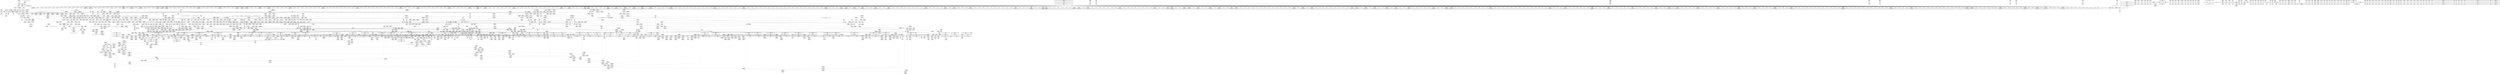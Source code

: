 digraph {
	CE0x4534020 [shape=record,shape=Mrecord,label="{CE0x4534020|selinux_inode_permission:if.then27|*SummSource*}"]
	CE0x4538f10 [shape=record,shape=Mrecord,label="{CE0x4538f10|selinux_inode_permission:tmp5|security/selinux/hooks.c,2838|*SummSource*}"]
	CE0x46a6070 [shape=record,shape=Mrecord,label="{CE0x46a6070|slow_avc_audit:denied|Function::slow_avc_audit&Arg::denied::}"]
	CE0x46c8190 [shape=record,shape=Mrecord,label="{CE0x46c8190|_call_void_lockdep_rcu_suspicious(i8*_getelementptr_inbounds_(_25_x_i8_,_25_x_i8_*_.str3,_i32_0,_i32_0),_i32_218,_i8*_getelementptr_inbounds_(_45_x_i8_,_45_x_i8_*_.str12,_i32_0,_i32_0))_#10,_!dbg_!27727|security/selinux/hooks.c,218|*SummSink*}"]
	CE0x46c0650 [shape=record,shape=Mrecord,label="{CE0x46c0650|current_sid:tmp13|security/selinux/hooks.c,218|*SummSink*}"]
	CE0x46982f0 [shape=record,shape=Mrecord,label="{CE0x46982f0|avc_audit_required:tmp20|security/selinux/include/avc.h,96|*SummSink*}"]
	CE0x4655d20 [shape=record,shape=Mrecord,label="{CE0x4655d20|GLOBAL:current_sid|*Constant*|*SummSource*}"]
	CE0x454b7d0 [shape=record,shape=Mrecord,label="{CE0x454b7d0|i32_2838|*Constant*|*SummSource*}"]
	CE0x45f4480 [shape=record,shape=Mrecord,label="{CE0x45f4480|GLOBAL:avc_has_perm_noaudit|*Constant*|*SummSource*}"]
	CE0x45e00a0 [shape=record,shape=Mrecord,label="{CE0x45e00a0|avc_audit_required:if.then11|*SummSink*}"]
	CE0x4542cb0 [shape=record,shape=Mrecord,label="{CE0x4542cb0|i64_10|*Constant*}"]
	CE0x4618b40 [shape=record,shape=Mrecord,label="{CE0x4618b40|selinux_inode_permission:tmp49|security/selinux/hooks.c,2873|*SummSource*}"]
	CE0x462e600 [shape=record,shape=Mrecord,label="{CE0x462e600|file_mask_to_av:if.end47}"]
	CE0x458af20 [shape=record,shape=Mrecord,label="{CE0x458af20|0:_i16,_12:_i32,_56:_i8*,_:_CRE_266,267_}"]
	CE0x45a8660 [shape=record,shape=Mrecord,label="{CE0x45a8660|selinux_inode_permission:tmp36|security/selinux/hooks.c,2858}"]
	CE0x46b4da0 [shape=record,shape=Mrecord,label="{CE0x46b4da0|audit_inode_permission:tmp13|security/selinux/hooks.c,2833|*SummSource*}"]
	CE0x46bd140 [shape=record,shape=Mrecord,label="{CE0x46bd140|current_sid:do.end|*SummSource*}"]
	CE0x45f9210 [shape=record,shape=Mrecord,label="{CE0x45f9210|selinux_inode_permission:call37|security/selinux/hooks.c,2866|*SummSource*}"]
	CE0x4627f90 [shape=record,shape=Mrecord,label="{CE0x4627f90|file_mask_to_av:tmp15|security/selinux/hooks.c,1877}"]
	CE0x4559450 [shape=record,shape=Mrecord,label="{CE0x4559450|selinux_inode_permission:tmp28|security/selinux/hooks.c,2855}"]
	CE0x4652030 [shape=record,shape=Mrecord,label="{CE0x4652030|file_mask_to_av:if.end|*SummSource*}"]
	CE0x45f9bb0 [shape=record,shape=Mrecord,label="{CE0x45f9bb0|avc_audit_required:entry|*SummSource*}"]
	CE0x4556f10 [shape=record,shape=Mrecord,label="{CE0x4556f10|file_mask_to_av:or37|security/selinux/hooks.c,1889|*SummSink*}"]
	CE0x45e5f00 [shape=record,shape=Mrecord,label="{CE0x45e5f00|avc_has_perm_noaudit:avd|Function::avc_has_perm_noaudit&Arg::avd::|*SummSink*}"]
	CE0x4647bc0 [shape=record,shape=Mrecord,label="{CE0x4647bc0|audit_inode_permission:tmp1}"]
	CE0x4570d00 [shape=record,shape=Mrecord,label="{CE0x4570d00|file_mask_to_av:if.end47|*SummSink*}"]
	CE0x45fec40 [shape=record,shape=Mrecord,label="{CE0x45fec40|28:_i32,_32:_i16,_:_CRE_116,117_}"]
	CE0x4663640 [shape=record,shape=Mrecord,label="{CE0x4663640|file_mask_to_av:tmp51|security/selinux/hooks.c,1891}"]
	CE0x4627c30 [shape=record,shape=Mrecord,label="{CE0x4627c30|i32_22|*Constant*}"]
	CE0x458f9e0 [shape=record,shape=Mrecord,label="{CE0x458f9e0|0:_i16,_12:_i32,_56:_i8*,_:_CRE_392,400_|*MultipleSource*|security/selinux/hooks.c,2857|Function::selinux_inode_permission&Arg::inode::}"]
	CE0x458c5a0 [shape=record,shape=Mrecord,label="{CE0x458c5a0|0:_i16,_12:_i32,_56:_i8*,_:_CRE_284,285_}"]
	CE0x45353f0 [shape=record,shape=Mrecord,label="{CE0x45353f0|selinux_inode_permission:tmp8|security/selinux/hooks.c,2838|*SummSink*}"]
	CE0x464e450 [shape=record,shape=Mrecord,label="{CE0x464e450|file_mask_to_av:tobool18|security/selinux/hooks.c,1882|*SummSource*}"]
	CE0x46247f0 [shape=record,shape=Mrecord,label="{CE0x46247f0|i64_9|*Constant*|*SummSink*}"]
	CE0x45eed00 [shape=record,shape=Mrecord,label="{CE0x45eed00|cred_sid:entry|*SummSink*}"]
	CE0x4526200 [shape=record,shape=Mrecord,label="{CE0x4526200|i64*_getelementptr_inbounds_(_15_x_i64_,_15_x_i64_*___llvm_gcov_ctr147,_i64_0,_i64_12)|*Constant*|*SummSource*}"]
	CE0x461e740 [shape=record,shape=Mrecord,label="{CE0x461e740|avc_audit_required:tmp28|security/selinux/include/avc.h,99}"]
	CE0x45ee450 [shape=record,shape=Mrecord,label="{CE0x45ee450|file_mask_to_av:tmp29|security/selinux/hooks.c,1883}"]
	CE0x4539330 [shape=record,shape=Mrecord,label="{CE0x4539330|_call_void___validate_creds(%struct.cred*_%tmp19,_i8*_getelementptr_inbounds_(_25_x_i8_,_25_x_i8_*_.str3,_i32_0,_i32_0),_i32_2855)_#10,_!dbg_!27757|security/selinux/hooks.c,2855|*SummSource*}"]
	CE0x4656780 [shape=record,shape=Mrecord,label="{CE0x4656780|file_mask_to_av:or30|security/selinux/hooks.c,1887}"]
	CE0x4586a80 [shape=record,shape=Mrecord,label="{CE0x4586a80|0:_i16,_12:_i32,_56:_i8*,_:_CRE_187,188_}"]
	CE0x46291f0 [shape=record,shape=Mrecord,label="{CE0x46291f0|__validate_creds:tmp8|include/linux/cred.h,175|*SummSink*}"]
	CE0x45f5750 [shape=record,shape=Mrecord,label="{CE0x45f5750|28:_i32,_32:_i16,_:_CRE_63,64_}"]
	CE0x4590cb0 [shape=record,shape=Mrecord,label="{CE0x4590cb0|_ret_i32_%audited.2,_!dbg_!27748|security/selinux/include/avc.h,101|*SummSource*}"]
	CE0x457f9c0 [shape=record,shape=Mrecord,label="{CE0x457f9c0|selinux_inode_permission:i_flags|security/selinux/hooks.c,2857|*SummSource*}"]
	CE0x46482d0 [shape=record,shape=Mrecord,label="{CE0x46482d0|i64_12|*Constant*}"]
	CE0x454ea00 [shape=record,shape=Mrecord,label="{CE0x454ea00|slow_avc_audit:result|Function::slow_avc_audit&Arg::result::}"]
	CE0x45834c0 [shape=record,shape=Mrecord,label="{CE0x45834c0|0:_i16,_12:_i32,_56:_i8*,_:_CRE_144,145_}"]
	CE0x4593900 [shape=record,shape=Mrecord,label="{CE0x4593900|0:_i16,_12:_i32,_56:_i8*,_:_CRE_508,512_|*MultipleSource*|security/selinux/hooks.c,2857|Function::selinux_inode_permission&Arg::inode::}"]
	CE0x46a6480 [shape=record,shape=Mrecord,label="{CE0x46a6480|audit_inode_permission:sid|security/selinux/hooks.c,2829|*SummSink*}"]
	CE0x45494d0 [shape=record,shape=Mrecord,label="{CE0x45494d0|selinux_inode_permission:do.end|*SummSource*}"]
	CE0x4584500 [shape=record,shape=Mrecord,label="{CE0x4584500|0:_i16,_12:_i32,_56:_i8*,_:_CRE_157,158_}"]
	CE0x45f6de0 [shape=record,shape=Mrecord,label="{CE0x45f6de0|28:_i32,_32:_i16,_:_CRE_82,83_}"]
	CE0x45479d0 [shape=record,shape=Mrecord,label="{CE0x45479d0|selinux_inode_permission:do.body21|*SummSource*}"]
	CE0x45a3fe0 [shape=record,shape=Mrecord,label="{CE0x45a3fe0|0:_i16,_12:_i32,_56:_i8*,_:_CRE_980,981_}"]
	CE0x4651880 [shape=record,shape=Mrecord,label="{CE0x4651880|file_mask_to_av:if.then6|*SummSink*}"]
	CE0x462fa80 [shape=record,shape=Mrecord,label="{CE0x462fa80|file_mask_to_av:av.1|*SummSink*}"]
	CE0x469cc70 [shape=record,shape=Mrecord,label="{CE0x469cc70|avc_audit_required:denied.0|*SummSink*}"]
	CE0x45e4a70 [shape=record,shape=Mrecord,label="{CE0x45e4a70|avc_has_perm_noaudit:tclass|Function::avc_has_perm_noaudit&Arg::tclass::|*SummSource*}"]
	CE0x464db00 [shape=record,shape=Mrecord,label="{CE0x464db00|file_mask_to_av:and|security/selinux/hooks.c,1874|*SummSource*}"]
	CE0x4649920 [shape=record,shape=Mrecord,label="{CE0x4649920|i32_61440|*Constant*}"]
	CE0x45fbd90 [shape=record,shape=Mrecord,label="{CE0x45fbd90|file_mask_to_av:mode|Function::file_mask_to_av&Arg::mode::|*SummSource*}"]
	CE0x4614d90 [shape=record,shape=Mrecord,label="{CE0x4614d90|i32_3|*Constant*}"]
	CE0x463d7d0 [shape=record,shape=Mrecord,label="{CE0x463d7d0|file_mask_to_av:tmp10|security/selinux/hooks.c,1876}"]
	CE0x462ae70 [shape=record,shape=Mrecord,label="{CE0x462ae70|__validate_creds:tmp}"]
	CE0x463ada0 [shape=record,shape=Mrecord,label="{CE0x463ada0|file_mask_to_av:tmp21|security/selinux/hooks.c,1880|*SummSink*}"]
	CE0x4557040 [shape=record,shape=Mrecord,label="{CE0x4557040|file_mask_to_av:av.5}"]
	CE0x458ffb0 [shape=record,shape=Mrecord,label="{CE0x458ffb0|0:_i16,_12:_i32,_56:_i8*,_:_CRE_416,424_|*MultipleSource*|security/selinux/hooks.c,2857|Function::selinux_inode_permission&Arg::inode::}"]
	CE0x4610f80 [shape=record,shape=Mrecord,label="{CE0x4610f80|file_mask_to_av:tmp54|security/selinux/hooks.c,1894}"]
	CE0x4659d00 [shape=record,shape=Mrecord,label="{CE0x4659d00|file_mask_to_av:tobool34|security/selinux/hooks.c,1888}"]
	"CONST[source:1(input),value:2(dynamic)][purpose:{operation}][SrcIdx:27]"
	CE0x458a520 [shape=record,shape=Mrecord,label="{CE0x458a520|0:_i16,_12:_i32,_56:_i8*,_:_CRE_258,259_}"]
	CE0x45e9dd0 [shape=record,shape=Mrecord,label="{CE0x45e9dd0|28:_i32,_32:_i16,_:_CRE_48,49_}"]
	CE0x4664f20 [shape=record,shape=Mrecord,label="{CE0x4664f20|file_mask_to_av:if.end32|*SummSource*}"]
	CE0x458cbe0 [shape=record,shape=Mrecord,label="{CE0x458cbe0|0:_i16,_12:_i32,_56:_i8*,_:_CRE_289,290_}"]
	CE0x459d950 [shape=record,shape=Mrecord,label="{CE0x459d950|0:_i16,_12:_i32,_56:_i8*,_:_CRE_865,866_}"]
	CE0x45fad80 [shape=record,shape=Mrecord,label="{CE0x45fad80|selinux_inode_permission:conv29|security/selinux/hooks.c,2860|*SummSink*}"]
	CE0x46195a0 [shape=record,shape=Mrecord,label="{CE0x46195a0|selinux_inode_permission:tmp51|security/selinux/hooks.c,2873|*SummSource*}"]
	CE0x4584280 [shape=record,shape=Mrecord,label="{CE0x4584280|0:_i16,_12:_i32,_56:_i8*,_:_CRE_155,156_}"]
	CE0x464ebe0 [shape=record,shape=Mrecord,label="{CE0x464ebe0|file_mask_to_av:tmp2|security/selinux/hooks.c,1874|*SummSource*}"]
	CE0x45fd5b0 [shape=record,shape=Mrecord,label="{CE0x45fd5b0|28:_i32,_32:_i16,_:_CRE_97,98_}"]
	CE0x453fc30 [shape=record,shape=Mrecord,label="{CE0x453fc30|selinux_inode_permission:tmp23|security/selinux/hooks.c,2852|*SummSink*}"]
	CE0x457ee80 [shape=record,shape=Mrecord,label="{CE0x457ee80|_ret_void,_!dbg_!27722|include/linux/cred.h,175|*SummSink*}"]
	CE0x454a130 [shape=record,shape=Mrecord,label="{CE0x454a130|selinux_inode_permission:tobool1|security/selinux/hooks.c,2838|*SummSource*}"]
	CE0x4594e40 [shape=record,shape=Mrecord,label="{CE0x4594e40|0:_i16,_12:_i32,_56:_i8*,_:_CRE_558,559_}"]
	CE0x465a720 [shape=record,shape=Mrecord,label="{CE0x465a720|file_mask_to_av:tmp40|security/selinux/hooks.c,1888}"]
	CE0x462aee0 [shape=record,shape=Mrecord,label="{CE0x462aee0|COLLAPSED:_GCMRE___llvm_gcov_ctr155_internal_global_5_x_i64_zeroinitializer:_elem_0:default:}"]
	CE0x45ec6f0 [shape=record,shape=Mrecord,label="{CE0x45ec6f0|file_mask_to_av:tmp6|security/selinux/hooks.c,1875|*SummSource*}"]
	CE0x456d4b0 [shape=record,shape=Mrecord,label="{CE0x456d4b0|i1_true|*Constant*|*SummSink*}"]
	CE0x469a5c0 [shape=record,shape=Mrecord,label="{CE0x469a5c0|avc_audit_required:tmp21|security/selinux/include/avc.h,96|*SummSource*}"]
	CE0x46bd420 [shape=record,shape=Mrecord,label="{CE0x46bd420|current_sid:land.lhs.true2|*SummSink*}"]
	CE0x45f1b30 [shape=record,shape=Mrecord,label="{CE0x45f1b30|selinux_inode_permission:conv45|security/selinux/hooks.c,2869|*SummSource*}"]
	CE0x46340e0 [shape=record,shape=Mrecord,label="{CE0x46340e0|avc_audit_required:and7|security/selinux/include/avc.h,94}"]
	CE0x46c8750 [shape=record,shape=Mrecord,label="{CE0x46c8750|i8*_getelementptr_inbounds_(_25_x_i8_,_25_x_i8_*_.str3,_i32_0,_i32_0)|*Constant*}"]
	CE0x4596600 [shape=record,shape=Mrecord,label="{CE0x4596600|0:_i16,_12:_i32,_56:_i8*,_:_CRE_577,578_}"]
	CE0x4632c80 [shape=record,shape=Mrecord,label="{CE0x4632c80|_call_void_mcount()_#3|*SummSink*}"]
	CE0x4627670 [shape=record,shape=Mrecord,label="{CE0x4627670|file_mask_to_av:if.then42}"]
	CE0x462f340 [shape=record,shape=Mrecord,label="{CE0x462f340|file_mask_to_av:av.0|*SummSource*}"]
	CE0x4572dd0 [shape=record,shape=Mrecord,label="{CE0x4572dd0|file_mask_to_av:tobool5|security/selinux/hooks.c,1877|*SummSink*}"]
	CE0x45278f0 [shape=record,shape=Mrecord,label="{CE0x45278f0|audit_inode_permission:flags|Function::audit_inode_permission&Arg::flags::}"]
	CE0x458b420 [shape=record,shape=Mrecord,label="{CE0x458b420|0:_i16,_12:_i32,_56:_i8*,_:_CRE_270,271_}"]
	CE0x461a820 [shape=record,shape=Mrecord,label="{CE0x461a820|i64*_getelementptr_inbounds_(_26_x_i64_,_26_x_i64_*___llvm_gcov_ctr231,_i64_0,_i64_23)|*Constant*}"]
	CE0x4668050 [shape=record,shape=Mrecord,label="{CE0x4668050|current_sid:tmp17|security/selinux/hooks.c,218|*SummSink*}"]
	CE0x453f8c0 [shape=record,shape=Mrecord,label="{CE0x453f8c0|file_mask_to_av:if.then28|*SummSink*}"]
	CE0x4662ea0 [shape=record,shape=Mrecord,label="{CE0x4662ea0|i64*_getelementptr_inbounds_(_28_x_i64_,_28_x_i64_*___llvm_gcov_ctr232,_i64_0,_i64_25)|*Constant*}"]
	CE0x45a11c0 [shape=record,shape=Mrecord,label="{CE0x45a11c0|0:_i16,_12:_i32,_56:_i8*,_:_CRE_909,910_}"]
	CE0x456fe60 [shape=record,shape=Mrecord,label="{CE0x456fe60|file_mask_to_av:tmp39|security/selinux/hooks.c,1887|*SummSink*}"]
	CE0x469d640 [shape=record,shape=Mrecord,label="{CE0x469d640|i64*_getelementptr_inbounds_(_15_x_i64_,_15_x_i64_*___llvm_gcov_ctr147,_i64_0,_i64_13)|*Constant*}"]
	CE0x4597280 [shape=record,shape=Mrecord,label="{CE0x4597280|0:_i16,_12:_i32,_56:_i8*,_:_CRE_587,588_}"]
	CE0x45dd860 [shape=record,shape=Mrecord,label="{CE0x45dd860|i64*_getelementptr_inbounds_(_6_x_i64_,_6_x_i64_*___llvm_gcov_ctr233,_i64_0,_i64_0)|*Constant*}"]
	CE0x458cfa0 [shape=record,shape=Mrecord,label="{CE0x458cfa0|0:_i16,_12:_i32,_56:_i8*,_:_CRE_292,293_}"]
	CE0x4570220 [shape=record,shape=Mrecord,label="{CE0x4570220|file_mask_to_av:conv29|security/selinux/hooks.c,1887}"]
	CE0x463bfa0 [shape=record,shape=Mrecord,label="{CE0x463bfa0|i64*_getelementptr_inbounds_(_28_x_i64_,_28_x_i64_*___llvm_gcov_ctr232,_i64_0,_i64_5)|*Constant*|*SummSink*}"]
	CE0x4555ee0 [shape=record,shape=Mrecord,label="{CE0x4555ee0|selinux_inode_permission:entry|*SummSink*}"]
	CE0x45f7810 [shape=record,shape=Mrecord,label="{CE0x45f7810|28:_i32,_32:_i16,_:_CRE_160,168_|*MultipleSource*|*LoadInst*|security/selinux/hooks.c,2863|security/selinux/hooks.c,2863|security/selinux/hooks.c,2865}"]
	CE0x45a25c0 [shape=record,shape=Mrecord,label="{CE0x45a25c0|0:_i16,_12:_i32,_56:_i8*,_:_CRE_925,926_}"]
	CE0x454f0a0 [shape=record,shape=Mrecord,label="{CE0x454f0a0|audit_inode_permission:sclass|security/selinux/hooks.c,2829|*SummSink*}"]
	CE0x4550980 [shape=record,shape=Mrecord,label="{CE0x4550980|audit_inode_permission:tmp9|security/selinux/hooks.c,2831}"]
	CE0x4621050 [shape=record,shape=Mrecord,label="{CE0x4621050|__validate_creds:tobool|include/linux/cred.h,173|*SummSink*}"]
	CE0x4553f30 [shape=record,shape=Mrecord,label="{CE0x4553f30|selinux_inode_permission:tmp46|security/selinux/hooks.c,2870|*SummSource*}"]
	CE0x46322b0 [shape=record,shape=Mrecord,label="{CE0x46322b0|audit_inode_permission:tmp}"]
	CE0x469e3a0 [shape=record,shape=Mrecord,label="{CE0x469e3a0|avc_audit_required:denied.1|*SummSource*}"]
	CE0x466baf0 [shape=record,shape=Mrecord,label="{CE0x466baf0|current_sid:tmp22|security/selinux/hooks.c,218|*SummSink*}"]
	CE0x4615f80 [shape=record,shape=Mrecord,label="{CE0x4615f80|audit_inode_permission:i_security|security/selinux/hooks.c,2823|*SummSource*}"]
	CE0x4535fc0 [shape=record,shape=Mrecord,label="{CE0x4535fc0|selinux_inode_permission:land.lhs.true|*SummSource*}"]
	CE0x4597f00 [shape=record,shape=Mrecord,label="{CE0x4597f00|0:_i16,_12:_i32,_56:_i8*,_:_CRE_597,598_}"]
	CE0x46b2c90 [shape=record,shape=Mrecord,label="{CE0x46b2c90|audit_inode_permission:retval.0}"]
	CE0x462f4c0 [shape=record,shape=Mrecord,label="{CE0x462f4c0|file_mask_to_av:av.0|*SummSink*}"]
	CE0x462a140 [shape=record,shape=Mrecord,label="{CE0x462a140|file_mask_to_av:tmp17|security/selinux/hooks.c,1878|*SummSink*}"]
	CE0x4631460 [shape=record,shape=Mrecord,label="{CE0x4631460|_call_void_mcount()_#3|*SummSource*}"]
	CE0x454c970 [shape=record,shape=Mrecord,label="{CE0x454c970|selinux_inode_permission:tmp17|security/selinux/hooks.c,2838|*SummSink*}"]
	CE0x463d8b0 [shape=record,shape=Mrecord,label="{CE0x463d8b0|file_mask_to_av:tmp10|security/selinux/hooks.c,1876|*SummSink*}"]
	CE0x458d4a0 [shape=record,shape=Mrecord,label="{CE0x458d4a0|0:_i16,_12:_i32,_56:_i8*,_:_CRE_296,297_}"]
	CE0x4646990 [shape=record,shape=Mrecord,label="{CE0x4646990|file_mask_to_av:tmp|*SummSource*}"]
	CE0x464f4b0 [shape=record,shape=Mrecord,label="{CE0x464f4b0|i64_12|*Constant*|*SummSink*}"]
	CE0x4599bc0 [shape=record,shape=Mrecord,label="{CE0x4599bc0|0:_i16,_12:_i32,_56:_i8*,_:_CRE_620,621_}"]
	CE0x461f5c0 [shape=record,shape=Mrecord,label="{CE0x461f5c0|avc_audit_required:auditallow|security/selinux/include/avc.h,99}"]
	CE0x4599300 [shape=record,shape=Mrecord,label="{CE0x4599300|0:_i16,_12:_i32,_56:_i8*,_:_CRE_613,614_}"]
	CE0x4646fc0 [shape=record,shape=Mrecord,label="{CE0x4646fc0|file_mask_to_av:conv16|security/selinux/hooks.c,1881}"]
	CE0x457fbb0 [shape=record,shape=Mrecord,label="{CE0x457fbb0|0:_i16,_12:_i32,_56:_i8*,_:_CRE_136,137_}"]
	CE0x458e760 [shape=record,shape=Mrecord,label="{CE0x458e760|0:_i16,_12:_i32,_56:_i8*,_:_CRE_311,312_}"]
	CE0x46c0dc0 [shape=record,shape=Mrecord,label="{CE0x46c0dc0|current_sid:tmp10|security/selinux/hooks.c,218}"]
	CE0x4615c80 [shape=record,shape=Mrecord,label="{CE0x4615c80|avc_audit_required:lnot.ext|security/selinux/include/avc.h,76|*SummSink*}"]
	CE0x45a1080 [shape=record,shape=Mrecord,label="{CE0x45a1080|0:_i16,_12:_i32,_56:_i8*,_:_CRE_908,909_}"]
	CE0x461be40 [shape=record,shape=Mrecord,label="{CE0x461be40|selinux_inode_permission:tmp55|security/selinux/hooks.c,2875}"]
	CE0x469d260 [shape=record,shape=Mrecord,label="{CE0x469d260|avc_audit_required:tmp30}"]
	CE0x464dde0 [shape=record,shape=Mrecord,label="{CE0x464dde0|audit_inode_permission:bb|*SummSink*}"]
	CE0x465a860 [shape=record,shape=Mrecord,label="{CE0x465a860|file_mask_to_av:tmp40|security/selinux/hooks.c,1888|*SummSink*}"]
	CE0x4669340 [shape=record,shape=Mrecord,label="{CE0x4669340|current_sid:tmp20|security/selinux/hooks.c,218|*SummSource*}"]
	CE0x456ed10 [shape=record,shape=Mrecord,label="{CE0x456ed10|i8*_getelementptr_inbounds_(_25_x_i8_,_25_x_i8_*_.str3,_i32_0,_i32_0)|*Constant*|*SummSink*}"]
	CE0x457c960 [shape=record,shape=Mrecord,label="{CE0x457c960|audit_inode_permission:audited|Function::audit_inode_permission&Arg::audited::|*SummSource*}"]
	CE0x45e3ab0 [shape=record,shape=Mrecord,label="{CE0x45e3ab0|i64_15|*Constant*|*SummSource*}"]
	CE0x456f230 [shape=record,shape=Mrecord,label="{CE0x456f230|file_mask_to_av:and4|security/selinux/hooks.c,1877|*SummSource*}"]
	CE0x456be80 [shape=record,shape=Mrecord,label="{CE0x456be80|i8_1|*Constant*}"]
	CE0x456fa10 [shape=record,shape=Mrecord,label="{CE0x456fa10|file_mask_to_av:tmp39|security/selinux/hooks.c,1887|*SummSource*}"]
	CE0x45ea790 [shape=record,shape=Mrecord,label="{CE0x45ea790|file_mask_to_av:tmp32|security/selinux/hooks.c,1885}"]
	CE0x45fcc30 [shape=record,shape=Mrecord,label="{CE0x45fcc30|28:_i32,_32:_i16,_:_CRE_89,90_}"]
	CE0x4640b10 [shape=record,shape=Mrecord,label="{CE0x4640b10|avc_audit_required:tmp14|security/selinux/include/avc.h,94|*SummSource*}"]
	CE0x4636780 [shape=record,shape=Mrecord,label="{CE0x4636780|file_mask_to_av:if.else}"]
	CE0x45feea0 [shape=record,shape=Mrecord,label="{CE0x45feea0|28:_i32,_32:_i16,_:_CRE_118,119_}"]
	CE0x4535e80 [shape=record,shape=Mrecord,label="{CE0x4535e80|selinux_inode_permission:land.lhs.true}"]
	CE0x45e25f0 [shape=record,shape=Mrecord,label="{CE0x45e25f0|selinux_inode_permission:conv|security/selinux/hooks.c,2857}"]
	CE0x4547480 [shape=record,shape=Mrecord,label="{CE0x4547480|selinux_inode_permission:call|security/selinux/hooks.c,2838|*SummSource*}"]
	CE0x45739c0 [shape=record,shape=Mrecord,label="{CE0x45739c0|file_mask_to_av:tmp31|*SummSource*}"]
	CE0x4598e00 [shape=record,shape=Mrecord,label="{CE0x4598e00|0:_i16,_12:_i32,_56:_i8*,_:_CRE_609,610_}"]
	CE0x4652ae0 [shape=record,shape=Mrecord,label="{CE0x4652ae0|file_mask_to_av:tmp25|security/selinux/hooks.c,1882|*SummSink*}"]
	CE0x463eb50 [shape=record,shape=Mrecord,label="{CE0x463eb50|_call_void_mcount()_#3}"]
	CE0x4558b00 [shape=record,shape=Mrecord,label="{CE0x4558b00|i64_24|*Constant*|*SummSink*}"]
	CE0x4642e30 [shape=record,shape=Mrecord,label="{CE0x4642e30|file_mask_to_av:and1|security/selinux/hooks.c,1875|*SummSink*}"]
	CE0x45ed990 [shape=record,shape=Mrecord,label="{CE0x45ed990|avc_audit_required:tmp3|security/selinux/include/avc.h,76}"]
	CE0x454a5a0 [shape=record,shape=Mrecord,label="{CE0x454a5a0|i64_5|*Constant*|*SummSource*}"]
	CE0x45d90f0 [shape=record,shape=Mrecord,label="{CE0x45d90f0|audit_inode_permission:inode1|security/selinux/hooks.c,2827|*SummSource*}"]
	CE0x459b480 [shape=record,shape=Mrecord,label="{CE0x459b480|0:_i16,_12:_i32,_56:_i8*,_:_CRE_696,704_|*MultipleSource*|security/selinux/hooks.c,2857|Function::selinux_inode_permission&Arg::inode::}"]
	CE0x453fdf0 [shape=record,shape=Mrecord,label="{CE0x453fdf0|selinux_inode_permission:tmp24|security/selinux/hooks.c,2853}"]
	CE0x45542f0 [shape=record,shape=Mrecord,label="{CE0x45542f0|selinux_inode_permission:tmp46|security/selinux/hooks.c,2870|*SummSink*}"]
	CE0x4572b30 [shape=record,shape=Mrecord,label="{CE0x4572b30|cred_sid:tmp2|*SummSource*}"]
	CE0x455ad40 [shape=record,shape=Mrecord,label="{CE0x455ad40|GLOBAL:llvm.expect.i64|*Constant*|*SummSink*}"]
	CE0x4539b10 [shape=record,shape=Mrecord,label="{CE0x4539b10|selinux_inode_permission:tmp12|security/selinux/hooks.c,2838|*SummSink*}"]
	"CONST[source:2(external),value:0(static)][purpose:{operation}][SrcIdx:16]"
	CE0x4599d00 [shape=record,shape=Mrecord,label="{CE0x4599d00|0:_i16,_12:_i32,_56:_i8*,_:_CRE_621,622_}"]
	CE0x45e7350 [shape=record,shape=Mrecord,label="{CE0x45e7350|avc_audit_required:result|Function::avc_audit_required&Arg::result::|*SummSink*}"]
	CE0x45555c0 [shape=record,shape=Mrecord,label="{CE0x45555c0|selinux_inode_permission:call50|security/selinux/hooks.c,2872|*SummSink*}"]
	CE0x459fc80 [shape=record,shape=Mrecord,label="{CE0x459fc80|0:_i16,_12:_i32,_56:_i8*,_:_CRE_892,893_}"]
	CE0x45f5e70 [shape=record,shape=Mrecord,label="{CE0x45f5e70|28:_i32,_32:_i16,_:_CRE_69,70_}"]
	CE0x4558f80 [shape=record,shape=Mrecord,label="{CE0x4558f80|selinux_inode_permission:tmp48|security/selinux/hooks.c,2872|*SummSink*}"]
	CE0x4593170 [shape=record,shape=Mrecord,label="{CE0x4593170|0:_i16,_12:_i32,_56:_i8*,_:_CRE_552,553_}"]
	CE0x453a010 [shape=record,shape=Mrecord,label="{CE0x453a010|selinux_inode_permission:tmp4|security/selinux/hooks.c,2838|*SummSink*}"]
	CE0x457a8f0 [shape=record,shape=Mrecord,label="{CE0x457a8f0|file_mask_to_av:and4|security/selinux/hooks.c,1877}"]
	CE0x4546620 [shape=record,shape=Mrecord,label="{CE0x4546620|selinux_inode_permission:tmp37|*LoadInst*|security/selinux/hooks.c,2860|*SummSource*}"]
	CE0x4633f80 [shape=record,shape=Mrecord,label="{CE0x4633f80|avc_audit_required:tmp12|*LoadInst*|security/selinux/include/avc.h,94|*SummSink*}"]
	CE0x4619760 [shape=record,shape=Mrecord,label="{CE0x4619760|selinux_inode_permission:tmp51|security/selinux/hooks.c,2873|*SummSink*}"]
	CE0x45a4c40 [shape=record,shape=Mrecord,label="{CE0x45a4c40|0:_i16,_12:_i32,_56:_i8*,_:_CRE_1000,1008_|*MultipleSource*|security/selinux/hooks.c,2857|Function::selinux_inode_permission&Arg::inode::}"]
	CE0x45514e0 [shape=record,shape=Mrecord,label="{CE0x45514e0|i64*_getelementptr_inbounds_(_6_x_i64_,_6_x_i64_*___llvm_gcov_ctr233,_i64_0,_i64_3)|*Constant*|*SummSink*}"]
	CE0x4659650 [shape=record,shape=Mrecord,label="{CE0x4659650|file_mask_to_av:and33|security/selinux/hooks.c,1888|*SummSink*}"]
	CE0x46b78e0 [shape=record,shape=Mrecord,label="{CE0x46b78e0|audit_inode_permission:tmp15|security/selinux/hooks.c,2834|*SummSource*}"]
	CE0x4596ec0 [shape=record,shape=Mrecord,label="{CE0x4596ec0|0:_i16,_12:_i32,_56:_i8*,_:_CRE_584,585_}"]
	CE0x4551960 [shape=record,shape=Mrecord,label="{CE0x4551960|audit_inode_permission:tmp10|security/selinux/hooks.c,2832}"]
	CE0x4596c40 [shape=record,shape=Mrecord,label="{CE0x4596c40|0:_i16,_12:_i32,_56:_i8*,_:_CRE_582,583_}"]
	CE0x4559840 [shape=record,shape=Mrecord,label="{CE0x4559840|selinux_inode_permission:tmp28|security/selinux/hooks.c,2855|*SummSource*}"]
	CE0x4527290 [shape=record,shape=Mrecord,label="{CE0x4527290|audit_inode_permission:denied|Function::audit_inode_permission&Arg::denied::|*SummSink*}"]
	CE0x4584640 [shape=record,shape=Mrecord,label="{CE0x4584640|0:_i16,_12:_i32,_56:_i8*,_:_CRE_158,159_}"]
	CE0x45d71b0 [shape=record,shape=Mrecord,label="{CE0x45d71b0|_call_void_mcount()_#3}"]
	CE0x465a560 [shape=record,shape=Mrecord,label="{CE0x465a560|i64_21|*Constant*}"]
	CE0x45e08b0 [shape=record,shape=Mrecord,label="{CE0x45e08b0|__validate_creds:tmp8|include/linux/cred.h,175}"]
	CE0x456c2c0 [shape=record,shape=Mrecord,label="{CE0x456c2c0|selinux_inode_permission:denied|security/selinux/hooks.c, 2846|*SummSource*}"]
	CE0x464dd00 [shape=record,shape=Mrecord,label="{CE0x464dd00|audit_inode_permission:bb}"]
	CE0x45d6830 [shape=record,shape=Mrecord,label="{CE0x45d6830|GLOBAL:creds_are_invalid|*Constant*|*SummSink*}"]
	CE0x454de50 [shape=record,shape=Mrecord,label="{CE0x454de50|slow_avc_audit:requested|Function::slow_avc_audit&Arg::requested::}"]
	CE0x45d6180 [shape=record,shape=Mrecord,label="{CE0x45d6180|avc_audit_required:tobool8|security/selinux/include/avc.h,94|*SummSink*}"]
	CE0x45ea640 [shape=record,shape=Mrecord,label="{CE0x45ea640|file_mask_to_av:av.3|*SummSource*}"]
	CE0x462cf10 [shape=record,shape=Mrecord,label="{CE0x462cf10|cred_sid:tmp4|*LoadInst*|security/selinux/hooks.c,196|*SummSink*}"]
	CE0x4574460 [shape=record,shape=Mrecord,label="{CE0x4574460|%struct.task_struct*_(%struct.task_struct**)*_asm_movq_%gs:$_1:P_,$0_,_r,im,_dirflag_,_fpsr_,_flags_|*SummSink*}"]
	CE0x46bedd0 [shape=record,shape=Mrecord,label="{CE0x46bedd0|current_sid:tmp16|security/selinux/hooks.c,218|*SummSink*}"]
	CE0x4624680 [shape=record,shape=Mrecord,label="{CE0x4624680|file_mask_to_av:tmp19|security/selinux/hooks.c,1880}"]
	CE0x452b3b0 [shape=record,shape=Mrecord,label="{CE0x452b3b0|GLOBAL:selinux_inode_permission.__warned|Global_var:selinux_inode_permission.__warned|*SummSink*}"]
	CE0x46694e0 [shape=record,shape=Mrecord,label="{CE0x46694e0|current_sid:tmp20|security/selinux/hooks.c,218|*SummSink*}"]
	CE0x45ebed0 [shape=record,shape=Mrecord,label="{CE0x45ebed0|file_mask_to_av:and11|security/selinux/hooks.c,1880|*SummSource*}"]
	CE0x45dbb20 [shape=record,shape=Mrecord,label="{CE0x45dbb20|avc_audit_required:and|security/selinux/include/avc.h,75|*SummSink*}"]
	CE0x46384c0 [shape=record,shape=Mrecord,label="{CE0x46384c0|i64_18|*Constant*}"]
	CE0x456c0e0 [shape=record,shape=Mrecord,label="{CE0x456c0e0|selinux_inode_permission:tmp4|security/selinux/hooks.c,2838}"]
	CE0x454cef0 [shape=record,shape=Mrecord,label="{CE0x454cef0|selinux_inode_permission:tmp18|security/selinux/hooks.c,2838|*SummSource*}"]
	CE0x4647b50 [shape=record,shape=Mrecord,label="{CE0x4647b50|audit_inode_permission:tmp|*SummSink*}"]
	CE0x45fba70 [shape=record,shape=Mrecord,label="{CE0x45fba70|GLOBAL:file_mask_to_av|*Constant*|*SummSink*}"]
	CE0x45a42e0 [shape=record,shape=Mrecord,label="{CE0x45a42e0|0:_i16,_12:_i32,_56:_i8*,_:_CRE_981,982_}"]
	CE0x460ea40 [shape=record,shape=Mrecord,label="{CE0x460ea40|file_mask_to_av:conv43|security/selinux/hooks.c,1891}"]
	CE0x466a210 [shape=record,shape=Mrecord,label="{CE0x466a210|get_current:entry}"]
	CE0x4583c40 [shape=record,shape=Mrecord,label="{CE0x4583c40|0:_i16,_12:_i32,_56:_i8*,_:_CRE_150,151_}"]
	CE0x462b410 [shape=record,shape=Mrecord,label="{CE0x462b410|__validate_creds:lnot|include/linux/cred.h,173}"]
	CE0x46289c0 [shape=record,shape=Mrecord,label="{CE0x46289c0|i64*_getelementptr_inbounds_(_5_x_i64_,_5_x_i64_*___llvm_gcov_ctr155,_i64_0,_i64_3)|*Constant*|*SummSource*}"]
	CE0x463dc70 [shape=record,shape=Mrecord,label="{CE0x463dc70|avc_audit_required:if.end14|*SummSink*}"]
	CE0x4591810 [shape=record,shape=Mrecord,label="{CE0x4591810|selinux_inode_permission:tobool38|security/selinux/hooks.c,2869}"]
	CE0x45378b0 [shape=record,shape=Mrecord,label="{CE0x45378b0|selinux_inode_permission:tmp14|security/selinux/hooks.c,2838}"]
	CE0x45894e0 [shape=record,shape=Mrecord,label="{CE0x45894e0|0:_i16,_12:_i32,_56:_i8*,_:_CRE_245,246_}"]
	CE0x45e27c0 [shape=record,shape=Mrecord,label="{CE0x45e27c0|selinux_inode_permission:conv|security/selinux/hooks.c,2857|*SummSource*}"]
	CE0x466bf00 [shape=record,shape=Mrecord,label="{CE0x466bf00|current_sid:tmp23|security/selinux/hooks.c,218|*SummSource*}"]
	CE0x45e8e80 [shape=record,shape=Mrecord,label="{CE0x45e8e80|28:_i32,_32:_i16,_:_CRE_18,19_}"]
	CE0x4620b80 [shape=record,shape=Mrecord,label="{CE0x4620b80|get_current:bb}"]
	CE0x454ef90 [shape=record,shape=Mrecord,label="{CE0x454ef90|audit_inode_permission:sclass|security/selinux/hooks.c,2829|*SummSource*}"]
	CE0x4645bd0 [shape=record,shape=Mrecord,label="{CE0x4645bd0|avc_audit_required:tmp16|security/selinux/include/avc.h,94}"]
	CE0x457e4d0 [shape=record,shape=Mrecord,label="{CE0x457e4d0|i32_2855|*Constant*|*SummSink*}"]
	CE0x457c3d0 [shape=record,shape=Mrecord,label="{CE0x457c3d0|audit_inode_permission:perms|Function::audit_inode_permission&Arg::perms::}"]
	CE0x46531e0 [shape=record,shape=Mrecord,label="{CE0x46531e0|file_mask_to_av:if.then35|*SummSource*}"]
	CE0x465aed0 [shape=record,shape=Mrecord,label="{CE0x465aed0|file_mask_to_av:tmp42|security/selinux/hooks.c,1888}"]
	CE0x4535380 [shape=record,shape=Mrecord,label="{CE0x4535380|selinux_inode_permission:tobool1|security/selinux/hooks.c,2838}"]
	CE0x4592c70 [shape=record,shape=Mrecord,label="{CE0x4592c70|0:_i16,_12:_i32,_56:_i8*,_:_CRE_484,485_}"]
	CE0x457e130 [shape=record,shape=Mrecord,label="{CE0x457e130|i32_2855|*Constant*}"]
	CE0x46211c0 [shape=record,shape=Mrecord,label="{CE0x46211c0|__validate_creds:tmp2|include/linux/cred.h,173}"]
	CE0x45e3d70 [shape=record,shape=Mrecord,label="{CE0x45e3d70|GLOBAL:avc_has_perm_noaudit|*Constant*|*SummSink*}"]
	CE0x461ee20 [shape=record,shape=Mrecord,label="{CE0x461ee20|avc_audit_required:tmp28|security/selinux/include/avc.h,99|*SummSink*}"]
	CE0x4622d70 [shape=record,shape=Mrecord,label="{CE0x4622d70|i64*_getelementptr_inbounds_(_15_x_i64_,_15_x_i64_*___llvm_gcov_ctr147,_i64_0,_i64_11)|*Constant*|*SummSink*}"]
	CE0x45f2b20 [shape=record,shape=Mrecord,label="{CE0x45f2b20|i64_19|*Constant*}"]
	CE0x4584140 [shape=record,shape=Mrecord,label="{CE0x4584140|0:_i16,_12:_i32,_56:_i8*,_:_CRE_154,155_}"]
	CE0x459ed80 [shape=record,shape=Mrecord,label="{CE0x459ed80|0:_i16,_12:_i32,_56:_i8*,_:_CRE_880,881_}"]
	CE0x4623930 [shape=record,shape=Mrecord,label="{CE0x4623930|file_mask_to_av:or21|security/selinux/hooks.c,1883}"]
	CE0x45e47c0 [shape=record,shape=Mrecord,label="{CE0x45e47c0|avc_has_perm_noaudit:tsid|Function::avc_has_perm_noaudit&Arg::tsid::|*SummSource*}"]
	CE0x46c5e00 [shape=record,shape=Mrecord,label="{CE0x46c5e00|current_sid:tmp12|security/selinux/hooks.c,218}"]
	CE0x454c170 [shape=record,shape=Mrecord,label="{CE0x454c170|i64*_getelementptr_inbounds_(_26_x_i64_,_26_x_i64_*___llvm_gcov_ctr231,_i64_0,_i64_9)|*Constant*}"]
	CE0x45e8890 [shape=record,shape=Mrecord,label="{CE0x45e8890|28:_i32,_32:_i16,_:_CRE_12,13_}"]
	CE0x45f8410 [shape=record,shape=Mrecord,label="{CE0x45f8410|selinux_inode_permission:tmp40|security/selinux/hooks.c,2865|*SummSource*}"]
	CE0x45e6130 [shape=record,shape=Mrecord,label="{CE0x45e6130|_ret_i32_%rc.0,_!dbg_!27793|security/selinux/avc.c,744|*SummSink*}"]
	CE0x457a380 [shape=record,shape=Mrecord,label="{CE0x457a380|__validate_creds:tmp1}"]
	CE0x45520e0 [shape=record,shape=Mrecord,label="{CE0x45520e0|selinux_inode_permission:tmp43|security/selinux/hooks.c,2869}"]
	CE0x4572ac0 [shape=record,shape=Mrecord,label="{CE0x4572ac0|cred_sid:tmp2}"]
	CE0x4549410 [shape=record,shape=Mrecord,label="{CE0x4549410|selinux_inode_permission:do.end}"]
	CE0x46c31d0 [shape=record,shape=Mrecord,label="{CE0x46c31d0|current_sid:do.end}"]
	CE0x463c410 [shape=record,shape=Mrecord,label="{CE0x463c410|i64*_getelementptr_inbounds_(_15_x_i64_,_15_x_i64_*___llvm_gcov_ctr147,_i64_0,_i64_0)|*Constant*|*SummSource*}"]
	CE0x45f0df0 [shape=record,shape=Mrecord,label="{CE0x45f0df0|selinux_inode_permission:lnot43|security/selinux/hooks.c,2869}"]
	CE0x4596880 [shape=record,shape=Mrecord,label="{CE0x4596880|0:_i16,_12:_i32,_56:_i8*,_:_CRE_579,580_}"]
	CE0x466a960 [shape=record,shape=Mrecord,label="{CE0x466a960|current_sid:tmp21|security/selinux/hooks.c,218}"]
	CE0x45f5290 [shape=record,shape=Mrecord,label="{CE0x45f5290|28:_i32,_32:_i16,_:_CRE_59,60_}"]
	CE0x46c83a0 [shape=record,shape=Mrecord,label="{CE0x46c83a0|GLOBAL:lockdep_rcu_suspicious|*Constant*}"]
	CE0x4641890 [shape=record,shape=Mrecord,label="{CE0x4641890|file_mask_to_av:tmp18|security/selinux/hooks.c,1880|*SummSource*}"]
	CE0x4553870 [shape=record,shape=Mrecord,label="{CE0x4553870|selinux_inode_permission:tmp46|security/selinux/hooks.c,2870}"]
	CE0x45933f0 [shape=record,shape=Mrecord,label="{CE0x45933f0|0:_i16,_12:_i32,_56:_i8*,_:_CRE_496,500_|*MultipleSource*|security/selinux/hooks.c,2857|Function::selinux_inode_permission&Arg::inode::}"]
	CE0x45a4920 [shape=record,shape=Mrecord,label="{CE0x45a4920|0:_i16,_12:_i32,_56:_i8*,_:_CRE_988,992_|*MultipleSource*|security/selinux/hooks.c,2857|Function::selinux_inode_permission&Arg::inode::}"]
	CE0x463b550 [shape=record,shape=Mrecord,label="{CE0x463b550|file_mask_to_av:tmp22|security/selinux/hooks.c,1881|*SummSource*}"]
	CE0x454aa60 [shape=record,shape=Mrecord,label="{CE0x454aa60|_call_void_mcount()_#3|*SummSink*}"]
	CE0x4e31410 [shape=record,shape=Mrecord,label="{CE0x4e31410|i64_1|*Constant*}"]
	CE0x46c53f0 [shape=record,shape=Mrecord,label="{CE0x46c53f0|current_sid:tmp}"]
	CE0x456ea10 [shape=record,shape=Mrecord,label="{CE0x456ea10|GLOBAL:lockdep_rcu_suspicious|*Constant*|*SummSource*}"]
	CE0x45955c0 [shape=record,shape=Mrecord,label="{CE0x45955c0|0:_i16,_12:_i32,_56:_i8*,_:_CRE_564,565_}"]
	CE0x46c3100 [shape=record,shape=Mrecord,label="{CE0x46c3100|current_sid:if.then|*SummSink*}"]
	CE0x466ad90 [shape=record,shape=Mrecord,label="{CE0x466ad90|current_sid:tmp21|security/selinux/hooks.c,218|*SummSource*}"]
	CE0x45996c0 [shape=record,shape=Mrecord,label="{CE0x45996c0|0:_i16,_12:_i32,_56:_i8*,_:_CRE_616,617_}"]
	CE0x456ab40 [shape=record,shape=Mrecord,label="{CE0x456ab40|i64*_getelementptr_inbounds_(_28_x_i64_,_28_x_i64_*___llvm_gcov_ctr232,_i64_0,_i64_5)|*Constant*|*SummSource*}"]
	CE0x45ed320 [shape=record,shape=Mrecord,label="{CE0x45ed320|i32_0|*Constant*}"]
	CE0x46685d0 [shape=record,shape=Mrecord,label="{CE0x46685d0|current_sid:tmp18|security/selinux/hooks.c,218|*SummSource*}"]
	CE0x4583380 [shape=record,shape=Mrecord,label="{CE0x4583380|0:_i16,_12:_i32,_56:_i8*,_:_CRE_143,144_}"]
	CE0x45d47d0 [shape=record,shape=Mrecord,label="{CE0x45d47d0|__validate_creds:tmp4|include/linux/cred.h,173|*SummSink*}"]
	CE0x4557550 [shape=record,shape=Mrecord,label="{CE0x4557550|file_mask_to_av:conv38|security/selinux/hooks.c,1889|*SummSource*}"]
	CE0x45d4c80 [shape=record,shape=Mrecord,label="{CE0x45d4c80|__validate_creds:tmp5|include/linux/cred.h,173|*SummSink*}"]
	CE0x469ebc0 [shape=record,shape=Mrecord,label="{CE0x469ebc0|avc_audit_required:tmp32|security/selinux/include/avc.h,100}"]
	CE0x45950c0 [shape=record,shape=Mrecord,label="{CE0x45950c0|0:_i16,_12:_i32,_56:_i8*,_:_CRE_560,561_}"]
	CE0x4640800 [shape=record,shape=Mrecord,label="{CE0x4640800|file_mask_to_av:tmp19|security/selinux/hooks.c,1880|*SummSource*}"]
	CE0x45f5620 [shape=record,shape=Mrecord,label="{CE0x45f5620|28:_i32,_32:_i16,_:_CRE_62,63_}"]
	CE0x45fe520 [shape=record,shape=Mrecord,label="{CE0x45fe520|28:_i32,_32:_i16,_:_CRE_110,111_}"]
	CE0x4530960 [shape=record,shape=Mrecord,label="{CE0x4530960|selinux_inode_permission:and17|security/selinux/hooks.c,2849|*SummSource*}"]
	CE0x4617970 [shape=record,shape=Mrecord,label="{CE0x4617970|selinux_inode_permission:tobool51|security/selinux/hooks.c,2873|*SummSink*}"]
	CE0x5897870 [shape=record,shape=Mrecord,label="{CE0x5897870|selinux_inode_permission:bb|*SummSource*}"]
	CE0x45d3340 [shape=record,shape=Mrecord,label="{CE0x45d3340|__validate_creds:tmp1|*SummSink*}"]
	CE0x457f3a0 [shape=record,shape=Mrecord,label="{CE0x457f3a0|selinux_inode_permission:inode|Function::selinux_inode_permission&Arg::inode::}"]
	CE0x45a5110 [shape=record,shape=Mrecord,label="{CE0x45a5110|i32_512|*Constant*|*SummSink*}"]
	CE0x462fbf0 [shape=record,shape=Mrecord,label="{CE0x462fbf0|i32_8|*Constant*}"]
	CE0x4621930 [shape=record,shape=Mrecord,label="{CE0x4621930|__validate_creds:call|include/linux/cred.h,173}"]
	CE0x4640150 [shape=record,shape=Mrecord,label="{CE0x4640150|file_mask_to_av:tmp5|security/selinux/hooks.c,1874}"]
	CE0x4638e80 [shape=record,shape=Mrecord,label="{CE0x4638e80|file_mask_to_av:tmp21|security/selinux/hooks.c,1880|*SummSource*}"]
	CE0x46b1530 [shape=record,shape=Mrecord,label="{CE0x46b1530|slow_avc_audit:flags|Function::slow_avc_audit&Arg::flags::}"]
	CE0x466c1b0 [shape=record,shape=Mrecord,label="{CE0x466c1b0|i32_1|*Constant*}"]
	CE0x45a3920 [shape=record,shape=Mrecord,label="{CE0x45a3920|0:_i16,_12:_i32,_56:_i8*,_:_CRE_960,968_|*MultipleSource*|security/selinux/hooks.c,2857|Function::selinux_inode_permission&Arg::inode::}"]
	CE0x4638600 [shape=record,shape=Mrecord,label="{CE0x4638600|file_mask_to_av:tmp34|security/selinux/hooks.c,1886}"]
	CE0x465a240 [shape=record,shape=Mrecord,label="{CE0x465a240|i64_20|*Constant*|*SummSource*}"]
	CE0x453bec0 [shape=record,shape=Mrecord,label="{CE0x453bec0|__validate_creds:if.end}"]
	CE0x4585400 [shape=record,shape=Mrecord,label="{CE0x4585400|0:_i16,_12:_i32,_56:_i8*,_:_CRE_169,170_}"]
	CE0x4535280 [shape=record,shape=Mrecord,label="{CE0x4535280|selinux_inode_permission:tmp8|security/selinux/hooks.c,2838|*SummSource*}"]
	CE0x452d6e0 [shape=record,shape=Mrecord,label="{CE0x452d6e0|selinux_inode_permission:tmp2}"]
	CE0x463c270 [shape=record,shape=Mrecord,label="{CE0x463c270|avc_audit_required:if.then9|*SummSink*}"]
	CE0x46a7fd0 [shape=record,shape=Mrecord,label="{CE0x46a7fd0|audit_inode_permission:tmp8|security/selinux/hooks.c,2831}"]
	CE0x45d5b90 [shape=record,shape=Mrecord,label="{CE0x45d5b90|__validate_creds:conv|include/linux/cred.h,173}"]
	CE0x4578870 [shape=record,shape=Mrecord,label="{CE0x4578870|GLOBAL:__llvm_gcov_ctr147|Global_var:__llvm_gcov_ctr147}"]
	CE0x46b4fa0 [shape=record,shape=Mrecord,label="{CE0x46b4fa0|audit_inode_permission:tmp13|security/selinux/hooks.c,2833|*SummSink*}"]
	CE0x4698ca0 [shape=record,shape=Mrecord,label="{CE0x4698ca0|avc_audit_required:tmp2|*LoadInst*|security/selinux/include/avc.h,75|*SummSink*}"]
	CE0x45d31b0 [shape=record,shape=Mrecord,label="{CE0x45d31b0|file_mask_to_av:or8|security/selinux/hooks.c,1878}"]
	CE0x458aca0 [shape=record,shape=Mrecord,label="{CE0x458aca0|0:_i16,_12:_i32,_56:_i8*,_:_CRE_264,265_}"]
	CE0x46c0eb0 [shape=record,shape=Mrecord,label="{CE0x46c0eb0|current_sid:tmp9|security/selinux/hooks.c,218|*SummSource*}"]
	CE0x45737d0 [shape=record,shape=Mrecord,label="{CE0x45737d0|file_mask_to_av:tmp30|*SummSink*}"]
	CE0x4589760 [shape=record,shape=Mrecord,label="{CE0x4589760|0:_i16,_12:_i32,_56:_i8*,_:_CRE_247,248_}"]
	CE0x45a7220 [shape=record,shape=Mrecord,label="{CE0x45a7220|selinux_inode_permission:tmp33|security/selinux/hooks.c,2857|*SummSource*}"]
	CE0x4599f80 [shape=record,shape=Mrecord,label="{CE0x4599f80|0:_i16,_12:_i32,_56:_i8*,_:_CRE_623,624_}"]
	CE0x45fe650 [shape=record,shape=Mrecord,label="{CE0x45fe650|28:_i32,_32:_i16,_:_CRE_111,112_}"]
	CE0x4669dc0 [shape=record,shape=Mrecord,label="{CE0x4669dc0|current_sid:call4|security/selinux/hooks.c,218|*SummSink*}"]
	CE0x45932b0 [shape=record,shape=Mrecord,label="{CE0x45932b0|0:_i16,_12:_i32,_56:_i8*,_:_CRE_488,496_|*MultipleSource*|security/selinux/hooks.c,2857|Function::selinux_inode_permission&Arg::inode::}"]
	CE0x4552530 [shape=record,shape=Mrecord,label="{CE0x4552530|selinux_inode_permission:tmp42|security/selinux/hooks.c,2869|*SummSource*}"]
	CE0x45d66e0 [shape=record,shape=Mrecord,label="{CE0x45d66e0|GLOBAL:creds_are_invalid|*Constant*}"]
	CE0x4577c50 [shape=record,shape=Mrecord,label="{CE0x4577c50|file_mask_to_av:tmp13|security/selinux/hooks.c,1877|*SummSink*}"]
	CE0x4656e60 [shape=record,shape=Mrecord,label="{CE0x4656e60|file_mask_to_av:conv31|security/selinux/hooks.c,1887|*SummSink*}"]
	CE0x45f60d0 [shape=record,shape=Mrecord,label="{CE0x45f60d0|28:_i32,_32:_i16,_:_CRE_71,72_}"]
	CE0x463dfe0 [shape=record,shape=Mrecord,label="{CE0x463dfe0|i32_2|*Constant*|*SummSink*}"]
	CE0x4610e30 [shape=record,shape=Mrecord,label="{CE0x4610e30|file_mask_to_av:av.7|*SummSink*}"]
	CE0x457f040 [shape=record,shape=Mrecord,label="{CE0x457f040|i32_4|*Constant*|*SummSource*}"]
	CE0x45f8bb0 [shape=record,shape=Mrecord,label="{CE0x45f8bb0|selinux_inode_permission:tobool34|security/selinux/hooks.c,2867|*SummSink*}"]
	CE0x459f640 [shape=record,shape=Mrecord,label="{CE0x459f640|0:_i16,_12:_i32,_56:_i8*,_:_CRE_887,888_}"]
	CE0x45dd470 [shape=record,shape=Mrecord,label="{CE0x45dd470|avc_audit_required:tobool|security/selinux/include/avc.h,76}"]
	CE0x45828a0 [shape=record,shape=Mrecord,label="{CE0x45828a0|0:_i16,_12:_i32,_56:_i8*,_:_CRE_128,136_|*MultipleSource*|security/selinux/hooks.c,2857|Function::selinux_inode_permission&Arg::inode::}"]
	CE0x46334c0 [shape=record,shape=Mrecord,label="{CE0x46334c0|i32_22|*Constant*|*SummSource*}"]
	CE0x455b7f0 [shape=record,shape=Mrecord,label="{CE0x455b7f0|get_current:entry|*SummSink*}"]
	CE0x45fde00 [shape=record,shape=Mrecord,label="{CE0x45fde00|28:_i32,_32:_i16,_:_CRE_104,105_}"]
	CE0x466ce90 [shape=record,shape=Mrecord,label="{CE0x466ce90|get_current:tmp4|./arch/x86/include/asm/current.h,14}"]
	CE0x4581350 [shape=record,shape=Mrecord,label="{CE0x4581350|0:_i16,_12:_i32,_56:_i8*,_:_CRE_48,56_|*MultipleSource*|security/selinux/hooks.c,2857|Function::selinux_inode_permission&Arg::inode::}"]
	CE0x4697360 [shape=record,shape=Mrecord,label="{CE0x4697360|avc_audit_required:and|security/selinux/include/avc.h,75}"]
	CE0x469da50 [shape=record,shape=Mrecord,label="{CE0x469da50|avc_audit_required:tmp31}"]
	CE0x461c070 [shape=record,shape=Mrecord,label="{CE0x461c070|i64*_getelementptr_inbounds_(_26_x_i64_,_26_x_i64_*___llvm_gcov_ctr231,_i64_0,_i64_24)|*Constant*}"]
	CE0x4626830 [shape=record,shape=Mrecord,label="{CE0x4626830|file_mask_to_av:tmp23|security/selinux/hooks.c,1881}"]
	CE0x4664950 [shape=record,shape=Mrecord,label="{CE0x4664950|file_mask_to_av:tmp38|security/selinux/hooks.c,1887|*SummSource*}"]
	CE0x45ecf80 [shape=record,shape=Mrecord,label="{CE0x45ecf80|i32_8|*Constant*|*SummSink*}"]
	CE0x45f6cb0 [shape=record,shape=Mrecord,label="{CE0x45f6cb0|28:_i32,_32:_i16,_:_CRE_81,82_}"]
	CE0x46c1650 [shape=record,shape=Mrecord,label="{CE0x46c1650|current_sid:tmp14|security/selinux/hooks.c,218|*SummSource*}"]
	CE0x453dbd0 [shape=record,shape=Mrecord,label="{CE0x453dbd0|selinux_inode_permission:tmp}"]
	CE0x4589030 [shape=record,shape=Mrecord,label="{CE0x4589030|0:_i16,_12:_i32,_56:_i8*,_:_CRE_242,243_}"]
	CE0x4595840 [shape=record,shape=Mrecord,label="{CE0x4595840|0:_i16,_12:_i32,_56:_i8*,_:_CRE_566,567_}"]
	CE0x4621790 [shape=record,shape=Mrecord,label="{CE0x4621790|file_mask_to_av:tmp12|security/selinux/hooks.c,1877|*SummSource*}"]
	CE0x4612a20 [shape=record,shape=Mrecord,label="{CE0x4612a20|cred_sid:bb|*SummSink*}"]
	CE0x465bcf0 [shape=record,shape=Mrecord,label="{CE0x465bcf0|i64*_getelementptr_inbounds_(_28_x_i64_,_28_x_i64_*___llvm_gcov_ctr232,_i64_0,_i64_22)|*Constant*}"]
	CE0x45d2ec0 [shape=record,shape=Mrecord,label="{CE0x45d2ec0|file_mask_to_av:conv7|security/selinux/hooks.c,1878}"]
	CE0x45e5a60 [shape=record,shape=Mrecord,label="{CE0x45e5a60|_ret_i32_%rc.0,_!dbg_!27793|security/selinux/avc.c,744}"]
	CE0x4613050 [shape=record,shape=Mrecord,label="{CE0x4613050|avc_audit_required:tmp24|security/selinux/include/avc.h,96|*SummSink*}"]
	CE0x463cdb0 [shape=record,shape=Mrecord,label="{CE0x463cdb0|file_mask_to_av:tmp3|security/selinux/hooks.c,1874|*SummSource*}"]
	CE0x4620810 [shape=record,shape=Mrecord,label="{CE0x4620810|i64*_getelementptr_inbounds_(_2_x_i64_,_2_x_i64_*___llvm_gcov_ctr98,_i64_0,_i64_0)|*Constant*}"]
	CE0x459b040 [shape=record,shape=Mrecord,label="{CE0x459b040|0:_i16,_12:_i32,_56:_i8*,_:_CRE_684,688_|*MultipleSource*|security/selinux/hooks.c,2857|Function::selinux_inode_permission&Arg::inode::}"]
	CE0x465b730 [shape=record,shape=Mrecord,label="{CE0x465b730|file_mask_to_av:tmp43|security/selinux/hooks.c,1888|*SummSink*}"]
	CE0x45d4b00 [shape=record,shape=Mrecord,label="{CE0x45d4b00|__validate_creds:tmp5|include/linux/cred.h,173|*SummSource*}"]
	CE0x46b11d0 [shape=record,shape=Mrecord,label="{CE0x46b11d0|slow_avc_audit:a|Function::slow_avc_audit&Arg::a::|*SummSource*}"]
	CE0x456a600 [shape=record,shape=Mrecord,label="{CE0x456a600|_call_void_mcount()_#3|*SummSink*}"]
	CE0x45eccf0 [shape=record,shape=Mrecord,label="{CE0x45eccf0|_call_void_mcount()_#3}"]
	CE0x462f0b0 [shape=record,shape=Mrecord,label="{CE0x462f0b0|i64*_getelementptr_inbounds_(_2_x_i64_,_2_x_i64_*___llvm_gcov_ctr98,_i64_0,_i64_1)|*Constant*|*SummSink*}"]
	CE0x464c8b0 [shape=record,shape=Mrecord,label="{CE0x464c8b0|i32_16384|*Constant*}"]
	CE0x459f780 [shape=record,shape=Mrecord,label="{CE0x459f780|0:_i16,_12:_i32,_56:_i8*,_:_CRE_888,889_}"]
	CE0x46bbf70 [shape=record,shape=Mrecord,label="{CE0x46bbf70|current_sid:tmp5|security/selinux/hooks.c,218}"]
	CE0x4629890 [shape=record,shape=Mrecord,label="{CE0x4629890|__validate_creds:tmp9|include/linux/cred.h,175|*SummSink*}"]
	CE0x45a7b00 [shape=record,shape=Mrecord,label="{CE0x45a7b00|selinux_inode_permission:tmp35|security/selinux/hooks.c,2858}"]
	CE0x452e8e0 [shape=record,shape=Mrecord,label="{CE0x452e8e0|selinux_inode_permission:avd|security/selinux/hooks.c, 2844|*SummSink*}"]
	CE0x46413e0 [shape=record,shape=Mrecord,label="{CE0x46413e0|current_sid:entry|*SummSink*}"]
	CE0x4644980 [shape=record,shape=Mrecord,label="{CE0x4644980|file_mask_to_av:if.end39}"]
	CE0x45dc810 [shape=record,shape=Mrecord,label="{CE0x45dc810|current_sid:tmp1}"]
	CE0x455ab40 [shape=record,shape=Mrecord,label="{CE0x455ab40|GLOBAL:get_current|*Constant*|*SummSink*}"]
	CE0x45f2960 [shape=record,shape=Mrecord,label="{CE0x45f2960|selinux_inode_permission:tobool47|security/selinux/hooks.c,2869|*SummSink*}"]
	CE0x46b7d90 [shape=record,shape=Mrecord,label="{CE0x46b7d90|audit_inode_permission:tmp3|security/selinux/hooks.c,2823|*SummSink*}"]
	CE0x452ddb0 [shape=record,shape=Mrecord,label="{CE0x452ddb0|COLLAPSED:_GCMRE___llvm_gcov_ctr231_internal_global_26_x_i64_zeroinitializer:_elem_0:default:}"]
	CE0x459e380 [shape=record,shape=Mrecord,label="{CE0x459e380|0:_i16,_12:_i32,_56:_i8*,_:_CRE_872,873_}"]
	CE0x463f390 [shape=record,shape=Mrecord,label="{CE0x463f390|avc_audit_required:tmp3|security/selinux/include/avc.h,76|*SummSink*}"]
	CE0x45f0990 [shape=record,shape=Mrecord,label="{CE0x45f0990|selinux_inode_permission:tobool24|security/selinux/hooks.c,2857}"]
	CE0x46b2e30 [shape=record,shape=Mrecord,label="{CE0x46b2e30|audit_inode_permission:retval.0|*SummSink*}"]
	CE0x4588100 [shape=record,shape=Mrecord,label="{CE0x4588100|0:_i16,_12:_i32,_56:_i8*,_:_CRE_205,206_}"]
	CE0x454e120 [shape=record,shape=Mrecord,label="{CE0x454e120|slow_avc_audit:requested|Function::slow_avc_audit&Arg::requested::|*SummSink*}"]
	CE0x45d7e40 [shape=record,shape=Mrecord,label="{CE0x45d7e40|__validate_creds:if.end|*SummSource*}"]
	CE0x4587980 [shape=record,shape=Mrecord,label="{CE0x4587980|0:_i16,_12:_i32,_56:_i8*,_:_CRE_199,200_}"]
	CE0x45f4ca0 [shape=record,shape=Mrecord,label="{CE0x45f4ca0|28:_i32,_32:_i16,_:_CRE_54,55_}"]
	CE0x465b600 [shape=record,shape=Mrecord,label="{CE0x465b600|file_mask_to_av:tmp43|security/selinux/hooks.c,1888|*SummSource*}"]
	CE0x46521f0 [shape=record,shape=Mrecord,label="{CE0x46521f0|i64*_getelementptr_inbounds_(_28_x_i64_,_28_x_i64_*___llvm_gcov_ctr232,_i64_0,_i64_0)|*Constant*}"]
	CE0x4595480 [shape=record,shape=Mrecord,label="{CE0x4595480|0:_i16,_12:_i32,_56:_i8*,_:_CRE_563,564_}"]
	CE0x464f050 [shape=record,shape=Mrecord,label="{CE0x464f050|audit_inode_permission:if.end|*SummSource*}"]
	CE0x469a720 [shape=record,shape=Mrecord,label="{CE0x469a720|audit_inode_permission:ad|security/selinux/hooks.c, 2822}"]
	CE0x463fb50 [shape=record,shape=Mrecord,label="{CE0x463fb50|i64*_getelementptr_inbounds_(_15_x_i64_,_15_x_i64_*___llvm_gcov_ctr147,_i64_0,_i64_0)|*Constant*|*SummSink*}"]
	CE0x46c3d60 [shape=record,shape=Mrecord,label="{CE0x46c3d60|current_sid:tmp10|security/selinux/hooks.c,218|*SummSource*}"]
	CE0x452a3a0 [shape=record,shape=Mrecord,label="{CE0x452a3a0|i32_128|*Constant*|*SummSource*}"]
	CE0x46c2af0 [shape=record,shape=Mrecord,label="{CE0x46c2af0|current_sid:tmp1|*SummSink*}"]
	CE0x459fdc0 [shape=record,shape=Mrecord,label="{CE0x459fdc0|0:_i16,_12:_i32,_56:_i8*,_:_CRE_893,894_}"]
	CE0x4585f40 [shape=record,shape=Mrecord,label="{CE0x4585f40|0:_i16,_12:_i32,_56:_i8*,_:_CRE_178,179_}"]
	CE0x454e360 [shape=record,shape=Mrecord,label="{CE0x454e360|slow_avc_audit:audited|Function::slow_avc_audit&Arg::audited::|*SummSource*}"]
	CE0x45e7bf0 [shape=record,shape=Mrecord,label="{CE0x45e7bf0|selinux_inode_permission:sid32|security/selinux/hooks.c,2865|*SummSink*}"]
	CE0x45891e0 [shape=record,shape=Mrecord,label="{CE0x45891e0|0:_i16,_12:_i32,_56:_i8*,_:_CRE_244,245_}"]
	CE0x4630850 [shape=record,shape=Mrecord,label="{CE0x4630850|i64*_getelementptr_inbounds_(_15_x_i64_,_15_x_i64_*___llvm_gcov_ctr147,_i64_0,_i64_7)|*Constant*}"]
	CE0x4617900 [shape=record,shape=Mrecord,label="{CE0x4617900|_ret_i32_%retval.0,_!dbg_!27737|security/selinux/hooks.c,2834|*SummSink*}"]
	CE0x454c340 [shape=record,shape=Mrecord,label="{CE0x454c340|i64*_getelementptr_inbounds_(_26_x_i64_,_26_x_i64_*___llvm_gcov_ctr231,_i64_0,_i64_9)|*Constant*|*SummSource*}"]
	CE0x4620320 [shape=record,shape=Mrecord,label="{CE0x4620320|avc_audit_required:and13|security/selinux/include/avc.h,99|*SummSource*}"]
	CE0x4540830 [shape=record,shape=Mrecord,label="{CE0x4540830|selinux_inode_permission:tmp24|security/selinux/hooks.c,2853|*SummSink*}"]
	CE0x4640a00 [shape=record,shape=Mrecord,label="{CE0x4640a00|file_mask_to_av:tmp20|security/selinux/hooks.c,1880}"]
	CE0x4587fc0 [shape=record,shape=Mrecord,label="{CE0x4587fc0|0:_i16,_12:_i32,_56:_i8*,_:_CRE_204,205_}"]
	CE0x45899e0 [shape=record,shape=Mrecord,label="{CE0x45899e0|0:_i16,_12:_i32,_56:_i8*,_:_CRE_249,250_}"]
	CE0x45dcd00 [shape=record,shape=Mrecord,label="{CE0x45dcd00|avc_audit_required:tmp22|security/selinux/include/avc.h,96|*SummSource*}"]
	CE0x4647ca0 [shape=record,shape=Mrecord,label="{CE0x4647ca0|audit_inode_permission:tmp1|*SummSink*}"]
	CE0x4557b50 [shape=record,shape=Mrecord,label="{CE0x4557b50|file_mask_to_av:and40|security/selinux/hooks.c,1890}"]
	CE0x4651a60 [shape=record,shape=Mrecord,label="{CE0x4651a60|file_mask_to_av:bb|*SummSource*}"]
	CE0x45fb430 [shape=record,shape=Mrecord,label="{CE0x45fb430|selinux_inode_permission:call30|security/selinux/hooks.c,2860|*SummSink*}"]
	CE0x45fc940 [shape=record,shape=Mrecord,label="{CE0x45fc940|_ret_i32_%av.7,_!dbg_!27757|security/selinux/hooks.c,1894|*SummSink*}"]
	CE0x452b280 [shape=record,shape=Mrecord,label="{CE0x452b280|GLOBAL:selinux_inode_permission.__warned|Global_var:selinux_inode_permission.__warned}"]
	CE0x456b6a0 [shape=record,shape=Mrecord,label="{CE0x456b6a0|selinux_inode_permission:tmp15|security/selinux/hooks.c,2838|*SummSink*}"]
	CE0x45e9fd0 [shape=record,shape=Mrecord,label="{CE0x45e9fd0|28:_i32,_32:_i16,_:_CRE_49,50_}"]
	CE0x463fcc0 [shape=record,shape=Mrecord,label="{CE0x463fcc0|avc_audit_required:tmp|*SummSource*}"]
	CE0x45a1940 [shape=record,shape=Mrecord,label="{CE0x45a1940|0:_i16,_12:_i32,_56:_i8*,_:_CRE_915,916_}"]
	CE0x453d930 [shape=record,shape=Mrecord,label="{CE0x453d930|i64*_getelementptr_inbounds_(_26_x_i64_,_26_x_i64_*___llvm_gcov_ctr231,_i64_0,_i64_0)|*Constant*|*SummSource*}"]
	CE0x460eb70 [shape=record,shape=Mrecord,label="{CE0x460eb70|file_mask_to_av:conv43|security/selinux/hooks.c,1891|*SummSource*}"]
	CE0x469e4a0 [shape=record,shape=Mrecord,label="{CE0x469e4a0|avc_audit_required:denied.1|*SummSink*}"]
	CE0x4598900 [shape=record,shape=Mrecord,label="{CE0x4598900|0:_i16,_12:_i32,_56:_i8*,_:_CRE_605,606_}"]
	CE0x4583880 [shape=record,shape=Mrecord,label="{CE0x4583880|0:_i16,_12:_i32,_56:_i8*,_:_CRE_147,148_}"]
	CE0x45a02c0 [shape=record,shape=Mrecord,label="{CE0x45a02c0|0:_i16,_12:_i32,_56:_i8*,_:_CRE_897,898_}"]
	CE0x58621d0 [shape=record,shape=Mrecord,label="{CE0x58621d0|selinux_inode_permission:if.then52}"]
	CE0x4664d90 [shape=record,shape=Mrecord,label="{CE0x4664d90|file_mask_to_av:tmp38|security/selinux/hooks.c,1887|*SummSink*}"]
	CE0x4599080 [shape=record,shape=Mrecord,label="{CE0x4599080|0:_i16,_12:_i32,_56:_i8*,_:_CRE_611,612_}"]
	CE0x45feb10 [shape=record,shape=Mrecord,label="{CE0x45feb10|28:_i32,_32:_i16,_:_CRE_115,116_}"]
	CE0x45f98f0 [shape=record,shape=Mrecord,label="{CE0x45f98f0|GLOBAL:avc_audit_required|*Constant*|*SummSink*}"]
	CE0x45dc7a0 [shape=record,shape=Mrecord,label="{CE0x45dc7a0|i64_1|*Constant*}"]
	CE0x458e620 [shape=record,shape=Mrecord,label="{CE0x458e620|0:_i16,_12:_i32,_56:_i8*,_:_CRE_310,311_}"]
	CE0x4550e80 [shape=record,shape=Mrecord,label="{CE0x4550e80|i64*_getelementptr_inbounds_(_6_x_i64_,_6_x_i64_*___llvm_gcov_ctr233,_i64_0,_i64_3)|*Constant*}"]
	CE0x46188d0 [shape=record,shape=Mrecord,label="{CE0x46188d0|i64_21|*Constant*|*SummSource*}"]
	CE0x4610dc0 [shape=record,shape=Mrecord,label="{CE0x4610dc0|file_mask_to_av:av.7|*SummSource*}"]
	CE0x45991c0 [shape=record,shape=Mrecord,label="{CE0x45991c0|0:_i16,_12:_i32,_56:_i8*,_:_CRE_612,613_}"]
	CE0x4548610 [shape=record,shape=Mrecord,label="{CE0x4548610|selinux_inode_permission:if.end28|*SummSink*}"]
	CE0x45304c0 [shape=record,shape=Mrecord,label="{CE0x45304c0|i32_15|*Constant*|*SummSink*}"]
	CE0x4570bf0 [shape=record,shape=Mrecord,label="{CE0x4570bf0|file_mask_to_av:tmp27|security/selinux/hooks.c,1882|*SummSink*}"]
	CE0x466a390 [shape=record,shape=Mrecord,label="{CE0x466a390|i32_78|*Constant*}"]
	CE0x459ba50 [shape=record,shape=Mrecord,label="{CE0x459ba50|0:_i16,_12:_i32,_56:_i8*,_:_CRE_728,736_|*MultipleSource*|security/selinux/hooks.c,2857|Function::selinux_inode_permission&Arg::inode::}"]
	CE0x45822d0 [shape=record,shape=Mrecord,label="{CE0x45822d0|0:_i16,_12:_i32,_56:_i8*,_:_CRE_104,112_|*MultipleSource*|security/selinux/hooks.c,2857|Function::selinux_inode_permission&Arg::inode::}"]
	CE0x4654ba0 [shape=record,shape=Mrecord,label="{CE0x4654ba0|file_mask_to_av:tmp26|security/selinux/hooks.c,1882|*SummSource*}"]
	CE0x4597c80 [shape=record,shape=Mrecord,label="{CE0x4597c80|0:_i16,_12:_i32,_56:_i8*,_:_CRE_595,596_}"]
	CE0x462f150 [shape=record,shape=Mrecord,label="{CE0x462f150|get_current:tmp}"]
	CE0x4632730 [shape=record,shape=Mrecord,label="{CE0x4632730|file_mask_to_av:if.then13}"]
	CE0x4529950 [shape=record,shape=Mrecord,label="{CE0x4529950|selinux_inode_permission:tmp19|security/selinux/hooks.c,2838|*SummSink*}"]
	CE0x4659ee0 [shape=record,shape=Mrecord,label="{CE0x4659ee0|file_mask_to_av:tobool34|security/selinux/hooks.c,1888|*SummSource*}"]
	CE0x454f960 [shape=record,shape=Mrecord,label="{CE0x454f960|audit_inode_permission:call2|security/selinux/hooks.c,2829}"]
	CE0x4651de0 [shape=record,shape=Mrecord,label="{CE0x4651de0|GLOBAL:__llvm_gcov_ctr125|Global_var:__llvm_gcov_ctr125|*SummSource*}"]
	CE0x454b420 [shape=record,shape=Mrecord,label="{CE0x454b420|selinux_inode_permission:tmp9|security/selinux/hooks.c,2838|*SummSink*}"]
	CE0x4631b40 [shape=record,shape=Mrecord,label="{CE0x4631b40|avc_audit_required:tmp6|security/selinux/include/avc.h,76|*SummSource*}"]
	CE0x4623610 [shape=record,shape=Mrecord,label="{CE0x4623610|file_mask_to_av:tmp29|security/selinux/hooks.c,1883|*SummSink*}"]
	CE0x456e7c0 [shape=record,shape=Mrecord,label="{CE0x456e7c0|GLOBAL:lockdep_rcu_suspicious|*Constant*}"]
	CE0x4594a70 [shape=record,shape=Mrecord,label="{CE0x4594a70|0:_i16,_12:_i32,_56:_i8*,_:_CRE_555,556_}"]
	CE0x45e5ad0 [shape=record,shape=Mrecord,label="{CE0x45e5ad0|avc_has_perm_noaudit:avd|Function::avc_has_perm_noaudit&Arg::avd::}"]
	CE0x45ee2e0 [shape=record,shape=Mrecord,label="{CE0x45ee2e0|file_mask_to_av:tmp28|security/selinux/hooks.c,1883|*SummSink*}"]
	CE0x45a0900 [shape=record,shape=Mrecord,label="{CE0x45a0900|0:_i16,_12:_i32,_56:_i8*,_:_CRE_902,903_}"]
	CE0x4545b80 [shape=record,shape=Mrecord,label="{CE0x4545b80|selinux_inode_permission:i_mode|security/selinux/hooks.c,2860|*SummSource*}"]
	CE0x458ade0 [shape=record,shape=Mrecord,label="{CE0x458ade0|0:_i16,_12:_i32,_56:_i8*,_:_CRE_265,266_}"]
	CE0x4578eb0 [shape=record,shape=Mrecord,label="{CE0x4578eb0|cred_sid:tmp1|*SummSource*}"]
	CE0x458e4e0 [shape=record,shape=Mrecord,label="{CE0x458e4e0|0:_i16,_12:_i32,_56:_i8*,_:_CRE_309,310_}"]
	CE0x4545d40 [shape=record,shape=Mrecord,label="{CE0x4545d40|selinux_inode_permission:i_mode|security/selinux/hooks.c,2860|*SummSink*}"]
	CE0x45588a0 [shape=record,shape=Mrecord,label="{CE0x45588a0|file_mask_to_av:tobool41|security/selinux/hooks.c,1890|*SummSink*}"]
	CE0x4638a50 [shape=record,shape=Mrecord,label="{CE0x4638a50|avc_audit_required:tmp13|security/selinux/include/avc.h,94|*SummSource*}"]
	CE0x464d7e0 [shape=record,shape=Mrecord,label="{CE0x464d7e0|avc_audit_required:tmp11|security/selinux/include/avc.h,94}"]
	CE0x4570620 [shape=record,shape=Mrecord,label="{CE0x4570620|avc_audit_required:tmp10|security/selinux/include/avc.h,94}"]
	CE0x45d7ad0 [shape=record,shape=Mrecord,label="{CE0x45d7ad0|i64_6|*Constant*}"]
	CE0x456dbc0 [shape=record,shape=Mrecord,label="{CE0x456dbc0|i8_1|*Constant*|*SummSink*}"]
	CE0x4540b30 [shape=record,shape=Mrecord,label="{CE0x4540b30|selinux_inode_permission:tmp25|security/selinux/hooks.c,2853|*SummSource*}"]
	CE0x4594880 [shape=record,shape=Mrecord,label="{CE0x4594880|0:_i16,_12:_i32,_56:_i8*,_:_CRE_554,555_}"]
	CE0x46a5e20 [shape=record,shape=Mrecord,label="{CE0x46a5e20|slow_avc_audit:tclass|Function::slow_avc_audit&Arg::tclass::|*SummSource*}"]
	CE0x45e4130 [shape=record,shape=Mrecord,label="{CE0x45e4130|avc_has_perm_noaudit:tclass|Function::avc_has_perm_noaudit&Arg::tclass::}"]
	CE0x4646d90 [shape=record,shape=Mrecord,label="{CE0x4646d90|avc_audit_required:tmp7|*LoadInst*|security/selinux/include/avc.h,77|*SummSink*}"]
	CE0x46959f0 [shape=record,shape=Mrecord,label="{CE0x46959f0|avc_audit_required:tmp19|security/selinux/include/avc.h,96}"]
	CE0x46c54d0 [shape=record,shape=Mrecord,label="{CE0x46c54d0|current_sid:tmp|*SummSource*}"]
	CE0x4634b20 [shape=record,shape=Mrecord,label="{CE0x4634b20|0:_i32,_4:_i32,_8:_i32,_12:_i32,_:_CMRE_0,4_|*MultipleSource*|security/selinux/hooks.c,196|security/selinux/hooks.c,197|*LoadInst*|security/selinux/hooks.c,196}"]
	CE0x464f680 [shape=record,shape=Mrecord,label="{CE0x464f680|avc_audit_required:tmp11|security/selinux/include/avc.h,94|*SummSource*}"]
	CE0x45df440 [shape=record,shape=Mrecord,label="{CE0x45df440|i8_9|*Constant*|*SummSink*}"]
	CE0x4633170 [shape=record,shape=Mrecord,label="{CE0x4633170|file_mask_to_av:conv9|security/selinux/hooks.c,1878|*SummSource*}"]
	CE0x4556c20 [shape=record,shape=Mrecord,label="{CE0x4556c20|file_mask_to_av:conv36|security/selinux/hooks.c,1889|*SummSink*}"]
	CE0x4636090 [shape=record,shape=Mrecord,label="{CE0x4636090|cred_sid:tmp|*SummSink*}"]
	CE0x4554280 [shape=record,shape=Mrecord,label="{CE0x4554280|i64*_getelementptr_inbounds_(_26_x_i64_,_26_x_i64_*___llvm_gcov_ctr231,_i64_0,_i64_20)|*Constant*|*SummSink*}"]
	CE0x458a3e0 [shape=record,shape=Mrecord,label="{CE0x458a3e0|0:_i16,_12:_i32,_56:_i8*,_:_CRE_257,258_}"]
	CE0x45e9a40 [shape=record,shape=Mrecord,label="{CE0x45e9a40|28:_i32,_32:_i16,_:_CRE_34,35_|*MultipleSource*|*LoadInst*|security/selinux/hooks.c,2863|security/selinux/hooks.c,2863|security/selinux/hooks.c,2865}"]
	CE0x457adc0 [shape=record,shape=Mrecord,label="{CE0x457adc0|get_current:tmp2|*SummSource*}"]
	CE0x45d3890 [shape=record,shape=Mrecord,label="{CE0x45d3890|__validate_creds:tobool|include/linux/cred.h,173}"]
	CE0x460f2f0 [shape=record,shape=Mrecord,label="{CE0x460f2f0|file_mask_to_av:conv45|security/selinux/hooks.c,1891}"]
	CE0x4586580 [shape=record,shape=Mrecord,label="{CE0x4586580|0:_i16,_12:_i32,_56:_i8*,_:_CRE_183,184_}"]
	CE0x45f15e0 [shape=record,shape=Mrecord,label="{CE0x45f15e0|selinux_inode_permission:lnot.ext44|security/selinux/hooks.c,2869|*SummSource*}"]
	CE0x4640f70 [shape=record,shape=Mrecord,label="{CE0x4640f70|file_mask_to_av:tmp5|security/selinux/hooks.c,1874|*SummSource*}"]
	CE0x459b860 [shape=record,shape=Mrecord,label="{CE0x459b860|0:_i16,_12:_i32,_56:_i8*,_:_CRE_712,728_|*MultipleSource*|security/selinux/hooks.c,2857|Function::selinux_inode_permission&Arg::inode::}"]
	CE0x458d360 [shape=record,shape=Mrecord,label="{CE0x458d360|0:_i16,_12:_i32,_56:_i8*,_:_CRE_295,296_}"]
	CE0x457b730 [shape=record,shape=Mrecord,label="{CE0x457b730|__validate_creds:tmp3|include/linux/cred.h,173|*SummSink*}"]
	CE0x4611b60 [shape=record,shape=Mrecord,label="{CE0x4611b60|file_mask_to_av:tmp55|security/selinux/hooks.c,1894|*SummSource*}"]
	CE0x452d7c0 [shape=record,shape=Mrecord,label="{CE0x452d7c0|selinux_inode_permission:tmp2|*SummSink*}"]
	CE0x4624d60 [shape=record,shape=Mrecord,label="{CE0x4624d60|file_mask_to_av:tmp7|security/selinux/hooks.c,1875|*SummSource*}"]
	CE0x4588c50 [shape=record,shape=Mrecord,label="{CE0x4588c50|0:_i16,_12:_i32,_56:_i8*,_:_CRE_232,236_|*MultipleSource*|security/selinux/hooks.c,2857|Function::selinux_inode_permission&Arg::inode::}"]
	CE0x45360f0 [shape=record,shape=Mrecord,label="{CE0x45360f0|selinux_inode_permission:land.lhs.true|*SummSink*}"]
	CE0x454b0a0 [shape=record,shape=Mrecord,label="{CE0x454b0a0|i64_4|*Constant*|*SummSource*}"]
	CE0x4661800 [shape=record,shape=Mrecord,label="{CE0x4661800|i64_23|*Constant*|*SummSink*}"]
	CE0x466b4d0 [shape=record,shape=Mrecord,label="{CE0x466b4d0|current_sid:tmp22|security/selinux/hooks.c,218}"]
	CE0x45fb760 [shape=record,shape=Mrecord,label="{CE0x45fb760|file_mask_to_av:entry}"]
	CE0x459f140 [shape=record,shape=Mrecord,label="{CE0x459f140|0:_i16,_12:_i32,_56:_i8*,_:_CRE_883,884_}"]
	CE0x46a6f90 [shape=record,shape=Mrecord,label="{CE0x46a6f90|audit_inode_permission:tobool|security/selinux/hooks.c,2831}"]
	CE0x458b560 [shape=record,shape=Mrecord,label="{CE0x458b560|0:_i16,_12:_i32,_56:_i8*,_:_CRE_271,272_}"]
	CE0x4618320 [shape=record,shape=Mrecord,label="{CE0x4618320|i64_22|*Constant*|*SummSource*}"]
	"CONST[source:2(external),value:0(static)][purpose:{operation}][SrcIdx:11]"
	CE0x4590900 [shape=record,shape=Mrecord,label="{CE0x4590900|avc_audit_required:deniedp|Function::avc_audit_required&Arg::deniedp::|*SummSource*}"]
	CE0x462d690 [shape=record,shape=Mrecord,label="{CE0x462d690|cred_sid:tmp5|security/selinux/hooks.c,196|*SummSource*}"]
	CE0x4640890 [shape=record,shape=Mrecord,label="{CE0x4640890|file_mask_to_av:tmp19|security/selinux/hooks.c,1880|*SummSink*}"]
	CE0x4583ec0 [shape=record,shape=Mrecord,label="{CE0x4583ec0|0:_i16,_12:_i32,_56:_i8*,_:_CRE_152,153_}"]
	CE0x459a340 [shape=record,shape=Mrecord,label="{CE0x459a340|0:_i16,_12:_i32,_56:_i8*,_:_CRE_632,640_|*MultipleSource*|security/selinux/hooks.c,2857|Function::selinux_inode_permission&Arg::inode::}"]
	CE0x45df950 [shape=record,shape=Mrecord,label="{CE0x45df950|avc_audit_required:tobool2|security/selinux/include/avc.h,76|*SummSource*}"]
	CE0x459b230 [shape=record,shape=Mrecord,label="{CE0x459b230|0:_i16,_12:_i32,_56:_i8*,_:_CRE_688,692_|*MultipleSource*|security/selinux/hooks.c,2857|Function::selinux_inode_permission&Arg::inode::}"]
	CE0x45ff100 [shape=record,shape=Mrecord,label="{CE0x45ff100|28:_i32,_32:_i16,_:_CRE_120,128_|*MultipleSource*|*LoadInst*|security/selinux/hooks.c,2863|security/selinux/hooks.c,2863|security/selinux/hooks.c,2865}"]
	CE0x454e4f0 [shape=record,shape=Mrecord,label="{CE0x454e4f0|slow_avc_audit:audited|Function::slow_avc_audit&Arg::audited::|*SummSink*}"]
	CE0x458ab60 [shape=record,shape=Mrecord,label="{CE0x458ab60|0:_i16,_12:_i32,_56:_i8*,_:_CRE_263,264_}"]
	CE0x4647c30 [shape=record,shape=Mrecord,label="{CE0x4647c30|audit_inode_permission:tmp1|*SummSource*}"]
	CE0x45d77f0 [shape=record,shape=Mrecord,label="{CE0x45d77f0|COLLAPSED:_CMRE:_elem_0:default:}"]
	CE0x46444e0 [shape=record,shape=Mrecord,label="{CE0x46444e0|file_mask_to_av:tmp33|security/selinux/hooks.c,1885|*SummSink*}"]
	CE0x458dea0 [shape=record,shape=Mrecord,label="{CE0x458dea0|0:_i16,_12:_i32,_56:_i8*,_:_CRE_304,305_}"]
	CE0x451d6b0 [shape=record,shape=Mrecord,label="{CE0x451d6b0|selinux_inode_permission:tmp22|security/selinux/hooks.c,2852|*SummSink*}"]
	CE0x4612880 [shape=record,shape=Mrecord,label="{CE0x4612880|cred_sid:bb}"]
	CE0x45f22b0 [shape=record,shape=Mrecord,label="{CE0x45f22b0|selinux_inode_permission:expval46|security/selinux/hooks.c,2869|*SummSink*}"]
	CE0x46a6680 [shape=record,shape=Mrecord,label="{CE0x46a6680|audit_inode_permission:sid|security/selinux/hooks.c,2829|*SummSource*}"]
	CE0x4527c30 [shape=record,shape=Mrecord,label="{CE0x4527c30|audit_inode_permission:flags|Function::audit_inode_permission&Arg::flags::|*SummSink*}"]
	CE0x45de6d0 [shape=record,shape=Mrecord,label="{CE0x45de6d0|audit_inode_permission:tmp2|*LoadInst*|security/selinux/hooks.c,2823|*SummSink*}"]
	CE0x45427c0 [shape=record,shape=Mrecord,label="{CE0x45427c0|selinux_inode_permission:if.end49}"]
	CE0x4595fc0 [shape=record,shape=Mrecord,label="{CE0x4595fc0|0:_i16,_12:_i32,_56:_i8*,_:_CRE_572,573_}"]
	CE0x45fa8b0 [shape=record,shape=Mrecord,label="{CE0x45fa8b0|selinux_inode_permission:conv36|security/selinux/hooks.c,2867|*SummSource*}"]
	CE0x459dd30 [shape=record,shape=Mrecord,label="{CE0x459dd30|0:_i16,_12:_i32,_56:_i8*,_:_CRE_867,868_}"]
	CE0x464c090 [shape=record,shape=Mrecord,label="{CE0x464c090|i64_13|*Constant*|*SummSink*}"]
	CE0x454e2f0 [shape=record,shape=Mrecord,label="{CE0x454e2f0|slow_avc_audit:audited|Function::slow_avc_audit&Arg::audited::}"]
	CE0x46bd3b0 [shape=record,shape=Mrecord,label="{CE0x46bd3b0|current_sid:land.lhs.true2}"]
	CE0x45429d0 [shape=record,shape=Mrecord,label="{CE0x45429d0|selinux_inode_permission:tobool18|security/selinux/hooks.c,2852|*SummSink*}"]
	CE0x458d720 [shape=record,shape=Mrecord,label="{CE0x458d720|0:_i16,_12:_i32,_56:_i8*,_:_CRE_298,299_}"]
	CE0x46b95a0 [shape=record,shape=Mrecord,label="{CE0x46b95a0|_call_void_mcount()_#3|*SummSource*}"]
	CE0x45d7b40 [shape=record,shape=Mrecord,label="{CE0x45d7b40|file_mask_to_av:tobool5|security/selinux/hooks.c,1877}"]
	CE0x453db60 [shape=record,shape=Mrecord,label="{CE0x453db60|i64*_getelementptr_inbounds_(_26_x_i64_,_26_x_i64_*___llvm_gcov_ctr231,_i64_0,_i64_0)|*Constant*|*SummSink*}"]
	CE0x45730d0 [shape=record,shape=Mrecord,label="{CE0x45730d0|file_mask_to_av:tmp13|security/selinux/hooks.c,1877}"]
	CE0x45dba90 [shape=record,shape=Mrecord,label="{CE0x45dba90|current_sid:tmp3}"]
	CE0x45f5ae0 [shape=record,shape=Mrecord,label="{CE0x45f5ae0|28:_i32,_32:_i16,_:_CRE_66,67_}"]
	CE0x4669150 [shape=record,shape=Mrecord,label="{CE0x4669150|current_sid:tmp19|security/selinux/hooks.c,218|*SummSink*}"]
	CE0x4587ac0 [shape=record,shape=Mrecord,label="{CE0x4587ac0|0:_i16,_12:_i32,_56:_i8*,_:_CRE_200,201_}"]
	CE0x4623410 [shape=record,shape=Mrecord,label="{CE0x4623410|i64*_getelementptr_inbounds_(_5_x_i64_,_5_x_i64_*___llvm_gcov_ctr155,_i64_0,_i64_0)|*Constant*|*SummSink*}"]
	CE0x45d91d0 [shape=record,shape=Mrecord,label="{CE0x45d91d0|audit_inode_permission:call|security/selinux/hooks.c,2829}"]
	CE0x469db40 [shape=record,shape=Mrecord,label="{CE0x469db40|avc_audit_required:tmp31|*SummSource*}"]
	CE0x45f1000 [shape=record,shape=Mrecord,label="{CE0x45f1000|selinux_inode_permission:lnot43|security/selinux/hooks.c,2869|*SummSource*}"]
	CE0x454a820 [shape=record,shape=Mrecord,label="{CE0x454a820|_call_void_mcount()_#3}"]
	CE0x454c900 [shape=record,shape=Mrecord,label="{CE0x454c900|selinux_inode_permission:tmp17|security/selinux/hooks.c,2838|*SummSource*}"]
	CE0x452b830 [shape=record,shape=Mrecord,label="{CE0x452b830|GLOBAL:__validate_creds|*Constant*|*SummSource*}"]
	CE0x4640c40 [shape=record,shape=Mrecord,label="{CE0x4640c40|avc_audit_required:tmp14|security/selinux/include/avc.h,94|*SummSink*}"]
	CE0x4581ef0 [shape=record,shape=Mrecord,label="{CE0x4581ef0|0:_i16,_12:_i32,_56:_i8*,_:_CRE_88,96_|*MultipleSource*|security/selinux/hooks.c,2857|Function::selinux_inode_permission&Arg::inode::}"]
	CE0x4557840 [shape=record,shape=Mrecord,label="{CE0x4557840|file_mask_to_av:av.5|*SummSource*}"]
	CE0x469f340 [shape=record,shape=Mrecord,label="{CE0x469f340|avc_audit_required:tmp32|security/selinux/include/avc.h,100|*SummSink*}"]
	CE0x452a2c0 [shape=record,shape=Mrecord,label="{CE0x452a2c0|i32_128|*Constant*}"]
	CE0x45ddca0 [shape=record,shape=Mrecord,label="{CE0x45ddca0|audit_inode_permission:tmp4|security/selinux/hooks.c,2829|*SummSink*}"]
	CE0x4587d40 [shape=record,shape=Mrecord,label="{CE0x4587d40|0:_i16,_12:_i32,_56:_i8*,_:_CRE_202,203_}"]
	CE0x45f9a70 [shape=record,shape=Mrecord,label="{CE0x45f9a70|avc_audit_required:entry}"]
	CE0x4586300 [shape=record,shape=Mrecord,label="{CE0x4586300|0:_i16,_12:_i32,_56:_i8*,_:_CRE_181,182_}"]
	CE0x4624e40 [shape=record,shape=Mrecord,label="{CE0x4624e40|file_mask_to_av:tmp7|security/selinux/hooks.c,1875|*SummSink*}"]
	CE0x4626de0 [shape=record,shape=Mrecord,label="{CE0x4626de0|file_mask_to_av:tmp8|security/selinux/hooks.c,1875|*SummSource*}"]
	CE0x45774f0 [shape=record,shape=Mrecord,label="{CE0x45774f0|file_mask_to_av:tmp6|security/selinux/hooks.c,1875}"]
	CE0x4537b40 [shape=record,shape=Mrecord,label="{CE0x4537b40|selinux_inode_permission:tmp14|security/selinux/hooks.c,2838|*SummSource*}"]
	CE0x4576510 [shape=record,shape=Mrecord,label="{CE0x4576510|i64*_getelementptr_inbounds_(_28_x_i64_,_28_x_i64_*___llvm_gcov_ctr232,_i64_0,_i64_8)|*Constant*|*SummSink*}"]
	CE0x45dc030 [shape=record,shape=Mrecord,label="{CE0x45dc030|GLOBAL:current_sid|*Constant*}"]
	CE0x4621580 [shape=record,shape=Mrecord,label="{CE0x4621580|i64_7|*Constant*|*SummSource*}"]
	CE0x4596100 [shape=record,shape=Mrecord,label="{CE0x4596100|0:_i16,_12:_i32,_56:_i8*,_:_CRE_573,574_}"]
	CE0x4592630 [shape=record,shape=Mrecord,label="{CE0x4592630|0:_i16,_12:_i32,_56:_i8*,_:_CRE_479,480_}"]
	CE0x4573840 [shape=record,shape=Mrecord,label="{CE0x4573840|file_mask_to_av:tmp31}"]
	CE0x458f410 [shape=record,shape=Mrecord,label="{CE0x458f410|0:_i16,_12:_i32,_56:_i8*,_:_CRE_360,376_|*MultipleSource*|security/selinux/hooks.c,2857|Function::selinux_inode_permission&Arg::inode::}"]
	CE0x45a0540 [shape=record,shape=Mrecord,label="{CE0x45a0540|0:_i16,_12:_i32,_56:_i8*,_:_CRE_899,900_}"]
	CE0x45ea6b0 [shape=record,shape=Mrecord,label="{CE0x45ea6b0|file_mask_to_av:av.3|*SummSink*}"]
	CE0x4648390 [shape=record,shape=Mrecord,label="{CE0x4648390|avc_audit_required:auditdeny6|security/selinux/include/avc.h,94}"]
	CE0x455b6f0 [shape=record,shape=Mrecord,label="{CE0x455b6f0|get_current:entry|*SummSource*}"]
	CE0x4550810 [shape=record,shape=Mrecord,label="{CE0x4550810|audit_inode_permission:tmp8|security/selinux/hooks.c,2831|*SummSink*}"]
	CE0x455a980 [shape=record,shape=Mrecord,label="{CE0x455a980|GLOBAL:get_current|*Constant*|*SummSource*}"]
	CE0x461f940 [shape=record,shape=Mrecord,label="{CE0x461f940|avc_audit_required:tmp29|*LoadInst*|security/selinux/include/avc.h,99}"]
	CE0x4656470 [shape=record,shape=Mrecord,label="{CE0x4656470|i64_8388608|*Constant*|*SummSource*}"]
	CE0x456d670 [shape=record,shape=Mrecord,label="{CE0x456d670|i64*_getelementptr_inbounds_(_26_x_i64_,_26_x_i64_*___llvm_gcov_ctr231,_i64_0,_i64_8)|*Constant*|*SummSink*}"]
	CE0x4617890 [shape=record,shape=Mrecord,label="{CE0x4617890|_ret_i32_%retval.0,_!dbg_!27737|security/selinux/hooks.c,2834|*SummSource*}"]
	CE0x452f0c0 [shape=record,shape=Mrecord,label="{CE0x452f0c0|selinux_inode_permission:and15|security/selinux/hooks.c,2848|*SummSink*}"]
	CE0x465a3f0 [shape=record,shape=Mrecord,label="{CE0x465a3f0|file_mask_to_av:tmp41|security/selinux/hooks.c,1888}"]
	CE0x46452d0 [shape=record,shape=Mrecord,label="{CE0x46452d0|avc_audit_required:tmp18|security/selinux/include/avc.h,95|*SummSink*}"]
	CE0x4584f00 [shape=record,shape=Mrecord,label="{CE0x4584f00|0:_i16,_12:_i32,_56:_i8*,_:_CRE_165,166_}"]
	CE0x58620d0 [shape=record,shape=Mrecord,label="{CE0x58620d0|selinux_inode_permission:if.end49|*SummSink*}"]
	CE0x46be750 [shape=record,shape=Mrecord,label="{CE0x46be750|current_sid:tmp15|security/selinux/hooks.c,218|*SummSource*}"]
	CE0x45467e0 [shape=record,shape=Mrecord,label="{CE0x45467e0|selinux_inode_permission:tmp37|*LoadInst*|security/selinux/hooks.c,2860|*SummSink*}"]
	CE0x45a4560 [shape=record,shape=Mrecord,label="{CE0x45a4560|0:_i16,_12:_i32,_56:_i8*,_:_CRE_983,984_}"]
	CE0x4542350 [shape=record,shape=Mrecord,label="{CE0x4542350|GLOBAL:__llvm_gcov_ctr231|Global_var:__llvm_gcov_ctr231|*SummSink*}"]
	CE0x459d570 [shape=record,shape=Mrecord,label="{CE0x459d570|0:_i16,_12:_i32,_56:_i8*,_:_CRE_848,856_|*MultipleSource*|security/selinux/hooks.c,2857|Function::selinux_inode_permission&Arg::inode::}"]
	CE0x46184e0 [shape=record,shape=Mrecord,label="{CE0x46184e0|i64_22|*Constant*|*SummSink*}"]
	CE0x462c680 [shape=record,shape=Mrecord,label="{CE0x462c680|file_mask_to_av:tmp28|security/selinux/hooks.c,1883|*SummSource*}"]
	CE0x4525f00 [shape=record,shape=Mrecord,label="{CE0x4525f00|avc_audit_required:tmp27|security/selinux/include/avc.h,99|*SummSource*}"]
	CE0x45455e0 [shape=record,shape=Mrecord,label="{CE0x45455e0|selinux_inode_permission:tmp36|security/selinux/hooks.c,2858|*SummSink*}"]
	CE0x4555a40 [shape=record,shape=Mrecord,label="{CE0x4555a40|GLOBAL:audit_inode_permission|*Constant*|*SummSource*}"]
	CE0x4619130 [shape=record,shape=Mrecord,label="{CE0x4619130|selinux_inode_permission:tmp50|security/selinux/hooks.c,2873|*SummSink*}"]
	CE0x46359d0 [shape=record,shape=Mrecord,label="{CE0x46359d0|avc_audit_required:tmp24|security/selinux/include/avc.h,96}"]
	CE0x46b8b50 [shape=record,shape=Mrecord,label="{CE0x46b8b50|GLOBAL:current_sid.__warned|Global_var:current_sid.__warned|*SummSink*}"]
	CE0x4621800 [shape=record,shape=Mrecord,label="{CE0x4621800|_call_void_mcount()_#3|*SummSource*}"]
	CE0x459bc40 [shape=record,shape=Mrecord,label="{CE0x459bc40|0:_i16,_12:_i32,_56:_i8*,_:_CRE_736,740_|*MultipleSource*|security/selinux/hooks.c,2857|Function::selinux_inode_permission&Arg::inode::}"]
	CE0x4547cc0 [shape=record,shape=Mrecord,label="{CE0x4547cc0|selinux_inode_permission:if.then}"]
	CE0x4645800 [shape=record,shape=Mrecord,label="{CE0x4645800|i64_512|*Constant*|*SummSource*}"]
	CE0x4614480 [shape=record,shape=Mrecord,label="{CE0x4614480|avc_audit_required:tmp26|security/selinux/include/avc.h,97|*SummSource*}"]
	CE0x45909e0 [shape=record,shape=Mrecord,label="{CE0x45909e0|_ret_i32_%audited.2,_!dbg_!27748|security/selinux/include/avc.h,101}"]
	CE0x466cc60 [shape=record,shape=Mrecord,label="{CE0x466cc60|current_sid:tmp24|security/selinux/hooks.c,220|*SummSink*}"]
	CE0x454e820 [shape=record,shape=Mrecord,label="{CE0x454e820|slow_avc_audit:denied|Function::slow_avc_audit&Arg::denied::|*SummSink*}"]
	CE0x462e230 [shape=record,shape=Mrecord,label="{CE0x462e230|file_mask_to_av:if.end23|*SummSource*}"]
	CE0x4593ce0 [shape=record,shape=Mrecord,label="{CE0x4593ce0|0:_i16,_12:_i32,_56:_i8*,_:_CRE_520,528_|*MultipleSource*|security/selinux/hooks.c,2857|Function::selinux_inode_permission&Arg::inode::}"]
	CE0x458b6a0 [shape=record,shape=Mrecord,label="{CE0x458b6a0|0:_i16,_12:_i32,_56:_i8*,_:_CRE_272,273_}"]
	CE0x46c2f90 [shape=record,shape=Mrecord,label="{CE0x46c2f90|i64_1|*Constant*}"]
	CE0x458d860 [shape=record,shape=Mrecord,label="{CE0x458d860|0:_i16,_12:_i32,_56:_i8*,_:_CRE_299,300_}"]
	CE0x45d6e80 [shape=record,shape=Mrecord,label="{CE0x45d6e80|i64*_getelementptr_inbounds_(_2_x_i64_,_2_x_i64_*___llvm_gcov_ctr131,_i64_0,_i64_0)|*Constant*|*SummSource*}"]
	CE0x45d50e0 [shape=record,shape=Mrecord,label="{CE0x45d50e0|cred_sid:tmp|*SummSource*}"]
	CE0x4537c40 [shape=record,shape=Mrecord,label="{CE0x4537c40|selinux_inode_permission:tmp14|security/selinux/hooks.c,2838|*SummSink*}"]
	CE0x46b7300 [shape=record,shape=Mrecord,label="{CE0x46b7300|audit_inode_permission:tmp14|security/selinux/hooks.c,2834}"]
	CE0x463da80 [shape=record,shape=Mrecord,label="{CE0x463da80|avc_audit_required:if.then|*SummSink*}"]
	CE0x45a3b10 [shape=record,shape=Mrecord,label="{CE0x45a3b10|0:_i16,_12:_i32,_56:_i8*,_:_CRE_968,976_|*MultipleSource*|security/selinux/hooks.c,2857|Function::selinux_inode_permission&Arg::inode::}"]
	CE0x4579c30 [shape=record,shape=Mrecord,label="{CE0x4579c30|file_mask_to_av:if.else|*SummSink*}"]
	CE0x4589ee0 [shape=record,shape=Mrecord,label="{CE0x4589ee0|0:_i16,_12:_i32,_56:_i8*,_:_CRE_253,254_}"]
	CE0x46b3d90 [shape=record,shape=Mrecord,label="{CE0x46b3d90|current_sid:do.body}"]
	CE0x46b4610 [shape=record,shape=Mrecord,label="{CE0x46b4610|current_sid:land.lhs.true|*SummSource*}"]
	CE0x4610000 [shape=record,shape=Mrecord,label="{CE0x4610000|file_mask_to_av:tmp52|*SummSource*}"]
	CE0x4534780 [shape=record,shape=Mrecord,label="{CE0x4534780|i32_1|*Constant*|*SummSource*}"]
	CE0x456bbc0 [shape=record,shape=Mrecord,label="{CE0x456bbc0|selinux_inode_permission:tmp16|security/selinux/hooks.c,2838|*SummSource*}"]
	CE0x455bbb0 [shape=record,shape=Mrecord,label="{CE0x455bbb0|_ret_%struct.task_struct*_%tmp4,_!dbg_!27714|./arch/x86/include/asm/current.h,14|*SummSink*}"]
	CE0x4578010 [shape=record,shape=Mrecord,label="{CE0x4578010|avc_audit_required:if.end15}"]
	CE0x45387a0 [shape=record,shape=Mrecord,label="{CE0x45387a0|__validate_creds:tmp6|include/linux/cred.h,174|*SummSink*}"]
	CE0x4632930 [shape=record,shape=Mrecord,label="{CE0x4632930|file_mask_to_av:if.then13|*SummSink*}"]
	CE0x4664c70 [shape=record,shape=Mrecord,label="{CE0x4664c70|i64*_getelementptr_inbounds_(_28_x_i64_,_28_x_i64_*___llvm_gcov_ctr232,_i64_0,_i64_19)|*Constant*|*SummSource*}"]
	CE0x4654dc0 [shape=record,shape=Mrecord,label="{CE0x4654dc0|avc_audit_required:and4|security/selinux/include/avc.h,77|*SummSink*}"]
	CE0x46c5460 [shape=record,shape=Mrecord,label="{CE0x46c5460|COLLAPSED:_GCMRE___llvm_gcov_ctr125_internal_global_11_x_i64_zeroinitializer:_elem_0:default:}"]
	CE0x466ce20 [shape=record,shape=Mrecord,label="{CE0x466ce20|_call_void_mcount()_#3}"]
	CE0x459d190 [shape=record,shape=Mrecord,label="{CE0x459d190|0:_i16,_12:_i32,_56:_i8*,_:_CRE_832,840_|*MultipleSource*|security/selinux/hooks.c,2857|Function::selinux_inode_permission&Arg::inode::}"]
	CE0x45d98a0 [shape=record,shape=Mrecord,label="{CE0x45d98a0|i64*_getelementptr_inbounds_(_11_x_i64_,_11_x_i64_*___llvm_gcov_ctr125,_i64_0,_i64_1)|*Constant*|*SummSink*}"]
	CE0x461c980 [shape=record,shape=Mrecord,label="{CE0x461c980|selinux_inode_permission:tmp56|security/selinux/hooks.c,2875|*SummSource*}"]
	CE0x4643a20 [shape=record,shape=Mrecord,label="{CE0x4643a20|file_mask_to_av:tobool27|security/selinux/hooks.c,1886}"]
	CE0x46564e0 [shape=record,shape=Mrecord,label="{CE0x46564e0|i64_8388608|*Constant*|*SummSink*}"]
	CE0x453ae90 [shape=record,shape=Mrecord,label="{CE0x453ae90|selinux_inode_permission:tmp6|security/selinux/hooks.c,2838}"]
	CE0x4521630 [shape=record,shape=Mrecord,label="{CE0x4521630|selinux_inode_permission:tobool|security/selinux/hooks.c,2838|*SummSink*}"]
	CE0x457b9b0 [shape=record,shape=Mrecord,label="{CE0x457b9b0|__validate_creds:tmp4|include/linux/cred.h,173|*SummSource*}"]
	CE0x456ccf0 [shape=record,shape=Mrecord,label="{CE0x456ccf0|selinux_inode_permission:tmp11|security/selinux/hooks.c,2838|*SummSource*}"]
	CE0x4539cb0 [shape=record,shape=Mrecord,label="{CE0x4539cb0|i64*_getelementptr_inbounds_(_26_x_i64_,_26_x_i64_*___llvm_gcov_ctr231,_i64_0,_i64_6)|*Constant*}"]
	CE0x4552f90 [shape=record,shape=Mrecord,label="{CE0x4552f90|selinux_inode_permission:tmp44|security/selinux/hooks.c,2869|*SummSource*}"]
	CE0x463cc20 [shape=record,shape=Mrecord,label="{CE0x463cc20|avc_audit_required:tmp12|*LoadInst*|security/selinux/include/avc.h,94}"]
	CE0x45dce30 [shape=record,shape=Mrecord,label="{CE0x45dce30|avc_audit_required:tmp22|security/selinux/include/avc.h,96|*SummSink*}"]
	CE0x4587840 [shape=record,shape=Mrecord,label="{CE0x4587840|0:_i16,_12:_i32,_56:_i8*,_:_CRE_198,199_}"]
	CE0x4651c60 [shape=record,shape=Mrecord,label="{CE0x4651c60|GLOBAL:__llvm_gcov_ctr125|Global_var:__llvm_gcov_ctr125}"]
	CE0x46c7ce0 [shape=record,shape=Mrecord,label="{CE0x46c7ce0|_call_void_lockdep_rcu_suspicious(i8*_getelementptr_inbounds_(_25_x_i8_,_25_x_i8_*_.str3,_i32_0,_i32_0),_i32_218,_i8*_getelementptr_inbounds_(_45_x_i8_,_45_x_i8_*_.str12,_i32_0,_i32_0))_#10,_!dbg_!27727|security/selinux/hooks.c,218|*SummSource*}"]
	"CONST[source:0(mediator),value:2(dynamic)][purpose:{subject}][SnkIdx:4]"
	CE0x459f8c0 [shape=record,shape=Mrecord,label="{CE0x459f8c0|0:_i16,_12:_i32,_56:_i8*,_:_CRE_889,890_}"]
	CE0x4540990 [shape=record,shape=Mrecord,label="{CE0x4540990|selinux_inode_permission:tmp25|security/selinux/hooks.c,2853}"]
	CE0x4631680 [shape=record,shape=Mrecord,label="{CE0x4631680|file_mask_to_av:conv|security/selinux/hooks.c,1876}"]
	CE0x458a8e0 [shape=record,shape=Mrecord,label="{CE0x458a8e0|0:_i16,_12:_i32,_56:_i8*,_:_CRE_261,262_}"]
	CE0x453a850 [shape=record,shape=Mrecord,label="{CE0x453a850|i64*_getelementptr_inbounds_(_26_x_i64_,_26_x_i64_*___llvm_gcov_ctr231,_i64_0,_i64_6)|*Constant*|*SummSource*}"]
	CE0x458e260 [shape=record,shape=Mrecord,label="{CE0x458e260|0:_i16,_12:_i32,_56:_i8*,_:_CRE_307,308_}"]
	CE0x4625f00 [shape=record,shape=Mrecord,label="{CE0x4625f00|i32_0|*Constant*}"]
	CE0x4533980 [shape=record,shape=Mrecord,label="{CE0x4533980|selinux_inode_permission:do.body}"]
	CE0x45ed800 [shape=record,shape=Mrecord,label="{CE0x45ed800|file_mask_to_av:if.then19|*SummSink*}"]
	CE0x4572f30 [shape=record,shape=Mrecord,label="{CE0x4572f30|i64_6|*Constant*|*SummSource*}"]
	CE0x4555df0 [shape=record,shape=Mrecord,label="{CE0x4555df0|audit_inode_permission:entry|*SummSource*}"]
	CE0x45e58d0 [shape=record,shape=Mrecord,label="{CE0x45e58d0|avc_has_perm_noaudit:flags|Function::avc_has_perm_noaudit&Arg::flags::|*SummSource*}"]
	CE0x469d8c0 [shape=record,shape=Mrecord,label="{CE0x469d8c0|i64*_getelementptr_inbounds_(_15_x_i64_,_15_x_i64_*___llvm_gcov_ctr147,_i64_0,_i64_13)|*Constant*|*SummSource*}"]
	CE0x4577dc0 [shape=record,shape=Mrecord,label="{CE0x4577dc0|file_mask_to_av:tmp14|security/selinux/hooks.c,1877}"]
	CE0x459c5f0 [shape=record,shape=Mrecord,label="{CE0x459c5f0|0:_i16,_12:_i32,_56:_i8*,_:_CRE_776,792_|*MultipleSource*|security/selinux/hooks.c,2857|Function::selinux_inode_permission&Arg::inode::}"]
	CE0x4652340 [shape=record,shape=Mrecord,label="{CE0x4652340|i64*_getelementptr_inbounds_(_28_x_i64_,_28_x_i64_*___llvm_gcov_ctr232,_i64_0,_i64_0)|*Constant*|*SummSource*}"]
	CE0x456a820 [shape=record,shape=Mrecord,label="{CE0x456a820|i64*_getelementptr_inbounds_(_28_x_i64_,_28_x_i64_*___llvm_gcov_ctr232,_i64_0,_i64_5)|*Constant*}"]
	CE0x45973c0 [shape=record,shape=Mrecord,label="{CE0x45973c0|0:_i16,_12:_i32,_56:_i8*,_:_CRE_588,589_}"]
	CE0x45e3bb0 [shape=record,shape=Mrecord,label="{CE0x45e3bb0|GLOBAL:avc_has_perm_noaudit|*Constant*}"]
	CE0x4656610 [shape=record,shape=Mrecord,label="{CE0x4656610|file_mask_to_av:av.4}"]
	CE0x46251d0 [shape=record,shape=Mrecord,label="{CE0x46251d0|avc_audit_required:and7|security/selinux/include/avc.h,94|*SummSource*}"]
	CE0x4622310 [shape=record,shape=Mrecord,label="{CE0x4622310|current_sid:tmp8|security/selinux/hooks.c,218|*SummSource*}"]
	CE0x4526460 [shape=record,shape=Mrecord,label="{CE0x4526460|selinux_inode_permission:tmp1}"]
	CE0x45fe190 [shape=record,shape=Mrecord,label="{CE0x45fe190|28:_i32,_32:_i16,_:_CRE_107,108_}"]
	CE0x45a20c0 [shape=record,shape=Mrecord,label="{CE0x45a20c0|0:_i16,_12:_i32,_56:_i8*,_:_CRE_921,922_}"]
	CE0x4555d80 [shape=record,shape=Mrecord,label="{CE0x4555d80|audit_inode_permission:entry}"]
	CE0x45fcab0 [shape=record,shape=Mrecord,label="{CE0x45fcab0|GLOBAL:cred_sid|*Constant*}"]
	CE0x45784f0 [shape=record,shape=Mrecord,label="{CE0x45784f0|file_mask_to_av:if.then2|*SummSink*}"]
	CE0x45d8bd0 [shape=record,shape=Mrecord,label="{CE0x45d8bd0|avc_audit_required:lnot1|security/selinux/include/avc.h,76}"]
	CE0x465b400 [shape=record,shape=Mrecord,label="{CE0x465b400|file_mask_to_av:tmp43|security/selinux/hooks.c,1888}"]
	CE0x456d9d0 [shape=record,shape=Mrecord,label="{CE0x456d9d0|i8_1|*Constant*|*SummSource*}"]
	CE0x4590970 [shape=record,shape=Mrecord,label="{CE0x4590970|avc_audit_required:deniedp|Function::avc_audit_required&Arg::deniedp::|*SummSink*}"]
	CE0x45875c0 [shape=record,shape=Mrecord,label="{CE0x45875c0|0:_i16,_12:_i32,_56:_i8*,_:_CRE_196,197_}"]
	CE0x4634b90 [shape=record,shape=Mrecord,label="{CE0x4634b90|0:_i32,_4:_i32,_8:_i32,_12:_i32,_:_CMRE_4,8_|*MultipleSource*|security/selinux/hooks.c,196|security/selinux/hooks.c,197|*LoadInst*|security/selinux/hooks.c,196}"]
	CE0x45e5940 [shape=record,shape=Mrecord,label="{CE0x45e5940|avc_has_perm_noaudit:flags|Function::avc_has_perm_noaudit&Arg::flags::|*SummSink*}"]
	CE0x4571610 [shape=record,shape=Mrecord,label="{CE0x4571610|file_mask_to_av:tmp34|security/selinux/hooks.c,1886|*SummSink*}"]
	CE0x45f9790 [shape=record,shape=Mrecord,label="{CE0x45f9790|GLOBAL:avc_audit_required|*Constant*|*SummSource*}"]
	CE0x458d5e0 [shape=record,shape=Mrecord,label="{CE0x458d5e0|0:_i16,_12:_i32,_56:_i8*,_:_CRE_297,298_}"]
	CE0x4643400 [shape=record,shape=Mrecord,label="{CE0x4643400|get_current:tmp3}"]
	CE0x45928b0 [shape=record,shape=Mrecord,label="{CE0x45928b0|0:_i16,_12:_i32,_56:_i8*,_:_CRE_481,482_}"]
	CE0x461af90 [shape=record,shape=Mrecord,label="{CE0x461af90|selinux_inode_permission:tmp54|security/selinux/hooks.c,2874}"]
	CE0x4551f20 [shape=record,shape=Mrecord,label="{CE0x4551f20|i64_19|*Constant*|*SummSink*}"]
	CE0x4613200 [shape=record,shape=Mrecord,label="{CE0x4613200|avc_audit_required:tmp25|security/selinux/include/avc.h,97}"]
	CE0x4699620 [shape=record,shape=Mrecord,label="{CE0x4699620|avc_audit_required:tmp21|security/selinux/include/avc.h,96}"]
	CE0x4627e20 [shape=record,shape=Mrecord,label="{CE0x4627e20|file_mask_to_av:tmp14|security/selinux/hooks.c,1877|*SummSink*}"]
	CE0x45a2340 [shape=record,shape=Mrecord,label="{CE0x45a2340|0:_i16,_12:_i32,_56:_i8*,_:_CRE_923,924_}"]
	CE0x459a4d0 [shape=record,shape=Mrecord,label="{CE0x459a4d0|0:_i16,_12:_i32,_56:_i8*,_:_CRE_640,648_|*MultipleSource*|security/selinux/hooks.c,2857|Function::selinux_inode_permission&Arg::inode::}"]
	CE0x4615370 [shape=record,shape=Mrecord,label="{CE0x4615370|i32_-1|*Constant*|*SummSource*}"]
	CE0x45e8c20 [shape=record,shape=Mrecord,label="{CE0x45e8c20|28:_i32,_32:_i16,_:_CRE_16,17_}"]
	CE0x45e1390 [shape=record,shape=Mrecord,label="{CE0x45e1390|selinux_inode_permission:tobool24|security/selinux/hooks.c,2857|*SummSink*}"]
	CE0x46bc260 [shape=record,shape=Mrecord,label="{CE0x46bc260|current_sid:tmp5|security/selinux/hooks.c,218|*SummSink*}"]
	CE0x453ac30 [shape=record,shape=Mrecord,label="{CE0x453ac30|i64_2|*Constant*|*SummSink*}"]
	CE0x46bcf30 [shape=record,shape=Mrecord,label="{CE0x46bcf30|current_sid:tmp15|security/selinux/hooks.c,218}"]
	CE0x455a440 [shape=record,shape=Mrecord,label="{CE0x455a440|selinux_inode_permission:call3|security/selinux/hooks.c,2838|*SummSink*}"]
	CE0x4641da0 [shape=record,shape=Mrecord,label="{CE0x4641da0|avc_audit_required:tmp1|*SummSource*}"]
	CE0x45f66c0 [shape=record,shape=Mrecord,label="{CE0x45f66c0|28:_i32,_32:_i16,_:_CRE_76,77_}"]
	CE0x45e6d70 [shape=record,shape=Mrecord,label="{CE0x45e6d70|avc_audit_required:avd|Function::avc_audit_required&Arg::avd::}"]
	CE0x4669030 [shape=record,shape=Mrecord,label="{CE0x4669030|i64*_getelementptr_inbounds_(_11_x_i64_,_11_x_i64_*___llvm_gcov_ctr125,_i64_0,_i64_10)|*Constant*|*SummSource*}"]
	CE0x4634a40 [shape=record,shape=Mrecord,label="{CE0x4634a40|file_mask_to_av:tmp13|security/selinux/hooks.c,1877|*SummSource*}"]
	CE0x45e11d0 [shape=record,shape=Mrecord,label="{CE0x45e11d0|selinux_inode_permission:tobool24|security/selinux/hooks.c,2857|*SummSource*}"]
	CE0x4571ab0 [shape=record,shape=Mrecord,label="{CE0x4571ab0|file_mask_to_av:tmp35|security/selinux/hooks.c,1886|*SummSink*}"]
	CE0x45e8820 [shape=record,shape=Mrecord,label="{CE0x45e8820|28:_i32,_32:_i16,_:_CRE_11,12_}"]
	CE0x45ef240 [shape=record,shape=Mrecord,label="{CE0x45ef240|_ret_i32_%tmp6,_!dbg_!27716|security/selinux/hooks.c,197|*SummSource*}"]
	CE0x45e7d30 [shape=record,shape=Mrecord,label="{CE0x45e7d30|selinux_inode_permission:sid32|security/selinux/hooks.c,2865|*SummSource*}"]
	CE0x464e9a0 [shape=record,shape=Mrecord,label="{CE0x464e9a0|file_mask_to_av:cmp|security/selinux/hooks.c,1874|*SummSource*}"]
	CE0x463f550 [shape=record,shape=Mrecord,label="{CE0x463f550|avc_audit_required:tmp4|security/selinux/include/avc.h,76}"]
	CE0x4574a90 [shape=record,shape=Mrecord,label="{CE0x4574a90|avc_audit_required:auditdeny3|security/selinux/include/avc.h,77|*SummSource*}"]
	"CONST[source:2(external),value:0(static)][purpose:{operation}][SrcIdx:14]"
	CE0x45eb2c0 [shape=record,shape=Mrecord,label="{CE0x45eb2c0|avc_audit_required:allowed|security/selinux/include/avc.h,75}"]
	CE0x4645870 [shape=record,shape=Mrecord,label="{CE0x4645870|i64_512|*Constant*|*SummSink*}"]
	CE0x46c8410 [shape=record,shape=Mrecord,label="{CE0x46c8410|i8*_getelementptr_inbounds_(_45_x_i8_,_45_x_i8_*_.str12,_i32_0,_i32_0)|*Constant*}"]
	CE0x45e9340 [shape=record,shape=Mrecord,label="{CE0x45e9340|28:_i32,_32:_i16,_:_CRE_22,23_}"]
	CE0x458e120 [shape=record,shape=Mrecord,label="{CE0x458e120|0:_i16,_12:_i32,_56:_i8*,_:_CRE_306,307_}"]
	CE0x4584000 [shape=record,shape=Mrecord,label="{CE0x4584000|0:_i16,_12:_i32,_56:_i8*,_:_CRE_153,154_}"]
	CE0x457dfb0 [shape=record,shape=Mrecord,label="{CE0x457dfb0|__validate_creds:file|Function::__validate_creds&Arg::file::|*SummSink*}"]
	CE0x469f6d0 [shape=record,shape=Mrecord,label="{CE0x469f6d0|avc_audit_required:tmp33|security/selinux/include/avc.h,100|*SummSource*}"]
	CE0x45348c0 [shape=record,shape=Mrecord,label="{CE0x45348c0|i32_1|*Constant*|*SummSink*}"]
	CE0x4528090 [shape=record,shape=Mrecord,label="{CE0x4528090|_call_void___validate_creds(%struct.cred*_%tmp19,_i8*_getelementptr_inbounds_(_25_x_i8_,_25_x_i8_*_.str3,_i32_0,_i32_0),_i32_2855)_#10,_!dbg_!27757|security/selinux/hooks.c,2855}"]
	CE0x457b420 [shape=record,shape=Mrecord,label="{CE0x457b420|GLOBAL:__llvm_gcov_ctr155|Global_var:__llvm_gcov_ctr155|*SummSource*}"]
	CE0x4638ce0 [shape=record,shape=Mrecord,label="{CE0x4638ce0|file_mask_to_av:tmp21|security/selinux/hooks.c,1880}"]
	CE0x4634de0 [shape=record,shape=Mrecord,label="{CE0x4634de0|avc_audit_required:bb|*SummSink*}"]
	CE0x4550c00 [shape=record,shape=Mrecord,label="{CE0x4550c00|audit_inode_permission:tmp9|security/selinux/hooks.c,2831|*SummSource*}"]
	CE0x458bce0 [shape=record,shape=Mrecord,label="{CE0x458bce0|0:_i16,_12:_i32,_56:_i8*,_:_CRE_277,278_}"]
	CE0x4597a00 [shape=record,shape=Mrecord,label="{CE0x4597a00|0:_i16,_12:_i32,_56:_i8*,_:_CRE_593,594_}"]
	CE0x45f0460 [shape=record,shape=Mrecord,label="{CE0x45f0460|selinux_inode_permission:tmp38|*LoadInst*|security/selinux/hooks.c,2863|*SummSource*}"]
	CE0x4588600 [shape=record,shape=Mrecord,label="{CE0x4588600|0:_i16,_12:_i32,_56:_i8*,_:_CRE_208,210_|*MultipleSource*|security/selinux/hooks.c,2857|Function::selinux_inode_permission&Arg::inode::}"]
	CE0x45e9210 [shape=record,shape=Mrecord,label="{CE0x45e9210|28:_i32,_32:_i16,_:_CRE_21,22_}"]
	CE0x4583740 [shape=record,shape=Mrecord,label="{CE0x4583740|0:_i16,_12:_i32,_56:_i8*,_:_CRE_146,147_}"]
	CE0x45f6330 [shape=record,shape=Mrecord,label="{CE0x45f6330|28:_i32,_32:_i16,_:_CRE_73,74_}"]
	CE0x457a9f0 [shape=record,shape=Mrecord,label="{CE0x457a9f0|__validate_creds:bb|*SummSource*}"]
	CE0x4650390 [shape=record,shape=Mrecord,label="{CE0x4650390|file_mask_to_av:and17|security/selinux/hooks.c,1882|*SummSink*}"]
	CE0x469fe70 [shape=record,shape=Mrecord,label="{CE0x469fe70|audit_inode_permission:tmp3|security/selinux/hooks.c,2823}"]
	CE0x4527bc0 [shape=record,shape=Mrecord,label="{CE0x4527bc0|audit_inode_permission:flags|Function::audit_inode_permission&Arg::flags::|*SummSource*}"]
	CE0x457fa30 [shape=record,shape=Mrecord,label="{CE0x457fa30|selinux_inode_permission:i_flags|security/selinux/hooks.c,2857|*SummSink*}"]
	CE0x4635e00 [shape=record,shape=Mrecord,label="{CE0x4635e00|file_mask_to_av:conv22|security/selinux/hooks.c,1883}"]
	CE0x4629e10 [shape=record,shape=Mrecord,label="{CE0x4629e10|file_mask_to_av:if.end32}"]
	CE0x451e090 [shape=record,shape=Mrecord,label="{CE0x451e090|selinux_inode_permission:if.end28|*SummSource*}"]
	CE0x452ed80 [shape=record,shape=Mrecord,label="{CE0x452ed80|i32_16|*Constant*}"]
	CE0x4579500 [shape=record,shape=Mrecord,label="{CE0x4579500|file_mask_to_av:tmp16|security/selinux/hooks.c,1878|*SummSink*}"]
	CE0x45a1580 [shape=record,shape=Mrecord,label="{CE0x45a1580|0:_i16,_12:_i32,_56:_i8*,_:_CRE_912,913_}"]
	CE0x45f8210 [shape=record,shape=Mrecord,label="{CE0x45f8210|selinux_inode_permission:tmp40|security/selinux/hooks.c,2865}"]
	CE0x458d0e0 [shape=record,shape=Mrecord,label="{CE0x458d0e0|0:_i16,_12:_i32,_56:_i8*,_:_CRE_293,294_}"]
	CE0x4598b80 [shape=record,shape=Mrecord,label="{CE0x4598b80|0:_i16,_12:_i32,_56:_i8*,_:_CRE_607,608_}"]
	CE0x45a1440 [shape=record,shape=Mrecord,label="{CE0x45a1440|0:_i16,_12:_i32,_56:_i8*,_:_CRE_911,912_}"]
	CE0x45f1c90 [shape=record,shape=Mrecord,label="{CE0x45f1c90|selinux_inode_permission:conv45|security/selinux/hooks.c,2869|*SummSink*}"]
	CE0x45d94e0 [shape=record,shape=Mrecord,label="{CE0x45d94e0|avc_audit_required:tmp18|security/selinux/include/avc.h,95|*SummSource*}"]
	CE0x452bf90 [shape=record,shape=Mrecord,label="{CE0x452bf90|selinux_inode_permission:tmp12|security/selinux/hooks.c,2838}"]
	CE0x465ca80 [shape=record,shape=Mrecord,label="{CE0x465ca80|file_mask_to_av:tmp45|security/selinux/hooks.c,1889|*SummSink*}"]
	CE0x4637f40 [shape=record,shape=Mrecord,label="{CE0x4637f40|file_mask_to_av:tobool27|security/selinux/hooks.c,1886|*SummSink*}"]
	CE0x469dce0 [shape=record,shape=Mrecord,label="{CE0x469dce0|avc_audit_required:tmp31|*SummSink*}"]
	CE0x45571b0 [shape=record,shape=Mrecord,label="{CE0x45571b0|file_mask_to_av:conv38|security/selinux/hooks.c,1889}"]
	CE0x4626f10 [shape=record,shape=Mrecord,label="{CE0x4626f10|file_mask_to_av:tmp8|security/selinux/hooks.c,1875|*SummSink*}"]
	CE0x45dfb70 [shape=record,shape=Mrecord,label="{CE0x45dfb70|current_sid:call|security/selinux/hooks.c,218|*SummSource*}"]
	CE0x4528b70 [shape=record,shape=Mrecord,label="{CE0x4528b70|i32_78|*Constant*}"]
	CE0x45e9470 [shape=record,shape=Mrecord,label="{CE0x45e9470|28:_i32,_32:_i16,_:_CRE_23,24_}"]
	CE0x453f620 [shape=record,shape=Mrecord,label="{CE0x453f620|file_mask_to_av:if.else25}"]
	CE0x45262b0 [shape=record,shape=Mrecord,label="{CE0x45262b0|i64*_getelementptr_inbounds_(_15_x_i64_,_15_x_i64_*___llvm_gcov_ctr147,_i64_0,_i64_12)|*Constant*|*SummSink*}"]
	CE0x462db90 [shape=record,shape=Mrecord,label="{CE0x462db90|file_mask_to_av:tmp15|security/selinux/hooks.c,1877|*SummSink*}"]
	CE0x46c6f80 [shape=record,shape=Mrecord,label="{CE0x46c6f80|i64_5|*Constant*}"]
	CE0x464da40 [shape=record,shape=Mrecord,label="{CE0x464da40|file_mask_to_av:and|security/selinux/hooks.c,1874}"]
	CE0x4586d00 [shape=record,shape=Mrecord,label="{CE0x4586d00|0:_i16,_12:_i32,_56:_i8*,_:_CRE_189,190_}"]
	CE0x4594f80 [shape=record,shape=Mrecord,label="{CE0x4594f80|0:_i16,_12:_i32,_56:_i8*,_:_CRE_559,560_}"]
	CE0x4559d00 [shape=record,shape=Mrecord,label="{CE0x4559d00|selinux_inode_permission:tmp29|security/selinux/hooks.c,2855}"]
	CE0x457e850 [shape=record,shape=Mrecord,label="{CE0x457e850|__validate_creds:line|Function::__validate_creds&Arg::line::|*SummSource*}"]
	CE0x4591050 [shape=record,shape=Mrecord,label="{CE0x4591050|selinux_inode_permission:tobool38|security/selinux/hooks.c,2869|*SummSink*}"]
	CE0x4557de0 [shape=record,shape=Mrecord,label="{CE0x4557de0|file_mask_to_av:and40|security/selinux/hooks.c,1890|*SummSource*}"]
	CE0x4629180 [shape=record,shape=Mrecord,label="{CE0x4629180|__validate_creds:tmp8|include/linux/cred.h,175|*SummSource*}"]
	CE0x45d65f0 [shape=record,shape=Mrecord,label="{CE0x45d65f0|__validate_creds:call|include/linux/cred.h,173|*SummSink*}"]
	CE0x45302d0 [shape=record,shape=Mrecord,label="{CE0x45302d0|i32_15|*Constant*|*SummSource*}"]
	CE0x45a47e0 [shape=record,shape=Mrecord,label="{CE0x45a47e0|0:_i16,_12:_i32,_56:_i8*,_:_CRE_984,988_|*MultipleSource*|security/selinux/hooks.c,2857|Function::selinux_inode_permission&Arg::inode::}"]
	CE0x45297b0 [shape=record,shape=Mrecord,label="{CE0x45297b0|selinux_inode_permission:mask|Function::selinux_inode_permission&Arg::mask::}"]
	CE0x450c6a0 [shape=record,shape=Mrecord,label="{CE0x450c6a0|selinux_inode_permission:if.then48|*SummSink*}"]
	CE0x456b180 [shape=record,shape=Mrecord,label="{CE0x456b180|i64*_getelementptr_inbounds_(_26_x_i64_,_26_x_i64_*___llvm_gcov_ctr231,_i64_0,_i64_8)|*Constant*}"]
	CE0x4626110 [shape=record,shape=Mrecord,label="{CE0x4626110|avc_audit_required:tmp5|security/selinux/include/avc.h,76}"]
	CE0x462f660 [shape=record,shape=Mrecord,label="{CE0x462f660|avc_audit_required:tmp14|security/selinux/include/avc.h,94}"]
	CE0x4552360 [shape=record,shape=Mrecord,label="{CE0x4552360|i64_18|*Constant*|*SummSink*}"]
	CE0x465abe0 [shape=record,shape=Mrecord,label="{CE0x465abe0|file_mask_to_av:tmp41|security/selinux/hooks.c,1888|*SummSource*}"]
	CE0x45dde40 [shape=record,shape=Mrecord,label="{CE0x45dde40|audit_inode_permission:sclass|security/selinux/hooks.c,2829}"]
	CE0x4655f80 [shape=record,shape=Mrecord,label="{CE0x4655f80|current_sid:entry}"]
	CE0x46975b0 [shape=record,shape=Mrecord,label="{CE0x46975b0|avc_audit_required:neg|security/selinux/include/avc.h,75|*SummSource*}"]
	CE0x46a73f0 [shape=record,shape=Mrecord,label="{CE0x46a73f0|audit_inode_permission:tmp6|security/selinux/hooks.c,2831}"]
	CE0x46bd240 [shape=record,shape=Mrecord,label="{CE0x46bd240|current_sid:do.end|*SummSink*}"]
	CE0x463c330 [shape=record,shape=Mrecord,label="{CE0x463c330|i64*_getelementptr_inbounds_(_15_x_i64_,_15_x_i64_*___llvm_gcov_ctr147,_i64_0,_i64_0)|*Constant*}"]
	CE0x4621870 [shape=record,shape=Mrecord,label="{CE0x4621870|_call_void_mcount()_#3|*SummSink*}"]
	CE0x4638670 [shape=record,shape=Mrecord,label="{CE0x4638670|file_mask_to_av:tmp34|security/selinux/hooks.c,1886|*SummSource*}"]
	CE0x459f000 [shape=record,shape=Mrecord,label="{CE0x459f000|0:_i16,_12:_i32,_56:_i8*,_:_CRE_882,883_}"]
	CE0x4591ed0 [shape=record,shape=Mrecord,label="{CE0x4591ed0|selinux_inode_permission:lnot39|security/selinux/hooks.c,2869|*SummSink*}"]
	CE0x45a5830 [shape=record,shape=Mrecord,label="{CE0x45a5830|selinux_inode_permission:tmp58|security/selinux/hooks.c,2876|*SummSink*}"]
	CE0x464b520 [shape=record,shape=Mrecord,label="{CE0x464b520|file_mask_to_av:tmp37|security/selinux/hooks.c,1886|*SummSink*}"]
	CE0x4621ea0 [shape=record,shape=Mrecord,label="{CE0x4621ea0|__validate_creds:lnot.ext|include/linux/cred.h,173|*SummSink*}"]
	CE0x4551220 [shape=record,shape=Mrecord,label="{CE0x4551220|i64*_getelementptr_inbounds_(_6_x_i64_,_6_x_i64_*___llvm_gcov_ctr233,_i64_0,_i64_3)|*Constant*|*SummSource*}"]
	CE0x46c6540 [shape=record,shape=Mrecord,label="{CE0x46c6540|current_sid:tmp12|security/selinux/hooks.c,218|*SummSink*}"]
	CE0x4555400 [shape=record,shape=Mrecord,label="{CE0x4555400|selinux_inode_permission:tmp48|security/selinux/hooks.c,2872|*SummSource*}"]
	CE0x4599440 [shape=record,shape=Mrecord,label="{CE0x4599440|0:_i16,_12:_i32,_56:_i8*,_:_CRE_614,615_}"]
	CE0x4528fa0 [shape=record,shape=Mrecord,label="{CE0x4528fa0|selinux_inode_permission:cred4|security/selinux/hooks.c,2838|*SummSource*}"]
	CE0x4651b60 [shape=record,shape=Mrecord,label="{CE0x4651b60|file_mask_to_av:bb|*SummSink*}"]
	CE0x456c900 [shape=record,shape=Mrecord,label="{CE0x456c900|selinux_inode_permission:tmp10|security/selinux/hooks.c,2838|*SummSink*}"]
	CE0x458b1a0 [shape=record,shape=Mrecord,label="{CE0x458b1a0|0:_i16,_12:_i32,_56:_i8*,_:_CRE_268,269_}"]
	CE0x4580af0 [shape=record,shape=Mrecord,label="{CE0x4580af0|0:_i16,_12:_i32,_56:_i8*,_:_CRE_16,24_|*MultipleSource*|security/selinux/hooks.c,2857|Function::selinux_inode_permission&Arg::inode::}"]
	CE0x453ec60 [shape=record,shape=Mrecord,label="{CE0x453ec60|i64*_getelementptr_inbounds_(_26_x_i64_,_26_x_i64_*___llvm_gcov_ctr231,_i64_0,_i64_1)|*Constant*|*SummSource*}"]
	CE0x45417f0 [shape=record,shape=Mrecord,label="{CE0x45417f0|selinux_inode_permission:tmp26|security/selinux/hooks.c,2855|*SummSource*}"]
	CE0x45584e0 [shape=record,shape=Mrecord,label="{CE0x45584e0|i64_24|*Constant*}"]
	CE0x46271d0 [shape=record,shape=Mrecord,label="{CE0x46271d0|avc_audit_required:tobool8|security/selinux/include/avc.h,94}"]
	CE0x4577480 [shape=record,shape=Mrecord,label="{CE0x4577480|i64_4|*Constant*}"]
	CE0x457db80 [shape=record,shape=Mrecord,label="{CE0x457db80|__validate_creds:file|Function::__validate_creds&Arg::file::}"]
	CE0x4551a40 [shape=record,shape=Mrecord,label="{CE0x4551a40|audit_inode_permission:tmp10|security/selinux/hooks.c,2832|*SummSink*}"]
	CE0x45ee9a0 [shape=record,shape=Mrecord,label="{CE0x45ee9a0|GLOBAL:cred_sid|*Constant*|*SummSink*}"]
	CE0x4614bd0 [shape=record,shape=Mrecord,label="{CE0x4614bd0|avc_audit_required:if.end}"]
	CE0x45a6db0 [shape=record,shape=Mrecord,label="{CE0x45a6db0|selinux_inode_permission:tmp32|security/selinux/hooks.c,2857|*SummSink*}"]
	CE0x45dc880 [shape=record,shape=Mrecord,label="{CE0x45dc880|current_sid:tmp1|*SummSource*}"]
	CE0x45fd350 [shape=record,shape=Mrecord,label="{CE0x45fd350|28:_i32,_32:_i16,_:_CRE_95,96_}"]
	CE0x4632ef0 [shape=record,shape=Mrecord,label="{CE0x4632ef0|file_mask_to_av:conv9|security/selinux/hooks.c,1878}"]
	CE0x46a7590 [shape=record,shape=Mrecord,label="{CE0x46a7590|audit_inode_permission:tmp6|security/selinux/hooks.c,2831|*SummSink*}"]
	CE0x4634390 [shape=record,shape=Mrecord,label="{CE0x4634390|cred_sid:sid|security/selinux/hooks.c,197|*SummSink*}"]
	CE0x452ef20 [shape=record,shape=Mrecord,label="{CE0x452ef20|i32_16|*Constant*|*SummSink*}"]
	CE0x4625f70 [shape=record,shape=Mrecord,label="{CE0x4625f70|i64_3|*Constant*}"]
	CE0x4649690 [shape=record,shape=Mrecord,label="{CE0x4649690|avc_audit_required:and4|security/selinux/include/avc.h,77|*SummSource*}"]
	CE0x46200b0 [shape=record,shape=Mrecord,label="{CE0x46200b0|avc_audit_required:and13|security/selinux/include/avc.h,99}"]
	CE0x45f95e0 [shape=record,shape=Mrecord,label="{CE0x45f95e0|GLOBAL:avc_audit_required|*Constant*}"]
	CE0x4630490 [shape=record,shape=Mrecord,label="{CE0x4630490|file_mask_to_av:conv3|security/selinux/hooks.c,1876|*SummSink*}"]
	CE0x463d9e0 [shape=record,shape=Mrecord,label="{CE0x463d9e0|avc_audit_required:if.then|*SummSource*}"]
	CE0x45d5c00 [shape=record,shape=Mrecord,label="{CE0x45d5c00|__validate_creds:lnot1|include/linux/cred.h,173}"]
	CE0x462d750 [shape=record,shape=Mrecord,label="{CE0x462d750|cred_sid:tmp5|security/selinux/hooks.c,196|*SummSink*}"]
	CE0x45f5880 [shape=record,shape=Mrecord,label="{CE0x45f5880|28:_i32,_32:_i16,_:_CRE_64,65_}"]
	CE0x454f210 [shape=record,shape=Mrecord,label="{CE0x454f210|audit_inode_permission:tmp5|security/selinux/hooks.c,2829}"]
	CE0x45e2d00 [shape=record,shape=Mrecord,label="{CE0x45e2d00|selinux_inode_permission:expval|security/selinux/hooks.c,2857}"]
	CE0x457bf50 [shape=record,shape=Mrecord,label="{CE0x457bf50|audit_inode_permission:inode|Function::audit_inode_permission&Arg::inode::|*SummSource*}"]
	CE0x469a840 [shape=record,shape=Mrecord,label="{CE0x469a840|audit_inode_permission:ad|security/selinux/hooks.c, 2822|*SummSource*}"]
	CE0x45fb1e0 [shape=record,shape=Mrecord,label="{CE0x45fb1e0|selinux_inode_permission:call30|security/selinux/hooks.c,2860|*SummSource*}"]
	CE0x46506a0 [shape=record,shape=Mrecord,label="{CE0x46506a0|avc_audit_required:tmp5|security/selinux/include/avc.h,76|*SummSink*}"]
	CE0x45376c0 [shape=record,shape=Mrecord,label="{CE0x45376c0|selinux_inode_permission:tmp13|security/selinux/hooks.c,2838|*SummSource*}"]
	CE0x45dd7d0 [shape=record,shape=Mrecord,label="{CE0x45dd7d0|audit_inode_permission:if.end|*SummSink*}"]
	CE0x454b210 [shape=record,shape=Mrecord,label="{CE0x454b210|selinux_inode_permission:tmp9|security/selinux/hooks.c,2838}"]
	CE0x46b89d0 [shape=record,shape=Mrecord,label="{CE0x46b89d0|GLOBAL:current_sid.__warned|Global_var:current_sid.__warned|*SummSource*}"]
	CE0x45e65d0 [shape=record,shape=Mrecord,label="{CE0x45e65d0|avc_audit_required:entry|*SummSink*}"]
	CE0x4596d80 [shape=record,shape=Mrecord,label="{CE0x4596d80|0:_i16,_12:_i32,_56:_i8*,_:_CRE_583,584_}"]
	CE0x46b8240 [shape=record,shape=Mrecord,label="{CE0x46b8240|audit_inode_permission:type|security/selinux/hooks.c,2826|*SummSource*}"]
	CE0x458a160 [shape=record,shape=Mrecord,label="{CE0x458a160|0:_i16,_12:_i32,_56:_i8*,_:_CRE_255,256_}"]
	CE0x4598cc0 [shape=record,shape=Mrecord,label="{CE0x4598cc0|0:_i16,_12:_i32,_56:_i8*,_:_CRE_608,609_}"]
	CE0x459dfc0 [shape=record,shape=Mrecord,label="{CE0x459dfc0|0:_i16,_12:_i32,_56:_i8*,_:_CRE_869,870_}"]
	CE0x46a79e0 [shape=record,shape=Mrecord,label="{CE0x46a79e0|GLOBAL:__llvm_gcov_ctr233|Global_var:__llvm_gcov_ctr233}"]
	CE0x46b2d00 [shape=record,shape=Mrecord,label="{CE0x46b2d00|audit_inode_permission:retval.0|*SummSource*}"]
	CE0x45fe780 [shape=record,shape=Mrecord,label="{CE0x45fe780|28:_i32,_32:_i16,_:_CRE_112,113_}"]
	CE0x469e090 [shape=record,shape=Mrecord,label="{CE0x469e090|avc_audit_required:denied.1}"]
	CE0x458f600 [shape=record,shape=Mrecord,label="{CE0x458f600|0:_i16,_12:_i32,_56:_i8*,_:_CRE_376,384_|*MultipleSource*|security/selinux/hooks.c,2857|Function::selinux_inode_permission&Arg::inode::}"]
	CE0x4610690 [shape=record,shape=Mrecord,label="{CE0x4610690|file_mask_to_av:tmp53|*SummSink*}"]
	CE0x46136b0 [shape=record,shape=Mrecord,label="{CE0x46136b0|i32_10|*Constant*}"]
	CE0x4583100 [shape=record,shape=Mrecord,label="{CE0x4583100|0:_i16,_12:_i32,_56:_i8*,_:_CRE_141,142_}"]
	CE0x453a2a0 [shape=record,shape=Mrecord,label="{CE0x453a2a0|i64_0|*Constant*|*SummSource*}"]
	CE0x46182b0 [shape=record,shape=Mrecord,label="{CE0x46182b0|i64_22|*Constant*}"]
	CE0x46637e0 [shape=record,shape=Mrecord,label="{CE0x46637e0|file_mask_to_av:tmp51|security/selinux/hooks.c,1891|*SummSource*}"]
	CE0x46c6cd0 [shape=record,shape=Mrecord,label="{CE0x46c6cd0|current_sid:tobool1|security/selinux/hooks.c,218|*SummSource*}"]
	CE0x46a5f00 [shape=record,shape=Mrecord,label="{CE0x46a5f00|slow_avc_audit:tclass|Function::slow_avc_audit&Arg::tclass::|*SummSink*}"]
	CE0x45f37b0 [shape=record,shape=Mrecord,label="{CE0x45f37b0|selinux_inode_permission:sclass|security/selinux/hooks.c,2865|*SummSink*}"]
	CE0x45394f0 [shape=record,shape=Mrecord,label="{CE0x45394f0|_call_void___validate_creds(%struct.cred*_%tmp19,_i8*_getelementptr_inbounds_(_25_x_i8_,_25_x_i8_*_.str3,_i32_0,_i32_0),_i32_2855)_#10,_!dbg_!27757|security/selinux/hooks.c,2855|*SummSink*}"]
	CE0x45e0180 [shape=record,shape=Mrecord,label="{CE0x45e0180|avc_audit_required:land.lhs.true}"]
	CE0x45faf00 [shape=record,shape=Mrecord,label="{CE0x45faf00|selinux_inode_permission:call30|security/selinux/hooks.c,2860}"]
	CE0x4612ef0 [shape=record,shape=Mrecord,label="{CE0x4612ef0|avc_audit_required:tmp24|security/selinux/include/avc.h,96|*SummSource*}"]
	CE0x4574870 [shape=record,shape=Mrecord,label="{CE0x4574870|_call_void_mcount()_#3}"]
	CE0x4526bc0 [shape=record,shape=Mrecord,label="{CE0x4526bc0|i64_0|*Constant*}"]
	CE0x462cbe0 [shape=record,shape=Mrecord,label="{CE0x462cbe0|i64*_getelementptr_inbounds_(_28_x_i64_,_28_x_i64_*___llvm_gcov_ctr232,_i64_0,_i64_8)|*Constant*|*SummSource*}"]
	CE0x46625b0 [shape=record,shape=Mrecord,label="{CE0x46625b0|file_mask_to_av:tmp49|security/selinux/hooks.c,1890}"]
	CE0x45a2480 [shape=record,shape=Mrecord,label="{CE0x45a2480|0:_i16,_12:_i32,_56:_i8*,_:_CRE_924,925_}"]
	CE0x45e1e40 [shape=record,shape=Mrecord,label="{CE0x45e1e40|selinux_inode_permission:lnot25|security/selinux/hooks.c,2857|*SummSink*}"]
	CE0x46c0f80 [shape=record,shape=Mrecord,label="{CE0x46c0f80|current_sid:tmp9|security/selinux/hooks.c,218|*SummSink*}"]
	CE0x45e6e50 [shape=record,shape=Mrecord,label="{CE0x45e6e50|avc_audit_required:avd|Function::avc_audit_required&Arg::avd::|*SummSink*}"]
	CE0x4668750 [shape=record,shape=Mrecord,label="{CE0x4668750|current_sid:tmp18|security/selinux/hooks.c,218|*SummSink*}"]
	CE0x45e3880 [shape=record,shape=Mrecord,label="{CE0x45e3880|selinux_inode_permission:tmp32|security/selinux/hooks.c,2857}"]
	CE0x45f6a50 [shape=record,shape=Mrecord,label="{CE0x45f6a50|28:_i32,_32:_i16,_:_CRE_79,80_}"]
	CE0x4576e80 [shape=record,shape=Mrecord,label="{CE0x4576e80|file_mask_to_av:or|security/selinux/hooks.c,1876|*SummSource*}"]
	CE0x5952b50 [shape=record,shape=Mrecord,label="{CE0x5952b50|selinux_inode_permission:do.body21}"]
	CE0x45839c0 [shape=record,shape=Mrecord,label="{CE0x45839c0|0:_i16,_12:_i32,_56:_i8*,_:_CRE_148,149_}"]
	CE0x45495a0 [shape=record,shape=Mrecord,label="{CE0x45495a0|selinux_inode_permission:entry}"]
	CE0x46bd900 [shape=record,shape=Mrecord,label="{CE0x46bd900|i64*_getelementptr_inbounds_(_11_x_i64_,_11_x_i64_*___llvm_gcov_ctr125,_i64_0,_i64_0)|*Constant*}"]
	CE0x4580ed0 [shape=record,shape=Mrecord,label="{CE0x4580ed0|0:_i16,_12:_i32,_56:_i8*,_:_CRE_32,40_|*MultipleSource*|security/selinux/hooks.c,2857|Function::selinux_inode_permission&Arg::inode::}"]
	CE0x456c4f0 [shape=record,shape=Mrecord,label="{CE0x456c4f0|selinux_inode_permission:if.end20|*SummSink*}"]
	CE0x4588240 [shape=record,shape=Mrecord,label="{CE0x4588240|0:_i16,_12:_i32,_56:_i8*,_:_CRE_206,207_}"]
	CE0x45a6f70 [shape=record,shape=Mrecord,label="{CE0x45a6f70|selinux_inode_permission:tmp33|security/selinux/hooks.c,2857}"]
	CE0x456a6a0 [shape=record,shape=Mrecord,label="{CE0x456a6a0|get_current:tmp4|./arch/x86/include/asm/current.h,14}"]
	CE0x469fcc0 [shape=record,shape=Mrecord,label="{CE0x469fcc0|avc_audit_required:tmp33|security/selinux/include/avc.h,100|*SummSink*}"]
	CE0x45e9bd0 [shape=record,shape=Mrecord,label="{CE0x45e9bd0|28:_i32,_32:_i16,_:_CRE_40,44_|*MultipleSource*|*LoadInst*|security/selinux/hooks.c,2863|security/selinux/hooks.c,2863|security/selinux/hooks.c,2865}"]
	CE0x45fe2c0 [shape=record,shape=Mrecord,label="{CE0x45fe2c0|28:_i32,_32:_i16,_:_CRE_108,109_}"]
	CE0x45e6320 [shape=record,shape=Mrecord,label="{CE0x45e6320|i64_131072|*Constant*|*SummSource*}"]
	CE0x45e48f0 [shape=record,shape=Mrecord,label="{CE0x45e48f0|avc_has_perm_noaudit:tsid|Function::avc_has_perm_noaudit&Arg::tsid::|*SummSink*}"]
	CE0x463bbe0 [shape=record,shape=Mrecord,label="{CE0x463bbe0|avc_audit_required:expval|security/selinux/include/avc.h,76}"]
	CE0x463a7a0 [shape=record,shape=Mrecord,label="{CE0x463a7a0|file_mask_to_av:if.then}"]
	CE0x45a3600 [shape=record,shape=Mrecord,label="{CE0x45a3600|0:_i16,_12:_i32,_56:_i8*,_:_CRE_944,952_|*MultipleSource*|security/selinux/hooks.c,2857|Function::selinux_inode_permission&Arg::inode::}"]
	CE0x45e71d0 [shape=record,shape=Mrecord,label="{CE0x45e71d0|avc_audit_required:result|Function::avc_audit_required&Arg::result::|*SummSource*}"]
	CE0x45e52f0 [shape=record,shape=Mrecord,label="{CE0x45e52f0|avc_has_perm_noaudit:requested|Function::avc_has_perm_noaudit&Arg::requested::|*SummSink*}"]
	CE0x45ecba0 [shape=record,shape=Mrecord,label="{CE0x45ecba0|avc_audit_required:tmp1|*SummSink*}"]
	CE0x46a5270 [shape=record,shape=Mrecord,label="{CE0x46a5270|slow_avc_audit:ssid|Function::slow_avc_audit&Arg::ssid::}"]
	CE0x4624af0 [shape=record,shape=Mrecord,label="{CE0x4624af0|avc_audit_required:if.then9}"]
	CE0x4552ce0 [shape=record,shape=Mrecord,label="{CE0x4552ce0|selinux_inode_permission:tmp44|security/selinux/hooks.c,2869}"]
	CE0x4659590 [shape=record,shape=Mrecord,label="{CE0x4659590|file_mask_to_av:and33|security/selinux/hooks.c,1888|*SummSource*}"]
	CE0x45a0a40 [shape=record,shape=Mrecord,label="{CE0x45a0a40|0:_i16,_12:_i32,_56:_i8*,_:_CRE_903,904_}"]
	CE0x4641cc0 [shape=record,shape=Mrecord,label="{CE0x4641cc0|avc_audit_required:tmp|*SummSink*}"]
	CE0x454fc90 [shape=record,shape=Mrecord,label="{CE0x454fc90|audit_inode_permission:call2|security/selinux/hooks.c,2829|*SummSink*}"]
	CE0x45214e0 [shape=record,shape=Mrecord,label="{CE0x45214e0|i32_0|*Constant*|*SummSink*}"]
	CE0x4585cc0 [shape=record,shape=Mrecord,label="{CE0x4585cc0|0:_i16,_12:_i32,_56:_i8*,_:_CRE_176,177_}"]
	CE0x4639fc0 [shape=record,shape=Mrecord,label="{CE0x4639fc0|file_mask_to_av:tmp32|security/selinux/hooks.c,1885|*SummSource*}"]
	CE0x4589250 [shape=record,shape=Mrecord,label="{CE0x4589250|0:_i16,_12:_i32,_56:_i8*,_:_CRE_243,244_}"]
	CE0x452e6d0 [shape=record,shape=Mrecord,label="{CE0x452e6d0|i64_2|*Constant*|*SummSource*}"]
	CE0x45929f0 [shape=record,shape=Mrecord,label="{CE0x45929f0|0:_i16,_12:_i32,_56:_i8*,_:_CRE_482,483_}"]
	CE0x45f6f10 [shape=record,shape=Mrecord,label="{CE0x45f6f10|28:_i32,_32:_i16,_:_CRE_83,84_}"]
	CE0x4585900 [shape=record,shape=Mrecord,label="{CE0x4585900|0:_i16,_12:_i32,_56:_i8*,_:_CRE_173,174_}"]
	CE0x459ae20 [shape=record,shape=Mrecord,label="{CE0x459ae20|0:_i16,_12:_i32,_56:_i8*,_:_CRE_680,684_|*MultipleSource*|security/selinux/hooks.c,2857|Function::selinux_inode_permission&Arg::inode::}"]
	CE0x4634c50 [shape=record,shape=Mrecord,label="{CE0x4634c50|0:_i32,_4:_i32,_8:_i32,_12:_i32,_:_CMRE_8,12_|*MultipleSource*|security/selinux/hooks.c,196|security/selinux/hooks.c,197|*LoadInst*|security/selinux/hooks.c,196}"]
	CE0x45f54f0 [shape=record,shape=Mrecord,label="{CE0x45f54f0|28:_i32,_32:_i16,_:_CRE_61,62_}"]
	CE0x458a7a0 [shape=record,shape=Mrecord,label="{CE0x458a7a0|0:_i16,_12:_i32,_56:_i8*,_:_CRE_260,261_}"]
	CE0x45f3f70 [shape=record,shape=Mrecord,label="{CE0x45f3f70|selinux_inode_permission:call33|security/selinux/hooks.c,2865}"]
	CE0x465a050 [shape=record,shape=Mrecord,label="{CE0x465a050|file_mask_to_av:tobool34|security/selinux/hooks.c,1888|*SummSink*}"]
	CE0x4632390 [shape=record,shape=Mrecord,label="{CE0x4632390|audit_inode_permission:tmp|*SummSource*}"]
	CE0x45d8920 [shape=record,shape=Mrecord,label="{CE0x45d8920|current_sid:tmp3|*SummSink*}"]
	CE0x4668360 [shape=record,shape=Mrecord,label="{CE0x4668360|current_sid:tmp18|security/selinux/hooks.c,218}"]
	CE0x46b7870 [shape=record,shape=Mrecord,label="{CE0x46b7870|audit_inode_permission:tmp15|security/selinux/hooks.c,2834}"]
	CE0x45f6460 [shape=record,shape=Mrecord,label="{CE0x45f6460|28:_i32,_32:_i16,_:_CRE_74,75_}"]
	CE0x45ea200 [shape=record,shape=Mrecord,label="{CE0x45ea200|28:_i32,_32:_i16,_:_CRE_50,51_}"]
	CE0x46bc8f0 [shape=record,shape=Mrecord,label="{CE0x46bc8f0|i64*_getelementptr_inbounds_(_11_x_i64_,_11_x_i64_*___llvm_gcov_ctr125,_i64_0,_i64_8)|*Constant*|*SummSource*}"]
	CE0x45541d0 [shape=record,shape=Mrecord,label="{CE0x45541d0|i64*_getelementptr_inbounds_(_26_x_i64_,_26_x_i64_*___llvm_gcov_ctr231,_i64_0,_i64_20)|*Constant*|*SummSource*}"]
	CE0x457ac70 [shape=record,shape=Mrecord,label="{CE0x457ac70|i64_1|*Constant*}"]
	CE0x45e8400 [shape=record,shape=Mrecord,label="{CE0x45e8400|selinux_inode_permission:sclass|security/selinux/hooks.c,2865}"]
	CE0x45a68d0 [shape=record,shape=Mrecord,label="{CE0x45a68d0|selinux_inode_permission:tmp31|security/selinux/hooks.c,2857|*SummSink*}"]
	CE0x459fb40 [shape=record,shape=Mrecord,label="{CE0x459fb40|0:_i16,_12:_i32,_56:_i8*,_:_CRE_891,892_}"]
	CE0x457ad50 [shape=record,shape=Mrecord,label="{CE0x457ad50|get_current:tmp2}"]
	CE0x46bbfe0 [shape=record,shape=Mrecord,label="{CE0x46bbfe0|current_sid:tmp5|security/selinux/hooks.c,218|*SummSource*}"]
	CE0x4622480 [shape=record,shape=Mrecord,label="{CE0x4622480|current_sid:tmp8|security/selinux/hooks.c,218|*SummSink*}"]
	CE0x4633dc0 [shape=record,shape=Mrecord,label="{CE0x4633dc0|file_mask_to_av:and26|security/selinux/hooks.c,1886|*SummSink*}"]
	CE0x452f910 [shape=record,shape=Mrecord,label="{CE0x452f910|selinux_inode_permission:tobool16|security/selinux/hooks.c,2848|*SummSink*}"]
	CE0x4621b30 [shape=record,shape=Mrecord,label="{CE0x4621b30|__validate_creds:if.then|*SummSink*}"]
	CE0x4559c20 [shape=record,shape=Mrecord,label="{CE0x4559c20|i64*_getelementptr_inbounds_(_26_x_i64_,_26_x_i64_*___llvm_gcov_ctr231,_i64_0,_i64_14)|*Constant*|*SummSink*}"]
	CE0x45f9fc0 [shape=record,shape=Mrecord,label="{CE0x45f9fc0|i64_131072|*Constant*}"]
	CE0x465d180 [shape=record,shape=Mrecord,label="{CE0x465d180|file_mask_to_av:or37|security/selinux/hooks.c,1889}"]
	CE0x4635430 [shape=record,shape=Mrecord,label="{CE0x4635430|avc_audit_required:if.then}"]
	CE0x4530e00 [shape=record,shape=Mrecord,label="{CE0x4530e00|selinux_inode_permission:tobool18|security/selinux/hooks.c,2852|*SummSource*}"]
	CE0x46c6670 [shape=record,shape=Mrecord,label="{CE0x46c6670|i64*_getelementptr_inbounds_(_11_x_i64_,_11_x_i64_*___llvm_gcov_ctr125,_i64_0,_i64_6)|*Constant*}"]
	CE0x45f8610 [shape=record,shape=Mrecord,label="{CE0x45f8610|selinux_inode_permission:tmp40|security/selinux/hooks.c,2865|*SummSink*}"]
	CE0x463ffb0 [shape=record,shape=Mrecord,label="{CE0x463ffb0|file_mask_to_av:tmp4|security/selinux/hooks.c,1874|*SummSink*}"]
	CE0x45ed730 [shape=record,shape=Mrecord,label="{CE0x45ed730|file_mask_to_av:if.then19|*SummSource*}"]
	CE0x45e6de0 [shape=record,shape=Mrecord,label="{CE0x45e6de0|avc_audit_required:avd|Function::avc_audit_required&Arg::avd::|*SummSource*}"]
	CE0x4573c70 [shape=record,shape=Mrecord,label="{CE0x4573c70|i64*_getelementptr_inbounds_(_5_x_i64_,_5_x_i64_*___llvm_gcov_ctr155,_i64_0,_i64_0)|*Constant*|*SummSource*}"]
	CE0x46b1af0 [shape=record,shape=Mrecord,label="{CE0x46b1af0|audit_inode_permission:tmp11|security/selinux/hooks.c,2832}"]
	CE0x45a2d40 [shape=record,shape=Mrecord,label="{CE0x45a2d40|0:_i16,_12:_i32,_56:_i8*,_:_CRE_931,932_}"]
	CE0x4614e90 [shape=record,shape=Mrecord,label="{CE0x4614e90|audit_inode_permission:u|security/selinux/hooks.c,2827}"]
	CE0x454c4d0 [shape=record,shape=Mrecord,label="{CE0x454c4d0|i64*_getelementptr_inbounds_(_26_x_i64_,_26_x_i64_*___llvm_gcov_ctr231,_i64_0,_i64_9)|*Constant*|*SummSink*}"]
	CE0x4575270 [shape=record,shape=Mrecord,label="{CE0x4575270|GLOBAL:__invalid_creds|*Constant*}"]
	CE0x454e670 [shape=record,shape=Mrecord,label="{CE0x454e670|slow_avc_audit:denied|Function::slow_avc_audit&Arg::denied::|*SummSource*}"]
	CE0x46c28b0 [shape=record,shape=Mrecord,label="{CE0x46c28b0|i64*_getelementptr_inbounds_(_11_x_i64_,_11_x_i64_*___llvm_gcov_ctr125,_i64_0,_i64_1)|*Constant*}"]
	CE0x4534610 [shape=record,shape=Mrecord,label="{CE0x4534610|selinux_inode_permission:tmp7|security/selinux/hooks.c,2838|*SummSink*}"]
	CE0x45dd700 [shape=record,shape=Mrecord,label="{CE0x45dd700|avc_audit_required:tobool|security/selinux/include/avc.h,76|*SummSink*}"]
	CE0x458dae0 [shape=record,shape=Mrecord,label="{CE0x458dae0|0:_i16,_12:_i32,_56:_i8*,_:_CRE_301,302_}"]
	CE0x45a0180 [shape=record,shape=Mrecord,label="{CE0x45a0180|0:_i16,_12:_i32,_56:_i8*,_:_CRE_896,897_}"]
	CE0x454cff0 [shape=record,shape=Mrecord,label="{CE0x454cff0|selinux_inode_permission:tmp18|security/selinux/hooks.c,2838|*SummSink*}"]
	CE0x463a600 [shape=record,shape=Mrecord,label="{CE0x463a600|file_mask_to_av:tmp33|security/selinux/hooks.c,1885|*SummSource*}"]
	CE0x45dace0 [shape=record,shape=Mrecord,label="{CE0x45dace0|avc_audit_required:lnot|security/selinux/include/avc.h,76}"]
	CE0x462e330 [shape=record,shape=Mrecord,label="{CE0x462e330|file_mask_to_av:if.end23|*SummSink*}"]
	CE0x45dd550 [shape=record,shape=Mrecord,label="{CE0x45dd550|avc_audit_required:tobool|security/selinux/include/avc.h,76|*SummSource*}"]
	CE0x4549680 [shape=record,shape=Mrecord,label="{CE0x4549680|selinux_inode_permission:if.end53}"]
	CE0x4544980 [shape=record,shape=Mrecord,label="{CE0x4544980|selinux_inode_permission:tmp21|security/selinux/hooks.c,2852|*SummSource*}"]
	CE0x46bdbd0 [shape=record,shape=Mrecord,label="{CE0x46bdbd0|i64*_getelementptr_inbounds_(_11_x_i64_,_11_x_i64_*___llvm_gcov_ctr125,_i64_0,_i64_0)|*Constant*|*SummSink*}"]
	CE0x4535060 [shape=record,shape=Mrecord,label="{CE0x4535060|0:_i8,_:_GCMR_selinux_inode_permission.__warned_internal_global_i8_0,_section_.data.unlikely_,_align_1:_elem_0:default:}"]
	CE0x46970b0 [shape=record,shape=Mrecord,label="{CE0x46970b0|current_sid:tmp4|security/selinux/hooks.c,218}"]
	CE0x45ec8f0 [shape=record,shape=Mrecord,label="{CE0x45ec8f0|file_mask_to_av:tmp6|security/selinux/hooks.c,1875|*SummSink*}"]
	CE0x46bf150 [shape=record,shape=Mrecord,label="{CE0x46bf150|_call_void_lockdep_rcu_suspicious(i8*_getelementptr_inbounds_(_25_x_i8_,_25_x_i8_*_.str3,_i32_0,_i32_0),_i32_218,_i8*_getelementptr_inbounds_(_45_x_i8_,_45_x_i8_*_.str12,_i32_0,_i32_0))_#10,_!dbg_!27727|security/selinux/hooks.c,218}"]
	CE0x451e7b0 [shape=record,shape=Mrecord,label="{CE0x451e7b0|selinux_inode_permission:do.end|*SummSink*}"]
	CE0x45f1e50 [shape=record,shape=Mrecord,label="{CE0x45f1e50|selinux_inode_permission:expval46|security/selinux/hooks.c,2869}"]
	CE0x45a1a80 [shape=record,shape=Mrecord,label="{CE0x45a1a80|0:_i16,_12:_i32,_56:_i8*,_:_CRE_916,917_}"]
	CE0x466c6c0 [shape=record,shape=Mrecord,label="{CE0x466c6c0|current_sid:sid|security/selinux/hooks.c,220|*SummSink*}"]
	CE0x45a0cc0 [shape=record,shape=Mrecord,label="{CE0x45a0cc0|0:_i16,_12:_i32,_56:_i8*,_:_CRE_905,906_}"]
	CE0x45d3040 [shape=record,shape=Mrecord,label="{CE0x45d3040|file_mask_to_av:conv7|security/selinux/hooks.c,1878|*SummSink*}"]
	CE0x45578b0 [shape=record,shape=Mrecord,label="{CE0x45578b0|file_mask_to_av:av.5|*SummSink*}"]
	CE0x452d750 [shape=record,shape=Mrecord,label="{CE0x452d750|selinux_inode_permission:tmp2|*SummSource*}"]
	CE0x450c5e0 [shape=record,shape=Mrecord,label="{CE0x450c5e0|selinux_inode_permission:if.then48|*SummSource*}"]
	CE0x46b1010 [shape=record,shape=Mrecord,label="{CE0x46b1010|slow_avc_audit:a|Function::slow_avc_audit&Arg::a::}"]
	CE0x4635860 [shape=record,shape=Mrecord,label="{CE0x4635860|avc_audit_required:tmp23|security/selinux/include/avc.h,96|*SummSink*}"]
	CE0x4544170 [shape=record,shape=Mrecord,label="{CE0x4544170|0:_i16,_12:_i32,_56:_i8*,_:_CRE_475,476_}"]
	CE0x4645e40 [shape=record,shape=Mrecord,label="{CE0x4645e40|avc_audit_required:tmp16|security/selinux/include/avc.h,94|*SummSource*}"]
	CE0x459cdb0 [shape=record,shape=Mrecord,label="{CE0x459cdb0|0:_i16,_12:_i32,_56:_i8*,_:_CRE_816,824_|*MultipleSource*|security/selinux/hooks.c,2857|Function::selinux_inode_permission&Arg::inode::}"]
	CE0x45709f0 [shape=record,shape=Mrecord,label="{CE0x45709f0|file_mask_to_av:tmp27|security/selinux/hooks.c,1882}"]
	CE0x46c0c50 [shape=record,shape=Mrecord,label="{CE0x46c0c50|current_sid:tmp9|security/selinux/hooks.c,218}"]
	CE0x45568d0 [shape=record,shape=Mrecord,label="{CE0x45568d0|selinux_inode_permission:tmp27|security/selinux/hooks.c,2855|*SummSink*}"]
	CE0x4619cc0 [shape=record,shape=Mrecord,label="{CE0x4619cc0|selinux_inode_permission:tmp52|security/selinux/hooks.c,2873|*SummSink*}"]
	CE0x45e8280 [shape=record,shape=Mrecord,label="{CE0x45e8280|28:_i32,_32:_i16,_:_CRE_9,10_}"]
	CE0x46bc0f0 [shape=record,shape=Mrecord,label="{CE0x46bc0f0|current_sid:tmp6|security/selinux/hooks.c,218}"]
	CE0x46619c0 [shape=record,shape=Mrecord,label="{CE0x46619c0|file_mask_to_av:tmp46|security/selinux/hooks.c,1890|*SummSource*}"]
	CE0x456d2f0 [shape=record,shape=Mrecord,label="{CE0x456d2f0|i1_true|*Constant*|*SummSource*}"]
	CE0x4573280 [shape=record,shape=Mrecord,label="{CE0x4573280|cred_sid:tmp3}"]
	CE0x4643bb0 [shape=record,shape=Mrecord,label="{CE0x4643bb0|file_mask_to_av:tobool27|security/selinux/hooks.c,1886|*SummSource*}"]
	CE0x45432d0 [shape=record,shape=Mrecord,label="{CE0x45432d0|i64_11|*Constant*|*SummSource*}"]
	CE0x454b960 [shape=record,shape=Mrecord,label="{CE0x454b960|i32_2838|*Constant*|*SummSink*}"]
	CE0x4641210 [shape=record,shape=Mrecord,label="{CE0x4641210|i32_1|*Constant*}"]
	CE0x4625680 [shape=record,shape=Mrecord,label="{CE0x4625680|file_mask_to_av:or8|security/selinux/hooks.c,1878|*SummSource*}"]
	CE0x60f03c0 [shape=record,shape=Mrecord,label="{CE0x60f03c0|selinux_inode_permission:bb|*SummSink*}"]
	CE0x46529b0 [shape=record,shape=Mrecord,label="{CE0x46529b0|file_mask_to_av:tmp25|security/selinux/hooks.c,1882|*SummSource*}"]
	CE0x4695ad0 [shape=record,shape=Mrecord,label="{CE0x4695ad0|avc_audit_required:tmp19|security/selinux/include/avc.h,96|*SummSink*}"]
	CE0x45796d0 [shape=record,shape=Mrecord,label="{CE0x45796d0|i64*_getelementptr_inbounds_(_2_x_i64_,_2_x_i64_*___llvm_gcov_ctr131,_i64_0,_i64_1)|*Constant*|*SummSource*}"]
	CE0x4576e10 [shape=record,shape=Mrecord,label="{CE0x4576e10|file_mask_to_av:or|security/selinux/hooks.c,1876}"]
	CE0x45d8330 [shape=record,shape=Mrecord,label="{CE0x45d8330|avc_audit_required:tmp17|security/selinux/include/avc.h,95|*SummSource*}"]
	CE0x4528e20 [shape=record,shape=Mrecord,label="{CE0x4528e20|COLLAPSED:_GCMRE_current_task_external_global_%struct.task_struct*:_elem_0::|security/selinux/hooks.c,2838}"]
	CE0x456f720 [shape=record,shape=Mrecord,label="{CE0x456f720|__validate_creds:lnot.ext|include/linux/cred.h,173}"]
	CE0x4618970 [shape=record,shape=Mrecord,label="{CE0x4618970|i64_21|*Constant*|*SummSink*}"]
	CE0x464ad10 [shape=record,shape=Mrecord,label="{CE0x464ad10|file_mask_to_av:tmp36|security/selinux/hooks.c,1886}"]
	CE0x45ef3a0 [shape=record,shape=Mrecord,label="{CE0x45ef3a0|_ret_i32_%tmp6,_!dbg_!27716|security/selinux/hooks.c,197|*SummSink*}"]
	CE0x45a8800 [shape=record,shape=Mrecord,label="{CE0x45a8800|selinux_inode_permission:tmp36|security/selinux/hooks.c,2858|*SummSource*}"]
	CE0x45576c0 [shape=record,shape=Mrecord,label="{CE0x45576c0|file_mask_to_av:conv38|security/selinux/hooks.c,1889|*SummSink*}"]
	CE0x455aec0 [shape=record,shape=Mrecord,label="{CE0x455aec0|selinux_inode_permission:expval|security/selinux/hooks.c,2857|*SummSource*}"]
	CE0x45f4140 [shape=record,shape=Mrecord,label="{CE0x45f4140|selinux_inode_permission:call33|security/selinux/hooks.c,2865|*SummSource*}"]
	CE0x452c2c0 [shape=record,shape=Mrecord,label="{CE0x452c2c0|__validate_creds:entry|*SummSource*}"]
	CE0x4541090 [shape=record,shape=Mrecord,label="{CE0x4541090|selinux_inode_permission:tmp25|security/selinux/hooks.c,2853|*SummSink*}"]
	CE0x45f0090 [shape=record,shape=Mrecord,label="{CE0x45f0090|selinux_inode_permission:i_security|security/selinux/hooks.c,2863|*SummSink*}"]
	CE0x4653070 [shape=record,shape=Mrecord,label="{CE0x4653070|file_mask_to_av:if.then35}"]
	CE0x45826b0 [shape=record,shape=Mrecord,label="{CE0x45826b0|0:_i16,_12:_i32,_56:_i8*,_:_CRE_120,128_|*MultipleSource*|security/selinux/hooks.c,2857|Function::selinux_inode_permission&Arg::inode::}"]
	CE0x4696fd0 [shape=record,shape=Mrecord,label="{CE0x4696fd0|i64_3|*Constant*}"]
	CE0x462b870 [shape=record,shape=Mrecord,label="{CE0x462b870|i64*_getelementptr_inbounds_(_2_x_i64_,_2_x_i64_*___llvm_gcov_ctr98,_i64_0,_i64_1)|*Constant*}"]
	CE0x454b760 [shape=record,shape=Mrecord,label="{CE0x454b760|COLLAPSED:_GIRE_selinux_xfrm_refcount_global_%struct.atomic_t_zeroinitializer,_align_4:_elem_0:default:}"]
	CE0x45db480 [shape=record,shape=Mrecord,label="{CE0x45db480|i64*_getelementptr_inbounds_(_15_x_i64_,_15_x_i64_*___llvm_gcov_ctr147,_i64_0,_i64_7)|*Constant*|*SummSource*}"]
	CE0x460ff00 [shape=record,shape=Mrecord,label="{CE0x460ff00|i64*_getelementptr_inbounds_(_28_x_i64_,_28_x_i64_*___llvm_gcov_ctr232,_i64_0,_i64_26)|*Constant*}"]
	CE0x45f5160 [shape=record,shape=Mrecord,label="{CE0x45f5160|28:_i32,_32:_i16,_:_CRE_58,59_}"]
	CE0x462e4e0 [shape=record,shape=Mrecord,label="{CE0x462e4e0|file_mask_to_av:if.end47|*SummSource*}"]
	CE0x458b7e0 [shape=record,shape=Mrecord,label="{CE0x458b7e0|0:_i16,_12:_i32,_56:_i8*,_:_CRE_273,274_}"]
	CE0x4541c40 [shape=record,shape=Mrecord,label="{CE0x4541c40|selinux_inode_permission:tmp26|security/selinux/hooks.c,2855|*SummSink*}"]
	CE0x458be20 [shape=record,shape=Mrecord,label="{CE0x458be20|0:_i16,_12:_i32,_56:_i8*,_:_CRE_278,279_}"]
	CE0x466ca90 [shape=record,shape=Mrecord,label="{CE0x466ca90|current_sid:tmp24|security/selinux/hooks.c,220}"]
	CE0x4610300 [shape=record,shape=Mrecord,label="{CE0x4610300|file_mask_to_av:tmp52|*SummSink*}"]
	CE0x45dd110 [shape=record,shape=Mrecord,label="{CE0x45dd110|avc_audit_required:if.end15|*SummSource*}"]
	CE0x464caa0 [shape=record,shape=Mrecord,label="{CE0x464caa0|i32_16384|*Constant*|*SummSink*}"]
	CE0x45f7e10 [shape=record,shape=Mrecord,label="{CE0x45f7e10|28:_i32,_32:_i16,_:_CRE_192,196_|*MultipleSource*|*LoadInst*|security/selinux/hooks.c,2863|security/selinux/hooks.c,2863|security/selinux/hooks.c,2865}"]
	CE0x452a530 [shape=record,shape=Mrecord,label="{CE0x452a530|selinux_inode_permission:and|security/selinux/hooks.c,2841|*SummSink*}"]
	CE0x45f7be0 [shape=record,shape=Mrecord,label="{CE0x45f7be0|28:_i32,_32:_i16,_:_CRE_184,192_|*MultipleSource*|*LoadInst*|security/selinux/hooks.c,2863|security/selinux/hooks.c,2863|security/selinux/hooks.c,2865}"]
	CE0x462a580 [shape=record,shape=Mrecord,label="{CE0x462a580|_call_void_mcount()_#3|*SummSink*}"]
	CE0x453f300 [shape=record,shape=Mrecord,label="{CE0x453f300|selinux_inode_permission:tmp3|*SummSource*}"]
	CE0x45de060 [shape=record,shape=Mrecord,label="{CE0x45de060|avc_audit_required:audited.0|*SummSource*}"]
	CE0x4653280 [shape=record,shape=Mrecord,label="{CE0x4653280|file_mask_to_av:if.then35|*SummSink*}"]
	CE0x462af50 [shape=record,shape=Mrecord,label="{CE0x462af50|__validate_creds:tmp|*SummSource*}"]
	CE0x463d0a0 [shape=record,shape=Mrecord,label="{CE0x463d0a0|file_mask_to_av:tmp4|security/selinux/hooks.c,1874|*SummSource*}"]
	CE0x462da60 [shape=record,shape=Mrecord,label="{CE0x462da60|file_mask_to_av:tmp15|security/selinux/hooks.c,1877|*SummSource*}"]
	CE0x45a2980 [shape=record,shape=Mrecord,label="{CE0x45a2980|0:_i16,_12:_i32,_56:_i8*,_:_CRE_928,929_}"]
	CE0x46655c0 [shape=record,shape=Mrecord,label="{CE0x46655c0|avc_audit_required:tmp9|security/selinux/include/avc.h,94}"]
	CE0x4612b90 [shape=record,shape=Mrecord,label="{CE0x4612b90|i64*_getelementptr_inbounds_(_2_x_i64_,_2_x_i64_*___llvm_gcov_ctr131,_i64_0,_i64_0)|*Constant*}"]
	CE0x4527080 [shape=record,shape=Mrecord,label="{CE0x4527080|audit_inode_permission:denied|Function::audit_inode_permission&Arg::denied::}"]
	CE0x452c700 [shape=record,shape=Mrecord,label="{CE0x452c700|__validate_creds:cred|Function::__validate_creds&Arg::cred::|*SummSource*}"]
	CE0x45e1d10 [shape=record,shape=Mrecord,label="{CE0x45e1d10|selinux_inode_permission:lnot25|security/selinux/hooks.c,2857|*SummSource*}"]
	CE0x4651f10 [shape=record,shape=Mrecord,label="{CE0x4651f10|GLOBAL:__llvm_gcov_ctr125|Global_var:__llvm_gcov_ctr125|*SummSink*}"]
	CE0x4592ef0 [shape=record,shape=Mrecord,label="{CE0x4592ef0|0:_i16,_12:_i32,_56:_i8*,_:_CRE_486,487_}"]
	CE0x452f2f0 [shape=record,shape=Mrecord,label="{CE0x452f2f0|selinux_inode_permission:and15|security/selinux/hooks.c,2848}"]
	CE0x464f7e0 [shape=record,shape=Mrecord,label="{CE0x464f7e0|avc_audit_required:tmp11|security/selinux/include/avc.h,94|*SummSink*}"]
	CE0x4636cf0 [shape=record,shape=Mrecord,label="{CE0x4636cf0|get_current:tmp1|*SummSource*}"]
	CE0x4641470 [shape=record,shape=Mrecord,label="{CE0x4641470|_ret_i32_%tmp24,_!dbg_!27742|security/selinux/hooks.c,220}"]
	CE0x46a6520 [shape=record,shape=Mrecord,label="{CE0x46a6520|audit_inode_permission:sid|security/selinux/hooks.c,2829}"]
	CE0x4576d10 [shape=record,shape=Mrecord,label="{CE0x4576d10|file_mask_to_av:conv3|security/selinux/hooks.c,1876}"]
	CE0x4618c50 [shape=record,shape=Mrecord,label="{CE0x4618c50|selinux_inode_permission:tmp49|security/selinux/hooks.c,2873|*SummSink*}"]
	CE0x464c920 [shape=record,shape=Mrecord,label="{CE0x464c920|i32_16384|*Constant*|*SummSource*}"]
	CE0x4576bc0 [shape=record,shape=Mrecord,label="{CE0x4576bc0|i64_8192|*Constant*|*SummSink*}"]
	CE0x454a9a0 [shape=record,shape=Mrecord,label="{CE0x454a9a0|_call_void_mcount()_#3|*SummSource*}"]
	CE0x46548d0 [shape=record,shape=Mrecord,label="{CE0x46548d0|file_mask_to_av:tmp26|security/selinux/hooks.c,1882}"]
	CE0x464e010 [shape=record,shape=Mrecord,label="{CE0x464e010|i64*_getelementptr_inbounds_(_6_x_i64_,_6_x_i64_*___llvm_gcov_ctr233,_i64_0,_i64_0)|*Constant*|*SummSink*}"]
	CE0x4614990 [shape=record,shape=Mrecord,label="{CE0x4614990|avc_audit_required:tmp26|security/selinux/include/avc.h,97|*SummSink*}"]
	CE0x4632320 [shape=record,shape=Mrecord,label="{CE0x4632320|COLLAPSED:_GCMRE___llvm_gcov_ctr233_internal_global_6_x_i64_zeroinitializer:_elem_0:default:}"]
	CE0x4525b80 [shape=record,shape=Mrecord,label="{CE0x4525b80|avc_audit_required:tmp27|security/selinux/include/avc.h,99}"]
	CE0x4572fa0 [shape=record,shape=Mrecord,label="{CE0x4572fa0|i64_6|*Constant*|*SummSink*}"]
	CE0x4641d30 [shape=record,shape=Mrecord,label="{CE0x4641d30|avc_audit_required:tmp1}"]
	CE0x46c35a0 [shape=record,shape=Mrecord,label="{CE0x46c35a0|i64_4|*Constant*}"]
	CE0x451dfd0 [shape=record,shape=Mrecord,label="{CE0x451dfd0|selinux_inode_permission:if.end28}"]
	CE0x46a6b60 [shape=record,shape=Mrecord,label="{CE0x46a6b60|_ret_i32_%retval.0,_!dbg_!27757|security/selinux/avc.c,490|*SummSource*}"]
	CE0x4621f80 [shape=record,shape=Mrecord,label="{CE0x4621f80|__validate_creds:conv|include/linux/cred.h,173|*SummSource*}"]
	CE0x45ed530 [shape=record,shape=Mrecord,label="{CE0x45ed530|current_sid:tobool|security/selinux/hooks.c,218}"]
	CE0x4663330 [shape=record,shape=Mrecord,label="{CE0x4663330|i64*_getelementptr_inbounds_(_28_x_i64_,_28_x_i64_*___llvm_gcov_ctr232,_i64_0,_i64_25)|*Constant*|*SummSource*}"]
	CE0x4552460 [shape=record,shape=Mrecord,label="{CE0x4552460|selinux_inode_permission:tmp42|security/selinux/hooks.c,2869}"]
	CE0x45e9800 [shape=record,shape=Mrecord,label="{CE0x45e9800|28:_i32,_32:_i16,_:_CRE_32,34_|*MultipleSource*|*LoadInst*|security/selinux/hooks.c,2863|security/selinux/hooks.c,2863|security/selinux/hooks.c,2865}"]
	CE0x456f690 [shape=record,shape=Mrecord,label="{CE0x456f690|__validate_creds:lnot1|include/linux/cred.h,173|*SummSink*}"]
	CE0x469d000 [shape=record,shape=Mrecord,label="{CE0x469d000|avc_audit_required:audited.1|*SummSource*}"]
	CE0x45e1b00 [shape=record,shape=Mrecord,label="{CE0x45e1b00|selinux_inode_permission:lnot25|security/selinux/hooks.c,2857}"]
	CE0x46b16d0 [shape=record,shape=Mrecord,label="{CE0x46b16d0|slow_avc_audit:flags|Function::slow_avc_audit&Arg::flags::|*SummSource*}"]
	CE0x45a1bc0 [shape=record,shape=Mrecord,label="{CE0x45a1bc0|0:_i16,_12:_i32,_56:_i8*,_:_CRE_917,918_}"]
	CE0x45e4750 [shape=record,shape=Mrecord,label="{CE0x45e4750|avc_has_perm_noaudit:tsid|Function::avc_has_perm_noaudit&Arg::tsid::}"]
	CE0x453ea30 [shape=record,shape=Mrecord,label="{CE0x453ea30|i64_2|*Constant*}"]
	CE0x469ce20 [shape=record,shape=Mrecord,label="{CE0x469ce20|avc_audit_required:audited.1}"]
	CE0x459dcc0 [shape=record,shape=Mrecord,label="{CE0x459dcc0|0:_i16,_12:_i32,_56:_i8*,_:_CRE_868,869_}"]
	CE0x45e8050 [shape=record,shape=Mrecord,label="{CE0x45e8050|28:_i32,_32:_i16,_:_CRE_0,8_|*MultipleSource*|*LoadInst*|security/selinux/hooks.c,2863|security/selinux/hooks.c,2863|security/selinux/hooks.c,2865}"]
	CE0x46b4950 [shape=record,shape=Mrecord,label="{CE0x46b4950|audit_inode_permission:tmp12|security/selinux/hooks.c,2833|*SummSink*}"]
	CE0x4646c60 [shape=record,shape=Mrecord,label="{CE0x4646c60|avc_audit_required:tmp7|*LoadInst*|security/selinux/include/avc.h,77|*SummSource*}"]
	CE0x453f3f0 [shape=record,shape=Mrecord,label="{CE0x453f3f0|selinux_inode_permission:tmp3|*SummSink*}"]
	CE0x46c8a10 [shape=record,shape=Mrecord,label="{CE0x46c8a10|i32_218|*Constant*}"]
	CE0x456b5c0 [shape=record,shape=Mrecord,label="{CE0x456b5c0|selinux_inode_permission:tmp15|security/selinux/hooks.c,2838}"]
	CE0x4574c00 [shape=record,shape=Mrecord,label="{CE0x4574c00|avc_audit_required:auditdeny3|security/selinux/include/avc.h,77|*SummSink*}"]
	CE0x4698ab0 [shape=record,shape=Mrecord,label="{CE0x4698ab0|avc_audit_required:tmp2|*LoadInst*|security/selinux/include/avc.h,75|*SummSource*}"]
	CE0x45852c0 [shape=record,shape=Mrecord,label="{CE0x45852c0|0:_i16,_12:_i32,_56:_i8*,_:_CRE_168,169_}"]
	CE0x465d350 [shape=record,shape=Mrecord,label="{CE0x465d350|file_mask_to_av:conv36|security/selinux/hooks.c,1889|*SummSource*}"]
	CE0x4663fb0 [shape=record,shape=Mrecord,label="{CE0x4663fb0|current_sid:tmp6|security/selinux/hooks.c,218|*SummSink*}"]
	CE0x452b720 [shape=record,shape=Mrecord,label="{CE0x452b720|GLOBAL:__validate_creds|*Constant*}"]
	CE0x4547fb0 [shape=record,shape=Mrecord,label="{CE0x4547fb0|selinux_inode_permission:if.then52|*SummSource*}"]
	"CONST[source:2(external),value:0(static)][purpose:{operation}][SrcIdx:17]"
	CE0x45d5070 [shape=record,shape=Mrecord,label="{CE0x45d5070|COLLAPSED:_GCMRE___llvm_gcov_ctr131_internal_global_2_x_i64_zeroinitializer:_elem_0:default:}"]
	CE0x463fdb0 [shape=record,shape=Mrecord,label="{CE0x463fdb0|avc_audit_required:bb}"]
	CE0x45701b0 [shape=record,shape=Mrecord,label="{CE0x45701b0|i64_8388608|*Constant*}"]
	CE0x458fbd0 [shape=record,shape=Mrecord,label="{CE0x458fbd0|0:_i16,_12:_i32,_56:_i8*,_:_CRE_400,408_|*MultipleSource*|security/selinux/hooks.c,2857|Function::selinux_inode_permission&Arg::inode::}"]
	CE0x4668880 [shape=record,shape=Mrecord,label="{CE0x4668880|current_sid:tmp19|security/selinux/hooks.c,218}"]
	CE0x46b3600 [shape=record,shape=Mrecord,label="{CE0x46b3600|i64*_getelementptr_inbounds_(_6_x_i64_,_6_x_i64_*___llvm_gcov_ctr233,_i64_0,_i64_5)|*Constant*|*SummSink*}"]
	CE0x4556ea0 [shape=record,shape=Mrecord,label="{CE0x4556ea0|file_mask_to_av:or37|security/selinux/hooks.c,1889|*SummSource*}"]
	"CONST[source:2(external),value:0(static)][purpose:{operation}][SrcIdx:13]"
	CE0x457de60 [shape=record,shape=Mrecord,label="{CE0x457de60|__validate_creds:file|Function::__validate_creds&Arg::file::|*SummSource*}"]
	CE0x4599800 [shape=record,shape=Mrecord,label="{CE0x4599800|0:_i16,_12:_i32,_56:_i8*,_:_CRE_617,618_}"]
	CE0x45532d0 [shape=record,shape=Mrecord,label="{CE0x45532d0|selinux_inode_permission:tmp45|security/selinux/hooks.c,2869}"]
	CE0x45339f0 [shape=record,shape=Mrecord,label="{CE0x45339f0|selinux_inode_permission:do.body|*SummSource*}"]
	CE0x4540710 [shape=record,shape=Mrecord,label="{CE0x4540710|i64*_getelementptr_inbounds_(_26_x_i64_,_26_x_i64_*___llvm_gcov_ctr231,_i64_0,_i64_12)|*Constant*|*SummSource*}"]
	CE0x45e0330 [shape=record,shape=Mrecord,label="{CE0x45e0330|GLOBAL:__invalid_creds|*Constant*|*SummSink*}"]
	CE0x45435d0 [shape=record,shape=Mrecord,label="{CE0x45435d0|0:_i16,_12:_i32,_56:_i8*,_:_CRE_440,448_|*MultipleSource*|security/selinux/hooks.c,2857|Function::selinux_inode_permission&Arg::inode::}"]
	CE0x4624fb0 [shape=record,shape=Mrecord,label="{CE0x4624fb0|file_mask_to_av:tmp8|security/selinux/hooks.c,1875}"]
	CE0x45ed270 [shape=record,shape=Mrecord,label="{CE0x45ed270|file_mask_to_av:and11|security/selinux/hooks.c,1880}"]
	CE0x458c0a0 [shape=record,shape=Mrecord,label="{CE0x458c0a0|0:_i16,_12:_i32,_56:_i8*,_:_CRE_280,281_}"]
	CE0x4593ed0 [shape=record,shape=Mrecord,label="{CE0x4593ed0|0:_i16,_12:_i32,_56:_i8*,_:_CRE_528,536_|*MultipleSource*|security/selinux/hooks.c,2857|Function::selinux_inode_permission&Arg::inode::}"]
	CE0x45db020 [shape=record,shape=Mrecord,label="{CE0x45db020|audit_inode_permission:i_security|security/selinux/hooks.c,2823|*SummSink*}"]
	CE0x46b48e0 [shape=record,shape=Mrecord,label="{CE0x46b48e0|audit_inode_permission:tmp12|security/selinux/hooks.c,2833|*SummSource*}"]
	CE0x4586800 [shape=record,shape=Mrecord,label="{CE0x4586800|0:_i16,_12:_i32,_56:_i8*,_:_CRE_185,186_}"]
	CE0x4699d70 [shape=record,shape=Mrecord,label="{CE0x4699d70|avc_audit_required:tmp22|security/selinux/include/avc.h,96}"]
	CE0x45ff230 [shape=record,shape=Mrecord,label="{CE0x45ff230|28:_i32,_32:_i16,_:_CRE_128,136_|*MultipleSource*|*LoadInst*|security/selinux/hooks.c,2863|security/selinux/hooks.c,2863|security/selinux/hooks.c,2865}"]
	CE0x45f17a0 [shape=record,shape=Mrecord,label="{CE0x45f17a0|selinux_inode_permission:lnot.ext44|security/selinux/hooks.c,2869|*SummSink*}"]
	CE0x45a0680 [shape=record,shape=Mrecord,label="{CE0x45a0680|0:_i16,_12:_i32,_56:_i8*,_:_CRE_900,901_}"]
	CE0x456f040 [shape=record,shape=Mrecord,label="{CE0x456f040|file_mask_to_av:and4|security/selinux/hooks.c,1877|*SummSink*}"]
	CE0x4577a30 [shape=record,shape=Mrecord,label="{CE0x4577a30|avc_audit_required:if.else|*SummSource*}"]
	CE0x457b3b0 [shape=record,shape=Mrecord,label="{CE0x457b3b0|file_mask_to_av:tmp27|security/selinux/hooks.c,1882|*SummSource*}"]
	CE0x4533520 [shape=record,shape=Mrecord,label="{CE0x4533520|i32_1|*Constant*}"]
	CE0x4590390 [shape=record,shape=Mrecord,label="{CE0x4590390|0:_i16,_12:_i32,_56:_i8*,_:_CRE_432,440_|*MultipleSource*|security/selinux/hooks.c,2857|Function::selinux_inode_permission&Arg::inode::}"]
	CE0x45483b0 [shape=record,shape=Mrecord,label="{CE0x45483b0|selinux_inode_permission:land.lhs.true2|*SummSource*}"]
	CE0x4584b40 [shape=record,shape=Mrecord,label="{CE0x4584b40|0:_i16,_12:_i32,_56:_i8*,_:_CRE_162,163_}"]
	CE0x458a2a0 [shape=record,shape=Mrecord,label="{CE0x458a2a0|0:_i16,_12:_i32,_56:_i8*,_:_CRE_256,257_}"]
	CE0x45e8af0 [shape=record,shape=Mrecord,label="{CE0x45e8af0|28:_i32,_32:_i16,_:_CRE_15,16_}"]
	CE0x4586bc0 [shape=record,shape=Mrecord,label="{CE0x4586bc0|0:_i16,_12:_i32,_56:_i8*,_:_CRE_188,189_}"]
	CE0x469e5f0 [shape=record,shape=Mrecord,label="{CE0x469e5f0|avc_audit_required:audited.2}"]
	CE0x4541400 [shape=record,shape=Mrecord,label="{CE0x4541400|selinux_inode_permission:tmp26|security/selinux/hooks.c,2855}"]
	CE0x459cfa0 [shape=record,shape=Mrecord,label="{CE0x459cfa0|0:_i16,_12:_i32,_56:_i8*,_:_CRE_824,832_|*MultipleSource*|security/selinux/hooks.c,2857|Function::selinux_inode_permission&Arg::inode::}"]
	CE0x45ef820 [shape=record,shape=Mrecord,label="{CE0x45ef820|i32_10|*Constant*|*SummSource*}"]
	CE0x45dafb0 [shape=record,shape=Mrecord,label="{CE0x45dafb0|audit_inode_permission:tmp2|*LoadInst*|security/selinux/hooks.c,2823}"]
	CE0x458b060 [shape=record,shape=Mrecord,label="{CE0x458b060|0:_i16,_12:_i32,_56:_i8*,_:_CRE_267,268_}"]
	CE0x4649110 [shape=record,shape=Mrecord,label="{CE0x4649110|file_mask_to_av:or15|security/selinux/hooks.c,1881|*SummSource*}"]
	CE0x4659c90 [shape=record,shape=Mrecord,label="{CE0x4659c90|i64_20|*Constant*}"]
	CE0x456b630 [shape=record,shape=Mrecord,label="{CE0x456b630|selinux_inode_permission:tmp15|security/selinux/hooks.c,2838|*SummSource*}"]
	CE0x4625390 [shape=record,shape=Mrecord,label="{CE0x4625390|avc_audit_required:and7|security/selinux/include/avc.h,94|*SummSink*}"]
	CE0x454d1b0 [shape=record,shape=Mrecord,label="{CE0x454d1b0|selinux_inode_permission:call3|security/selinux/hooks.c,2838}"]
	CE0x4595340 [shape=record,shape=Mrecord,label="{CE0x4595340|0:_i16,_12:_i32,_56:_i8*,_:_CRE_562,563_}"]
	CE0x4555f50 [shape=record,shape=Mrecord,label="{CE0x4555f50|i64*_getelementptr_inbounds_(_2_x_i64_,_2_x_i64_*___llvm_gcov_ctr98,_i64_0,_i64_1)|*Constant*|*SummSource*}"]
	CE0x45a5180 [shape=record,shape=Mrecord,label="{CE0x45a5180|i32_512|*Constant*|*SummSource*}"]
	CE0x45fdcd0 [shape=record,shape=Mrecord,label="{CE0x45fdcd0|28:_i32,_32:_i16,_:_CRE_103,104_}"]
	CE0x45e2b70 [shape=record,shape=Mrecord,label="{CE0x45e2b70|GLOBAL:llvm.expect.i64|*Constant*}"]
	CE0x457b6c0 [shape=record,shape=Mrecord,label="{CE0x457b6c0|__validate_creds:tmp3|include/linux/cred.h,173|*SummSource*}"]
	CE0x452d520 [shape=record,shape=Mrecord,label="{CE0x452d520|i64*_getelementptr_inbounds_(_26_x_i64_,_26_x_i64_*___llvm_gcov_ctr231,_i64_0,_i64_1)|*Constant*|*SummSink*}"]
	CE0x4571f10 [shape=record,shape=Mrecord,label="{CE0x4571f10|file_mask_to_av:tmp1|*SummSource*}"]
	CE0x462e8b0 [shape=record,shape=Mrecord,label="{CE0x462e8b0|file_mask_to_av:conv20|security/selinux/hooks.c,1883|*SummSink*}"]
	CE0x4577620 [shape=record,shape=Mrecord,label="{CE0x4577620|file_mask_to_av:tmp7|security/selinux/hooks.c,1875}"]
	CE0x459db40 [shape=record,shape=Mrecord,label="{CE0x459db40|0:_i16,_12:_i32,_56:_i8*,_:_CRE_866,867_}"]
	CE0x45f59b0 [shape=record,shape=Mrecord,label="{CE0x45f59b0|28:_i32,_32:_i16,_:_CRE_65,66_}"]
	CE0x4528830 [shape=record,shape=Mrecord,label="{CE0x4528830|selinux_inode_permission:avd|security/selinux/hooks.c, 2844}"]
	CE0x4555240 [shape=record,shape=Mrecord,label="{CE0x4555240|selinux_inode_permission:tmp48|security/selinux/hooks.c,2872}"]
	CE0x4559680 [shape=record,shape=Mrecord,label="{CE0x4559680|i64*_getelementptr_inbounds_(_26_x_i64_,_26_x_i64_*___llvm_gcov_ctr231,_i64_0,_i64_14)|*Constant*}"]
	CE0x458c1e0 [shape=record,shape=Mrecord,label="{CE0x458c1e0|0:_i16,_12:_i32,_56:_i8*,_:_CRE_281,282_}"]
	CE0x459e240 [shape=record,shape=Mrecord,label="{CE0x459e240|0:_i16,_12:_i32,_56:_i8*,_:_CRE_871,872_}"]
	CE0x45fa4d0 [shape=record,shape=Mrecord,label="{CE0x45fa4d0|selinux_inode_permission:cond|security/selinux/hooks.c,2867|*SummSource*}"]
	CE0x4543f80 [shape=record,shape=Mrecord,label="{CE0x4543f80|0:_i16,_12:_i32,_56:_i8*,_:_CRE_474,475_}"]
	CE0x454f670 [shape=record,shape=Mrecord,label="{CE0x454f670|audit_inode_permission:tmp5|security/selinux/hooks.c,2829|*SummSource*}"]
	CE0x45fe9e0 [shape=record,shape=Mrecord,label="{CE0x45fe9e0|28:_i32,_32:_i16,_:_CRE_114,115_}"]
	CE0x462dd00 [shape=record,shape=Mrecord,label="{CE0x462dd00|i64*_getelementptr_inbounds_(_28_x_i64_,_28_x_i64_*___llvm_gcov_ctr232,_i64_0,_i64_8)|*Constant*}"]
	CE0x45a4fb0 [shape=record,shape=Mrecord,label="{CE0x45a4fb0|i32_512|*Constant*}"]
	CE0x4591ca0 [shape=record,shape=Mrecord,label="{CE0x4591ca0|selinux_inode_permission:lnot39|security/selinux/hooks.c,2869}"]
	CE0x45f2470 [shape=record,shape=Mrecord,label="{CE0x45f2470|selinux_inode_permission:tobool47|security/selinux/hooks.c,2869}"]
	CE0x45e5d80 [shape=record,shape=Mrecord,label="{CE0x45e5d80|avc_has_perm_noaudit:avd|Function::avc_has_perm_noaudit&Arg::avd::|*SummSource*}"]
	CE0x452c390 [shape=record,shape=Mrecord,label="{CE0x452c390|__validate_creds:entry|*SummSink*}"]
	CE0x45fc0b0 [shape=record,shape=Mrecord,label="{CE0x45fc0b0|file_mask_to_av:mask|Function::file_mask_to_av&Arg::mask::}"]
	CE0x4530c40 [shape=record,shape=Mrecord,label="{CE0x4530c40|selinux_inode_permission:tobool18|security/selinux/hooks.c,2852}"]
	CE0x464a3f0 [shape=record,shape=Mrecord,label="{CE0x464a3f0|i32_61440|*Constant*|*SummSource*}"]
	CE0x453f780 [shape=record,shape=Mrecord,label="{CE0x453f780|file_mask_to_av:if.else25|*SummSource*}"]
	CE0x4641820 [shape=record,shape=Mrecord,label="{CE0x4641820|file_mask_to_av:tmp18|security/selinux/hooks.c,1880}"]
	CE0x4592db0 [shape=record,shape=Mrecord,label="{CE0x4592db0|0:_i16,_12:_i32,_56:_i8*,_:_CRE_485,486_}"]
	CE0x4669c40 [shape=record,shape=Mrecord,label="{CE0x4669c40|current_sid:call4|security/selinux/hooks.c,218|*SummSource*}"]
	CE0x458ee40 [shape=record,shape=Mrecord,label="{CE0x458ee40|0:_i16,_12:_i32,_56:_i8*,_:_CRE_336,344_|*MultipleSource*|security/selinux/hooks.c,2857|Function::selinux_inode_permission&Arg::inode::}"]
	CE0x462f1f0 [shape=record,shape=Mrecord,label="{CE0x462f1f0|file_mask_to_av:av.0}"]
	CE0x45e5730 [shape=record,shape=Mrecord,label="{CE0x45e5730|avc_has_perm_noaudit:flags|Function::avc_has_perm_noaudit&Arg::flags::}"]
	CE0x466c7b0 [shape=record,shape=Mrecord,label="{CE0x466c7b0|current_sid:sid|security/selinux/hooks.c,220|*SummSource*}"]
	CE0x4589da0 [shape=record,shape=Mrecord,label="{CE0x4589da0|0:_i16,_12:_i32,_56:_i8*,_:_CRE_252,253_}"]
	CE0x4665b50 [shape=record,shape=Mrecord,label="{CE0x4665b50|i64*_getelementptr_inbounds_(_11_x_i64_,_11_x_i64_*___llvm_gcov_ctr125,_i64_0,_i64_9)|*Constant*|*SummSink*}"]
	CE0x45d7010 [shape=record,shape=Mrecord,label="{CE0x45d7010|i64*_getelementptr_inbounds_(_2_x_i64_,_2_x_i64_*___llvm_gcov_ctr131,_i64_0,_i64_0)|*Constant*|*SummSink*}"]
	CE0x46b73e0 [shape=record,shape=Mrecord,label="{CE0x46b73e0|audit_inode_permission:tmp14|security/selinux/hooks.c,2834|*SummSink*}"]
	CE0x45db8c0 [shape=record,shape=Mrecord,label="{CE0x45db8c0|current_sid:tmp2|*SummSource*}"]
	CE0x45361d0 [shape=record,shape=Mrecord,label="{CE0x45361d0|selinux_inode_permission:denied|security/selinux/hooks.c, 2846}"]
	CE0x45ddaf0 [shape=record,shape=Mrecord,label="{CE0x45ddaf0|audit_inode_permission:tmp4|security/selinux/hooks.c,2829}"]
	CE0x45d78b0 [shape=record,shape=Mrecord,label="{CE0x45d78b0|i1_true|*Constant*}"]
	CE0x461e400 [shape=record,shape=Mrecord,label="{CE0x461e400|selinux_inode_permission:tmp57|security/selinux/hooks.c,2876|*SummSink*}"]
	CE0x465b8a0 [shape=record,shape=Mrecord,label="{CE0x465b8a0|file_mask_to_av:tmp44|security/selinux/hooks.c,1889}"]
	CE0x45504d0 [shape=record,shape=Mrecord,label="{CE0x45504d0|audit_inode_permission:tmp8|security/selinux/hooks.c,2831|*SummSource*}"]
	CE0x45ee720 [shape=record,shape=Mrecord,label="{CE0x45ee720|GLOBAL:cred_sid|*Constant*|*SummSource*}"]
	CE0x45fc7f0 [shape=record,shape=Mrecord,label="{CE0x45fc7f0|_ret_i32_%av.7,_!dbg_!27757|security/selinux/hooks.c,1894|*SummSource*}"]
	CE0x46319a0 [shape=record,shape=Mrecord,label="{CE0x46319a0|i64_8192|*Constant*}"]
	CE0x469d9e0 [shape=record,shape=Mrecord,label="{CE0x469d9e0|avc_audit_required:tmp30|*SummSink*}"]
	CE0x46633e0 [shape=record,shape=Mrecord,label="{CE0x46633e0|i64*_getelementptr_inbounds_(_28_x_i64_,_28_x_i64_*___llvm_gcov_ctr232,_i64_0,_i64_25)|*Constant*|*SummSink*}"]
	CE0x45fdba0 [shape=record,shape=Mrecord,label="{CE0x45fdba0|28:_i32,_32:_i16,_:_CRE_102,103_}"]
	CE0x45ef020 [shape=record,shape=Mrecord,label="{CE0x45ef020|cred_sid:cred|Function::cred_sid&Arg::cred::|*SummSink*}"]
	CE0x464b950 [shape=record,shape=Mrecord,label="{CE0x464b950|file_mask_to_av:conv22|security/selinux/hooks.c,1883|*SummSink*}"]
	CE0x46b7cc0 [shape=record,shape=Mrecord,label="{CE0x46b7cc0|audit_inode_permission:tmp3|security/selinux/hooks.c,2823|*SummSource*}"]
	CE0x45344e0 [shape=record,shape=Mrecord,label="{CE0x45344e0|selinux_inode_permission:tmp7|security/selinux/hooks.c,2838|*SummSource*}"]
	CE0x4589c60 [shape=record,shape=Mrecord,label="{CE0x4589c60|0:_i16,_12:_i32,_56:_i8*,_:_CRE_251,252_}"]
	CE0x45df030 [shape=record,shape=Mrecord,label="{CE0x45df030|avc_audit_required:if.else12|*SummSource*}"]
	CE0x459e100 [shape=record,shape=Mrecord,label="{CE0x459e100|0:_i16,_12:_i32,_56:_i8*,_:_CRE_870,871_}"]
	CE0x45317c0 [shape=record,shape=Mrecord,label="{CE0x45317c0|selinux_inode_permission:if.then19|*SummSource*}"]
	CE0x45978c0 [shape=record,shape=Mrecord,label="{CE0x45978c0|0:_i16,_12:_i32,_56:_i8*,_:_CRE_592,593_}"]
	CE0x457a2f0 [shape=record,shape=Mrecord,label="{CE0x457a2f0|__validate_creds:tmp|*SummSink*}"]
	CE0x4592b30 [shape=record,shape=Mrecord,label="{CE0x4592b30|0:_i16,_12:_i32,_56:_i8*,_:_CRE_483,484_}"]
	CE0x4628510 [shape=record,shape=Mrecord,label="{CE0x4628510|file_mask_to_av:if.then19}"]
	CE0x464d540 [shape=record,shape=Mrecord,label="{CE0x464d540|avc_audit_required:tmp10|security/selinux/include/avc.h,94|*SummSource*}"]
	"CONST[source:0(mediator),value:2(dynamic)][purpose:{subject}][SnkIdx:0]"
	CE0x464d670 [shape=record,shape=Mrecord,label="{CE0x464d670|avc_audit_required:tmp10|security/selinux/include/avc.h,94|*SummSink*}"]
	CE0x4547d70 [shape=record,shape=Mrecord,label="{CE0x4547d70|selinux_inode_permission:if.then|*SummSource*}"]
	CE0x4578240 [shape=record,shape=Mrecord,label="{CE0x4578240|avc_audit_required:if.end14}"]
	CE0x45940c0 [shape=record,shape=Mrecord,label="{CE0x45940c0|0:_i16,_12:_i32,_56:_i8*,_:_CRE_536,540_|*MultipleSource*|security/selinux/hooks.c,2857|Function::selinux_inode_permission&Arg::inode::}"]
	CE0x45dad50 [shape=record,shape=Mrecord,label="{CE0x45dad50|avc_audit_required:lnot|security/selinux/include/avc.h,76|*SummSource*}"]
	CE0x461dfe0 [shape=record,shape=Mrecord,label="{CE0x461dfe0|i64*_getelementptr_inbounds_(_26_x_i64_,_26_x_i64_*___llvm_gcov_ctr231,_i64_0,_i64_25)|*Constant*}"]
	CE0x4582c80 [shape=record,shape=Mrecord,label="{CE0x4582c80|0:_i16,_12:_i32,_56:_i8*,_:_CRE_138,139_}"]
	CE0x4638350 [shape=record,shape=Mrecord,label="{CE0x4638350|file_mask_to_av:tmp35|security/selinux/hooks.c,1886}"]
	CE0x454bdb0 [shape=record,shape=Mrecord,label="{CE0x454bdb0|i8*_getelementptr_inbounds_(_45_x_i8_,_45_x_i8_*_.str12,_i32_0,_i32_0)|*Constant*}"]
	CE0x464a580 [shape=record,shape=Mrecord,label="{CE0x464a580|file_mask_to_av:and|security/selinux/hooks.c,1874|*SummSink*}"]
	CE0x45db850 [shape=record,shape=Mrecord,label="{CE0x45db850|current_sid:tmp2}"]
	CE0x464f440 [shape=record,shape=Mrecord,label="{CE0x464f440|i64_12|*Constant*|*SummSource*}"]
	CE0x454f7a0 [shape=record,shape=Mrecord,label="{CE0x454f7a0|audit_inode_permission:tmp5|security/selinux/hooks.c,2829|*SummSink*}"]
	CE0x4574fd0 [shape=record,shape=Mrecord,label="{CE0x4574fd0|get_current:tmp3|*SummSink*}"]
	CE0x45e7af0 [shape=record,shape=Mrecord,label="{CE0x45e7af0|selinux_inode_permission:tmp39|security/selinux/hooks.c,2863}"]
	CE0x458e8a0 [shape=record,shape=Mrecord,label="{CE0x458e8a0|0:_i16,_12:_i32,_56:_i8*,_:_CRE_472,473_}"]
	CE0x466bc60 [shape=record,shape=Mrecord,label="{CE0x466bc60|current_sid:tmp23|security/selinux/hooks.c,218}"]
	CE0x4541da0 [shape=record,shape=Mrecord,label="{CE0x4541da0|selinux_inode_permission:tmp27|security/selinux/hooks.c,2855}"]
	CE0x4627cf0 [shape=record,shape=Mrecord,label="{CE0x4627cf0|file_mask_to_av:tmp14|security/selinux/hooks.c,1877|*SummSource*}"]
	CE0x4531900 [shape=record,shape=Mrecord,label="{CE0x4531900|i64_3|*Constant*}"]
	CE0x4585a40 [shape=record,shape=Mrecord,label="{CE0x4585a40|0:_i16,_12:_i32,_56:_i8*,_:_CRE_174,175_}"]
	CE0x4636c80 [shape=record,shape=Mrecord,label="{CE0x4636c80|get_current:tmp1}"]
	CE0x46142e0 [shape=record,shape=Mrecord,label="{CE0x46142e0|avc_audit_required:tmp26|security/selinux/include/avc.h,97}"]
	CE0x46658d0 [shape=record,shape=Mrecord,label="{CE0x46658d0|avc_audit_required:tmp9|security/selinux/include/avc.h,94|*SummSource*}"]
	CE0x456ad00 [shape=record,shape=Mrecord,label="{CE0x456ad00|get_current:tmp3}"]
	CE0x453be00 [shape=record,shape=Mrecord,label="{CE0x453be00|__validate_creds:if.then|*SummSource*}"]
	CE0x464c320 [shape=record,shape=Mrecord,label="{CE0x464c320|file_mask_to_av:tmp24|security/selinux/hooks.c,1882|*SummSink*}"]
	CE0x4538f80 [shape=record,shape=Mrecord,label="{CE0x4538f80|selinux_inode_permission:tmp5|security/selinux/hooks.c,2838|*SummSink*}"]
	CE0x4571f80 [shape=record,shape=Mrecord,label="{CE0x4571f80|file_mask_to_av:tmp1|*SummSink*}"]
	CE0x455b900 [shape=record,shape=Mrecord,label="{CE0x455b900|_ret_%struct.task_struct*_%tmp4,_!dbg_!27714|./arch/x86/include/asm/current.h,14|*SummSource*}"]
	CE0x45e3150 [shape=record,shape=Mrecord,label="{CE0x45e3150|selinux_inode_permission:tobool26|security/selinux/hooks.c,2857|*SummSink*}"]
	CE0x463de80 [shape=record,shape=Mrecord,label="{CE0x463de80|file_mask_to_av:conv16|security/selinux/hooks.c,1881|*SummSource*}"]
	CE0x4650810 [shape=record,shape=Mrecord,label="{CE0x4650810|avc_audit_required:tmp6|security/selinux/include/avc.h,76}"]
	CE0x45843c0 [shape=record,shape=Mrecord,label="{CE0x45843c0|0:_i16,_12:_i32,_56:_i8*,_:_CRE_156,157_}"]
	CE0x4579420 [shape=record,shape=Mrecord,label="{CE0x4579420|file_mask_to_av:tmp16|security/selinux/hooks.c,1878}"]
	CE0x45db930 [shape=record,shape=Mrecord,label="{CE0x45db930|current_sid:tmp2|*SummSink*}"]
	CE0x45276f0 [shape=record,shape=Mrecord,label="{CE0x45276f0|audit_inode_permission:result|Function::audit_inode_permission&Arg::result::|*SummSource*}"]
	CE0x463cf30 [shape=record,shape=Mrecord,label="{CE0x463cf30|file_mask_to_av:tmp4|security/selinux/hooks.c,1874}"]
	CE0x4663010 [shape=record,shape=Mrecord,label="{CE0x4663010|file_mask_to_av:tmp50|security/selinux/hooks.c,1891|*SummSource*}"]
	CE0x46a48f0 [shape=record,shape=Mrecord,label="{CE0x46a48f0|audit_inode_permission:return}"]
	CE0x45861c0 [shape=record,shape=Mrecord,label="{CE0x45861c0|0:_i16,_12:_i32,_56:_i8*,_:_CRE_180,181_}"]
	CE0x4532b40 [shape=record,shape=Mrecord,label="{CE0x4532b40|get_current:tmp1|*SummSink*}"]
	CE0x4599e40 [shape=record,shape=Mrecord,label="{CE0x4599e40|0:_i16,_12:_i32,_56:_i8*,_:_CRE_622,623_}"]
	CE0x45fbc90 [shape=record,shape=Mrecord,label="{CE0x45fbc90|file_mask_to_av:entry|*SummSink*}"]
	CE0x45e44b0 [shape=record,shape=Mrecord,label="{CE0x45e44b0|avc_has_perm_noaudit:ssid|Function::avc_has_perm_noaudit&Arg::ssid::|*SummSink*}"]
	CE0x46690e0 [shape=record,shape=Mrecord,label="{CE0x46690e0|i64*_getelementptr_inbounds_(_11_x_i64_,_11_x_i64_*___llvm_gcov_ctr125,_i64_0,_i64_10)|*Constant*|*SummSink*}"]
	CE0x46b9640 [shape=record,shape=Mrecord,label="{CE0x46b9640|_call_void_mcount()_#3|*SummSink*}"]
	CE0x4553150 [shape=record,shape=Mrecord,label="{CE0x4553150|selinux_inode_permission:tmp44|security/selinux/hooks.c,2869|*SummSink*}"]
	CE0x45264d0 [shape=record,shape=Mrecord,label="{CE0x45264d0|selinux_inode_permission:tmp1|*SummSource*}"]
	CE0x463c4f0 [shape=record,shape=Mrecord,label="{CE0x463c4f0|avc_audit_required:if.end15|*SummSink*}"]
	CE0x4520920 [shape=record,shape=Mrecord,label="{CE0x4520920|selinux_inode_permission:do.end22|*SummSource*}"]
	CE0x4529630 [shape=record,shape=Mrecord,label="{CE0x4529630|selinux_inode_permission:tmp19|security/selinux/hooks.c,2838|*SummSource*}"]
	CE0x45a07c0 [shape=record,shape=Mrecord,label="{CE0x45a07c0|0:_i16,_12:_i32,_56:_i8*,_:_CRE_901,902_}"]
	CE0x45f3930 [shape=record,shape=Mrecord,label="{CE0x45f3930|selinux_inode_permission:tmp41|security/selinux/hooks.c,2865}"]
	CE0x45536b0 [shape=record,shape=Mrecord,label="{CE0x45536b0|selinux_inode_permission:tmp45|security/selinux/hooks.c,2869|*SummSink*}"]
	CE0x4542200 [shape=record,shape=Mrecord,label="{CE0x4542200|i64_0|*Constant*|*SummSink*}"]
	CE0x466d4a0 [shape=record,shape=Mrecord,label="{CE0x466d4a0|get_current:tmp}"]
	CE0x4648990 [shape=record,shape=Mrecord,label="{CE0x4648990|_call_void_mcount()_#3|*SummSource*}"]
	CE0x45a1d00 [shape=record,shape=Mrecord,label="{CE0x45a1d00|0:_i16,_12:_i32,_56:_i8*,_:_CRE_918,919_}"]
	CE0x45740a0 [shape=record,shape=Mrecord,label="{CE0x45740a0|i64_2|*Constant*}"]
	CE0x46a5be0 [shape=record,shape=Mrecord,label="{CE0x46a5be0|slow_avc_audit:tclass|Function::slow_avc_audit&Arg::tclass::}"]
	CE0x46b4870 [shape=record,shape=Mrecord,label="{CE0x46b4870|audit_inode_permission:tmp12|security/selinux/hooks.c,2833}"]
	CE0x4653390 [shape=record,shape=Mrecord,label="{CE0x4653390|file_mask_to_av:if.end}"]
	CE0x4631180 [shape=record,shape=Mrecord,label="{CE0x4631180|file_mask_to_av:av.1|*SummSource*}"]
	CE0x4667f70 [shape=record,shape=Mrecord,label="{CE0x4667f70|current_sid:tmp17|security/selinux/hooks.c,218}"]
	CE0x4696210 [shape=record,shape=Mrecord,label="{CE0x4696210|avc_audit_required:neg|security/selinux/include/avc.h,75|*SummSink*}"]
	CE0x4595c00 [shape=record,shape=Mrecord,label="{CE0x4595c00|0:_i16,_12:_i32,_56:_i8*,_:_CRE_569,570_}"]
	CE0x4656fe0 [shape=record,shape=Mrecord,label="{CE0x4656fe0|file_mask_to_av:av.4|*SummSource*}"]
	CE0x4530680 [shape=record,shape=Mrecord,label="{CE0x4530680|selinux_inode_permission:and17|security/selinux/hooks.c,2849|*SummSink*}"]
	CE0x465c630 [shape=record,shape=Mrecord,label="{CE0x465c630|file_mask_to_av:tmp45|security/selinux/hooks.c,1889|*SummSource*}"]
	CE0x45eb4b0 [shape=record,shape=Mrecord,label="{CE0x45eb4b0|avc_audit_required:allowed|security/selinux/include/avc.h,75|*SummSink*}"]
	CE0x46493d0 [shape=record,shape=Mrecord,label="{CE0x46493d0|avc_audit_required:and4|security/selinux/include/avc.h,77}"]
	CE0x452f6e0 [shape=record,shape=Mrecord,label="{CE0x452f6e0|selinux_inode_permission:tobool16|security/selinux/hooks.c,2848}"]
	CE0x46b2440 [shape=record,shape=Mrecord,label="{CE0x46b2440|i64*_getelementptr_inbounds_(_6_x_i64_,_6_x_i64_*___llvm_gcov_ctr233,_i64_0,_i64_4)|*Constant*|*SummSink*}"]
	CE0x4558730 [shape=record,shape=Mrecord,label="{CE0x4558730|file_mask_to_av:tobool41|security/selinux/hooks.c,1890|*SummSource*}"]
	CE0x4629ce0 [shape=record,shape=Mrecord,label="{CE0x4629ce0|file_mask_to_av:if.end46|*SummSink*}"]
	CE0x46b44f0 [shape=record,shape=Mrecord,label="{CE0x46b44f0|current_sid:land.lhs.true|*SummSink*}"]
	CE0x46614b0 [shape=record,shape=Mrecord,label="{CE0x46614b0|file_mask_to_av:tmp47|security/selinux/hooks.c,1890}"]
	CE0x45a4420 [shape=record,shape=Mrecord,label="{CE0x45a4420|0:_i16,_12:_i32,_56:_i8*,_:_CRE_982,983_}"]
	CE0x464d170 [shape=record,shape=Mrecord,label="{CE0x464d170|file_mask_to_av:tmp23|security/selinux/hooks.c,1881|*SummSource*}"]
	CE0x45544f0 [shape=record,shape=Mrecord,label="{CE0x45544f0|selinux_inode_permission:tmp47|security/selinux/hooks.c,2870|*SummSource*}"]
	CE0x4642cc0 [shape=record,shape=Mrecord,label="{CE0x4642cc0|file_mask_to_av:and1|security/selinux/hooks.c,1875}"]
	CE0x45f7040 [shape=record,shape=Mrecord,label="{CE0x45f7040|28:_i32,_32:_i16,_:_CRE_84,85_}"]
	CE0x46316f0 [shape=record,shape=Mrecord,label="{CE0x46316f0|file_mask_to_av:conv|security/selinux/hooks.c,1876|*SummSource*}"]
	CE0x45dbf10 [shape=record,shape=Mrecord,label="{CE0x45dbf10|audit_inode_permission:call|security/selinux/hooks.c,2829|*SummSink*}"]
	CE0x459f500 [shape=record,shape=Mrecord,label="{CE0x459f500|0:_i16,_12:_i32,_56:_i8*,_:_CRE_886,887_}"]
	CE0x45d6520 [shape=record,shape=Mrecord,label="{CE0x45d6520|__validate_creds:call|include/linux/cred.h,173|*SummSource*}"]
	CE0x45a2200 [shape=record,shape=Mrecord,label="{CE0x45a2200|0:_i16,_12:_i32,_56:_i8*,_:_CRE_922,923_}"]
	CE0x4624090 [shape=record,shape=Mrecord,label="{CE0x4624090|i64*_getelementptr_inbounds_(_2_x_i64_,_2_x_i64_*___llvm_gcov_ctr98,_i64_0,_i64_1)|*Constant*}"]
	CE0x45a0b80 [shape=record,shape=Mrecord,label="{CE0x45a0b80|0:_i16,_12:_i32,_56:_i8*,_:_CRE_904,905_}"]
	CE0x46b7370 [shape=record,shape=Mrecord,label="{CE0x46b7370|audit_inode_permission:tmp14|security/selinux/hooks.c,2834|*SummSource*}"]
	CE0x46261f0 [shape=record,shape=Mrecord,label="{CE0x46261f0|avc_audit_required:tmp5|security/selinux/include/avc.h,76|*SummSource*}"]
	CE0x461c680 [shape=record,shape=Mrecord,label="{CE0x461c680|selinux_inode_permission:tmp55|security/selinux/hooks.c,2875|*SummSink*}"]
	CE0x4576190 [shape=record,shape=Mrecord,label="{CE0x4576190|0:_i32,_4:_i32,_8:_i32,_12:_i32,_:_CMRE_12,16_|*MultipleSource*|security/selinux/hooks.c,196|security/selinux/hooks.c,197|*LoadInst*|security/selinux/hooks.c,196}"]
	CE0x46bdf80 [shape=record,shape=Mrecord,label="{CE0x46bdf80|i64*_getelementptr_inbounds_(_11_x_i64_,_11_x_i64_*___llvm_gcov_ctr125,_i64_0,_i64_6)|*Constant*|*SummSource*}"]
	CE0x4528be0 [shape=record,shape=Mrecord,label="{CE0x4528be0|i32_78|*Constant*|*SummSink*}"]
	CE0x456a590 [shape=record,shape=Mrecord,label="{CE0x456a590|_call_void_mcount()_#3|*SummSource*}"]
	CE0x463a100 [shape=record,shape=Mrecord,label="{CE0x463a100|i64*_getelementptr_inbounds_(_28_x_i64_,_28_x_i64_*___llvm_gcov_ctr232,_i64_0,_i64_16)|*Constant*|*SummSource*}"]
	CE0x461a9e0 [shape=record,shape=Mrecord,label="{CE0x461a9e0|selinux_inode_permission:tmp53|security/selinux/hooks.c,2874|*SummSource*}"]
	CE0x46381a0 [shape=record,shape=Mrecord,label="{CE0x46381a0|i64_17|*Constant*|*SummSource*}"]
	CE0x4645f50 [shape=record,shape=Mrecord,label="{CE0x4645f50|file_mask_to_av:conv14|security/selinux/hooks.c,1881}"]
	CE0x462d040 [shape=record,shape=Mrecord,label="{CE0x462d040|cred_sid:tmp5|security/selinux/hooks.c,196}"]
	CE0x4585040 [shape=record,shape=Mrecord,label="{CE0x4585040|0:_i16,_12:_i32,_56:_i8*,_:_CRE_166,167_}"]
	CE0x4559290 [shape=record,shape=Mrecord,label="{CE0x4559290|selinux_inode_permission:call50|security/selinux/hooks.c,2872|*SummSource*}"]
	CE0x465c230 [shape=record,shape=Mrecord,label="{CE0x465c230|i64*_getelementptr_inbounds_(_28_x_i64_,_28_x_i64_*___llvm_gcov_ctr232,_i64_0,_i64_22)|*Constant*|*SummSink*}"]
	CE0x456d190 [shape=record,shape=Mrecord,label="{CE0x456d190|__validate_creds:bb|*SummSink*}"]
	CE0x462ae00 [shape=record,shape=Mrecord,label="{CE0x462ae00|file_mask_to_av:if.then28|*SummSource*}"]
	CE0x45e3a40 [shape=record,shape=Mrecord,label="{CE0x45e3a40|i64_15|*Constant*}"]
	CE0x465c490 [shape=record,shape=Mrecord,label="{CE0x465c490|file_mask_to_av:tmp45|security/selinux/hooks.c,1889}"]
	CE0x4547bc0 [shape=record,shape=Mrecord,label="{CE0x4547bc0|selinux_inode_permission:land.lhs.true2|*SummSink*}"]
	CE0x45deac0 [shape=record,shape=Mrecord,label="{CE0x45deac0|avc_audit_required:lnot.ext|security/selinux/include/avc.h,76}"]
	CE0x457bd80 [shape=record,shape=Mrecord,label="{CE0x457bd80|audit_inode_permission:inode|Function::audit_inode_permission&Arg::inode::}"]
	CE0x461b6c0 [shape=record,shape=Mrecord,label="{CE0x461b6c0|selinux_inode_permission:tmp54|security/selinux/hooks.c,2874|*SummSink*}"]
	CE0x4653670 [shape=record,shape=Mrecord,label="{CE0x4653670|avc_audit_required:tmp8|security/selinux/include/avc.h,94|*SummSink*}"]
	CE0x456f510 [shape=record,shape=Mrecord,label="{CE0x456f510|__validate_creds:lnot1|include/linux/cred.h,173|*SummSource*}"]
	CE0x4557ea0 [shape=record,shape=Mrecord,label="{CE0x4557ea0|file_mask_to_av:and40|security/selinux/hooks.c,1890|*SummSink*}"]
	CE0x46486f0 [shape=record,shape=Mrecord,label="{CE0x46486f0|avc_audit_required:auditdeny6|security/selinux/include/avc.h,94|*SummSource*}"]
	CE0x45a2fc0 [shape=record,shape=Mrecord,label="{CE0x45a2fc0|0:_i16,_12:_i32,_56:_i8*,_:_CRE_933,934_}"]
	CE0x4637280 [shape=record,shape=Mrecord,label="{CE0x4637280|__validate_creds:tmp3|include/linux/cred.h,173}"]
	CE0x4629ff0 [shape=record,shape=Mrecord,label="{CE0x4629ff0|file_mask_to_av:tmp17|security/selinux/hooks.c,1878|*SummSource*}"]
	CE0x4590ea0 [shape=record,shape=Mrecord,label="{CE0x4590ea0|_ret_i32_%audited.2,_!dbg_!27748|security/selinux/include/avc.h,101|*SummSink*}"]
	CE0x4669930 [shape=record,shape=Mrecord,label="{CE0x4669930|current_sid:call4|security/selinux/hooks.c,218}"]
	CE0x461d890 [shape=record,shape=Mrecord,label="{CE0x461d890|selinux_inode_permission:retval.0|*SummSink*}"]
	CE0x4657050 [shape=record,shape=Mrecord,label="{CE0x4657050|file_mask_to_av:av.4|*SummSink*}"]
	CE0x45a3240 [shape=record,shape=Mrecord,label="{CE0x45a3240|0:_i16,_12:_i32,_56:_i8*,_:_CRE_935,936_}"]
	CE0x45d4900 [shape=record,shape=Mrecord,label="{CE0x45d4900|__validate_creds:tmp5|include/linux/cred.h,173}"]
	CE0x45a66f0 [shape=record,shape=Mrecord,label="{CE0x45a66f0|selinux_inode_permission:tmp31|security/selinux/hooks.c,2857}"]
	CE0x45450e0 [shape=record,shape=Mrecord,label="{CE0x45450e0|i8_9|*Constant*|*SummSource*}"]
	CE0x45d76c0 [shape=record,shape=Mrecord,label="{CE0x45d76c0|GLOBAL:creds_are_invalid|*Constant*|*SummSource*}"]
	CE0x454aed0 [shape=record,shape=Mrecord,label="{CE0x454aed0|selinux_inode_permission:tmp10|security/selinux/hooks.c,2838}"]
	CE0x458d9a0 [shape=record,shape=Mrecord,label="{CE0x458d9a0|0:_i16,_12:_i32,_56:_i8*,_:_CRE_300,301_}"]
	CE0x456b8a0 [shape=record,shape=Mrecord,label="{CE0x456b8a0|selinux_inode_permission:tmp16|security/selinux/hooks.c,2838}"]
	CE0x4544100 [shape=record,shape=Mrecord,label="{CE0x4544100|0:_i16,_12:_i32,_56:_i8*,_:_CRE_476,477_}"]
	CE0x4539e00 [shape=record,shape=Mrecord,label="{CE0x4539e00|selinux_inode_permission:entry|*SummSource*}"]
	CE0x461c7e0 [shape=record,shape=Mrecord,label="{CE0x461c7e0|selinux_inode_permission:tmp56|security/selinux/hooks.c,2875}"]
	CE0x4646030 [shape=record,shape=Mrecord,label="{CE0x4646030|file_mask_to_av:conv14|security/selinux/hooks.c,1881|*SummSource*}"]
	CE0x466a8f0 [shape=record,shape=Mrecord,label="{CE0x466a8f0|current_sid:cred|security/selinux/hooks.c,218|*SummSink*}"]
	CE0x4600110 [shape=record,shape=Mrecord,label="{CE0x4600110|i32_3|*Constant*|*SummSource*}"]
	CE0x45a7780 [shape=record,shape=Mrecord,label="{CE0x45a7780|selinux_inode_permission:tmp34|security/selinux/hooks.c,2857|*SummSource*}"]
	CE0x45a4ab0 [shape=record,shape=Mrecord,label="{CE0x45a4ab0|0:_i16,_12:_i32,_56:_i8*,_:_CRE_992,1000_|*MultipleSource*|security/selinux/hooks.c,2857|Function::selinux_inode_permission&Arg::inode::}"]
	CE0x45a67c0 [shape=record,shape=Mrecord,label="{CE0x45a67c0|selinux_inode_permission:tmp31|security/selinux/hooks.c,2857|*SummSource*}"]
	CE0x4615710 [shape=record,shape=Mrecord,label="{CE0x4615710|GLOBAL:current_sid.__warned|Global_var:current_sid.__warned}"]
	CE0x45f5c10 [shape=record,shape=Mrecord,label="{CE0x45f5c10|28:_i32,_32:_i16,_:_CRE_67,68_}"]
	CE0x45f7500 [shape=record,shape=Mrecord,label="{CE0x45f7500|28:_i32,_32:_i16,_:_CRE_88,89_}"]
	CE0x457fc20 [shape=record,shape=Mrecord,label="{CE0x457fc20|0:_i16,_12:_i32,_56:_i8*,_:_CRE_0,2_|*MultipleSource*|security/selinux/hooks.c,2857|Function::selinux_inode_permission&Arg::inode::}"]
	CE0x45e96d0 [shape=record,shape=Mrecord,label="{CE0x45e96d0|28:_i32,_32:_i16,_:_CRE_28,32_|*MultipleSource*|*LoadInst*|security/selinux/hooks.c,2863|security/selinux/hooks.c,2863|security/selinux/hooks.c,2865}"]
	CE0x4595980 [shape=record,shape=Mrecord,label="{CE0x4595980|0:_i16,_12:_i32,_56:_i8*,_:_CRE_567,568_}"]
	CE0x45efaa0 [shape=record,shape=Mrecord,label="{CE0x45efaa0|selinux_inode_permission:i_security|security/selinux/hooks.c,2863}"]
	CE0x45d3cc0 [shape=record,shape=Mrecord,label="{CE0x45d3cc0|file_mask_to_av:tobool12|security/selinux/hooks.c,1880|*SummSink*}"]
	CE0x4573660 [shape=record,shape=Mrecord,label="{CE0x4573660|i64*_getelementptr_inbounds_(_28_x_i64_,_28_x_i64_*___llvm_gcov_ctr232,_i64_0,_i64_15)|*Constant*|*SummSource*}"]
	CE0x4696bb0 [shape=record,shape=Mrecord,label="{CE0x4696bb0|avc_audit_required:tmp20|security/selinux/include/avc.h,96}"]
	CE0x4624940 [shape=record,shape=Mrecord,label="{CE0x4624940|avc_audit_required:land.lhs.true|*SummSource*}"]
	CE0x4668d80 [shape=record,shape=Mrecord,label="{CE0x4668d80|current_sid:tmp19|security/selinux/hooks.c,218|*SummSource*}"]
	CE0x45edbd0 [shape=record,shape=Mrecord,label="{CE0x45edbd0|avc_audit_required:tmp3|security/selinux/include/avc.h,76|*SummSource*}"]
	CE0x4575c10 [shape=record,shape=Mrecord,label="{CE0x4575c10|get_current:tmp4|./arch/x86/include/asm/current.h,14|*SummSource*}"]
	CE0x464b1f0 [shape=record,shape=Mrecord,label="{CE0x464b1f0|file_mask_to_av:tmp37|security/selinux/hooks.c,1886}"]
	CE0x461e390 [shape=record,shape=Mrecord,label="{CE0x461e390|i64*_getelementptr_inbounds_(_26_x_i64_,_26_x_i64_*___llvm_gcov_ctr231,_i64_0,_i64_25)|*Constant*|*SummSink*}"]
	CE0x457ed00 [shape=record,shape=Mrecord,label="{CE0x457ed00|_ret_void,_!dbg_!27722|include/linux/cred.h,175|*SummSource*}"]
	CE0x4559c90 [shape=record,shape=Mrecord,label="{CE0x4559c90|selinux_inode_permission:tmp28|security/selinux/hooks.c,2855|*SummSink*}"]
	CE0x4631830 [shape=record,shape=Mrecord,label="{CE0x4631830|file_mask_to_av:conv|security/selinux/hooks.c,1876|*SummSink*}"]
	CE0x459c400 [shape=record,shape=Mrecord,label="{CE0x459c400|0:_i16,_12:_i32,_56:_i8*,_:_CRE_768,776_|*MultipleSource*|security/selinux/hooks.c,2857|Function::selinux_inode_permission&Arg::inode::}"]
	CE0x4593710 [shape=record,shape=Mrecord,label="{CE0x4593710|0:_i16,_12:_i32,_56:_i8*,_:_CRE_504,508_|*MultipleSource*|security/selinux/hooks.c,2857|Function::selinux_inode_permission&Arg::inode::}"]
	CE0x4649810 [shape=record,shape=Mrecord,label="{CE0x4649810|_call_void_mcount()_#3|*SummSink*}"]
	CE0x460f630 [shape=record,shape=Mrecord,label="{CE0x460f630|file_mask_to_av:conv45|security/selinux/hooks.c,1891|*SummSource*}"]
	CE0x45708a0 [shape=record,shape=Mrecord,label="{CE0x45708a0|file_mask_to_av:tmp26|security/selinux/hooks.c,1882|*SummSink*}"]
	CE0x469e910 [shape=record,shape=Mrecord,label="{CE0x469e910|avc_audit_required:audited.2|*SummSource*}"]
	CE0x45eefb0 [shape=record,shape=Mrecord,label="{CE0x45eefb0|cred_sid:cred|Function::cred_sid&Arg::cred::|*SummSource*}"]
	CE0x454cc00 [shape=record,shape=Mrecord,label="{CE0x454cc00|selinux_inode_permission:tmp18|security/selinux/hooks.c,2838}"]
	CE0x45fe060 [shape=record,shape=Mrecord,label="{CE0x45fe060|28:_i32,_32:_i16,_:_CRE_106,107_}"]
	CE0x46373f0 [shape=record,shape=Mrecord,label="{CE0x46373f0|__validate_creds:tmp2|include/linux/cred.h,173|*SummSink*}"]
	CE0x4573530 [shape=record,shape=Mrecord,label="{CE0x4573530|_call_void_mcount()_#3}"]
	CE0x465b290 [shape=record,shape=Mrecord,label="{CE0x465b290|file_mask_to_av:tmp42|security/selinux/hooks.c,1888|*SummSink*}"]
	CE0x4661f10 [shape=record,shape=Mrecord,label="{CE0x4661f10|file_mask_to_av:tmp47|security/selinux/hooks.c,1890|*SummSink*}"]
	CE0x46be230 [shape=record,shape=Mrecord,label="{CE0x46be230|i64*_getelementptr_inbounds_(_11_x_i64_,_11_x_i64_*___llvm_gcov_ctr125,_i64_0,_i64_6)|*Constant*|*SummSink*}"]
	CE0x451ea70 [shape=record,shape=Mrecord,label="{CE0x451ea70|selinux_inode_permission:if.end20}"]
	CE0x4618f70 [shape=record,shape=Mrecord,label="{CE0x4618f70|selinux_inode_permission:tmp50|security/selinux/hooks.c,2873|*SummSource*}"]
	CE0x4662310 [shape=record,shape=Mrecord,label="{CE0x4662310|file_mask_to_av:tmp48|security/selinux/hooks.c,1890|*SummSource*}"]
	CE0x4630cc0 [shape=record,shape=Mrecord,label="{CE0x4630cc0|current_sid:tmp6|security/selinux/hooks.c,218|*SummSource*}"]
	CE0x455c780 [shape=record,shape=Mrecord,label="{CE0x455c780|selinux_inode_permission:do.body21|*SummSink*}"]
	CE0x458f7f0 [shape=record,shape=Mrecord,label="{CE0x458f7f0|0:_i16,_12:_i32,_56:_i8*,_:_CRE_384,388_|*MultipleSource*|security/selinux/hooks.c,2857|Function::selinux_inode_permission&Arg::inode::}"]
	CE0x464f970 [shape=record,shape=Mrecord,label="{CE0x464f970|file_mask_to_av:tmp2|security/selinux/hooks.c,1874|*SummSink*}"]
	CE0x45f1960 [shape=record,shape=Mrecord,label="{CE0x45f1960|selinux_inode_permission:conv45|security/selinux/hooks.c,2869}"]
	CE0x4610370 [shape=record,shape=Mrecord,label="{CE0x4610370|file_mask_to_av:tmp53}"]
	CE0x45fd0f0 [shape=record,shape=Mrecord,label="{CE0x45fd0f0|28:_i32,_32:_i16,_:_CRE_93,94_}"]
	CE0x45e36c0 [shape=record,shape=Mrecord,label="{CE0x45e36c0|i64_16|*Constant*|*SummSink*}"]
	CE0x45e40a0 [shape=record,shape=Mrecord,label="{CE0x45e40a0|avc_has_perm_noaudit:entry|*SummSink*}"]
	CE0x452a700 [shape=record,shape=Mrecord,label="{CE0x452a700|selinux_inode_permission:and|security/selinux/hooks.c,2841}"]
	CE0x4610a40 [shape=record,shape=Mrecord,label="{CE0x4610a40|file_mask_to_av:av.7}"]
	CE0x4533410 [shape=record,shape=Mrecord,label="{CE0x4533410|get_current:tmp|*SummSource*}"]
	CE0x4581d00 [shape=record,shape=Mrecord,label="{CE0x4581d00|0:_i16,_12:_i32,_56:_i8*,_:_CRE_80,88_|*MultipleSource*|security/selinux/hooks.c,2857|Function::selinux_inode_permission&Arg::inode::}"]
	CE0x4592090 [shape=record,shape=Mrecord,label="{CE0x4592090|selinux_inode_permission:lnot41|security/selinux/hooks.c,2869}"]
	CE0x463c7e0 [shape=record,shape=Mrecord,label="{CE0x463c7e0|i64*_getelementptr_inbounds_(_28_x_i64_,_28_x_i64_*___llvm_gcov_ctr232,_i64_0,_i64_11)|*Constant*}"]
	CE0x462b100 [shape=record,shape=Mrecord,label="{CE0x462b100|__validate_creds:lnot|include/linux/cred.h,173|*SummSink*}"]
	CE0x4647840 [shape=record,shape=Mrecord,label="{CE0x4647840|file_mask_to_av:tobool|security/selinux/hooks.c,1875|*SummSink*}"]
	CE0x46640c0 [shape=record,shape=Mrecord,label="{CE0x46640c0|current_sid:tmp7|security/selinux/hooks.c,218}"]
	CE0x45e3ef0 [shape=record,shape=Mrecord,label="{CE0x45e3ef0|avc_has_perm_noaudit:entry}"]
	CE0x464afa0 [shape=record,shape=Mrecord,label="{CE0x464afa0|file_mask_to_av:tmp36|security/selinux/hooks.c,1886|*SummSource*}"]
	CE0x457b840 [shape=record,shape=Mrecord,label="{CE0x457b840|__validate_creds:tmp4|include/linux/cred.h,173}"]
	CE0x452a7a0 [shape=record,shape=Mrecord,label="{CE0x452a7a0|selinux_inode_permission:and|security/selinux/hooks.c,2841|*SummSource*}"]
	CE0x4550d10 [shape=record,shape=Mrecord,label="{CE0x4550d10|audit_inode_permission:tmp9|security/selinux/hooks.c,2831|*SummSink*}"]
	CE0x4656940 [shape=record,shape=Mrecord,label="{CE0x4656940|file_mask_to_av:or30|security/selinux/hooks.c,1887|*SummSink*}"]
	CE0x459ff00 [shape=record,shape=Mrecord,label="{CE0x459ff00|0:_i16,_12:_i32,_56:_i8*,_:_CRE_894,895_}"]
	CE0x4636670 [shape=record,shape=Mrecord,label="{CE0x4636670|file_mask_to_av:if.end10|*SummSink*}"]
	CE0x469f2d0 [shape=record,shape=Mrecord,label="{CE0x469f2d0|i64*_getelementptr_inbounds_(_15_x_i64_,_15_x_i64_*___llvm_gcov_ctr147,_i64_0,_i64_14)|*Constant*|*SummSink*}"]
	CE0x46192f0 [shape=record,shape=Mrecord,label="{CE0x46192f0|selinux_inode_permission:tmp51|security/selinux/hooks.c,2873}"]
	CE0x46412c0 [shape=record,shape=Mrecord,label="{CE0x46412c0|current_sid:entry|*SummSource*}"]
	CE0x45fb8f0 [shape=record,shape=Mrecord,label="{CE0x45fb8f0|GLOBAL:file_mask_to_av|*Constant*|*SummSource*}"]
	CE0x452fad0 [shape=record,shape=Mrecord,label="{CE0x452fad0|selinux_inode_permission:frombool|security/selinux/hooks.c,2848}"]
	CE0x4552640 [shape=record,shape=Mrecord,label="{CE0x4552640|selinux_inode_permission:tmp42|security/selinux/hooks.c,2869|*SummSink*}"]
	CE0x4543260 [shape=record,shape=Mrecord,label="{CE0x4543260|i64_11|*Constant*}"]
	CE0x4631000 [shape=record,shape=Mrecord,label="{CE0x4631000|file_mask_to_av:av.1}"]
	CE0x452f750 [shape=record,shape=Mrecord,label="{CE0x452f750|selinux_inode_permission:tobool16|security/selinux/hooks.c,2848|*SummSource*}"]
	CE0x457eb20 [shape=record,shape=Mrecord,label="{CE0x457eb20|_ret_void,_!dbg_!27722|include/linux/cred.h,175}"]
	CE0x45269d0 [shape=record,shape=Mrecord,label="{CE0x45269d0|GLOBAL:llvm.expect.i64|*Constant*}"]
	CE0x45741d0 [shape=record,shape=Mrecord,label="{CE0x45741d0|__validate_creds:expval|include/linux/cred.h,173}"]
	CE0x4583b00 [shape=record,shape=Mrecord,label="{CE0x4583b00|0:_i16,_12:_i32,_56:_i8*,_:_CRE_149,150_}"]
	CE0x459a660 [shape=record,shape=Mrecord,label="{CE0x459a660|0:_i16,_12:_i32,_56:_i8*,_:_CRE_648,656_|*MultipleSource*|security/selinux/hooks.c,2857|Function::selinux_inode_permission&Arg::inode::}"]
	CE0x45870c0 [shape=record,shape=Mrecord,label="{CE0x45870c0|0:_i16,_12:_i32,_56:_i8*,_:_CRE_192,193_}"]
	CE0x4582a90 [shape=record,shape=Mrecord,label="{CE0x4582a90|0:_i16,_12:_i32,_56:_i8*,_:_CRE_137,138_}"]
	CE0x463dba0 [shape=record,shape=Mrecord,label="{CE0x463dba0|avc_audit_required:if.end14|*SummSource*}"]
	CE0x46a6980 [shape=record,shape=Mrecord,label="{CE0x46a6980|_ret_i32_%retval.0,_!dbg_!27757|security/selinux/avc.c,490}"]
	CE0x45d9080 [shape=record,shape=Mrecord,label="{CE0x45d9080|audit_inode_permission:u|security/selinux/hooks.c,2827|*SummSink*}"]
	CE0x454afd0 [shape=record,shape=Mrecord,label="{CE0x454afd0|i64_4|*Constant*}"]
	CE0x45519d0 [shape=record,shape=Mrecord,label="{CE0x45519d0|audit_inode_permission:tmp10|security/selinux/hooks.c,2832|*SummSource*}"]
	CE0x4572ba0 [shape=record,shape=Mrecord,label="{CE0x4572ba0|cred_sid:tmp2|*SummSink*}"]
	CE0x464fac0 [shape=record,shape=Mrecord,label="{CE0x464fac0|file_mask_to_av:tmp3|security/selinux/hooks.c,1874}"]
	CE0x459c9d0 [shape=record,shape=Mrecord,label="{CE0x459c9d0|0:_i16,_12:_i32,_56:_i8*,_:_CRE_800,804_|*MultipleSource*|security/selinux/hooks.c,2857|Function::selinux_inode_permission&Arg::inode::}"]
	CE0x4578fe0 [shape=record,shape=Mrecord,label="{CE0x4578fe0|cred_sid:tmp1|*SummSink*}"]
	CE0x45ebe20 [shape=record,shape=Mrecord,label="{CE0x45ebe20|avc_audit_required:tmp2|*LoadInst*|security/selinux/include/avc.h,75}"]
	CE0x4597640 [shape=record,shape=Mrecord,label="{CE0x4597640|0:_i16,_12:_i32,_56:_i8*,_:_CRE_590,591_}"]
	CE0x4521380 [shape=record,shape=Mrecord,label="{CE0x4521380|i32_0|*Constant*|*SummSource*}"]
	CE0x4653480 [shape=record,shape=Mrecord,label="{CE0x4653480|avc_audit_required:tmp8|security/selinux/include/avc.h,94}"]
	CE0x4597b40 [shape=record,shape=Mrecord,label="{CE0x4597b40|0:_i16,_12:_i32,_56:_i8*,_:_CRE_594,595_}"]
	CE0x45481f0 [shape=record,shape=Mrecord,label="{CE0x45481f0|selinux_inode_permission:return|*SummSink*}"]
	CE0x45a0400 [shape=record,shape=Mrecord,label="{CE0x45a0400|0:_i16,_12:_i32,_56:_i8*,_:_CRE_898,899_}"]
	CE0x45a5290 [shape=record,shape=Mrecord,label="{CE0x45a5290|selinux_inode_permission:tmp58|security/selinux/hooks.c,2876|*SummSource*}"]
	CE0x45fdf30 [shape=record,shape=Mrecord,label="{CE0x45fdf30|28:_i32,_32:_i16,_:_CRE_105,106_}"]
	CE0x45a7560 [shape=record,shape=Mrecord,label="{CE0x45a7560|selinux_inode_permission:tmp34|security/selinux/hooks.c,2857}"]
	CE0x46ba730 [shape=record,shape=Mrecord,label="{CE0x46ba730|_call_void_mcount()_#3}"]
	CE0x456bcc0 [shape=record,shape=Mrecord,label="{CE0x456bcc0|selinux_inode_permission:tmp16|security/selinux/hooks.c,2838|*SummSink*}"]
	CE0x45a3ef0 [shape=record,shape=Mrecord,label="{CE0x45a3ef0|0:_i16,_12:_i32,_56:_i8*,_:_CRE_978,979_}"]
	CE0x455b160 [shape=record,shape=Mrecord,label="{CE0x455b160|selinux_inode_permission:tobool26|security/selinux/hooks.c,2857|*SummSource*}"]
	CE0x459e880 [shape=record,shape=Mrecord,label="{CE0x459e880|0:_i16,_12:_i32,_56:_i8*,_:_CRE_876,877_}"]
	CE0x4648a90 [shape=record,shape=Mrecord,label="{CE0x4648a90|file_mask_to_av:tmp|*SummSink*}"]
	CE0x456b1f0 [shape=record,shape=Mrecord,label="{CE0x456b1f0|i64*_getelementptr_inbounds_(_26_x_i64_,_26_x_i64_*___llvm_gcov_ctr231,_i64_0,_i64_8)|*Constant*|*SummSource*}"]
	CE0x45a73e0 [shape=record,shape=Mrecord,label="{CE0x45a73e0|selinux_inode_permission:tmp33|security/selinux/hooks.c,2857|*SummSink*}"]
	CE0x46561a0 [shape=record,shape=Mrecord,label="{CE0x46561a0|file_mask_to_av:conv29|security/selinux/hooks.c,1887|*SummSink*}"]
	CE0x454b630 [shape=record,shape=Mrecord,label="{CE0x454b630|i32_2838|*Constant*}"]
	CE0x4592770 [shape=record,shape=Mrecord,label="{CE0x4592770|0:_i16,_12:_i32,_56:_i8*,_:_CRE_480,481_}"]
	CE0x4559f90 [shape=record,shape=Mrecord,label="{CE0x4559f90|selinux_inode_permission:tmp29|security/selinux/hooks.c,2855|*SummSink*}"]
	CE0x45a8000 [shape=record,shape=Mrecord,label="{CE0x45a8000|i64*_getelementptr_inbounds_(_26_x_i64_,_26_x_i64_*___llvm_gcov_ctr231,_i64_0,_i64_17)|*Constant*}"]
	CE0x4632c10 [shape=record,shape=Mrecord,label="{CE0x4632c10|_call_void_mcount()_#3|*SummSource*}"]
	CE0x452e560 [shape=record,shape=Mrecord,label="{CE0x452e560|i64_1|*Constant*|*SummSink*}"]
	CE0x4599940 [shape=record,shape=Mrecord,label="{CE0x4599940|0:_i16,_12:_i32,_56:_i8*,_:_CRE_618,619_}"]
	CE0x4531a10 [shape=record,shape=Mrecord,label="{CE0x4531a10|i64_3|*Constant*|*SummSink*}"]
	CE0x464b7e0 [shape=record,shape=Mrecord,label="{CE0x464b7e0|file_mask_to_av:conv22|security/selinux/hooks.c,1883|*SummSource*}"]
	CE0x46a56b0 [shape=record,shape=Mrecord,label="{CE0x46a56b0|slow_avc_audit:tsid|Function::slow_avc_audit&Arg::tsid::}"]
	CE0x459aa40 [shape=record,shape=Mrecord,label="{CE0x459aa40|0:_i16,_12:_i32,_56:_i8*,_:_CRE_664,672_|*MultipleSource*|security/selinux/hooks.c,2857|Function::selinux_inode_permission&Arg::inode::}"]
	CE0x4527220 [shape=record,shape=Mrecord,label="{CE0x4527220|audit_inode_permission:denied|Function::audit_inode_permission&Arg::denied::|*SummSource*}"]
	CE0x46c63c0 [shape=record,shape=Mrecord,label="{CE0x46c63c0|current_sid:tmp12|security/selinux/hooks.c,218|*SummSource*}"]
	CE0x4633ab0 [shape=record,shape=Mrecord,label="{CE0x4633ab0|file_mask_to_av:and26|security/selinux/hooks.c,1886}"]
	CE0x45987c0 [shape=record,shape=Mrecord,label="{CE0x45987c0|0:_i16,_12:_i32,_56:_i8*,_:_CRE_604,605_}"]
	CE0x45f5d40 [shape=record,shape=Mrecord,label="{CE0x45f5d40|28:_i32,_32:_i16,_:_CRE_68,69_}"]
	CE0x462c310 [shape=record,shape=Mrecord,label="{CE0x462c310|GLOBAL:current_task|Global_var:current_task|*SummSource*}"]
	CE0x45a0040 [shape=record,shape=Mrecord,label="{CE0x45a0040|0:_i16,_12:_i32,_56:_i8*,_:_CRE_895,896_}"]
	CE0x45f4300 [shape=record,shape=Mrecord,label="{CE0x45f4300|selinux_inode_permission:call33|security/selinux/hooks.c,2865|*SummSink*}"]
	CE0x4549770 [shape=record,shape=Mrecord,label="{CE0x4549770|selinux_inode_permission:if.end53|*SummSource*}"]
	CE0x466b6c0 [shape=record,shape=Mrecord,label="{CE0x466b6c0|current_sid:security|security/selinux/hooks.c,218|*SummSink*}"]
	CE0x4629af0 [shape=record,shape=Mrecord,label="{CE0x4629af0|file_mask_to_av:if.end46}"]
	CE0x45f6590 [shape=record,shape=Mrecord,label="{CE0x45f6590|28:_i32,_32:_i16,_:_CRE_75,76_}"]
	CE0x4662080 [shape=record,shape=Mrecord,label="{CE0x4662080|file_mask_to_av:tmp48|security/selinux/hooks.c,1890}"]
	CE0x4577b40 [shape=record,shape=Mrecord,label="{CE0x4577b40|avc_audit_required:if.else|*SummSink*}"]
	CE0x4618860 [shape=record,shape=Mrecord,label="{CE0x4618860|i64_21|*Constant*}"]
	CE0x4528db0 [shape=record,shape=Mrecord,label="{CE0x4528db0|selinux_inode_permission:cred4|security/selinux/hooks.c,2838}"]
	CE0x4630e60 [shape=record,shape=Mrecord,label="{CE0x4630e60|file_mask_to_av:conv9|security/selinux/hooks.c,1878|*SummSink*}"]
	CE0x4638b70 [shape=record,shape=Mrecord,label="{CE0x4638b70|file_mask_to_av:tmp20|security/selinux/hooks.c,1880|*SummSink*}"]
	CE0x463df70 [shape=record,shape=Mrecord,label="{CE0x463df70|i32_2|*Constant*|*SummSource*}"]
	CE0x46364a0 [shape=record,shape=Mrecord,label="{CE0x46364a0|file_mask_to_av:if.end10}"]
	CE0x4541bd0 [shape=record,shape=Mrecord,label="{CE0x4541bd0|i64*_getelementptr_inbounds_(_26_x_i64_,_26_x_i64_*___llvm_gcov_ctr231,_i64_0,_i64_13)|*Constant*|*SummSink*}"]
	CE0x4656cf0 [shape=record,shape=Mrecord,label="{CE0x4656cf0|file_mask_to_av:conv31|security/selinux/hooks.c,1887|*SummSource*}"]
	CE0x45810c0 [shape=record,shape=Mrecord,label="{CE0x45810c0|0:_i16,_12:_i32,_56:_i8*,_:_CRE_40,48_|*MultipleSource*|security/selinux/hooks.c,2857|Function::selinux_inode_permission&Arg::inode::}"]
	CE0x4646810 [shape=record,shape=Mrecord,label="{CE0x4646810|i64*_getelementptr_inbounds_(_28_x_i64_,_28_x_i64_*___llvm_gcov_ctr232,_i64_0,_i64_0)|*Constant*|*SummSink*}"]
	CE0x465a2b0 [shape=record,shape=Mrecord,label="{CE0x465a2b0|i64_20|*Constant*|*SummSink*}"]
	CE0x452e660 [shape=record,shape=Mrecord,label="{CE0x452e660|selinux_inode_permission:tmp1|*SummSink*}"]
	CE0x454a290 [shape=record,shape=Mrecord,label="{CE0x454a290|selinux_inode_permission:tobool1|security/selinux/hooks.c,2838|*SummSink*}"]
	CE0x45d3b50 [shape=record,shape=Mrecord,label="{CE0x45d3b50|file_mask_to_av:tobool12|security/selinux/hooks.c,1880|*SummSource*}"]
	CE0x4595700 [shape=record,shape=Mrecord,label="{CE0x4595700|0:_i16,_12:_i32,_56:_i8*,_:_CRE_565,566_}"]
	CE0x456e230 [shape=record,shape=Mrecord,label="{CE0x456e230|_call_void_lockdep_rcu_suspicious(i8*_getelementptr_inbounds_(_25_x_i8_,_25_x_i8_*_.str3,_i32_0,_i32_0),_i32_2838,_i8*_getelementptr_inbounds_(_45_x_i8_,_45_x_i8_*_.str12,_i32_0,_i32_0))_#10,_!dbg_!27729|security/selinux/hooks.c,2838|*SummSink*}"]
	CE0x46351d0 [shape=record,shape=Mrecord,label="{CE0x46351d0|file_mask_to_av:tmp11|security/selinux/hooks.c,1876|*SummSink*}"]
	CE0x45d4560 [shape=record,shape=Mrecord,label="{CE0x45d4560|slow_avc_audit:entry}"]
	CE0x4620ec0 [shape=record,shape=Mrecord,label="{CE0x4620ec0|get_current:bb|*SummSink*}"]
	CE0x45e0e30 [shape=record,shape=Mrecord,label="{CE0x45e0e30|selinux_inode_permission:and23|security/selinux/hooks.c,2857}"]
	CE0x45a3790 [shape=record,shape=Mrecord,label="{CE0x45a3790|0:_i16,_12:_i32,_56:_i8*,_:_CRE_952,960_|*MultipleSource*|security/selinux/hooks.c,2857|Function::selinux_inode_permission&Arg::inode::}"]
	CE0x46c5cd0 [shape=record,shape=Mrecord,label="{CE0x46c5cd0|current_sid:tmp11|security/selinux/hooks.c,218|*SummSink*}"]
	CE0x46c17d0 [shape=record,shape=Mrecord,label="{CE0x46c17d0|current_sid:tmp14|security/selinux/hooks.c,218|*SummSink*}"]
	CE0x453bd70 [shape=record,shape=Mrecord,label="{CE0x453bd70|__validate_creds:if.then}"]
	CE0x45ddff0 [shape=record,shape=Mrecord,label="{CE0x45ddff0|avc_audit_required:audited.0}"]
	CE0x46257b0 [shape=record,shape=Mrecord,label="{CE0x46257b0|file_mask_to_av:or8|security/selinux/hooks.c,1878|*SummSink*}"]
	CE0x45e1f70 [shape=record,shape=Mrecord,label="{CE0x45e1f70|selinux_inode_permission:lnot.ext|security/selinux/hooks.c,2857}"]
	CE0x4644f10 [shape=record,shape=Mrecord,label="{CE0x4644f10|file_mask_to_av:tmp23|security/selinux/hooks.c,1881|*SummSink*}"]
	CE0x4696060 [shape=record,shape=Mrecord,label="{CE0x4696060|current_sid:bb|*SummSink*}"]
	CE0x45426c0 [shape=record,shape=Mrecord,label="{CE0x45426c0|selinux_inode_permission:if.end|*SummSink*}"]
	CE0x4579ae0 [shape=record,shape=Mrecord,label="{CE0x4579ae0|file_mask_to_av:if.else|*SummSource*}"]
	CE0x4695ed0 [shape=record,shape=Mrecord,label="{CE0x4695ed0|current_sid:bb}"]
	CE0x4586e40 [shape=record,shape=Mrecord,label="{CE0x4586e40|0:_i16,_12:_i32,_56:_i8*,_:_CRE_190,191_}"]
	CE0x46a5a70 [shape=record,shape=Mrecord,label="{CE0x46a5a70|slow_avc_audit:tsid|Function::slow_avc_audit&Arg::tsid::|*SummSink*}"]
	CE0x45e90e0 [shape=record,shape=Mrecord,label="{CE0x45e90e0|28:_i32,_32:_i16,_:_CRE_20,21_}"]
	CE0x453b290 [shape=record,shape=Mrecord,label="{CE0x453b290|selinux_inode_permission:tobool|security/selinux/hooks.c,2838|*SummSource*}"]
	CE0x466b9c0 [shape=record,shape=Mrecord,label="{CE0x466b9c0|current_sid:tmp22|security/selinux/hooks.c,218|*SummSource*}"]
	CE0x45eb360 [shape=record,shape=Mrecord,label="{CE0x45eb360|avc_audit_required:allowed|security/selinux/include/avc.h,75|*SummSource*}"]
	CE0x463af10 [shape=record,shape=Mrecord,label="{CE0x463af10|file_mask_to_av:tmp22|security/selinux/hooks.c,1881}"]
	CE0x464a2e0 [shape=record,shape=Mrecord,label="{CE0x464a2e0|get_current:tmp2}"]
	CE0x45486d0 [shape=record,shape=Mrecord,label="{CE0x45486d0|selinux_inode_permission:if.then48}"]
	CE0x46279d0 [shape=record,shape=Mrecord,label="{CE0x46279d0|cred_sid:security|security/selinux/hooks.c,196}"]
	CE0x4544b40 [shape=record,shape=Mrecord,label="{CE0x4544b40|selinux_inode_permission:tmp21|security/selinux/hooks.c,2852|*SummSink*}"]
	CE0x4695f90 [shape=record,shape=Mrecord,label="{CE0x4695f90|current_sid:bb|*SummSource*}"]
	CE0x45898a0 [shape=record,shape=Mrecord,label="{CE0x45898a0|0:_i16,_12:_i32,_56:_i8*,_:_CRE_248,249_}"]
	CE0x4581920 [shape=record,shape=Mrecord,label="{CE0x4581920|0:_i16,_12:_i32,_56:_i8*,_:_CRE_72,76_|*MultipleSource*|security/selinux/hooks.c,2857|Function::selinux_inode_permission&Arg::inode::}"]
	CE0x45402f0 [shape=record,shape=Mrecord,label="{CE0x45402f0|i64*_getelementptr_inbounds_(_26_x_i64_,_26_x_i64_*___llvm_gcov_ctr231,_i64_0,_i64_12)|*Constant*}"]
	CE0x4529070 [shape=record,shape=Mrecord,label="{CE0x4529070|selinux_inode_permission:cred4|security/selinux/hooks.c,2838|*SummSink*}"]
	CE0x4574ea0 [shape=record,shape=Mrecord,label="{CE0x4574ea0|get_current:tmp3|*SummSource*}"]
	CE0x4617fa0 [shape=record,shape=Mrecord,label="{CE0x4617fa0|selinux_inode_permission:tobool51|security/selinux/hooks.c,2873|*SummSource*}"]
	CE0x4656b70 [shape=record,shape=Mrecord,label="{CE0x4656b70|file_mask_to_av:conv31|security/selinux/hooks.c,1887}"]
	CE0x465a790 [shape=record,shape=Mrecord,label="{CE0x465a790|file_mask_to_av:tmp40|security/selinux/hooks.c,1888|*SummSource*}"]
	CE0x46bda20 [shape=record,shape=Mrecord,label="{CE0x46bda20|i64*_getelementptr_inbounds_(_11_x_i64_,_11_x_i64_*___llvm_gcov_ctr125,_i64_0,_i64_0)|*Constant*|*SummSource*}"]
	CE0x46227c0 [shape=record,shape=Mrecord,label="{CE0x46227c0|i64*_getelementptr_inbounds_(_15_x_i64_,_15_x_i64_*___llvm_gcov_ctr147,_i64_0,_i64_11)|*Constant*}"]
	CE0x453eb50 [shape=record,shape=Mrecord,label="{CE0x453eb50|i64*_getelementptr_inbounds_(_26_x_i64_,_26_x_i64_*___llvm_gcov_ctr231,_i64_0,_i64_1)|*Constant*}"]
	CE0x45e2220 [shape=record,shape=Mrecord,label="{CE0x45e2220|selinux_inode_permission:lnot.ext|security/selinux/hooks.c,2857|*SummSource*}"]
	CE0x46260a0 [shape=record,shape=Mrecord,label="{CE0x46260a0|file_mask_to_av:tobool|security/selinux/hooks.c,1875}"]
	CE0x46a7460 [shape=record,shape=Mrecord,label="{CE0x46a7460|audit_inode_permission:tmp6|security/selinux/hooks.c,2831|*SummSource*}"]
	CE0x463e110 [shape=record,shape=Mrecord,label="{CE0x463e110|file_mask_to_av:and17|security/selinux/hooks.c,1882}"]
	CE0x46c9680 [shape=record,shape=Mrecord,label="{CE0x46c9680|i64*_getelementptr_inbounds_(_11_x_i64_,_11_x_i64_*___llvm_gcov_ctr125,_i64_0,_i64_9)|*Constant*}"]
	CE0x45d9f20 [shape=record,shape=Mrecord,label="{CE0x45d9f20|audit_inode_permission:call|security/selinux/hooks.c,2829|*SummSource*}"]
	CE0x45a6bf0 [shape=record,shape=Mrecord,label="{CE0x45a6bf0|selinux_inode_permission:tmp32|security/selinux/hooks.c,2857|*SummSource*}"]
	CE0x457c4e0 [shape=record,shape=Mrecord,label="{CE0x457c4e0|audit_inode_permission:perms|Function::audit_inode_permission&Arg::perms::|*SummSink*}"]
	"CONST[source:0(mediator),value:2(dynamic)][purpose:{object}][SnkIdx:2]"
	CE0x4555740 [shape=record,shape=Mrecord,label="{CE0x4555740|GLOBAL:audit_inode_permission|*Constant*}"]
	CE0x45337c0 [shape=record,shape=Mrecord,label="{CE0x45337c0|selinux_inode_permission:if.then27}"]
	CE0x451e9a0 [shape=record,shape=Mrecord,label="{CE0x451e9a0|selinux_inode_permission:if.then27|*SummSink*}"]
	CE0x45a3100 [shape=record,shape=Mrecord,label="{CE0x45a3100|0:_i16,_12:_i32,_56:_i8*,_:_CRE_934,935_}"]
	CE0x4573760 [shape=record,shape=Mrecord,label="{CE0x4573760|i64*_getelementptr_inbounds_(_28_x_i64_,_28_x_i64_*___llvm_gcov_ctr232,_i64_0,_i64_15)|*Constant*|*SummSink*}"]
	CE0x463c180 [shape=record,shape=Mrecord,label="{CE0x463c180|avc_audit_required:if.then9|*SummSource*}"]
	CE0x462dff0 [shape=record,shape=Mrecord,label="{CE0x462dff0|cred_sid:sid|security/selinux/hooks.c,197}"]
	CE0x45474f0 [shape=record,shape=Mrecord,label="{CE0x45474f0|selinux_inode_permission:call|security/selinux/hooks.c,2838|*SummSink*}"]
	CE0x453add0 [shape=record,shape=Mrecord,label="{CE0x453add0|i64_0|*Constant*}"]
	CE0x4596380 [shape=record,shape=Mrecord,label="{CE0x4596380|0:_i16,_12:_i32,_56:_i8*,_:_CRE_575,576_}"]
	CE0x45ffdf0 [shape=record,shape=Mrecord,label="{CE0x45ffdf0|i32_3|*Constant*}"]
	CE0x4586f80 [shape=record,shape=Mrecord,label="{CE0x4586f80|0:_i16,_12:_i32,_56:_i8*,_:_CRE_191,192_}"]
	CE0x4641ae0 [shape=record,shape=Mrecord,label="{CE0x4641ae0|COLLAPSED:_GCMRE___llvm_gcov_ctr147_internal_global_15_x_i64_zeroinitializer:_elem_0:default:}"]
	CE0x45d4db0 [shape=record,shape=Mrecord,label="{CE0x45d4db0|i64*_getelementptr_inbounds_(_5_x_i64_,_5_x_i64_*___llvm_gcov_ctr155,_i64_0,_i64_3)|*Constant*}"]
	CE0x462baf0 [shape=record,shape=Mrecord,label="{CE0x462baf0|%struct.task_struct*_(%struct.task_struct**)*_asm_movq_%gs:$_1:P_,$0_,_r,im,_dirflag_,_fpsr_,_flags_}"]
	CE0x45a1f80 [shape=record,shape=Mrecord,label="{CE0x45a1f80|0:_i16,_12:_i32,_56:_i8*,_:_CRE_920,921_}"]
	CE0x453aa10 [shape=record,shape=Mrecord,label="{CE0x453aa10|i64*_getelementptr_inbounds_(_26_x_i64_,_26_x_i64_*___llvm_gcov_ctr231,_i64_0,_i64_6)|*Constant*|*SummSink*}"]
	CE0x458ba60 [shape=record,shape=Mrecord,label="{CE0x458ba60|0:_i16,_12:_i32,_56:_i8*,_:_CRE_275,276_}"]
	CE0x4552960 [shape=record,shape=Mrecord,label="{CE0x4552960|selinux_inode_permission:tmp43|security/selinux/hooks.c,2869|*SummSource*}"]
	CE0x45f4dd0 [shape=record,shape=Mrecord,label="{CE0x45f4dd0|28:_i32,_32:_i16,_:_CRE_55,56_}"]
	CE0x451d4f0 [shape=record,shape=Mrecord,label="{CE0x451d4f0|selinux_inode_permission:tmp22|security/selinux/hooks.c,2852|*SummSource*}"]
	CE0x4627560 [shape=record,shape=Mrecord,label="{CE0x4627560|file_mask_to_av:if.else25|*SummSink*}"]
	CE0x4598f40 [shape=record,shape=Mrecord,label="{CE0x4598f40|0:_i16,_12:_i32,_56:_i8*,_:_CRE_610,611_}"]
	CE0x46627b0 [shape=record,shape=Mrecord,label="{CE0x46627b0|file_mask_to_av:tmp49|security/selinux/hooks.c,1890|*SummSource*}"]
	CE0x459f280 [shape=record,shape=Mrecord,label="{CE0x459f280|0:_i16,_12:_i32,_56:_i8*,_:_CRE_884,885_}"]
	CE0x4582e70 [shape=record,shape=Mrecord,label="{CE0x4582e70|0:_i16,_12:_i32,_56:_i8*,_:_CRE_139,140_}"]
	CE0x4570f80 [shape=record,shape=Mrecord,label="{CE0x4570f80|file_mask_to_av:if.end24|*SummSource*}"]
	CE0x45d5420 [shape=record,shape=Mrecord,label="{CE0x45d5420|i64*_getelementptr_inbounds_(_2_x_i64_,_2_x_i64_*___llvm_gcov_ctr98,_i64_0,_i64_0)|*Constant*|*SummSink*}"]
	CE0x4624c00 [shape=record,shape=Mrecord,label="{CE0x4624c00|avc_audit_required:bb|*SummSource*}"]
	CE0x4599a80 [shape=record,shape=Mrecord,label="{CE0x4599a80|0:_i16,_12:_i32,_56:_i8*,_:_CRE_619,620_}"]
	CE0x45465b0 [shape=record,shape=Mrecord,label="{CE0x45465b0|selinux_inode_permission:tmp37|*LoadInst*|security/selinux/hooks.c,2860}"]
	CE0x45824c0 [shape=record,shape=Mrecord,label="{CE0x45824c0|0:_i16,_12:_i32,_56:_i8*,_:_CRE_112,120_|*MultipleSource*|security/selinux/hooks.c,2857|Function::selinux_inode_permission&Arg::inode::}"]
	CE0x45f4f00 [shape=record,shape=Mrecord,label="{CE0x45f4f00|28:_i32,_32:_i16,_:_CRE_56,57_}"]
	CE0x45969c0 [shape=record,shape=Mrecord,label="{CE0x45969c0|0:_i16,_12:_i32,_56:_i8*,_:_CRE_580,581_}"]
	CE0x46964d0 [shape=record,shape=Mrecord,label="{CE0x46964d0|avc_audit_required:and|security/selinux/include/avc.h,75|*SummSource*}"]
	CE0x45e43a0 [shape=record,shape=Mrecord,label="{CE0x45e43a0|avc_has_perm_noaudit:ssid|Function::avc_has_perm_noaudit&Arg::ssid::|*SummSource*}"]
	CE0x4582e00 [shape=record,shape=Mrecord,label="{CE0x4582e00|0:_i16,_12:_i32,_56:_i8*,_:_CRE_140,141_}"]
	CE0x45ff360 [shape=record,shape=Mrecord,label="{CE0x45ff360|28:_i32,_32:_i16,_:_CRE_136,144_|*MultipleSource*|*LoadInst*|security/selinux/hooks.c,2863|security/selinux/hooks.c,2863|security/selinux/hooks.c,2865}"]
	CE0x455b000 [shape=record,shape=Mrecord,label="{CE0x455b000|selinux_inode_permission:tobool26|security/selinux/hooks.c,2857}"]
	CE0x45a1300 [shape=record,shape=Mrecord,label="{CE0x45a1300|0:_i16,_12:_i32,_56:_i8*,_:_CRE_910,911_}"]
	CE0x458bba0 [shape=record,shape=Mrecord,label="{CE0x458bba0|0:_i16,_12:_i32,_56:_i8*,_:_CRE_276,277_}"]
	CE0x4611760 [shape=record,shape=Mrecord,label="{CE0x4611760|i64*_getelementptr_inbounds_(_28_x_i64_,_28_x_i64_*___llvm_gcov_ctr232,_i64_0,_i64_27)|*Constant*|*SummSink*}"]
	CE0x46bba30 [shape=record,shape=Mrecord,label="{CE0x46bba30|current_sid:land.lhs.true2|*SummSource*}"]
	CE0x46b58c0 [shape=record,shape=Mrecord,label="{CE0x46b58c0|0:_i8,_:_GCMR_current_sid.__warned_internal_global_i8_0,_section_.data.unlikely_,_align_1:_elem_0:default:}"]
	CE0x45f79e0 [shape=record,shape=Mrecord,label="{CE0x45f79e0|28:_i32,_32:_i16,_:_CRE_168,184_|*MultipleSource*|*LoadInst*|security/selinux/hooks.c,2863|security/selinux/hooks.c,2863|security/selinux/hooks.c,2865}"]
	CE0x461aeb0 [shape=record,shape=Mrecord,label="{CE0x461aeb0|selinux_inode_permission:tmp53|security/selinux/hooks.c,2874|*SummSink*}"]
	CE0x45e95a0 [shape=record,shape=Mrecord,label="{CE0x45e95a0|28:_i32,_32:_i16,_:_CRE_24,28_|*MultipleSource*|*LoadInst*|security/selinux/hooks.c,2863|security/selinux/hooks.c,2863|security/selinux/hooks.c,2865}"]
	CE0x4598540 [shape=record,shape=Mrecord,label="{CE0x4598540|0:_i16,_12:_i32,_56:_i8*,_:_CRE_602,603_}"]
	CE0x464bad0 [shape=record,shape=Mrecord,label="{CE0x464bad0|file_mask_to_av:av.2|*SummSource*}"]
	CE0x45fa460 [shape=record,shape=Mrecord,label="{CE0x45fa460|selinux_inode_permission:cond|security/selinux/hooks.c,2867}"]
	CE0x46154c0 [shape=record,shape=Mrecord,label="{CE0x46154c0|i32_-1|*Constant*|*SummSink*}"]
	CE0x45df100 [shape=record,shape=Mrecord,label="{CE0x45df100|avc_audit_required:if.else12|*SummSink*}"]
	CE0x45a46a0 [shape=record,shape=Mrecord,label="{CE0x45a46a0|selinux_inode_permission:tmp30|*LoadInst*|security/selinux/hooks.c,2857}"]
	"CONST[source:2(external),value:2(dynamic)][purpose:{subject}][SrcIdx:28]"
	CE0x4534390 [shape=record,shape=Mrecord,label="{CE0x4534390|selinux_inode_permission:tmp7|security/selinux/hooks.c,2838}"]
	CE0x45df5b0 [shape=record,shape=Mrecord,label="{CE0x45df5b0|audit_inode_permission:inode1|security/selinux/hooks.c,2827}"]
	CE0x462f820 [shape=record,shape=Mrecord,label="{CE0x462f820|avc_audit_required:tmp13|security/selinux/include/avc.h,94|*SummSink*}"]
	CE0x4596740 [shape=record,shape=Mrecord,label="{CE0x4596740|0:_i16,_12:_i32,_56:_i8*,_:_CRE_578,579_}"]
	CE0x4555c00 [shape=record,shape=Mrecord,label="{CE0x4555c00|GLOBAL:audit_inode_permission|*Constant*|*SummSink*}"]
	CE0x460ece0 [shape=record,shape=Mrecord,label="{CE0x460ece0|file_mask_to_av:conv43|security/selinux/hooks.c,1891|*SummSink*}"]
	CE0x4584a00 [shape=record,shape=Mrecord,label="{CE0x4584a00|0:_i16,_12:_i32,_56:_i8*,_:_CRE_161,162_}"]
	CE0x457b530 [shape=record,shape=Mrecord,label="{CE0x457b530|GLOBAL:__llvm_gcov_ctr155|Global_var:__llvm_gcov_ctr155|*SummSink*}"]
	CE0x45d8a40 [shape=record,shape=Mrecord,label="{CE0x45d8a40|avc_audit_required:lnot|security/selinux/include/avc.h,76|*SummSink*}"]
	CE0x45f3680 [shape=record,shape=Mrecord,label="{CE0x45f3680|selinux_inode_permission:sclass|security/selinux/hooks.c,2865|*SummSource*}"]
	CE0x461c560 [shape=record,shape=Mrecord,label="{CE0x461c560|i64*_getelementptr_inbounds_(_26_x_i64_,_26_x_i64_*___llvm_gcov_ctr231,_i64_0,_i64_24)|*Constant*|*SummSource*}"]
	CE0x45d3630 [shape=record,shape=Mrecord,label="{CE0x45d3630|__validate_creds:expval|include/linux/cred.h,173|*SummSource*}"]
	CE0x4649cf0 [shape=record,shape=Mrecord,label="{CE0x4649cf0|audit_inode_permission:if.then}"]
	CE0x4587700 [shape=record,shape=Mrecord,label="{CE0x4587700|0:_i16,_12:_i32,_56:_i8*,_:_CRE_197,198_}"]
	CE0x454b310 [shape=record,shape=Mrecord,label="{CE0x454b310|selinux_inode_permission:tmp9|security/selinux/hooks.c,2838|*SummSource*}"]
	CE0x4699f60 [shape=record,shape=Mrecord,label="{CE0x4699f60|current_sid:tmp4|security/selinux/hooks.c,218|*SummSource*}"]
	CE0x46281d0 [shape=record,shape=Mrecord,label="{CE0x46281d0|cred_sid:security|security/selinux/hooks.c,196|*SummSink*}"]
	CE0x4583600 [shape=record,shape=Mrecord,label="{CE0x4583600|0:_i16,_12:_i32,_56:_i8*,_:_CRE_145,146_}"]
	CE0x463ba20 [shape=record,shape=Mrecord,label="{CE0x463ba20|avc_audit_required:conv|security/selinux/include/avc.h,76|*SummSink*}"]
	CE0x4628c50 [shape=record,shape=Mrecord,label="{CE0x4628c50|i64*_getelementptr_inbounds_(_5_x_i64_,_5_x_i64_*___llvm_gcov_ctr155,_i64_0,_i64_3)|*Constant*|*SummSink*}"]
	CE0x466a570 [shape=record,shape=Mrecord,label="{CE0x466a570|current_sid:cred|security/selinux/hooks.c,218}"]
	CE0x45e89c0 [shape=record,shape=Mrecord,label="{CE0x45e89c0|28:_i32,_32:_i16,_:_CRE_14,15_}"]
	CE0x60f0430 [shape=record,shape=Mrecord,label="{CE0x60f0430|selinux_inode_permission:if.end}"]
	CE0x45eec60 [shape=record,shape=Mrecord,label="{CE0x45eec60|cred_sid:entry|*SummSource*}"]
	CE0x45ef0f0 [shape=record,shape=Mrecord,label="{CE0x45ef0f0|_ret_i32_%tmp6,_!dbg_!27716|security/selinux/hooks.c,197}"]
	CE0x4542ee0 [shape=record,shape=Mrecord,label="{CE0x4542ee0|i64_10|*Constant*|*SummSink*}"]
	CE0x4645ee0 [shape=record,shape=Mrecord,label="{CE0x4645ee0|i64_512|*Constant*}"]
	CE0x4629b60 [shape=record,shape=Mrecord,label="{CE0x4629b60|file_mask_to_av:if.end46|*SummSource*}"]
	CE0x46c96f0 [shape=record,shape=Mrecord,label="{CE0x46c96f0|i64*_getelementptr_inbounds_(_11_x_i64_,_11_x_i64_*___llvm_gcov_ctr125,_i64_0,_i64_9)|*Constant*|*SummSource*}"]
	CE0x45e3500 [shape=record,shape=Mrecord,label="{CE0x45e3500|i64_16|*Constant*|*SummSource*}"]
	CE0x469c780 [shape=record,shape=Mrecord,label="{CE0x469c780|avc_audit_required:denied.0}"]
	CE0x463d840 [shape=record,shape=Mrecord,label="{CE0x463d840|file_mask_to_av:tmp10|security/selinux/hooks.c,1876|*SummSource*}"]
	CE0x4544520 [shape=record,shape=Mrecord,label="{CE0x4544520|selinux_inode_permission:tmp20|security/selinux/hooks.c,2852|*SummSource*}"]
	CE0x458f030 [shape=record,shape=Mrecord,label="{CE0x458f030|0:_i16,_12:_i32,_56:_i8*,_:_CRE_344,352_|*MultipleSource*|security/selinux/hooks.c,2857|Function::selinux_inode_permission&Arg::inode::}"]
	CE0x4648ca0 [shape=record,shape=Mrecord,label="{CE0x4648ca0|%struct.task_struct*_(%struct.task_struct**)*_asm_movq_%gs:$_1:P_,$0_,_r,im,_dirflag_,_fpsr_,_flags_}"]
	CE0x46c05e0 [shape=record,shape=Mrecord,label="{CE0x46c05e0|current_sid:tmp13|security/selinux/hooks.c,218|*SummSource*}"]
	CE0x462ba00 [shape=record,shape=Mrecord,label="{CE0x462ba00|get_current:tmp4|./arch/x86/include/asm/current.h,14|*SummSink*}"]
	CE0x4662440 [shape=record,shape=Mrecord,label="{CE0x4662440|file_mask_to_av:tmp48|security/selinux/hooks.c,1890|*SummSink*}"]
	CE0x45d83a0 [shape=record,shape=Mrecord,label="{CE0x45d83a0|avc_audit_required:tmp17|security/selinux/include/avc.h,95|*SummSink*}"]
	CE0x457ae30 [shape=record,shape=Mrecord,label="{CE0x457ae30|get_current:tmp2|*SummSink*}"]
	CE0x45e3310 [shape=record,shape=Mrecord,label="{CE0x45e3310|i64_16|*Constant*}"]
	CE0x46a70e0 [shape=record,shape=Mrecord,label="{CE0x46a70e0|audit_inode_permission:tobool|security/selinux/hooks.c,2831|*SummSource*}"]
	CE0x46479e0 [shape=record,shape=Mrecord,label="{CE0x46479e0|file_mask_to_av:tobool|security/selinux/hooks.c,1875|*SummSource*}"]
	CE0x46b3030 [shape=record,shape=Mrecord,label="{CE0x46b3030|i64*_getelementptr_inbounds_(_6_x_i64_,_6_x_i64_*___llvm_gcov_ctr233,_i64_0,_i64_5)|*Constant*}"]
	CE0x45a5fb0 [shape=record,shape=Mrecord,label="{CE0x45a5fb0|_ret_i32_%retval.0,_!dbg_!27801|security/selinux/hooks.c,2876}"]
	CE0x4538d80 [shape=record,shape=Mrecord,label="{CE0x4538d80|__validate_creds:tmp7|include/linux/cred.h,174|*SummSource*}"]
	"CONST[source:0(mediator),value:2(dynamic)][purpose:{object}][SnkIdx:5]"
	CE0x45f2d10 [shape=record,shape=Mrecord,label="{CE0x45f2d10|i64_19|*Constant*|*SummSource*}"]
	CE0x4667fe0 [shape=record,shape=Mrecord,label="{CE0x4667fe0|current_sid:tmp17|security/selinux/hooks.c,218|*SummSource*}"]
	CE0x460f7a0 [shape=record,shape=Mrecord,label="{CE0x460f7a0|file_mask_to_av:conv45|security/selinux/hooks.c,1891|*SummSink*}"]
	CE0x4581730 [shape=record,shape=Mrecord,label="{CE0x4581730|0:_i16,_12:_i32,_56:_i8*,_:_CRE_64,72_|*MultipleSource*|security/selinux/hooks.c,2857|Function::selinux_inode_permission&Arg::inode::}"]
	CE0x46a7ec0 [shape=record,shape=Mrecord,label="{CE0x46a7ec0|audit_inode_permission:tmp7|security/selinux/hooks.c,2831|*SummSink*}"]
	CE0x4584dc0 [shape=record,shape=Mrecord,label="{CE0x4584dc0|0:_i16,_12:_i32,_56:_i8*,_:_CRE_164,165_}"]
	CE0x4588a60 [shape=record,shape=Mrecord,label="{CE0x4588a60|0:_i16,_12:_i32,_56:_i8*,_:_CRE_224,232_|*MultipleSource*|security/selinux/hooks.c,2857|Function::selinux_inode_permission&Arg::inode::}"]
	CE0x45a2700 [shape=record,shape=Mrecord,label="{CE0x45a2700|0:_i16,_12:_i32,_56:_i8*,_:_CRE_926,927_}"]
	CE0x4625d00 [shape=record,shape=Mrecord,label="{CE0x4625d00|file_mask_to_av:and1|security/selinux/hooks.c,1875|*SummSource*}"]
	CE0x45dc320 [shape=record,shape=Mrecord,label="{CE0x45dc320|i64*_getelementptr_inbounds_(_15_x_i64_,_15_x_i64_*___llvm_gcov_ctr147,_i64_0,_i64_8)|*Constant*|*SummSource*}"]
	CE0x46b13b0 [shape=record,shape=Mrecord,label="{CE0x46b13b0|slow_avc_audit:a|Function::slow_avc_audit&Arg::a::|*SummSink*}"]
	CE0x46c4c40 [shape=record,shape=Mrecord,label="{CE0x46c4c40|current_sid:tmp11|security/selinux/hooks.c,218}"]
	CE0x463b370 [shape=record,shape=Mrecord,label="{CE0x463b370|avc_audit_required:tmp4|security/selinux/include/avc.h,76|*SummSource*}"]
	CE0x464bb40 [shape=record,shape=Mrecord,label="{CE0x464bb40|file_mask_to_av:av.2|*SummSink*}"]
	CE0x45742a0 [shape=record,shape=Mrecord,label="{CE0x45742a0|__validate_creds:expval|include/linux/cred.h,173|*SummSink*}"]
	CE0x45f27a0 [shape=record,shape=Mrecord,label="{CE0x45f27a0|selinux_inode_permission:tobool47|security/selinux/hooks.c,2869|*SummSource*}"]
	CE0x45e1980 [shape=record,shape=Mrecord,label="{CE0x45e1980|selinux_inode_permission:lnot|security/selinux/hooks.c,2857|*SummSink*}"]
	CE0x4559df0 [shape=record,shape=Mrecord,label="{CE0x4559df0|selinux_inode_permission:tmp29|security/selinux/hooks.c,2855|*SummSource*}"]
	CE0x45f3c30 [shape=record,shape=Mrecord,label="{CE0x45f3c30|selinux_inode_permission:tmp41|security/selinux/hooks.c,2865|*SummSource*}"]
	CE0x451d240 [shape=record,shape=Mrecord,label="{CE0x451d240|selinux_inode_permission:tmp22|security/selinux/hooks.c,2852}"]
	CE0x469f220 [shape=record,shape=Mrecord,label="{CE0x469f220|i64*_getelementptr_inbounds_(_15_x_i64_,_15_x_i64_*___llvm_gcov_ctr147,_i64_0,_i64_14)|*Constant*|*SummSource*}"]
	CE0x45522f0 [shape=record,shape=Mrecord,label="{CE0x45522f0|i64_18|*Constant*|*SummSource*}"]
	CE0x461ae40 [shape=record,shape=Mrecord,label="{CE0x461ae40|i64*_getelementptr_inbounds_(_26_x_i64_,_26_x_i64_*___llvm_gcov_ctr231,_i64_0,_i64_23)|*Constant*|*SummSink*}"]
	CE0x4633c50 [shape=record,shape=Mrecord,label="{CE0x4633c50|file_mask_to_av:and26|security/selinux/hooks.c,1886|*SummSource*}"]
	"CONST[source:0(mediator),value:0(static)][purpose:{operation}][SnkIdx:3]"
	CE0x462c860 [shape=record,shape=Mrecord,label="{CE0x462c860|COLLAPSED:_GCMRE___llvm_gcov_ctr98_internal_global_2_x_i64_zeroinitializer:_elem_0:default:}"]
	CE0x457f4b0 [shape=record,shape=Mrecord,label="{CE0x457f4b0|selinux_inode_permission:inode|Function::selinux_inode_permission&Arg::inode::|*SummSource*}"]
	CE0x46653f0 [shape=record,shape=Mrecord,label="{CE0x46653f0|i64_13|*Constant*}"]
	CE0x45fd940 [shape=record,shape=Mrecord,label="{CE0x45fd940|28:_i32,_32:_i16,_:_CRE_100,101_}"]
	CE0x4520a20 [shape=record,shape=Mrecord,label="{CE0x4520a20|selinux_inode_permission:do.end22|*SummSink*}"]
	CE0x464ee10 [shape=record,shape=Mrecord,label="{CE0x464ee10|audit_inode_permission:if.then|*SummSource*}"]
	CE0x452a410 [shape=record,shape=Mrecord,label="{CE0x452a410|i32_128|*Constant*|*SummSink*}"]
	CE0x46a6c50 [shape=record,shape=Mrecord,label="{CE0x46a6c50|_ret_i32_%retval.0,_!dbg_!27757|security/selinux/avc.c,490|*SummSink*}"]
	CE0x4530100 [shape=record,shape=Mrecord,label="{CE0x4530100|i32_15|*Constant*}"]
	CE0x4659330 [shape=record,shape=Mrecord,label="{CE0x4659330|file_mask_to_av:and33|security/selinux/hooks.c,1888}"]
	CE0x463fc50 [shape=record,shape=Mrecord,label="{CE0x463fc50|avc_audit_required:tmp}"]
	CE0x463e540 [shape=record,shape=Mrecord,label="{CE0x463e540|avc_audit_required:tmp15|security/selinux/include/avc.h,94|*SummSink*}"]
	CE0x456adf0 [shape=record,shape=Mrecord,label="{CE0x456adf0|selinux_inode_permission:if.end20|*SummSource*}"]
	CE0x45dfa80 [shape=record,shape=Mrecord,label="{CE0x45dfa80|avc_audit_required:tobool2|security/selinux/include/avc.h,76|*SummSink*}"]
	CE0x45a4050 [shape=record,shape=Mrecord,label="{CE0x45a4050|0:_i16,_12:_i32,_56:_i8*,_:_CRE_979,980_}"]
	CE0x46120a0 [shape=record,shape=Mrecord,label="{CE0x46120a0|file_mask_to_av:tmp55|security/selinux/hooks.c,1894|*SummSink*}"]
	CE0x4589620 [shape=record,shape=Mrecord,label="{CE0x4589620|0:_i16,_12:_i32,_56:_i8*,_:_CRE_246,247_}"]
	CE0x455a600 [shape=record,shape=Mrecord,label="{CE0x455a600|GLOBAL:get_current|*Constant*}"]
	CE0x4593030 [shape=record,shape=Mrecord,label="{CE0x4593030|0:_i16,_12:_i32,_56:_i8*,_:_CRE_487,488_}"]
	CE0x4577050 [shape=record,shape=Mrecord,label="{CE0x4577050|cred_sid:tmp6|security/selinux/hooks.c,197|*SummSource*}"]
	CE0x4525d50 [shape=record,shape=Mrecord,label="{CE0x4525d50|i64*_getelementptr_inbounds_(_15_x_i64_,_15_x_i64_*___llvm_gcov_ctr147,_i64_0,_i64_12)|*Constant*}"]
	CE0x452dd40 [shape=record,shape=Mrecord,label="{CE0x452dd40|selinux_inode_permission:tmp|*SummSource*}"]
	CE0x45808d0 [shape=record,shape=Mrecord,label="{CE0x45808d0|0:_i16,_12:_i32,_56:_i8*,_:_CRE_12,16_|*MultipleSource*|security/selinux/hooks.c,2857|Function::selinux_inode_permission&Arg::inode::}"]
	CE0x463b1a0 [shape=record,shape=Mrecord,label="{CE0x463b1a0|GLOBAL:__llvm_gcov_ctr147|Global_var:__llvm_gcov_ctr147|*SummSink*}"]
	CE0x4579d40 [shape=record,shape=Mrecord,label="{CE0x4579d40|file_mask_to_av:if.then6}"]
	CE0x465c2a0 [shape=record,shape=Mrecord,label="{CE0x465c2a0|file_mask_to_av:tmp44|security/selinux/hooks.c,1889|*SummSink*}"]
	CE0x46a6370 [shape=record,shape=Mrecord,label="{CE0x46a6370|_ret_i32_%tmp24,_!dbg_!27742|security/selinux/hooks.c,220|*SummSink*}"]
	CE0x459f3c0 [shape=record,shape=Mrecord,label="{CE0x459f3c0|0:_i16,_12:_i32,_56:_i8*,_:_CRE_885,886_}"]
	CE0x45fcd60 [shape=record,shape=Mrecord,label="{CE0x45fcd60|28:_i32,_32:_i16,_:_CRE_90,91_}"]
	CE0x459b670 [shape=record,shape=Mrecord,label="{CE0x459b670|0:_i16,_12:_i32,_56:_i8*,_:_CRE_704,712_|*MultipleSource*|security/selinux/hooks.c,2857|Function::selinux_inode_permission&Arg::inode::}"]
	CE0x45e1510 [shape=record,shape=Mrecord,label="{CE0x45e1510|selinux_inode_permission:lnot|security/selinux/hooks.c,2857}"]
	CE0x45a81c0 [shape=record,shape=Mrecord,label="{CE0x45a81c0|selinux_inode_permission:tmp35|security/selinux/hooks.c,2858|*SummSource*}"]
	CE0x46104f0 [shape=record,shape=Mrecord,label="{CE0x46104f0|file_mask_to_av:tmp53|*SummSource*}"]
	CE0x45a0f40 [shape=record,shape=Mrecord,label="{CE0x45a0f40|0:_i16,_12:_i32,_56:_i8*,_:_CRE_907,908_}"]
	CE0x46b0b00 [shape=record,shape=Mrecord,label="{CE0x46b0b00|slow_avc_audit:result|Function::slow_avc_audit&Arg::result::|*SummSource*}"]
	CE0x45f11c0 [shape=record,shape=Mrecord,label="{CE0x45f11c0|selinux_inode_permission:lnot43|security/selinux/hooks.c,2869|*SummSink*}"]
	CE0x461d6d0 [shape=record,shape=Mrecord,label="{CE0x461d6d0|selinux_inode_permission:retval.0|*SummSource*}"]
	CE0x45fefd0 [shape=record,shape=Mrecord,label="{CE0x45fefd0|28:_i32,_32:_i16,_:_CRE_119,120_}"]
	CE0x4575590 [shape=record,shape=Mrecord,label="{CE0x4575590|i64*_getelementptr_inbounds_(_5_x_i64_,_5_x_i64_*___llvm_gcov_ctr155,_i64_0,_i64_4)|*Constant*}"]
	CE0x60f04d0 [shape=record,shape=Mrecord,label="{CE0x60f04d0|selinux_inode_permission:if.end|*SummSource*}"]
	CE0x4622de0 [shape=record,shape=Mrecord,label="{CE0x4622de0|avc_audit_required:tmp25|security/selinux/include/avc.h,97|*SummSink*}"]
	CE0x45e6890 [shape=record,shape=Mrecord,label="{CE0x45e6890|avc_audit_required:requested|Function::avc_audit_required&Arg::requested::|*SummSource*}"]
	CE0x46b3ec0 [shape=record,shape=Mrecord,label="{CE0x46b3ec0|current_sid:do.body|*SummSource*}"]
	CE0x4648b20 [shape=record,shape=Mrecord,label="{CE0x4648b20|file_mask_to_av:tmp1}"]
	CE0x45710c0 [shape=record,shape=Mrecord,label="{CE0x45710c0|file_mask_to_av:if.end24|*SummSink*}"]
	CE0x45fda70 [shape=record,shape=Mrecord,label="{CE0x45fda70|28:_i32,_32:_i16,_:_CRE_101,102_}"]
	CE0x4640df0 [shape=record,shape=Mrecord,label="{CE0x4640df0|avc_audit_required:tmp15|security/selinux/include/avc.h,94}"]
	CE0x462a810 [shape=record,shape=Mrecord,label="{CE0x462a810|file_mask_to_av:tmp31|*SummSink*}"]
	CE0x4652100 [shape=record,shape=Mrecord,label="{CE0x4652100|file_mask_to_av:if.end|*SummSink*}"]
	CE0x4544630 [shape=record,shape=Mrecord,label="{CE0x4544630|selinux_inode_permission:tmp20|security/selinux/hooks.c,2852|*SummSink*}"]
	CE0x4575070 [shape=record,shape=Mrecord,label="{CE0x4575070|__validate_creds:tmp7|include/linux/cred.h,174|*SummSink*}"]
	CE0x45f4a70 [shape=record,shape=Mrecord,label="{CE0x45f4a70|28:_i32,_32:_i16,_:_CRE_52,53_}"]
	CE0x4621460 [shape=record,shape=Mrecord,label="{CE0x4621460|i64_7|*Constant*}"]
	CE0x45500e0 [shape=record,shape=Mrecord,label="{CE0x45500e0|i32_(i32,_i32,_i16,_i32,_i32,_i32,_i32,_%struct.common_audit_data*,_i32)*_bitcast_(i32_(i32,_i32,_i16,_i32,_i32,_i32,_i32,_%struct.common_audit_data.495*,_i32)*_slow_avc_audit_to_i32_(i32,_i32,_i16,_i32,_i32,_i32,_i32,_%struct.common_audit_data*,_i32)*)|*Constant*|*SummSource*}"]
	CE0x46335a0 [shape=record,shape=Mrecord,label="{CE0x46335a0|i32_22|*Constant*|*SummSink*}"]
	CE0x46a76c0 [shape=record,shape=Mrecord,label="{CE0x46a76c0|audit_inode_permission:tmp7|security/selinux/hooks.c,2831}"]
	CE0x46c6e50 [shape=record,shape=Mrecord,label="{CE0x46c6e50|current_sid:tobool1|security/selinux/hooks.c,218|*SummSink*}"]
	CE0x46265d0 [shape=record,shape=Mrecord,label="{CE0x46265d0|i64*_getelementptr_inbounds_(_28_x_i64_,_28_x_i64_*___llvm_gcov_ctr232,_i64_0,_i64_11)|*Constant*|*SummSink*}"]
	CE0x46b1840 [shape=record,shape=Mrecord,label="{CE0x46b1840|slow_avc_audit:flags|Function::slow_avc_audit&Arg::flags::|*SummSink*}"]
	CE0x4622970 [shape=record,shape=Mrecord,label="{CE0x4622970|avc_audit_required:tmp25|security/selinux/include/avc.h,97|*SummSource*}"]
	"CONST[source:2(external),value:0(static)][purpose:{operation}][SrcIdx:10]"
	CE0x4543d90 [shape=record,shape=Mrecord,label="{CE0x4543d90|0:_i16,_12:_i32,_56:_i8*,_:_CRE_473,474_}"]
	CE0x457f0b0 [shape=record,shape=Mrecord,label="{CE0x457f0b0|i32_4|*Constant*|*SummSink*}"]
	CE0x45a2c00 [shape=record,shape=Mrecord,label="{CE0x45a2c00|0:_i16,_12:_i32,_56:_i8*,_:_CRE_930,931_}"]
	CE0x4573400 [shape=record,shape=Mrecord,label="{CE0x4573400|cred_sid:tmp3|*SummSource*}"]
	CE0x4534a90 [shape=record,shape=Mrecord,label="{CE0x4534a90|selinux_inode_permission:return}"]
	CE0x45a8580 [shape=record,shape=Mrecord,label="{CE0x45a8580|selinux_inode_permission:tmp35|security/selinux/hooks.c,2858|*SummSink*}"]
	CE0x45e0ea0 [shape=record,shape=Mrecord,label="{CE0x45e0ea0|selinux_inode_permission:and23|security/selinux/hooks.c,2857|*SummSource*}"]
	CE0x46002d0 [shape=record,shape=Mrecord,label="{CE0x46002d0|i32_3|*Constant*|*SummSink*}"]
	CE0x46461a0 [shape=record,shape=Mrecord,label="{CE0x46461a0|file_mask_to_av:conv14|security/selinux/hooks.c,1881|*SummSink*}"]
	CE0x4649010 [shape=record,shape=Mrecord,label="{CE0x4649010|file_mask_to_av:or15|security/selinux/hooks.c,1881}"]
	CE0x4616a30 [shape=record,shape=Mrecord,label="{CE0x4616a30|avc_audit_required:conv|security/selinux/include/avc.h,76}"]
	CE0x45dffd0 [shape=record,shape=Mrecord,label="{CE0x45dffd0|avc_audit_required:if.then11|*SummSource*}"]
	CE0x4586940 [shape=record,shape=Mrecord,label="{CE0x4586940|0:_i16,_12:_i32,_56:_i8*,_:_CRE_186,187_}"]
	CE0x45fd6e0 [shape=record,shape=Mrecord,label="{CE0x45fd6e0|28:_i32,_32:_i16,_:_CRE_98,99_}"]
	CE0x45804a0 [shape=record,shape=Mrecord,label="{CE0x45804a0|0:_i16,_12:_i32,_56:_i8*,_:_CRE_4,8_|*MultipleSource*|security/selinux/hooks.c,2857|Function::selinux_inode_permission&Arg::inode::}"]
	CE0x459e9c0 [shape=record,shape=Mrecord,label="{CE0x459e9c0|0:_i16,_12:_i32,_56:_i8*,_:_CRE_877,878_}"]
	CE0x46b6f50 [shape=record,shape=Mrecord,label="{CE0x46b6f50|current_sid:if.end|*SummSource*}"]
	CE0x4587340 [shape=record,shape=Mrecord,label="{CE0x4587340|0:_i16,_12:_i32,_56:_i8*,_:_CRE_194,195_}"]
	CE0x4662a50 [shape=record,shape=Mrecord,label="{CE0x4662a50|file_mask_to_av:tmp50|security/selinux/hooks.c,1891}"]
	CE0x464c250 [shape=record,shape=Mrecord,label="{CE0x464c250|file_mask_to_av:tmp24|security/selinux/hooks.c,1882|*SummSource*}"]
	CE0x4699340 [shape=record,shape=Mrecord,label="{CE0x4699340|avc_audit_required:tobool10|security/selinux/include/avc.h,96|*SummSource*}"]
	CE0x469a050 [shape=record,shape=Mrecord,label="{CE0x469a050|current_sid:tmp4|security/selinux/hooks.c,218|*SummSink*}"]
	CE0x46a55f0 [shape=record,shape=Mrecord,label="{CE0x46a55f0|slow_avc_audit:ssid|Function::slow_avc_audit&Arg::ssid::|*SummSink*}"]
	CE0x4570350 [shape=record,shape=Mrecord,label="{CE0x4570350|file_mask_to_av:conv29|security/selinux/hooks.c,1887|*SummSource*}"]
	CE0x459ac30 [shape=record,shape=Mrecord,label="{CE0x459ac30|0:_i16,_12:_i32,_56:_i8*,_:_CRE_672,680_|*MultipleSource*|security/selinux/hooks.c,2857|Function::selinux_inode_permission&Arg::inode::}"]
	CE0x4629760 [shape=record,shape=Mrecord,label="{CE0x4629760|__validate_creds:tmp9|include/linux/cred.h,175|*SummSource*}"]
	CE0x466c560 [shape=record,shape=Mrecord,label="{CE0x466c560|current_sid:sid|security/selinux/hooks.c,220}"]
	CE0x45fa840 [shape=record,shape=Mrecord,label="{CE0x45fa840|selinux_inode_permission:conv36|security/selinux/hooks.c,2867}"]
	CE0x4544f40 [shape=record,shape=Mrecord,label="{CE0x4544f40|i8_9|*Constant*}"]
	CE0x46a7af0 [shape=record,shape=Mrecord,label="{CE0x46a7af0|GLOBAL:__llvm_gcov_ctr233|Global_var:__llvm_gcov_ctr233|*SummSource*}"]
	CE0x46bea50 [shape=record,shape=Mrecord,label="{CE0x46bea50|current_sid:tmp16|security/selinux/hooks.c,218}"]
	"CONST[source:2(external),value:0(static)][purpose:{operation}][SrcIdx:21]"
	CE0x45ff5a0 [shape=record,shape=Mrecord,label="{CE0x45ff5a0|28:_i32,_32:_i16,_:_CRE_144,152_|*MultipleSource*|*LoadInst*|security/selinux/hooks.c,2863|security/selinux/hooks.c,2863|security/selinux/hooks.c,2865}"]
	CE0x45ed010 [shape=record,shape=Mrecord,label="{CE0x45ed010|file_mask_to_av:and11|security/selinux/hooks.c,1880|*SummSink*}"]
	CE0x4661a90 [shape=record,shape=Mrecord,label="{CE0x4661a90|file_mask_to_av:tmp46|security/selinux/hooks.c,1890|*SummSink*}"]
	CE0x45e7670 [shape=record,shape=Mrecord,label="{CE0x45e7670|avc_audit_required:auditdeny|Function::avc_audit_required&Arg::auditdeny::|*SummSink*}"]
	CE0x4663c30 [shape=record,shape=Mrecord,label="{CE0x4663c30|file_mask_to_av:tmp51|security/selinux/hooks.c,1891|*SummSink*}"]
	CE0x4634300 [shape=record,shape=Mrecord,label="{CE0x4634300|cred_sid:sid|security/selinux/hooks.c,197|*SummSource*}"]
	CE0x451d8a0 [shape=record,shape=Mrecord,label="{CE0x451d8a0|selinux_inode_permission:tmp23|security/selinux/hooks.c,2852|*SummSource*}"]
	CE0x465be60 [shape=record,shape=Mrecord,label="{CE0x465be60|file_mask_to_av:tmp44|security/selinux/hooks.c,1889|*SummSource*}"]
	CE0x463ca90 [shape=record,shape=Mrecord,label="{CE0x463ca90|avc_audit_required:auditdeny6|security/selinux/include/avc.h,94|*SummSink*}"]
	CE0x457bc30 [shape=record,shape=Mrecord,label="{CE0x457bc30|audit_inode_permission:entry|*SummSink*}"]
	CE0x4698e30 [shape=record,shape=Mrecord,label="{CE0x4698e30|i32_-1|*Constant*}"]
	CE0x458caa0 [shape=record,shape=Mrecord,label="{CE0x458caa0|0:_i16,_12:_i32,_56:_i8*,_:_CRE_288,289_}"]
	CE0x45a1800 [shape=record,shape=Mrecord,label="{CE0x45a1800|0:_i16,_12:_i32,_56:_i8*,_:_CRE_914,915_}"]
	CE0x464e320 [shape=record,shape=Mrecord,label="{CE0x464e320|file_mask_to_av:tobool18|security/selinux/hooks.c,1882}"]
	CE0x4650400 [shape=record,shape=Mrecord,label="{CE0x4650400|file_mask_to_av:and17|security/selinux/hooks.c,1882|*SummSource*}"]
	CE0x464f250 [shape=record,shape=Mrecord,label="{CE0x464f250|file_mask_to_av:tobool18|security/selinux/hooks.c,1882|*SummSink*}"]
	CE0x466a4c0 [shape=record,shape=Mrecord,label="{CE0x466a4c0|_ret_%struct.task_struct*_%tmp4,_!dbg_!27714|./arch/x86/include/asm/current.h,14}"]
	CE0x45fbd00 [shape=record,shape=Mrecord,label="{CE0x45fbd00|file_mask_to_av:mode|Function::file_mask_to_av&Arg::mode::}"]
	CE0x46be7c0 [shape=record,shape=Mrecord,label="{CE0x46be7c0|current_sid:tmp15|security/selinux/hooks.c,218|*SummSink*}"]
	CE0x45d9160 [shape=record,shape=Mrecord,label="{CE0x45d9160|audit_inode_permission:inode1|security/selinux/hooks.c,2827|*SummSink*}"]
	CE0x4580ce0 [shape=record,shape=Mrecord,label="{CE0x4580ce0|0:_i16,_12:_i32,_56:_i8*,_:_CRE_24,32_|*MultipleSource*|security/selinux/hooks.c,2857|Function::selinux_inode_permission&Arg::inode::}"]
	CE0x4576f40 [shape=record,shape=Mrecord,label="{CE0x4576f40|file_mask_to_av:or|security/selinux/hooks.c,1876|*SummSink*}"]
	CE0x459c7e0 [shape=record,shape=Mrecord,label="{CE0x459c7e0|0:_i16,_12:_i32,_56:_i8*,_:_CRE_792,800_|*MultipleSource*|security/selinux/hooks.c,2857|Function::selinux_inode_permission&Arg::inode::}"]
	CE0x4588e40 [shape=record,shape=Mrecord,label="{CE0x4588e40|0:_i16,_12:_i32,_56:_i8*,_:_CRE_241,242_}"]
	CE0x45f1380 [shape=record,shape=Mrecord,label="{CE0x45f1380|selinux_inode_permission:lnot.ext44|security/selinux/hooks.c,2869}"]
	CE0x469ca80 [shape=record,shape=Mrecord,label="{CE0x469ca80|avc_audit_required:denied.0|*SummSource*}"]
	CE0x4520870 [shape=record,shape=Mrecord,label="{CE0x4520870|selinux_inode_permission:do.end22}"]
	CE0x459c020 [shape=record,shape=Mrecord,label="{CE0x459c020|0:_i16,_12:_i32,_56:_i8*,_:_CRE_752,756_|*MultipleSource*|security/selinux/hooks.c,2857|Function::selinux_inode_permission&Arg::inode::}"]
	CE0x45386c0 [shape=record,shape=Mrecord,label="{CE0x45386c0|__validate_creds:tmp6|include/linux/cred.h,174}"]
	CE0x4641960 [shape=record,shape=Mrecord,label="{CE0x4641960|file_mask_to_av:tmp18|security/selinux/hooks.c,1880|*SummSink*}"]
	CE0x458c960 [shape=record,shape=Mrecord,label="{CE0x458c960|0:_i16,_12:_i32,_56:_i8*,_:_CRE_287,288_}"]
	CE0x4619b00 [shape=record,shape=Mrecord,label="{CE0x4619b00|selinux_inode_permission:tmp52|security/selinux/hooks.c,2873|*SummSource*}"]
	CE0x4627960 [shape=record,shape=Mrecord,label="{CE0x4627960|cred_sid:security|security/selinux/hooks.c,196|*SummSource*}"]
	CE0x456ca50 [shape=record,shape=Mrecord,label="{CE0x456ca50|selinux_inode_permission:tmp11|security/selinux/hooks.c,2838}"]
	CE0x46b4d30 [shape=record,shape=Mrecord,label="{CE0x46b4d30|audit_inode_permission:tmp13|security/selinux/hooks.c,2833}"]
	CE0x457e680 [shape=record,shape=Mrecord,label="{CE0x457e680|i32_4|*Constant*}"]
	CE0x45e2e60 [shape=record,shape=Mrecord,label="{CE0x45e2e60|GLOBAL:llvm.expect.i64|*Constant*|*SummSource*}"]
	CE0x4578db0 [shape=record,shape=Mrecord,label="{CE0x4578db0|file_mask_to_av:tmp17|security/selinux/hooks.c,1878}"]
	CE0x457e7e0 [shape=record,shape=Mrecord,label="{CE0x457e7e0|__validate_creds:line|Function::__validate_creds&Arg::line::}"]
	CE0x45f7170 [shape=record,shape=Mrecord,label="{CE0x45f7170|28:_i32,_32:_i16,_:_CRE_85,86_}"]
	CE0x4621330 [shape=record,shape=Mrecord,label="{CE0x4621330|__validate_creds:tmp2|include/linux/cred.h,173|*SummSource*}"]
	CE0x458f220 [shape=record,shape=Mrecord,label="{CE0x458f220|0:_i16,_12:_i32,_56:_i8*,_:_CRE_352,360_|*MultipleSource*|security/selinux/hooks.c,2857|Function::selinux_inode_permission&Arg::inode::}"]
	CE0x4535210 [shape=record,shape=Mrecord,label="{CE0x4535210|selinux_inode_permission:tmp8|security/selinux/hooks.c,2838}"]
	CE0x46353a0 [shape=record,shape=Mrecord,label="{CE0x46353a0|avc_audit_required:if.end|*SummSink*}"]
	CE0x463a270 [shape=record,shape=Mrecord,label="{CE0x463a270|file_mask_to_av:tmp32|security/selinux/hooks.c,1885|*SummSink*}"]
	CE0x45964c0 [shape=record,shape=Mrecord,label="{CE0x45964c0|0:_i16,_12:_i32,_56:_i8*,_:_CRE_576,577_}"]
	CE0x45437c0 [shape=record,shape=Mrecord,label="{CE0x45437c0|0:_i16,_12:_i32,_56:_i8*,_:_CRE_448,456_|*MultipleSource*|security/selinux/hooks.c,2857|Function::selinux_inode_permission&Arg::inode::}"]
	CE0x4597780 [shape=record,shape=Mrecord,label="{CE0x4597780|0:_i16,_12:_i32,_56:_i8*,_:_CRE_591,592_}"]
	CE0x45f5fa0 [shape=record,shape=Mrecord,label="{CE0x45f5fa0|28:_i32,_32:_i16,_:_CRE_70,71_}"]
	CE0x4655e30 [shape=record,shape=Mrecord,label="{CE0x4655e30|GLOBAL:current_sid|*Constant*|*SummSink*}"]
	CE0x466a780 [shape=record,shape=Mrecord,label="{CE0x466a780|current_sid:cred|security/selinux/hooks.c,218|*SummSource*}"]
	CE0x4697540 [shape=record,shape=Mrecord,label="{CE0x4697540|avc_audit_required:neg|security/selinux/include/avc.h,75}"]
	CE0x455bb10 [shape=record,shape=Mrecord,label="{CE0x455bb10|_ret_%struct.task_struct*_%tmp4,_!dbg_!27714|./arch/x86/include/asm/current.h,14}"]
	CE0x4537e00 [shape=record,shape=Mrecord,label="{CE0x4537e00|i1_true|*Constant*}"]
	CE0x466cd90 [shape=record,shape=Mrecord,label="{CE0x466cd90|get_current:bb}"]
	CE0x458eb20 [shape=record,shape=Mrecord,label="{CE0x458eb20|0:_i16,_12:_i32,_56:_i8*,_:_CRE_320,328_|*MultipleSource*|security/selinux/hooks.c,2857|Function::selinux_inode_permission&Arg::inode::}"]
	CE0x4663450 [shape=record,shape=Mrecord,label="{CE0x4663450|file_mask_to_av:tmp50|security/selinux/hooks.c,1891|*SummSink*}"]
	CE0x45942b0 [shape=record,shape=Mrecord,label="{CE0x45942b0|0:_i16,_12:_i32,_56:_i8*,_:_CRE_540,544_|*MultipleSource*|security/selinux/hooks.c,2857|Function::selinux_inode_permission&Arg::inode::}"]
	CE0x4597dc0 [shape=record,shape=Mrecord,label="{CE0x4597dc0|0:_i16,_12:_i32,_56:_i8*,_:_CRE_596,597_}"]
	CE0x454ad30 [shape=record,shape=Mrecord,label="{CE0x454ad30|i64_5|*Constant*|*SummSink*}"]
	CE0x452c400 [shape=record,shape=Mrecord,label="{CE0x452c400|__validate_creds:cred|Function::__validate_creds&Arg::cred::}"]
	CE0x4587200 [shape=record,shape=Mrecord,label="{CE0x4587200|0:_i16,_12:_i32,_56:_i8*,_:_CRE_193,194_}"]
	CE0x45848c0 [shape=record,shape=Mrecord,label="{CE0x45848c0|0:_i16,_12:_i32,_56:_i8*,_:_CRE_160,161_}"]
	CE0x45eba00 [shape=record,shape=Mrecord,label="{CE0x45eba00|i64_8192|*Constant*|*SummSource*}"]
	CE0x4635b60 [shape=record,shape=Mrecord,label="{CE0x4635b60|file_mask_to_av:or21|security/selinux/hooks.c,1883|*SummSink*}"]
	CE0x465c180 [shape=record,shape=Mrecord,label="{CE0x465c180|i64*_getelementptr_inbounds_(_28_x_i64_,_28_x_i64_*___llvm_gcov_ctr232,_i64_0,_i64_22)|*Constant*|*SummSource*}"]
	CE0x4623b00 [shape=record,shape=Mrecord,label="{CE0x4623b00|file_mask_to_av:if.then|*SummSource*}"]
	CE0x45d96f0 [shape=record,shape=Mrecord,label="{CE0x45d96f0|i64*_getelementptr_inbounds_(_11_x_i64_,_11_x_i64_*___llvm_gcov_ctr125,_i64_0,_i64_1)|*Constant*|*SummSource*}"]
	CE0x4664d20 [shape=record,shape=Mrecord,label="{CE0x4664d20|i64*_getelementptr_inbounds_(_28_x_i64_,_28_x_i64_*___llvm_gcov_ctr232,_i64_0,_i64_19)|*Constant*|*SummSink*}"]
	CE0x456f790 [shape=record,shape=Mrecord,label="{CE0x456f790|__validate_creds:lnot.ext|include/linux/cred.h,173|*SummSource*}"]
	CE0x451d830 [shape=record,shape=Mrecord,label="{CE0x451d830|selinux_inode_permission:tmp23|security/selinux/hooks.c,2852}"]
	CE0x45d7cc0 [shape=record,shape=Mrecord,label="{CE0x45d7cc0|file_mask_to_av:tobool5|security/selinux/hooks.c,1877|*SummSource*}"]
	CE0x4585540 [shape=record,shape=Mrecord,label="{CE0x4585540|0:_i16,_12:_i32,_56:_i8*,_:_CRE_170,171_}"]
	CE0x455af90 [shape=record,shape=Mrecord,label="{CE0x455af90|selinux_inode_permission:expval|security/selinux/hooks.c,2857|*SummSink*}"]
	CE0x4628100 [shape=record,shape=Mrecord,label="{CE0x4628100|cred_sid:tmp4|*LoadInst*|security/selinux/hooks.c,196}"]
	CE0x46270b0 [shape=record,shape=Mrecord,label="{CE0x46270b0|file_mask_to_av:tmp9|security/selinux/hooks.c,1875}"]
	CE0x45e29b0 [shape=record,shape=Mrecord,label="{CE0x45e29b0|selinux_inode_permission:conv|security/selinux/hooks.c,2857|*SummSink*}"]
	CE0x45ead10 [shape=record,shape=Mrecord,label="{CE0x45ead10|file_mask_to_av:tmp30}"]
	CE0x45341f0 [shape=record,shape=Mrecord,label="{CE0x45341f0|selinux_inode_permission:tmp6|security/selinux/hooks.c,2838|*SummSink*}"]
	CE0x4534990 [shape=record,shape=Mrecord,label="{CE0x4534990|selinux_inode_permission:if.end53|*SummSink*}"]
	CE0x45de310 [shape=record,shape=Mrecord,label="{CE0x45de310|i64*_getelementptr_inbounds_(_15_x_i64_,_15_x_i64_*___llvm_gcov_ctr147,_i64_0,_i64_8)|*Constant*}"]
	CE0x458b2e0 [shape=record,shape=Mrecord,label="{CE0x458b2e0|0:_i16,_12:_i32,_56:_i8*,_:_CRE_269,270_}"]
	CE0x4613b40 [shape=record,shape=Mrecord,label="{CE0x4613b40|avc_audit_required:expval|security/selinux/include/avc.h,76|*SummSink*}"]
	CE0x4598040 [shape=record,shape=Mrecord,label="{CE0x4598040|0:_i16,_12:_i32,_56:_i8*,_:_CRE_598,599_}"]
	CE0x46155e0 [shape=record,shape=Mrecord,label="{CE0x46155e0|current_sid:tmp7|security/selinux/hooks.c,218|*SummSink*}"]
	CE0x45fe3f0 [shape=record,shape=Mrecord,label="{CE0x45fe3f0|28:_i32,_32:_i16,_:_CRE_109,110_}"]
	CE0x45a2840 [shape=record,shape=Mrecord,label="{CE0x45a2840|0:_i16,_12:_i32,_56:_i8*,_:_CRE_927,928_}"]
	CE0x4541b20 [shape=record,shape=Mrecord,label="{CE0x4541b20|i64*_getelementptr_inbounds_(_26_x_i64_,_26_x_i64_*___llvm_gcov_ctr231,_i64_0,_i64_13)|*Constant*|*SummSource*}"]
	CE0x4595e80 [shape=record,shape=Mrecord,label="{CE0x4595e80|0:_i16,_12:_i32,_56:_i8*,_:_CRE_571,572_}"]
	CE0x461c230 [shape=record,shape=Mrecord,label="{CE0x461c230|selinux_inode_permission:tmp55|security/selinux/hooks.c,2875|*SummSource*}"]
	CE0x4579490 [shape=record,shape=Mrecord,label="{CE0x4579490|file_mask_to_av:tmp16|security/selinux/hooks.c,1878|*SummSource*}"]
	CE0x458c6e0 [shape=record,shape=Mrecord,label="{CE0x458c6e0|0:_i16,_12:_i32,_56:_i8*,_:_CRE_285,286_}"]
	CE0x45758c0 [shape=record,shape=Mrecord,label="{CE0x45758c0|_call_void___invalid_creds(%struct.cred*_%cred,_i8*_%file,_i32_%line)_#10,_!dbg_!27721|include/linux/cred.h,174|*SummSource*}"]
	CE0x4542450 [shape=record,shape=Mrecord,label="{CE0x4542450|selinux_inode_permission:tmp5|security/selinux/hooks.c,2838}"]
	CE0x4597500 [shape=record,shape=Mrecord,label="{CE0x4597500|0:_i16,_12:_i32,_56:_i8*,_:_CRE_589,590_}"]
	CE0x4661d90 [shape=record,shape=Mrecord,label="{CE0x4661d90|file_mask_to_av:tmp47|security/selinux/hooks.c,1890|*SummSource*}"]
	CE0x45482f0 [shape=record,shape=Mrecord,label="{CE0x45482f0|selinux_inode_permission:land.lhs.true2}"]
	CE0x45d5990 [shape=record,shape=Mrecord,label="{CE0x45d5990|__validate_creds:lnot|include/linux/cred.h,173|*SummSource*}"]
	CE0x459a0c0 [shape=record,shape=Mrecord,label="{CE0x459a0c0|0:_i16,_12:_i32,_56:_i8*,_:_CRE_864,865_}"]
	CE0x4585e00 [shape=record,shape=Mrecord,label="{CE0x4585e00|0:_i16,_12:_i32,_56:_i8*,_:_CRE_177,178_}"]
	CE0x4637130 [shape=record,shape=Mrecord,label="{CE0x4637130|avc_audit_required:tmp12|*LoadInst*|security/selinux/include/avc.h,94|*SummSource*}"]
	CE0x45551d0 [shape=record,shape=Mrecord,label="{CE0x45551d0|0:_i32,_:_SCMR:_elem_0:default:}"]
	CE0x46a5580 [shape=record,shape=Mrecord,label="{CE0x46a5580|slow_avc_audit:ssid|Function::slow_avc_audit&Arg::ssid::|*SummSource*}"]
	CE0x4593580 [shape=record,shape=Mrecord,label="{CE0x4593580|0:_i16,_12:_i32,_56:_i8*,_:_CRE_500,504_|*MultipleSource*|security/selinux/hooks.c,2857|Function::selinux_inode_permission&Arg::inode::}"]
	CE0x4598400 [shape=record,shape=Mrecord,label="{CE0x4598400|0:_i16,_12:_i32,_56:_i8*,_:_CRE_601,602_}"]
	CE0x45ee1c0 [shape=record,shape=Mrecord,label="{CE0x45ee1c0|i64*_getelementptr_inbounds_(_28_x_i64_,_28_x_i64_*___llvm_gcov_ctr232,_i64_0,_i64_14)|*Constant*|*SummSource*}"]
	CE0x459d380 [shape=record,shape=Mrecord,label="{CE0x459d380|0:_i16,_12:_i32,_56:_i8*,_:_CRE_840,848_|*MultipleSource*|security/selinux/hooks.c,2857|Function::selinux_inode_permission&Arg::inode::}"]
	CE0x452c0f0 [shape=record,shape=Mrecord,label="{CE0x452c0f0|__validate_creds:entry}"]
	CE0x45767f0 [shape=record,shape=Mrecord,label="{CE0x45767f0|0:_i32,_4:_i32,_8:_i32,_12:_i32,_:_CMRE_16,20_|*MultipleSource*|security/selinux/hooks.c,196|security/selinux/hooks.c,197|*LoadInst*|security/selinux/hooks.c,196}"]
	CE0x4538730 [shape=record,shape=Mrecord,label="{CE0x4538730|__validate_creds:tmp6|include/linux/cred.h,174|*SummSource*}"]
	CE0x453f110 [shape=record,shape=Mrecord,label="{CE0x453f110|selinux_inode_permission:tmp3}"]
	CE0x4542530 [shape=record,shape=Mrecord,label="{CE0x4542530|GLOBAL:__llvm_gcov_ctr231|Global_var:__llvm_gcov_ctr231|*SummSource*}"]
	CE0x45d93b0 [shape=record,shape=Mrecord,label="{CE0x45d93b0|avc_audit_required:tmp18|security/selinux/include/avc.h,95}"]
	CE0x4611380 [shape=record,shape=Mrecord,label="{CE0x4611380|i64*_getelementptr_inbounds_(_28_x_i64_,_28_x_i64_*___llvm_gcov_ctr232,_i64_0,_i64_27)|*Constant*}"]
	CE0x45924f0 [shape=record,shape=Mrecord,label="{CE0x45924f0|0:_i16,_12:_i32,_56:_i8*,_:_CRE_478,479_}"]
	CE0x46239a0 [shape=record,shape=Mrecord,label="{CE0x46239a0|file_mask_to_av:conv20|security/selinux/hooks.c,1883}"]
	CE0x4641660 [shape=record,shape=Mrecord,label="{CE0x4641660|_ret_i32_%tmp24,_!dbg_!27742|security/selinux/hooks.c,220|*SummSource*}"]
	CE0x4543340 [shape=record,shape=Mrecord,label="{CE0x4543340|i64_11|*Constant*|*SummSink*}"]
	CE0x45820e0 [shape=record,shape=Mrecord,label="{CE0x45820e0|0:_i16,_12:_i32,_56:_i8*,_:_CRE_96,104_|*MultipleSource*|security/selinux/hooks.c,2857|Function::selinux_inode_permission&Arg::inode::}"]
	CE0x45459c0 [shape=record,shape=Mrecord,label="{CE0x45459c0|selinux_inode_permission:i_mode|security/selinux/hooks.c,2860}"]
	CE0x45a2ac0 [shape=record,shape=Mrecord,label="{CE0x45a2ac0|0:_i16,_12:_i32,_56:_i8*,_:_CRE_929,930_}"]
	CE0x45e60c0 [shape=record,shape=Mrecord,label="{CE0x45e60c0|_ret_i32_%rc.0,_!dbg_!27793|security/selinux/avc.c,744|*SummSource*}"]
	CE0x45ffbb0 [shape=record,shape=Mrecord,label="{CE0x45ffbb0|selinux_inode_permission:tmp39|security/selinux/hooks.c,2863|*SummSink*}"]
	CE0x4576960 [shape=record,shape=Mrecord,label="{CE0x4576960|0:_i32,_4:_i32,_8:_i32,_12:_i32,_:_CMRE_20,24_|*MultipleSource*|security/selinux/hooks.c,196|security/selinux/hooks.c,197|*LoadInst*|security/selinux/hooks.c,196}"]
	CE0x465ad60 [shape=record,shape=Mrecord,label="{CE0x465ad60|file_mask_to_av:tmp41|security/selinux/hooks.c,1888|*SummSink*}"]
	CE0x45f73d0 [shape=record,shape=Mrecord,label="{CE0x45f73d0|28:_i32,_32:_i16,_:_CRE_87,88_}"]
	CE0x46491b0 [shape=record,shape=Mrecord,label="{CE0x46491b0|file_mask_to_av:or15|security/selinux/hooks.c,1881|*SummSink*}"]
	CE0x4622050 [shape=record,shape=Mrecord,label="{CE0x4622050|__validate_creds:conv|include/linux/cred.h,173|*SummSink*}"]
	CE0x4617e20 [shape=record,shape=Mrecord,label="{CE0x4617e20|selinux_inode_permission:tobool51|security/selinux/hooks.c,2873}"]
	"CONST[source:2(external),value:0(static)][purpose:{operation}][SrcIdx:18]"
	CE0x45f53c0 [shape=record,shape=Mrecord,label="{CE0x45f53c0|28:_i32,_32:_i16,_:_CRE_60,61_}"]
	CE0x4570490 [shape=record,shape=Mrecord,label="{CE0x4570490|avc_audit_required:tmp9|security/selinux/include/avc.h,94|*SummSink*}"]
	CE0x58977b0 [shape=record,shape=Mrecord,label="{CE0x58977b0|selinux_inode_permission:bb}"]
	CE0x46a4ff0 [shape=record,shape=Mrecord,label="{CE0x46a4ff0|slow_avc_audit:entry|*SummSink*}"]
	"CONST[source:0(mediator),value:2(dynamic)][purpose:{object}][SnkIdx:6]"
	CE0x46459a0 [shape=record,shape=Mrecord,label="{CE0x46459a0|i32_2|*Constant*}"]
	CE0x4529d90 [shape=record,shape=Mrecord,label="{CE0x4529d90|selinux_inode_permission:mask|Function::selinux_inode_permission&Arg::mask::|*SummSink*}"]
	CE0x46225d0 [shape=record,shape=Mrecord,label="{CE0x46225d0|i64*_getelementptr_inbounds_(_5_x_i64_,_5_x_i64_*___llvm_gcov_ctr155,_i64_0,_i64_0)|*Constant*}"]
	CE0x456e1c0 [shape=record,shape=Mrecord,label="{CE0x456e1c0|_call_void_lockdep_rcu_suspicious(i8*_getelementptr_inbounds_(_25_x_i8_,_25_x_i8_*_.str3,_i32_0,_i32_0),_i32_2838,_i8*_getelementptr_inbounds_(_45_x_i8_,_45_x_i8_*_.str12,_i32_0,_i32_0))_#10,_!dbg_!27729|security/selinux/hooks.c,2838|*SummSource*}"]
	CE0x45a1e40 [shape=record,shape=Mrecord,label="{CE0x45a1e40|0:_i16,_12:_i32,_56:_i8*,_:_CRE_919,920_}"]
	CE0x4596b00 [shape=record,shape=Mrecord,label="{CE0x4596b00|0:_i16,_12:_i32,_56:_i8*,_:_CRE_581,582_}"]
	CE0x4589b20 [shape=record,shape=Mrecord,label="{CE0x4589b20|0:_i16,_12:_i32,_56:_i8*,_:_CRE_250,251_}"]
	CE0x45866c0 [shape=record,shape=Mrecord,label="{CE0x45866c0|0:_i16,_12:_i32,_56:_i8*,_:_CRE_184,185_}"]
	CE0x461ad90 [shape=record,shape=Mrecord,label="{CE0x461ad90|i64*_getelementptr_inbounds_(_26_x_i64_,_26_x_i64_*___llvm_gcov_ctr231,_i64_0,_i64_23)|*Constant*|*SummSource*}"]
	CE0x45e6d00 [shape=record,shape=Mrecord,label="{CE0x45e6d00|avc_audit_required:auditdeny|Function::avc_audit_required&Arg::auditdeny::}"]
	CE0x46b81d0 [shape=record,shape=Mrecord,label="{CE0x46b81d0|audit_inode_permission:type|security/selinux/hooks.c,2826}"]
	CE0x458b920 [shape=record,shape=Mrecord,label="{CE0x458b920|0:_i16,_12:_i32,_56:_i8*,_:_CRE_274,275_}"]
	CE0x45de510 [shape=record,shape=Mrecord,label="{CE0x45de510|audit_inode_permission:tmp2|*LoadInst*|security/selinux/hooks.c,2823|*SummSource*}"]
	CE0x4578600 [shape=record,shape=Mrecord,label="{CE0x4578600|file_mask_to_av:if.end23}"]
	CE0x464cb80 [shape=record,shape=Mrecord,label="{CE0x464cb80|file_mask_to_av:tmp2|security/selinux/hooks.c,1874}"]
	CE0x4634f30 [shape=record,shape=Mrecord,label="{CE0x4634f30|file_mask_to_av:tmp11|security/selinux/hooks.c,1876}"]
	CE0x4576ad0 [shape=record,shape=Mrecord,label="{CE0x4576ad0|cred_sid:tmp6|security/selinux/hooks.c,197}"]
	CE0x45e74d0 [shape=record,shape=Mrecord,label="{CE0x45e74d0|avc_audit_required:auditdeny|Function::avc_audit_required&Arg::auditdeny::|*SummSource*}"]
	CE0x452fd80 [shape=record,shape=Mrecord,label="{CE0x452fd80|selinux_inode_permission:frombool|security/selinux/hooks.c,2848|*SummSource*}"]
	CE0x464e840 [shape=record,shape=Mrecord,label="{CE0x464e840|avc_audit_required:tmp8|security/selinux/include/avc.h,94|*SummSource*}"]
	CE0x46c5ba0 [shape=record,shape=Mrecord,label="{CE0x46c5ba0|current_sid:tmp11|security/selinux/hooks.c,218|*SummSource*}"]
	CE0x4588380 [shape=record,shape=Mrecord,label="{CE0x4588380|0:_i16,_12:_i32,_56:_i8*,_:_CRE_207,208_}"]
	CE0x4579820 [shape=record,shape=Mrecord,label="{CE0x4579820|i64*_getelementptr_inbounds_(_2_x_i64_,_2_x_i64_*___llvm_gcov_ctr131,_i64_0,_i64_1)|*Constant*|*SummSink*}"]
	CE0x469efa0 [shape=record,shape=Mrecord,label="{CE0x469efa0|i64*_getelementptr_inbounds_(_15_x_i64_,_15_x_i64_*___llvm_gcov_ctr147,_i64_0,_i64_14)|*Constant*}"]
	CE0x456eae0 [shape=record,shape=Mrecord,label="{CE0x456eae0|GLOBAL:lockdep_rcu_suspicious|*Constant*|*SummSink*}"]
	CE0x4664270 [shape=record,shape=Mrecord,label="{CE0x4664270|current_sid:tmp7|security/selinux/hooks.c,218|*SummSource*}"]
	CE0x4632860 [shape=record,shape=Mrecord,label="{CE0x4632860|file_mask_to_av:if.then13|*SummSource*}"]
	CE0x4575460 [shape=record,shape=Mrecord,label="{CE0x4575460|_call_void___invalid_creds(%struct.cred*_%cred,_i8*_%file,_i32_%line)_#10,_!dbg_!27721|include/linux/cred.h,174}"]
	CE0x45dc470 [shape=record,shape=Mrecord,label="{CE0x45dc470|i64*_getelementptr_inbounds_(_15_x_i64_,_15_x_i64_*___llvm_gcov_ctr147,_i64_0,_i64_8)|*Constant*|*SummSink*}"]
	CE0x4616210 [shape=record,shape=Mrecord,label="{CE0x4616210|i64*_getelementptr_inbounds_(_15_x_i64_,_15_x_i64_*___llvm_gcov_ctr147,_i64_0,_i64_7)|*Constant*|*SummSink*}"]
	CE0x4656880 [shape=record,shape=Mrecord,label="{CE0x4656880|file_mask_to_av:or30|security/selinux/hooks.c,1887|*SummSource*}"]
	CE0x4622cc0 [shape=record,shape=Mrecord,label="{CE0x4622cc0|i64*_getelementptr_inbounds_(_15_x_i64_,_15_x_i64_*___llvm_gcov_ctr147,_i64_0,_i64_11)|*Constant*|*SummSource*}"]
	CE0x4581b10 [shape=record,shape=Mrecord,label="{CE0x4581b10|0:_i16,_12:_i32,_56:_i8*,_:_CRE_76,80_|*MultipleSource*|security/selinux/hooks.c,2857|Function::selinux_inode_permission&Arg::inode::}"]
	CE0x45e6990 [shape=record,shape=Mrecord,label="{CE0x45e6990|avc_audit_required:requested|Function::avc_audit_required&Arg::requested::|*SummSink*}"]
	CE0x4648780 [shape=record,shape=Mrecord,label="{CE0x4648780|_call_void_mcount()_#3}"]
	CE0x4552b20 [shape=record,shape=Mrecord,label="{CE0x4552b20|selinux_inode_permission:tmp43|security/selinux/hooks.c,2869|*SummSink*}"]
	CE0x46410a0 [shape=record,shape=Mrecord,label="{CE0x46410a0|file_mask_to_av:tmp5|security/selinux/hooks.c,1874|*SummSink*}"]
	CE0x463e720 [shape=record,shape=Mrecord,label="{CE0x463e720|GLOBAL:__llvm_gcov_ctr232|Global_var:__llvm_gcov_ctr232|*SummSource*}"]
	CE0x462a510 [shape=record,shape=Mrecord,label="{CE0x462a510|_call_void_mcount()_#3|*SummSource*}"]
	CE0x46b2110 [shape=record,shape=Mrecord,label="{CE0x46b2110|i64*_getelementptr_inbounds_(_6_x_i64_,_6_x_i64_*___llvm_gcov_ctr233,_i64_0,_i64_4)|*Constant*|*SummSource*}"]
	CE0x45a34c0 [shape=record,shape=Mrecord,label="{CE0x45a34c0|0:_i16,_12:_i32,_56:_i8*,_:_CRE_936,944_|*MultipleSource*|security/selinux/hooks.c,2857|Function::selinux_inode_permission&Arg::inode::}"]
	CE0x462c410 [shape=record,shape=Mrecord,label="{CE0x462c410|i64*_getelementptr_inbounds_(_28_x_i64_,_28_x_i64_*___llvm_gcov_ctr232,_i64_0,_i64_14)|*Constant*}"]
	CE0x461fe00 [shape=record,shape=Mrecord,label="{CE0x461fe00|avc_audit_required:tmp29|*LoadInst*|security/selinux/include/avc.h,99|*SummSource*}"]
	CE0x4595ac0 [shape=record,shape=Mrecord,label="{CE0x4595ac0|0:_i16,_12:_i32,_56:_i8*,_:_CRE_568,569_}"]
	CE0x45944a0 [shape=record,shape=Mrecord,label="{CE0x45944a0|0:_i16,_12:_i32,_56:_i8*,_:_CRE_544,552_|*MultipleSource*|security/selinux/hooks.c,2857|Function::selinux_inode_permission&Arg::inode::}"]
	CE0x45211a0 [shape=record,shape=Mrecord,label="{CE0x45211a0|i32_0|*Constant*}"]
	CE0x4638210 [shape=record,shape=Mrecord,label="{CE0x4638210|i64_17|*Constant*|*SummSink*}"]
	CE0x4665530 [shape=record,shape=Mrecord,label="{CE0x4665530|i64_13|*Constant*|*SummSource*}"]
	CE0x454fb80 [shape=record,shape=Mrecord,label="{CE0x454fb80|audit_inode_permission:call2|security/selinux/hooks.c,2829|*SummSource*}"]
	CE0x4595200 [shape=record,shape=Mrecord,label="{CE0x4595200|0:_i16,_12:_i32,_56:_i8*,_:_CRE_561,562_}"]
	CE0x45f2030 [shape=record,shape=Mrecord,label="{CE0x45f2030|selinux_inode_permission:expval46|security/selinux/hooks.c,2869|*SummSource*}"]
	CE0x45e7160 [shape=record,shape=Mrecord,label="{CE0x45e7160|avc_audit_required:result|Function::avc_audit_required&Arg::result::}"]
	CE0x45d32d0 [shape=record,shape=Mrecord,label="{CE0x45d32d0|__validate_creds:tmp1|*SummSource*}"]
	CE0x456f8f0 [shape=record,shape=Mrecord,label="{CE0x456f8f0|file_mask_to_av:tmp39|security/selinux/hooks.c,1887}"]
	CE0x463f8d0 [shape=record,shape=Mrecord,label="{CE0x463f8d0|file_mask_to_av:tmp20|security/selinux/hooks.c,1880|*SummSource*}"]
	CE0x4580650 [shape=record,shape=Mrecord,label="{CE0x4580650|0:_i16,_12:_i32,_56:_i8*,_:_CRE_8,12_|*MultipleSource*|security/selinux/hooks.c,2857|Function::selinux_inode_permission&Arg::inode::}"]
	CE0x4570e40 [shape=record,shape=Mrecord,label="{CE0x4570e40|file_mask_to_av:if.end24}"]
	CE0x46a5990 [shape=record,shape=Mrecord,label="{CE0x46a5990|slow_avc_audit:tsid|Function::slow_avc_audit&Arg::tsid::|*SummSource*}"]
	CE0x4665250 [shape=record,shape=Mrecord,label="{CE0x4665250|file_mask_to_av:tmp25|security/selinux/hooks.c,1882}"]
	CE0x46a4a50 [shape=record,shape=Mrecord,label="{CE0x46a4a50|audit_inode_permission:return|*SummSource*}"]
	CE0x4546b50 [shape=record,shape=Mrecord,label="{CE0x4546b50|selinux_inode_permission:call31|security/selinux/hooks.c,2862|*SummSource*}"]
	CE0x4668c50 [shape=record,shape=Mrecord,label="{CE0x4668c50|i64*_getelementptr_inbounds_(_11_x_i64_,_11_x_i64_*___llvm_gcov_ctr125,_i64_0,_i64_10)|*Constant*}"]
	CE0x46119c0 [shape=record,shape=Mrecord,label="{CE0x46119c0|file_mask_to_av:tmp55|security/selinux/hooks.c,1894}"]
	CE0x454dbc0 [shape=record,shape=Mrecord,label="{CE0x454dbc0|selinux_inode_permission:if.then19|*SummSink*}"]
	CE0x45a3380 [shape=record,shape=Mrecord,label="{CE0x45a3380|0:_i16,_12:_i32,_56:_i8*,_:_CRE_976,977_}"]
	CE0x45dc730 [shape=record,shape=Mrecord,label="{CE0x45dc730|current_sid:tmp|*SummSink*}"]
	CE0x45efa30 [shape=record,shape=Mrecord,label="{CE0x45efa30|selinux_inode_permission:tmp38|*LoadInst*|security/selinux/hooks.c,2863}"]
	CE0x457f820 [shape=record,shape=Mrecord,label="{CE0x457f820|selinux_inode_permission:i_flags|security/selinux/hooks.c,2857}"]
	CE0x4616c50 [shape=record,shape=Mrecord,label="{CE0x4616c50|avc_audit_required:conv|security/selinux/include/avc.h,76|*SummSource*}"]
	CE0x45f67f0 [shape=record,shape=Mrecord,label="{CE0x45f67f0|28:_i32,_32:_i16,_:_CRE_77,78_}"]
	CE0x4527420 [shape=record,shape=Mrecord,label="{CE0x4527420|audit_inode_permission:result|Function::audit_inode_permission&Arg::result::}"]
	CE0x462cd90 [shape=record,shape=Mrecord,label="{CE0x462cd90|cred_sid:tmp4|*LoadInst*|security/selinux/hooks.c,196|*SummSource*}"]
	CE0x469d7a0 [shape=record,shape=Mrecord,label="{CE0x469d7a0|avc_audit_required:tmp30|*SummSource*}"]
	CE0x45ddb60 [shape=record,shape=Mrecord,label="{CE0x45ddb60|audit_inode_permission:tmp4|security/selinux/hooks.c,2829|*SummSource*}"]
	CE0x458ecb0 [shape=record,shape=Mrecord,label="{CE0x458ecb0|0:_i16,_12:_i32,_56:_i8*,_:_CRE_328,336_|*MultipleSource*|security/selinux/hooks.c,2857|Function::selinux_inode_permission&Arg::inode::}"]
	CE0x46b7aa0 [shape=record,shape=Mrecord,label="{CE0x46b7aa0|audit_inode_permission:tmp15|security/selinux/hooks.c,2834|*SummSink*}"]
	CE0x4647140 [shape=record,shape=Mrecord,label="{CE0x4647140|file_mask_to_av:conv16|security/selinux/hooks.c,1881|*SummSink*}"]
	CE0x45e4c30 [shape=record,shape=Mrecord,label="{CE0x45e4c30|avc_has_perm_noaudit:tclass|Function::avc_has_perm_noaudit&Arg::tclass::|*SummSink*}"]
	CE0x45759a0 [shape=record,shape=Mrecord,label="{CE0x45759a0|_call_void___invalid_creds(%struct.cred*_%cred,_i8*_%file,_i32_%line)_#10,_!dbg_!27721|include/linux/cred.h,174|*SummSink*}"]
	CE0x4669ef0 [shape=record,shape=Mrecord,label="{CE0x4669ef0|GLOBAL:get_current|*Constant*}"]
	CE0x45a16c0 [shape=record,shape=Mrecord,label="{CE0x45a16c0|0:_i16,_12:_i32,_56:_i8*,_:_CRE_913,914_}"]
	CE0x45eedc0 [shape=record,shape=Mrecord,label="{CE0x45eedc0|cred_sid:cred|Function::cred_sid&Arg::cred::}"]
	CE0x452c7c0 [shape=record,shape=Mrecord,label="{CE0x452c7c0|__validate_creds:cred|Function::__validate_creds&Arg::cred::|*SummSink*}"]
	CE0x4571930 [shape=record,shape=Mrecord,label="{CE0x4571930|file_mask_to_av:tmp35|security/selinux/hooks.c,1886|*SummSource*}"]
	CE0x45407c0 [shape=record,shape=Mrecord,label="{CE0x45407c0|i64*_getelementptr_inbounds_(_26_x_i64_,_26_x_i64_*___llvm_gcov_ctr231,_i64_0,_i64_12)|*Constant*|*SummSink*}"]
	CE0x4588740 [shape=record,shape=Mrecord,label="{CE0x4588740|0:_i16,_12:_i32,_56:_i8*,_:_CRE_212,216_|*MultipleSource*|security/selinux/hooks.c,2857|Function::selinux_inode_permission&Arg::inode::}"]
	CE0x4531970 [shape=record,shape=Mrecord,label="{CE0x4531970|i64_3|*Constant*|*SummSource*}"]
	CE0x465b160 [shape=record,shape=Mrecord,label="{CE0x465b160|file_mask_to_av:tmp42|security/selinux/hooks.c,1888|*SummSource*}"]
	CE0x46a7c60 [shape=record,shape=Mrecord,label="{CE0x46a7c60|GLOBAL:__llvm_gcov_ctr233|Global_var:__llvm_gcov_ctr233|*SummSink*}"]
	CE0x4542d20 [shape=record,shape=Mrecord,label="{CE0x4542d20|i64_10|*Constant*|*SummSource*}"]
	CE0x46b8390 [shape=record,shape=Mrecord,label="{CE0x46b8390|audit_inode_permission:type|security/selinux/hooks.c,2826|*SummSink*}"]
	CE0x45ef740 [shape=record,shape=Mrecord,label="{CE0x45ef740|i32_10|*Constant*}"]
	CE0x4696ce0 [shape=record,shape=Mrecord,label="{CE0x4696ce0|avc_audit_required:tmp20|security/selinux/include/avc.h,96|*SummSource*}"]
	CE0x459ec40 [shape=record,shape=Mrecord,label="{CE0x459ec40|0:_i16,_12:_i32,_56:_i8*,_:_CRE_879,880_}"]
	CE0x4585680 [shape=record,shape=Mrecord,label="{CE0x4585680|0:_i16,_12:_i32,_56:_i8*,_:_CRE_171,172_}"]
	CE0x461d660 [shape=record,shape=Mrecord,label="{CE0x461d660|selinux_inode_permission:retval.0}"]
	CE0x460f050 [shape=record,shape=Mrecord,label="{CE0x460f050|file_mask_to_av:or44|security/selinux/hooks.c,1891|*SummSink*}"]
	CE0x46427d0 [shape=record,shape=Mrecord,label="{CE0x46427d0|file_mask_to_av:if.end39|*SummSink*}"]
	CE0x460f990 [shape=record,shape=Mrecord,label="{CE0x460f990|file_mask_to_av:av.6|*SummSink*}"]
	CE0x45800e0 [shape=record,shape=Mrecord,label="{CE0x45800e0|0:_i16,_12:_i32,_56:_i8*,_:_CRE_2,4_|*MultipleSource*|security/selinux/hooks.c,2857|Function::selinux_inode_permission&Arg::inode::}"]
	CE0x45de160 [shape=record,shape=Mrecord,label="{CE0x45de160|avc_audit_required:audited.0|*SummSink*}"]
	CE0x45dcfe0 [shape=record,shape=Mrecord,label="{CE0x45dcfe0|avc_audit_required:tmp23|security/selinux/include/avc.h,96}"]
	CE0x4610290 [shape=record,shape=Mrecord,label="{CE0x4610290|i64*_getelementptr_inbounds_(_28_x_i64_,_28_x_i64_*___llvm_gcov_ctr232,_i64_0,_i64_26)|*Constant*|*SummSink*}"]
	CE0x469d970 [shape=record,shape=Mrecord,label="{CE0x469d970|i64*_getelementptr_inbounds_(_15_x_i64_,_15_x_i64_*___llvm_gcov_ctr147,_i64_0,_i64_13)|*Constant*|*SummSink*}"]
	CE0x464b3f0 [shape=record,shape=Mrecord,label="{CE0x464b3f0|file_mask_to_av:tmp37|security/selinux/hooks.c,1886|*SummSource*}"]
	"CONST[source:2(external),value:0(static)][purpose:{operation}][SrcIdx:20]"
	CE0x4547120 [shape=record,shape=Mrecord,label="{CE0x4547120|selinux_inode_permission:call31|security/selinux/hooks.c,2862}"]
	CE0x461e8e0 [shape=record,shape=Mrecord,label="{CE0x461e8e0|avc_audit_required:tmp28|security/selinux/include/avc.h,99|*SummSource*}"]
	CE0x46647e0 [shape=record,shape=Mrecord,label="{CE0x46647e0|i64*_getelementptr_inbounds_(_28_x_i64_,_28_x_i64_*___llvm_gcov_ctr232,_i64_0,_i64_19)|*Constant*}"]
	CE0x461e2e0 [shape=record,shape=Mrecord,label="{CE0x461e2e0|i64*_getelementptr_inbounds_(_26_x_i64_,_26_x_i64_*___llvm_gcov_ctr231,_i64_0,_i64_25)|*Constant*|*SummSource*}"]
	CE0x45d7f20 [shape=record,shape=Mrecord,label="{CE0x45d7f20|__validate_creds:bb}"]
	CE0x4594690 [shape=record,shape=Mrecord,label="{CE0x4594690|0:_i16,_12:_i32,_56:_i8*,_:_CRE_553,554_}"]
	CE0x452ff40 [shape=record,shape=Mrecord,label="{CE0x452ff40|selinux_inode_permission:frombool|security/selinux/hooks.c,2848|*SummSink*}"]
	CE0x463ab20 [shape=record,shape=Mrecord,label="{CE0x463ab20|current_sid:tobool|security/selinux/hooks.c,218|*SummSource*}"]
	CE0x454fe00 [shape=record,shape=Mrecord,label="{CE0x454fe00|i32_(i32,_i32,_i16,_i32,_i32,_i32,_i32,_%struct.common_audit_data*,_i32)*_bitcast_(i32_(i32,_i32,_i16,_i32,_i32,_i32,_i32,_%struct.common_audit_data.495*,_i32)*_slow_avc_audit_to_i32_(i32,_i32,_i16,_i32,_i32,_i32,_i32,_%struct.common_audit_data*,_i32)*)|*Constant*}"]
	CE0x4533240 [shape=record,shape=Mrecord,label="{CE0x4533240|selinux_inode_permission:do.body|*SummSink*}"]
	CE0x4574570 [shape=record,shape=Mrecord,label="{CE0x4574570|GLOBAL:current_task|Global_var:current_task}"]
	CE0x4544da0 [shape=record,shape=Mrecord,label="{CE0x4544da0|audit_inode_permission:u|security/selinux/hooks.c,2827|*SummSource*}"]
	CE0x4531700 [shape=record,shape=Mrecord,label="{CE0x4531700|selinux_inode_permission:if.then19}"]
	CE0x4646920 [shape=record,shape=Mrecord,label="{CE0x4646920|COLLAPSED:_GCMRE___llvm_gcov_ctr232_internal_global_28_x_i64_zeroinitializer:_elem_0:default:}"]
	CE0x45288a0 [shape=record,shape=Mrecord,label="{CE0x45288a0|selinux_inode_permission:avd|security/selinux/hooks.c, 2844|*SummSource*}"]
	CE0x45480e0 [shape=record,shape=Mrecord,label="{CE0x45480e0|selinux_inode_permission:if.then52|*SummSink*}"]
	CE0x4539950 [shape=record,shape=Mrecord,label="{CE0x4539950|selinux_inode_permission:tmp12|security/selinux/hooks.c,2838|*SummSource*}"]
	CE0x464a490 [shape=record,shape=Mrecord,label="{CE0x464a490|i32_61440|*Constant*|*SummSink*}"]
	CE0x4558a90 [shape=record,shape=Mrecord,label="{CE0x4558a90|i64_24|*Constant*|*SummSource*}"]
	CE0x4634710 [shape=record,shape=Mrecord,label="{CE0x4634710|file_mask_to_av:tmp12|security/selinux/hooks.c,1877|*SummSink*}"]
	CE0x45f49b0 [shape=record,shape=Mrecord,label="{CE0x45f49b0|28:_i32,_32:_i16,_:_CRE_51,52_}"]
	CE0x459eb00 [shape=record,shape=Mrecord,label="{CE0x459eb00|0:_i16,_12:_i32,_56:_i8*,_:_CRE_878,879_}"]
	CE0x4621690 [shape=record,shape=Mrecord,label="{CE0x4621690|file_mask_to_av:tmp12|security/selinux/hooks.c,1877}"]
	CE0x457e8f0 [shape=record,shape=Mrecord,label="{CE0x457e8f0|__validate_creds:line|Function::__validate_creds&Arg::line::|*SummSink*}"]
	CE0x45efb70 [shape=record,shape=Mrecord,label="{CE0x45efb70|selinux_inode_permission:i_security|security/selinux/hooks.c,2863|*SummSource*}"]
	CE0x46c1900 [shape=record,shape=Mrecord,label="{CE0x46c1900|i64*_getelementptr_inbounds_(_11_x_i64_,_11_x_i64_*___llvm_gcov_ctr125,_i64_0,_i64_8)|*Constant*}"]
	CE0x45fad10 [shape=record,shape=Mrecord,label="{CE0x45fad10|selinux_inode_permission:conv29|security/selinux/hooks.c,2860|*SummSource*}"]
	CE0x45e2470 [shape=record,shape=Mrecord,label="{CE0x45e2470|selinux_inode_permission:lnot.ext|security/selinux/hooks.c,2857|*SummSink*}"]
	CE0x452afe0 [shape=record,shape=Mrecord,label="{CE0x452afe0|GLOBAL:selinux_inode_permission.__warned|Global_var:selinux_inode_permission.__warned|*SummSource*}"]
	CE0x4620670 [shape=record,shape=Mrecord,label="{CE0x4620670|_ret_i32_%retval.0,_!dbg_!27801|security/selinux/hooks.c,2876|*SummSink*}"]
	CE0x4537650 [shape=record,shape=Mrecord,label="{CE0x4537650|selinux_inode_permission:tmp13|security/selinux/hooks.c,2838}"]
	CE0x46b1b60 [shape=record,shape=Mrecord,label="{CE0x46b1b60|audit_inode_permission:tmp11|security/selinux/hooks.c,2832|*SummSource*}"]
	CE0x45fc350 [shape=record,shape=Mrecord,label="{CE0x45fc350|file_mask_to_av:mask|Function::file_mask_to_av&Arg::mask::|*SummSource*}"]
	CE0x46b1d60 [shape=record,shape=Mrecord,label="{CE0x46b1d60|audit_inode_permission:tmp11|security/selinux/hooks.c,2832|*SummSink*}"]
	CE0x4586440 [shape=record,shape=Mrecord,label="{CE0x4586440|0:_i16,_12:_i32,_56:_i8*,_:_CRE_182,183_}"]
	CE0x464c5d0 [shape=record,shape=Mrecord,label="{CE0x464c5d0|avc_audit_required:tobool5|security/selinux/include/avc.h,94}"]
	CE0x46186a0 [shape=record,shape=Mrecord,label="{CE0x46186a0|selinux_inode_permission:tmp50|security/selinux/hooks.c,2873}"]
	CE0x458ce60 [shape=record,shape=Mrecord,label="{CE0x458ce60|0:_i16,_12:_i32,_56:_i8*,_:_CRE_291,292_}"]
	CE0x46306a0 [shape=record,shape=Mrecord,label="{CE0x46306a0|avc_audit_required:tmp16|security/selinux/include/avc.h,94|*SummSink*}"]
	CE0x45eeb20 [shape=record,shape=Mrecord,label="{CE0x45eeb20|cred_sid:entry}"]
	CE0x461e560 [shape=record,shape=Mrecord,label="{CE0x461e560|selinux_inode_permission:tmp58|security/selinux/hooks.c,2876}"]
	CE0x4642710 [shape=record,shape=Mrecord,label="{CE0x4642710|file_mask_to_av:if.end39|*SummSource*}"]
	CE0x4558c80 [shape=record,shape=Mrecord,label="{CE0x4558c80|selinux_inode_permission:call50|security/selinux/hooks.c,2872}"]
	CE0x4529bd0 [shape=record,shape=Mrecord,label="{CE0x4529bd0|selinux_inode_permission:mask|Function::selinux_inode_permission&Arg::mask::|*SummSource*}"]
	CE0x463dd30 [shape=record,shape=Mrecord,label="{CE0x463dd30|avc_audit_required:if.else12}"]
	CE0x459cbc0 [shape=record,shape=Mrecord,label="{CE0x459cbc0|0:_i16,_12:_i32,_56:_i8*,_:_CRE_808,816_|*MultipleSource*|security/selinux/hooks.c,2857|Function::selinux_inode_permission&Arg::inode::}"]
	CE0x456c7d0 [shape=record,shape=Mrecord,label="{CE0x456c7d0|selinux_inode_permission:tmp10|security/selinux/hooks.c,2838|*SummSource*}"]
	CE0x46992d0 [shape=record,shape=Mrecord,label="{CE0x46992d0|avc_audit_required:tobool10|security/selinux/include/avc.h,96}"]
	CE0x45982c0 [shape=record,shape=Mrecord,label="{CE0x45982c0|0:_i16,_12:_i32,_56:_i8*,_:_CRE_600,601_}"]
	CE0x46b0e90 [shape=record,shape=Mrecord,label="{CE0x46b0e90|slow_avc_audit:result|Function::slow_avc_audit&Arg::result::|*SummSink*}"]
	CE0x455a280 [shape=record,shape=Mrecord,label="{CE0x455a280|selinux_inode_permission:call3|security/selinux/hooks.c,2838|*SummSource*}"]
	CE0x4530890 [shape=record,shape=Mrecord,label="{CE0x4530890|selinux_inode_permission:and17|security/selinux/hooks.c,2849}"]
	CE0x46c8d30 [shape=record,shape=Mrecord,label="{CE0x46c8d30|i32_218|*Constant*|*SummSink*}"]
	CE0x463ce20 [shape=record,shape=Mrecord,label="{CE0x463ce20|file_mask_to_av:tmp3|security/selinux/hooks.c,1874|*SummSink*}"]
	CE0x46302b0 [shape=record,shape=Mrecord,label="{CE0x46302b0|file_mask_to_av:conv3|security/selinux/hooks.c,1876|*SummSource*}"]
	CE0x458a660 [shape=record,shape=Mrecord,label="{CE0x458a660|0:_i16,_12:_i32,_56:_i8*,_:_CRE_259,260_}"]
	CE0x45e7c60 [shape=record,shape=Mrecord,label="{CE0x45e7c60|selinux_inode_permission:sid32|security/selinux/hooks.c,2865}"]
	CE0x461e140 [shape=record,shape=Mrecord,label="{CE0x461e140|selinux_inode_permission:tmp57|security/selinux/hooks.c,2876|*SummSource*}"]
	CE0x454bed0 [shape=record,shape=Mrecord,label="{CE0x454bed0|i8*_getelementptr_inbounds_(_45_x_i8_,_45_x_i8_*_.str12,_i32_0,_i32_0)|*Constant*|*SummSink*}"]
	CE0x45f0c30 [shape=record,shape=Mrecord,label="{CE0x45f0c30|selinux_inode_permission:lnot41|security/selinux/hooks.c,2869|*SummSink*}"]
	CE0x4528c50 [shape=record,shape=Mrecord,label="{CE0x4528c50|i32_78|*Constant*|*SummSource*}"]
	CE0x45ee270 [shape=record,shape=Mrecord,label="{CE0x45ee270|i64*_getelementptr_inbounds_(_28_x_i64_,_28_x_i64_*___llvm_gcov_ctr232,_i64_0,_i64_14)|*Constant*|*SummSink*}"]
	CE0x46439b0 [shape=record,shape=Mrecord,label="{CE0x46439b0|i64_17|*Constant*}"]
	CE0x45439b0 [shape=record,shape=Mrecord,label="{CE0x45439b0|0:_i16,_12:_i32,_56:_i8*,_:_CRE_456,464_|*MultipleSource*|security/selinux/hooks.c,2857|Function::selinux_inode_permission&Arg::inode::}"]
	CE0x45eab90 [shape=record,shape=Mrecord,label="{CE0x45eab90|i64*_getelementptr_inbounds_(_28_x_i64_,_28_x_i64_*___llvm_gcov_ctr232,_i64_0,_i64_16)|*Constant*}"]
	CE0x46b9dc0 [shape=record,shape=Mrecord,label="{CE0x46b9dc0|current_sid:tobool1|security/selinux/hooks.c,218}"]
	"CONST[source:0(mediator),value:0(static)][purpose:{operation}][SnkIdx:7]"
	CE0x453afe0 [shape=record,shape=Mrecord,label="{CE0x453afe0|selinux_inode_permission:tmp6|security/selinux/hooks.c,2838|*SummSource*}"]
	"CONST[source:0(mediator),value:2(dynamic)][purpose:{subject}][SrcIdx:29]"
	CE0x45771c0 [shape=record,shape=Mrecord,label="{CE0x45771c0|cred_sid:tmp6|security/selinux/hooks.c,197|*SummSink*}"]
	CE0x45a6020 [shape=record,shape=Mrecord,label="{CE0x45a6020|_ret_i32_%retval.0,_!dbg_!27801|security/selinux/hooks.c,2876|*SummSource*}"]
	CE0x45d5000 [shape=record,shape=Mrecord,label="{CE0x45d5000|cred_sid:tmp}"]
	CE0x461cee0 [shape=record,shape=Mrecord,label="{CE0x461cee0|selinux_inode_permission:tmp56|security/selinux/hooks.c,2875|*SummSink*}"]
	CE0x457b040 [shape=record,shape=Mrecord,label="{CE0x457b040|file_mask_to_av:tmp28|security/selinux/hooks.c,1883}"]
	CE0x45d57a0 [shape=record,shape=Mrecord,label="{CE0x45d57a0|avc_audit_required:auditdeny3|security/selinux/include/avc.h,77}"]
	CE0x458e9e0 [shape=record,shape=Mrecord,label="{CE0x458e9e0|0:_i16,_12:_i32,_56:_i8*,_:_CRE_312,320_|*MultipleSource*|security/selinux/hooks.c,2857|Function::selinux_inode_permission&Arg::inode::}"]
	CE0x45f4b70 [shape=record,shape=Mrecord,label="{CE0x45f4b70|28:_i32,_32:_i16,_:_CRE_53,54_}"]
	CE0x4583240 [shape=record,shape=Mrecord,label="{CE0x4583240|0:_i16,_12:_i32,_56:_i8*,_:_CRE_142,143_}"]
	CE0x4618a70 [shape=record,shape=Mrecord,label="{CE0x4618a70|selinux_inode_permission:tmp49|security/selinux/hooks.c,2873}"]
	CE0x460fac0 [shape=record,shape=Mrecord,label="{CE0x460fac0|file_mask_to_av:tmp52}"]
	CE0x45790a0 [shape=record,shape=Mrecord,label="{CE0x45790a0|i64*_getelementptr_inbounds_(_2_x_i64_,_2_x_i64_*___llvm_gcov_ctr131,_i64_0,_i64_1)|*Constant*}"]
	CE0x46c7e60 [shape=record,shape=Mrecord,label="{CE0x46c7e60|i32_218|*Constant*|*SummSource*}"]
	CE0x4624a10 [shape=record,shape=Mrecord,label="{CE0x4624a10|avc_audit_required:land.lhs.true|*SummSink*}"]
	CE0x4587480 [shape=record,shape=Mrecord,label="{CE0x4587480|0:_i16,_12:_i32,_56:_i8*,_:_CRE_195,196_}"]
	CE0x4594d00 [shape=record,shape=Mrecord,label="{CE0x4594d00|0:_i16,_12:_i32,_56:_i8*,_:_CRE_557,558_}"]
	CE0x45fa9e0 [shape=record,shape=Mrecord,label="{CE0x45fa9e0|selinux_inode_permission:conv36|security/selinux/hooks.c,2867|*SummSink*}"]
	CE0x4661790 [shape=record,shape=Mrecord,label="{CE0x4661790|i64_23|*Constant*|*SummSource*}"]
	CE0x4615b20 [shape=record,shape=Mrecord,label="{CE0x4615b20|avc_audit_required:lnot.ext|security/selinux/include/avc.h,76|*SummSource*}"]
	CE0x459e600 [shape=record,shape=Mrecord,label="{CE0x459e600|0:_i16,_12:_i32,_56:_i8*,_:_CRE_874,875_}"]
	CE0x458a020 [shape=record,shape=Mrecord,label="{CE0x458a020|0:_i16,_12:_i32,_56:_i8*,_:_CRE_254,255_}"]
	CE0x462e740 [shape=record,shape=Mrecord,label="{CE0x462e740|file_mask_to_av:conv20|security/selinux/hooks.c,1883|*SummSource*}"]
	CE0x45e6710 [shape=record,shape=Mrecord,label="{CE0x45e6710|avc_audit_required:requested|Function::avc_audit_required&Arg::requested::}"]
	CE0x4543440 [shape=record,shape=Mrecord,label="{CE0x4543440|selinux_inode_permission:tmp20|security/selinux/hooks.c,2852}"]
	CE0x4552280 [shape=record,shape=Mrecord,label="{CE0x4552280|i64_18|*Constant*}"]
	CE0x456c1e0 [shape=record,shape=Mrecord,label="{CE0x456c1e0|selinux_inode_permission:tmp4|security/selinux/hooks.c,2838|*SummSource*}"]
	CE0x4610190 [shape=record,shape=Mrecord,label="{CE0x4610190|i64*_getelementptr_inbounds_(_28_x_i64_,_28_x_i64_*___llvm_gcov_ctr232,_i64_0,_i64_26)|*Constant*|*SummSource*}"]
	CE0x463e890 [shape=record,shape=Mrecord,label="{CE0x463e890|GLOBAL:__llvm_gcov_ctr232|Global_var:__llvm_gcov_ctr232|*SummSink*}"]
	CE0x4547e70 [shape=record,shape=Mrecord,label="{CE0x4547e70|selinux_inode_permission:if.then|*SummSink*}"]
	CE0x4661650 [shape=record,shape=Mrecord,label="{CE0x4661650|i64_23|*Constant*}"]
	CE0x45fcfc0 [shape=record,shape=Mrecord,label="{CE0x45fcfc0|28:_i32,_32:_i16,_:_CRE_92,93_}"]
	CE0x466d0a0 [shape=record,shape=Mrecord,label="{CE0x466d0a0|GLOBAL:current_task|Global_var:current_task}"]
	CE0x4520b20 [shape=record,shape=Mrecord,label="{CE0x4520b20|i64*_getelementptr_inbounds_(_26_x_i64_,_26_x_i64_*___llvm_gcov_ctr231,_i64_0,_i64_0)|*Constant*}"]
	CE0x458dc20 [shape=record,shape=Mrecord,label="{CE0x458dc20|0:_i16,_12:_i32,_56:_i8*,_:_CRE_302,303_}"]
	CE0x456dd40 [shape=record,shape=Mrecord,label="{CE0x456dd40|i8*_getelementptr_inbounds_(_25_x_i8_,_25_x_i8_*_.str3,_i32_0,_i32_0)|*Constant*}"]
	CE0x4550210 [shape=record,shape=Mrecord,label="{CE0x4550210|i32_(i32,_i32,_i16,_i32,_i32,_i32,_i32,_%struct.common_audit_data*,_i32)*_bitcast_(i32_(i32,_i32,_i16,_i32,_i32,_i32,_i32,_%struct.common_audit_data.495*,_i32)*_slow_avc_audit_to_i32_(i32,_i32,_i16,_i32,_i32,_i32,_i32,_%struct.common_audit_data*,_i32)*)|*Constant*|*SummSink*}"]
	CE0x45a6610 [shape=record,shape=Mrecord,label="{CE0x45a6610|i64_15|*Constant*|*SummSink*}"]
	CE0x46b9740 [shape=record,shape=Mrecord,label="{CE0x46b9740|current_sid:call|security/selinux/hooks.c,218}"]
	CE0x45fce90 [shape=record,shape=Mrecord,label="{CE0x45fce90|28:_i32,_32:_i16,_:_CRE_91,92_}"]
	CE0x46b8640 [shape=record,shape=Mrecord,label="{CE0x46b8640|0:_i8,_8:_%struct.inode*,_24:_%struct.selinux_audit_data*,_:_SCMRE_0,1_|*MultipleSource*|security/selinux/hooks.c, 2822|security/selinux/hooks.c,2826}"]
	CE0x4635060 [shape=record,shape=Mrecord,label="{CE0x4635060|file_mask_to_av:tmp11|security/selinux/hooks.c,1876|*SummSource*}"]
	CE0x4578420 [shape=record,shape=Mrecord,label="{CE0x4578420|file_mask_to_av:if.then2}"]
	CE0x4627450 [shape=record,shape=Mrecord,label="{CE0x4627450|avc_audit_required:tobool8|security/selinux/include/avc.h,94|*SummSource*}"]
	CE0x45e07d0 [shape=record,shape=Mrecord,label="{CE0x45e07d0|i64*_getelementptr_inbounds_(_5_x_i64_,_5_x_i64_*___llvm_gcov_ctr155,_i64_0,_i64_4)|*Constant*|*SummSink*}"]
	CE0x45901a0 [shape=record,shape=Mrecord,label="{CE0x45901a0|0:_i16,_12:_i32,_56:_i8*,_:_CRE_424,432_|*MultipleSource*|security/selinux/hooks.c,2857|Function::selinux_inode_permission&Arg::inode::}"]
	CE0x463e410 [shape=record,shape=Mrecord,label="{CE0x463e410|avc_audit_required:tmp15|security/selinux/include/avc.h,94|*SummSource*}"]
	CE0x45ec1c0 [shape=record,shape=Mrecord,label="{CE0x45ec1c0|i64_10|*Constant*}"]
	CE0x4585b80 [shape=record,shape=Mrecord,label="{CE0x4585b80|0:_i16,_12:_i32,_56:_i8*,_:_CRE_175,176_}"]
	CE0x454c540 [shape=record,shape=Mrecord,label="{CE0x454c540|selinux_inode_permission:tmp17|security/selinux/hooks.c,2838}"]
	CE0x4595d40 [shape=record,shape=Mrecord,label="{CE0x4595d40|0:_i16,_12:_i32,_56:_i8*,_:_CRE_570,571_}"]
	CE0x461f630 [shape=record,shape=Mrecord,label="{CE0x461f630|avc_audit_required:auditallow|security/selinux/include/avc.h,99|*SummSource*}"]
	CE0x463a460 [shape=record,shape=Mrecord,label="{CE0x463a460|file_mask_to_av:tmp33|security/selinux/hooks.c,1885}"]
	CE0x45d2f30 [shape=record,shape=Mrecord,label="{CE0x45d2f30|file_mask_to_av:conv7|security/selinux/hooks.c,1878|*SummSource*}"]
	CE0x462ab20 [shape=record,shape=Mrecord,label="{CE0x462ab20|file_mask_to_av:av.3}"]
	CE0x466b040 [shape=record,shape=Mrecord,label="{CE0x466b040|i32_22|*Constant*}"]
	CE0x4631520 [shape=record,shape=Mrecord,label="{CE0x4631520|_call_void_mcount()_#3|*SummSink*}"]
	CE0x46b20a0 [shape=record,shape=Mrecord,label="{CE0x46b20a0|i64*_getelementptr_inbounds_(_6_x_i64_,_6_x_i64_*___llvm_gcov_ctr233,_i64_0,_i64_4)|*Constant*}"]
	CE0x46b6ff0 [shape=record,shape=Mrecord,label="{CE0x46b6ff0|current_sid:if.end|*SummSink*}"]
	CE0x454b170 [shape=record,shape=Mrecord,label="{CE0x454b170|i64_4|*Constant*|*SummSink*}"]
	CE0x4590610 [shape=record,shape=Mrecord,label="{CE0x4590610|avc_audit_required:deniedp|Function::avc_audit_required&Arg::deniedp::}"]
	CE0x45543d0 [shape=record,shape=Mrecord,label="{CE0x45543d0|selinux_inode_permission:tmp47|security/selinux/hooks.c,2870}"]
	CE0x458bf60 [shape=record,shape=Mrecord,label="{CE0x458bf60|0:_i16,_12:_i32,_56:_i8*,_:_CRE_279,280_}"]
	CE0x459fa00 [shape=record,shape=Mrecord,label="{CE0x459fa00|0:_i16,_12:_i32,_56:_i8*,_:_CRE_890,891_}"]
	CE0x4539670 [shape=record,shape=Mrecord,label="{CE0x4539670|GLOBAL:__validate_creds|*Constant*|*SummSink*}"]
	CE0x458aa20 [shape=record,shape=Mrecord,label="{CE0x458aa20|0:_i16,_12:_i32,_56:_i8*,_:_CRE_262,263_}"]
	CE0x4529470 [shape=record,shape=Mrecord,label="{CE0x4529470|selinux_inode_permission:tmp19|security/selinux/hooks.c,2838}"]
	CE0x46643c0 [shape=record,shape=Mrecord,label="{CE0x46643c0|file_mask_to_av:tmp38|security/selinux/hooks.c,1887}"]
	CE0x46277a0 [shape=record,shape=Mrecord,label="{CE0x46277a0|file_mask_to_av:if.then42|*SummSource*}"]
	CE0x461c610 [shape=record,shape=Mrecord,label="{CE0x461c610|i64*_getelementptr_inbounds_(_26_x_i64_,_26_x_i64_*___llvm_gcov_ctr231,_i64_0,_i64_24)|*Constant*|*SummSink*}"]
	CE0x464e930 [shape=record,shape=Mrecord,label="{CE0x464e930|file_mask_to_av:cmp|security/selinux/hooks.c,1874}"]
	CE0x46b8c80 [shape=record,shape=Mrecord,label="{CE0x46b8c80|current_sid:tmp8|security/selinux/hooks.c,218}"]
	CE0x45563a0 [shape=record,shape=Mrecord,label="{CE0x45563a0|selinux_inode_permission:tmp27|security/selinux/hooks.c,2855|*SummSource*}"]
	CE0x457e2f0 [shape=record,shape=Mrecord,label="{CE0x457e2f0|i32_2855|*Constant*|*SummSource*}"]
	CE0x4599580 [shape=record,shape=Mrecord,label="{CE0x4599580|0:_i16,_12:_i32,_56:_i8*,_:_CRE_615,616_}"]
	CE0x4636100 [shape=record,shape=Mrecord,label="{CE0x4636100|cred_sid:tmp1}"]
	CE0x45d7eb0 [shape=record,shape=Mrecord,label="{CE0x45d7eb0|__validate_creds:if.end|*SummSink*}"]
	CE0x45e4e20 [shape=record,shape=Mrecord,label="{CE0x45e4e20|avc_has_perm_noaudit:requested|Function::avc_has_perm_noaudit&Arg::requested::}"]
	CE0x4695a60 [shape=record,shape=Mrecord,label="{CE0x4695a60|avc_audit_required:tmp19|security/selinux/include/avc.h,96|*SummSource*}"]
	CE0x4584780 [shape=record,shape=Mrecord,label="{CE0x4584780|0:_i16,_12:_i32,_56:_i8*,_:_CRE_159,160_}"]
	CE0x4587e80 [shape=record,shape=Mrecord,label="{CE0x4587e80|0:_i16,_12:_i32,_56:_i8*,_:_CRE_203,204_}"]
	CE0x46c4b60 [shape=record,shape=Mrecord,label="{CE0x46c4b60|current_sid:tmp10|security/selinux/hooks.c,218|*SummSink*}"]
	CE0x4591d10 [shape=record,shape=Mrecord,label="{CE0x4591d10|selinux_inode_permission:lnot39|security/selinux/hooks.c,2869|*SummSource*}"]
	CE0x45fc610 [shape=record,shape=Mrecord,label="{CE0x45fc610|_ret_i32_%av.7,_!dbg_!27757|security/selinux/hooks.c,1894}"]
	CE0x464dd70 [shape=record,shape=Mrecord,label="{CE0x464dd70|audit_inode_permission:bb|*SummSource*}"]
	CE0x4584c80 [shape=record,shape=Mrecord,label="{CE0x4584c80|0:_i16,_12:_i32,_56:_i8*,_:_CRE_163,164_}"]
	CE0x45de910 [shape=record,shape=Mrecord,label="{CE0x45de910|avc_audit_required:lnot1|security/selinux/include/avc.h,76|*SummSink*}"]
	CE0x45ef4d0 [shape=record,shape=Mrecord,label="{CE0x45ef4d0|i32_10|*Constant*|*SummSink*}"]
	CE0x45f72a0 [shape=record,shape=Mrecord,label="{CE0x45f72a0|28:_i32,_32:_i16,_:_CRE_86,87_}"]
	CE0x4540470 [shape=record,shape=Mrecord,label="{CE0x4540470|selinux_inode_permission:tmp24|security/selinux/hooks.c,2853|*SummSource*}"]
	CE0x46365a0 [shape=record,shape=Mrecord,label="{CE0x46365a0|file_mask_to_av:if.end10|*SummSource*}"]
	CE0x46bef00 [shape=record,shape=Mrecord,label="{CE0x46bef00|i8_1|*Constant*}"]
	CE0x4554a50 [shape=record,shape=Mrecord,label="{CE0x4554a50|selinux_inode_permission:tmp47|security/selinux/hooks.c,2870|*SummSink*}"]
	CE0x4598a40 [shape=record,shape=Mrecord,label="{CE0x4598a40|0:_i16,_12:_i32,_56:_i8*,_:_CRE_606,607_}"]
	CE0x46b3360 [shape=record,shape=Mrecord,label="{CE0x46b3360|i64*_getelementptr_inbounds_(_6_x_i64_,_6_x_i64_*___llvm_gcov_ctr233,_i64_0,_i64_5)|*Constant*|*SummSource*}"]
	CE0x46114d0 [shape=record,shape=Mrecord,label="{CE0x46114d0|file_mask_to_av:tmp54|security/selinux/hooks.c,1894|*SummSource*}"]
	CE0x45e86c0 [shape=record,shape=Mrecord,label="{CE0x45e86c0|28:_i32,_32:_i16,_:_CRE_10,11_}"]
	CE0x45fed70 [shape=record,shape=Mrecord,label="{CE0x45fed70|28:_i32,_32:_i16,_:_CRE_117,118_}"]
	CE0x461ff30 [shape=record,shape=Mrecord,label="{CE0x461ff30|avc_audit_required:tmp29|*LoadInst*|security/selinux/include/avc.h,99|*SummSink*}"]
	CE0x45fd810 [shape=record,shape=Mrecord,label="{CE0x45fd810|28:_i32,_32:_i16,_:_CRE_99,100_}"]
	CE0x463a200 [shape=record,shape=Mrecord,label="{CE0x463a200|i64*_getelementptr_inbounds_(_28_x_i64_,_28_x_i64_*___llvm_gcov_ctr232,_i64_0,_i64_16)|*Constant*|*SummSink*}"]
	CE0x459d760 [shape=record,shape=Mrecord,label="{CE0x459d760|0:_i16,_12:_i32,_56:_i8*,_:_CRE_856,864_|*MultipleSource*|security/selinux/hooks.c,2857|Function::selinux_inode_permission&Arg::inode::}"]
	CE0x4624510 [shape=record,shape=Mrecord,label="{CE0x4624510|i64_9|*Constant*|*SummSource*}"]
	CE0x45f6920 [shape=record,shape=Mrecord,label="{CE0x45f6920|28:_i32,_32:_i16,_:_CRE_78,79_}"]
	CE0x45df1e0 [shape=record,shape=Mrecord,label="{CE0x45df1e0|avc_audit_required:if.then11}"]
	CE0x469f530 [shape=record,shape=Mrecord,label="{CE0x469f530|avc_audit_required:tmp33|security/selinux/include/avc.h,100}"]
	CE0x45f5030 [shape=record,shape=Mrecord,label="{CE0x45f5030|28:_i32,_32:_i16,_:_CRE_57,58_}"]
	CE0x4626640 [shape=record,shape=Mrecord,label="{CE0x4626640|file_mask_to_av:tmp22|security/selinux/hooks.c,1881|*SummSink*}"]
	CE0x45eb0c0 [shape=record,shape=Mrecord,label="{CE0x45eb0c0|i64*_getelementptr_inbounds_(_28_x_i64_,_28_x_i64_*___llvm_gcov_ctr232,_i64_0,_i64_15)|*Constant*}"]
	CE0x45884c0 [shape=record,shape=Mrecord,label="{CE0x45884c0|0:_i16,_12:_i32,_56:_i8*,_:_CRE_240,241_}"]
	CE0x45888d0 [shape=record,shape=Mrecord,label="{CE0x45888d0|0:_i16,_12:_i32,_56:_i8*,_:_CRE_216,224_|*MultipleSource*|security/selinux/hooks.c,2857|Function::selinux_inode_permission&Arg::inode::}"]
	CE0x45424c0 [shape=record,shape=Mrecord,label="{CE0x45424c0|GLOBAL:__llvm_gcov_ctr231|Global_var:__llvm_gcov_ctr231}"]
	CE0x464c130 [shape=record,shape=Mrecord,label="{CE0x464c130|file_mask_to_av:tmp24|security/selinux/hooks.c,1882}"]
	CE0x457c9d0 [shape=record,shape=Mrecord,label="{CE0x457c9d0|audit_inode_permission:audited|Function::audit_inode_permission&Arg::audited::|*SummSink*}"]
	CE0x4697190 [shape=record,shape=Mrecord,label="{CE0x4697190|i64_0|*Constant*}"]
	CE0x4e31480 [shape=record,shape=Mrecord,label="{CE0x4e31480|i64_1|*Constant*|*SummSource*}"]
	CE0x4581540 [shape=record,shape=Mrecord,label="{CE0x4581540|0:_i16,_12:_i32,_56:_i8*,_:_CRE_56,64_|*MultipleSource*|security/selinux/hooks.c,2857|Function::selinux_inode_permission&Arg::inode::}"]
	CE0x461a370 [shape=record,shape=Mrecord,label="{CE0x461a370|selinux_inode_permission:tmp53|security/selinux/hooks.c,2874}"]
	CE0x452edf0 [shape=record,shape=Mrecord,label="{CE0x452edf0|i32_16|*Constant*|*SummSource*}"]
	CE0x463e610 [shape=record,shape=Mrecord,label="{CE0x463e610|GLOBAL:__llvm_gcov_ctr232|Global_var:__llvm_gcov_ctr232}"]
	CE0x46215f0 [shape=record,shape=Mrecord,label="{CE0x46215f0|i64_7|*Constant*|*SummSink*}"]
	CE0x46c0860 [shape=record,shape=Mrecord,label="{CE0x46c0860|current_sid:tmp14|security/selinux/hooks.c,218}"]
	CE0x4614c40 [shape=record,shape=Mrecord,label="{CE0x4614c40|avc_audit_required:if.end|*SummSource*}"]
	CE0x4594a00 [shape=record,shape=Mrecord,label="{CE0x4594a00|0:_i16,_12:_i32,_56:_i8*,_:_CRE_556,557_}"]
	CE0x461e6d0 [shape=record,shape=Mrecord,label="{CE0x461e6d0|avc_audit_required:tmp27|security/selinux/include/avc.h,99|*SummSink*}"]
	CE0x46a4c00 [shape=record,shape=Mrecord,label="{CE0x46a4c00|audit_inode_permission:return|*SummSink*}"]
	CE0x46c0570 [shape=record,shape=Mrecord,label="{CE0x46c0570|current_sid:tmp13|security/selinux/hooks.c,218}"]
	CE0x45f6200 [shape=record,shape=Mrecord,label="{CE0x45f6200|28:_i32,_32:_i16,_:_CRE_72,73_}"]
	CE0x4598180 [shape=record,shape=Mrecord,label="{CE0x4598180|0:_i16,_12:_i32,_56:_i8*,_:_CRE_599,600_}"]
	CE0x45e80c0 [shape=record,shape=Mrecord,label="{CE0x45e80c0|28:_i32,_32:_i16,_:_CRE_8,9_}"]
	CE0x4575930 [shape=record,shape=Mrecord,label="{CE0x4575930|GLOBAL:__invalid_creds|*Constant*|*SummSource*}"]
	CE0x469f100 [shape=record,shape=Mrecord,label="{CE0x469f100|avc_audit_required:tmp32|security/selinux/include/avc.h,100|*SummSource*}"]
	CE0x462eb80 [shape=record,shape=Mrecord,label="{CE0x462eb80|file_mask_to_av:or21|security/selinux/hooks.c,1883|*SummSource*}"]
	CE0x4537730 [shape=record,shape=Mrecord,label="{CE0x4537730|selinux_inode_permission:tmp13|security/selinux/hooks.c,2838|*SummSink*}"]
	CE0x45ffab0 [shape=record,shape=Mrecord,label="{CE0x45ffab0|selinux_inode_permission:tmp39|security/selinux/hooks.c,2863|*SummSource*}"]
	CE0x459e740 [shape=record,shape=Mrecord,label="{CE0x459e740|0:_i16,_12:_i32,_56:_i8*,_:_CRE_875,876_}"]
	CE0x460e9d0 [shape=record,shape=Mrecord,label="{CE0x460e9d0|file_mask_to_av:or44|security/selinux/hooks.c,1891}"]
	CE0x46b6e00 [shape=record,shape=Mrecord,label="{CE0x46b6e00|current_sid:if.end}"]
	CE0x45a2e80 [shape=record,shape=Mrecord,label="{CE0x45a2e80|0:_i16,_12:_i32,_56:_i8*,_:_CRE_932,933_}"]
	CE0x45f8ff0 [shape=record,shape=Mrecord,label="{CE0x45f8ff0|selinux_inode_permission:call37|security/selinux/hooks.c,2866}"]
	CE0x454a3a0 [shape=record,shape=Mrecord,label="{CE0x454a3a0|i64_5|*Constant*}"]
	CE0x45ff7f0 [shape=record,shape=Mrecord,label="{CE0x45ff7f0|28:_i32,_32:_i16,_:_CRE_152,160_|*MultipleSource*|*LoadInst*|security/selinux/hooks.c,2863|security/selinux/hooks.c,2863|security/selinux/hooks.c,2865}"]
	CE0x459e4c0 [shape=record,shape=Mrecord,label="{CE0x459e4c0|0:_i16,_12:_i32,_56:_i8*,_:_CRE_873,874_}"]
	CE0x459eec0 [shape=record,shape=Mrecord,label="{CE0x459eec0|0:_i16,_12:_i32,_56:_i8*,_:_CRE_881,882_}"]
	CE0x45857c0 [shape=record,shape=Mrecord,label="{CE0x45857c0|0:_i16,_12:_i32,_56:_i8*,_:_CRE_172,173_}"]
	CE0x45e4030 [shape=record,shape=Mrecord,label="{CE0x45e4030|avc_has_perm_noaudit:entry|*SummSource*}"]
	CE0x46468b0 [shape=record,shape=Mrecord,label="{CE0x46468b0|file_mask_to_av:tmp}"]
	CE0x4613cf0 [shape=record,shape=Mrecord,label="{CE0x4613cf0|avc_audit_required:tobool2|security/selinux/include/avc.h,76}"]
	CE0x45e0f10 [shape=record,shape=Mrecord,label="{CE0x45e0f10|selinux_inode_permission:and23|security/selinux/hooks.c,2857|*SummSink*}"]
	CE0x4593af0 [shape=record,shape=Mrecord,label="{CE0x4593af0|0:_i16,_12:_i32,_56:_i8*,_:_CRE_512,520_|*MultipleSource*|security/selinux/hooks.c,2857|Function::selinux_inode_permission&Arg::inode::}"]
	CE0x45e0550 [shape=record,shape=Mrecord,label="{CE0x45e0550|i64*_getelementptr_inbounds_(_5_x_i64_,_5_x_i64_*___llvm_gcov_ctr155,_i64_0,_i64_4)|*Constant*|*SummSource*}"]
	CE0x456ec10 [shape=record,shape=Mrecord,label="{CE0x456ec10|i8*_getelementptr_inbounds_(_25_x_i8_,_25_x_i8_*_.str3,_i32_0,_i32_0)|*Constant*|*SummSource*}"]
	CE0x4651810 [shape=record,shape=Mrecord,label="{CE0x4651810|file_mask_to_av:if.then6|*SummSource*}"]
	CE0x45f9cf0 [shape=record,shape=Mrecord,label="{CE0x45f9cf0|selinux_inode_permission:tobool34|security/selinux/hooks.c,2867|*SummSource*}"]
	CE0x4635730 [shape=record,shape=Mrecord,label="{CE0x4635730|avc_audit_required:tmp23|security/selinux/include/avc.h,96|*SummSource*}"]
	CE0x457f190 [shape=record,shape=Mrecord,label="{CE0x457f190|selinux_inode_permission:inode|Function::selinux_inode_permission&Arg::inode::|*SummSink*}"]
	CE0x4546990 [shape=record,shape=Mrecord,label="{CE0x4546990|selinux_inode_permission:conv29|security/selinux/hooks.c,2860}"]
	"CONST[source:0(mediator),value:2(dynamic)][purpose:{object}][SnkIdx:1]"
	CE0x464ea60 [shape=record,shape=Mrecord,label="{CE0x464ea60|file_mask_to_av:cmp|security/selinux/hooks.c,1874|*SummSink*}"]
	CE0x469d150 [shape=record,shape=Mrecord,label="{CE0x469d150|avc_audit_required:audited.1|*SummSink*}"]
	CE0x4541630 [shape=record,shape=Mrecord,label="{CE0x4541630|i64*_getelementptr_inbounds_(_26_x_i64_,_26_x_i64_*___llvm_gcov_ctr231,_i64_0,_i64_13)|*Constant*}"]
	CE0x4631c20 [shape=record,shape=Mrecord,label="{CE0x4631c20|avc_audit_required:tmp6|security/selinux/include/avc.h,76|*SummSink*}"]
	CE0x45fe8b0 [shape=record,shape=Mrecord,label="{CE0x45fe8b0|28:_i32,_32:_i16,_:_CRE_113,114_}"]
	CE0x454dfa0 [shape=record,shape=Mrecord,label="{CE0x454dfa0|slow_avc_audit:requested|Function::slow_avc_audit&Arg::requested::|*SummSource*}"]
	CE0x46bca20 [shape=record,shape=Mrecord,label="{CE0x46bca20|i64*_getelementptr_inbounds_(_11_x_i64_,_11_x_i64_*___llvm_gcov_ctr125,_i64_0,_i64_8)|*Constant*|*SummSink*}"]
	CE0x4573470 [shape=record,shape=Mrecord,label="{CE0x4573470|cred_sid:tmp3|*SummSink*}"]
	CE0x4696150 [shape=record,shape=Mrecord,label="{CE0x4696150|current_sid:if.then}"]
	CE0x46b40c0 [shape=record,shape=Mrecord,label="{CE0x46b40c0|current_sid:do.body|*SummSink*}"]
	CE0x45503d0 [shape=record,shape=Mrecord,label="{CE0x45503d0|slow_avc_audit:entry|*SummSource*}"]
	CE0x46737e0 [shape=record,shape=Mrecord,label="{CE0x46737e0|get_current:tmp1}"]
	CE0x465d1f0 [shape=record,shape=Mrecord,label="{CE0x465d1f0|file_mask_to_av:conv36|security/selinux/hooks.c,1889}"]
	CE0x45fbfa0 [shape=record,shape=Mrecord,label="{CE0x45fbfa0|file_mask_to_av:mode|Function::file_mask_to_av&Arg::mode::|*SummSink*}"]
	CE0x461b130 [shape=record,shape=Mrecord,label="{CE0x461b130|selinux_inode_permission:tmp54|security/selinux/hooks.c,2874|*SummSource*}"]
	CE0x46175d0 [shape=record,shape=Mrecord,label="{CE0x46175d0|_ret_i32_%retval.0,_!dbg_!27737|security/selinux/hooks.c,2834}"]
	CE0x46376f0 [shape=record,shape=Mrecord,label="{CE0x46376f0|GLOBAL:__llvm_gcov_ctr155|Global_var:__llvm_gcov_ctr155}"]
	CE0x464c740 [shape=record,shape=Mrecord,label="{CE0x464c740|avc_audit_required:tobool5|security/selinux/include/avc.h,94|*SummSource*}"]
	CE0x45a4e30 [shape=record,shape=Mrecord,label="{CE0x45a4e30|selinux_inode_permission:tmp30|*LoadInst*|security/selinux/hooks.c,2857|*SummSource*}"]
	CE0x45534f0 [shape=record,shape=Mrecord,label="{CE0x45534f0|selinux_inode_permission:tmp45|security/selinux/hooks.c,2869|*SummSource*}"]
	CE0x4578950 [shape=record,shape=Mrecord,label="{CE0x4578950|GLOBAL:__llvm_gcov_ctr147|Global_var:__llvm_gcov_ctr147|*SummSource*}"]
	CE0x45ee510 [shape=record,shape=Mrecord,label="{CE0x45ee510|file_mask_to_av:if.then28}"]
	CE0x4620d40 [shape=record,shape=Mrecord,label="{CE0x4620d40|get_current:bb|*SummSource*}"]
	CE0x461f790 [shape=record,shape=Mrecord,label="{CE0x461f790|avc_audit_required:auditallow|security/selinux/include/avc.h,99|*SummSink*}"]
	CE0x45a5020 [shape=record,shape=Mrecord,label="{CE0x45a5020|selinux_inode_permission:tmp30|*LoadInst*|security/selinux/hooks.c,2857|*SummSink*}"]
	CE0x457c860 [shape=record,shape=Mrecord,label="{CE0x457c860|audit_inode_permission:audited|Function::audit_inode_permission&Arg::audited::}"]
	CE0x458e3a0 [shape=record,shape=Mrecord,label="{CE0x458e3a0|0:_i16,_12:_i32,_56:_i8*,_:_CRE_308,309_}"]
	CE0x458c320 [shape=record,shape=Mrecord,label="{CE0x458c320|0:_i16,_12:_i32,_56:_i8*,_:_CRE_282,283_}"]
	CE0x5862030 [shape=record,shape=Mrecord,label="{CE0x5862030|selinux_inode_permission:if.end49|*SummSource*}"]
	CE0x45a3d00 [shape=record,shape=Mrecord,label="{CE0x45a3d00|0:_i16,_12:_i32,_56:_i8*,_:_CRE_977,978_}"]
	CE0x456cfe0 [shape=record,shape=Mrecord,label="{CE0x456cfe0|GLOBAL:current_task|Global_var:current_task|*SummSink*}"]
	CE0x4627870 [shape=record,shape=Mrecord,label="{CE0x4627870|file_mask_to_av:if.then42|*SummSink*}"]
	CE0x45e8fb0 [shape=record,shape=Mrecord,label="{CE0x45e8fb0|28:_i32,_32:_i16,_:_CRE_19,20_}"]
	CE0x459be30 [shape=record,shape=Mrecord,label="{CE0x459be30|0:_i16,_12:_i32,_56:_i8*,_:_CRE_744,752_|*MultipleSource*|security/selinux/hooks.c,2857|Function::selinux_inode_permission&Arg::inode::}"]
	CE0x45d3900 [shape=record,shape=Mrecord,label="{CE0x45d3900|__validate_creds:tobool|include/linux/cred.h,173|*SummSource*}"]
	CE0x45eb180 [shape=record,shape=Mrecord,label="{CE0x45eb180|file_mask_to_av:tmp30|*SummSource*}"]
	CE0x460f920 [shape=record,shape=Mrecord,label="{CE0x460f920|file_mask_to_av:av.6|*SummSource*}"]
	CE0x457c470 [shape=record,shape=Mrecord,label="{CE0x457c470|audit_inode_permission:perms|Function::audit_inode_permission&Arg::perms::|*SummSource*}"]
	CE0x469ea60 [shape=record,shape=Mrecord,label="{CE0x469ea60|avc_audit_required:audited.2|*SummSink*}"]
	CE0x4623bd0 [shape=record,shape=Mrecord,label="{CE0x4623bd0|file_mask_to_av:if.then|*SummSink*}"]
	CE0x45a7940 [shape=record,shape=Mrecord,label="{CE0x45a7940|selinux_inode_permission:tmp34|security/selinux/hooks.c,2857|*SummSink*}"]
	CE0x45fd480 [shape=record,shape=Mrecord,label="{CE0x45fd480|28:_i32,_32:_i16,_:_CRE_96,97_}"]
	CE0x453a490 [shape=record,shape=Mrecord,label="{CE0x453a490|selinux_inode_permission:tmp11|security/selinux/hooks.c,2838|*SummSink*}"]
	CE0x4587c00 [shape=record,shape=Mrecord,label="{CE0x4587c00|0:_i16,_12:_i32,_56:_i8*,_:_CRE_201,202_}"]
	CE0x46a6ec0 [shape=record,shape=Mrecord,label="{CE0x46a6ec0|audit_inode_permission:tobool|security/selinux/hooks.c,2831|*SummSink*}"]
	CE0x45fb5b0 [shape=record,shape=Mrecord,label="{CE0x45fb5b0|GLOBAL:file_mask_to_av|*Constant*}"]
	CE0x457a650 [shape=record,shape=Mrecord,label="{CE0x457a650|i32_4|*Constant*}"]
	CE0x4544400 [shape=record,shape=Mrecord,label="{CE0x4544400|0:_i16,_12:_i32,_56:_i8*,_:_CRE_477,478_}"]
	CE0x452f390 [shape=record,shape=Mrecord,label="{CE0x452f390|selinux_inode_permission:and15|security/selinux/hooks.c,2848|*SummSource*}"]
	CE0x45fd220 [shape=record,shape=Mrecord,label="{CE0x45fd220|28:_i32,_32:_i16,_:_CRE_94,95_}"]
	CE0x4699bb0 [shape=record,shape=Mrecord,label="{CE0x4699bb0|avc_audit_required:tmp21|security/selinux/include/avc.h,96|*SummSink*}"]
	CE0x45725d0 [shape=record,shape=Mrecord,label="{CE0x45725d0|file_mask_to_av:tmp29|security/selinux/hooks.c,1883|*SummSource*}"]
	CE0x4613a60 [shape=record,shape=Mrecord,label="{CE0x4613a60|avc_audit_required:expval|security/selinux/include/avc.h,76|*SummSource*}"]
	CE0x4598680 [shape=record,shape=Mrecord,label="{CE0x4598680|0:_i16,_12:_i32,_56:_i8*,_:_CRE_603,604_}"]
	CE0x46128f0 [shape=record,shape=Mrecord,label="{CE0x46128f0|cred_sid:bb|*SummSource*}"]
	CE0x45de830 [shape=record,shape=Mrecord,label="{CE0x45de830|avc_audit_required:lnot1|security/selinux/include/avc.h,76|*SummSource*}"]
	CE0x463aa50 [shape=record,shape=Mrecord,label="{CE0x463aa50|current_sid:tobool|security/selinux/hooks.c,218|*SummSink*}"]
	CE0x4696f60 [shape=record,shape=Mrecord,label="{CE0x4696f60|i64_2|*Constant*}"]
	CE0x459a200 [shape=record,shape=Mrecord,label="{CE0x459a200|0:_i16,_12:_i32,_56:_i8*,_:_CRE_624,628_|*MultipleSource*|security/selinux/hooks.c,2857|Function::selinux_inode_permission&Arg::inode::}"]
	CE0x4646bf0 [shape=record,shape=Mrecord,label="{CE0x4646bf0|avc_audit_required:tmp7|*LoadInst*|security/selinux/include/avc.h,77}"]
	CE0x4597140 [shape=record,shape=Mrecord,label="{CE0x4597140|0:_i16,_12:_i32,_56:_i8*,_:_CRE_586,587_}"]
	CE0x4527760 [shape=record,shape=Mrecord,label="{CE0x4527760|audit_inode_permission:result|Function::audit_inode_permission&Arg::result::|*SummSink*}"]
	CE0x45a8510 [shape=record,shape=Mrecord,label="{CE0x45a8510|i64*_getelementptr_inbounds_(_26_x_i64_,_26_x_i64_*___llvm_gcov_ctr231,_i64_0,_i64_17)|*Constant*|*SummSink*}"]
	CE0x4661870 [shape=record,shape=Mrecord,label="{CE0x4661870|file_mask_to_av:tmp46|security/selinux/hooks.c,1890}"]
	CE0x458dfe0 [shape=record,shape=Mrecord,label="{CE0x458dfe0|0:_i16,_12:_i32,_56:_i8*,_:_CRE_305,306_}"]
	CE0x45f3df0 [shape=record,shape=Mrecord,label="{CE0x45f3df0|selinux_inode_permission:tmp41|security/selinux/hooks.c,2865|*SummSink*}"]
	CE0x462bbf0 [shape=record,shape=Mrecord,label="{CE0x462bbf0|%struct.task_struct*_(%struct.task_struct**)*_asm_movq_%gs:$_1:P_,$0_,_r,im,_dirflag_,_fpsr_,_flags_|*SummSource*}"]
	CE0x4546c60 [shape=record,shape=Mrecord,label="{CE0x4546c60|selinux_inode_permission:call31|security/selinux/hooks.c,2862|*SummSink*}"]
	CE0x4559b70 [shape=record,shape=Mrecord,label="{CE0x4559b70|i64*_getelementptr_inbounds_(_26_x_i64_,_26_x_i64_*___llvm_gcov_ctr231,_i64_0,_i64_14)|*Constant*|*SummSource*}"]
	CE0x4543ba0 [shape=record,shape=Mrecord,label="{CE0x4543ba0|0:_i16,_12:_i32,_56:_i8*,_:_CRE_464,472_|*MultipleSource*|security/selinux/hooks.c,2857|Function::selinux_inode_permission&Arg::inode::}"]
	CE0x460efe0 [shape=record,shape=Mrecord,label="{CE0x460efe0|file_mask_to_av:or44|security/selinux/hooks.c,1891|*SummSource*}"]
	CE0x45dfc50 [shape=record,shape=Mrecord,label="{CE0x45dfc50|current_sid:call|security/selinux/hooks.c,218|*SummSink*}"]
	CE0x4650a20 [shape=record,shape=Mrecord,label="{CE0x4650a20|file_mask_to_av:if.then2|*SummSource*}"]
	CE0x456c390 [shape=record,shape=Mrecord,label="{CE0x456c390|selinux_inode_permission:denied|security/selinux/hooks.c, 2846|*SummSink*}"]
	CE0x4542160 [shape=record,shape=Mrecord,label="{CE0x4542160|selinux_inode_permission:tobool|security/selinux/hooks.c,2838}"]
	CE0x4571c10 [shape=record,shape=Mrecord,label="{CE0x4571c10|file_mask_to_av:if.end32|*SummSink*}"]
	CE0x4699470 [shape=record,shape=Mrecord,label="{CE0x4699470|avc_audit_required:tobool10|security/selinux/include/avc.h,96|*SummSink*}"]
	CE0x45f6b80 [shape=record,shape=Mrecord,label="{CE0x45f6b80|28:_i32,_32:_i16,_:_CRE_80,81_}"]
	CE0x4558550 [shape=record,shape=Mrecord,label="{CE0x4558550|file_mask_to_av:tobool41|security/selinux/hooks.c,1890}"]
	CE0x458fdc0 [shape=record,shape=Mrecord,label="{CE0x458fdc0|0:_i16,_12:_i32,_56:_i8*,_:_CRE_408,416_|*MultipleSource*|security/selinux/hooks.c,2857|Function::selinux_inode_permission&Arg::inode::}"]
	CE0x46ba610 [shape=record,shape=Mrecord,label="{CE0x46ba610|current_sid:tmp3|*SummSource*}"]
	CE0x4620bf0 [shape=record,shape=Mrecord,label="{CE0x4620bf0|i64*_getelementptr_inbounds_(_2_x_i64_,_2_x_i64_*___llvm_gcov_ctr98,_i64_0,_i64_0)|*Constant*|*SummSource*}"]
	CE0x45e17c0 [shape=record,shape=Mrecord,label="{CE0x45e17c0|selinux_inode_permission:lnot|security/selinux/hooks.c,2857|*SummSource*}"]
	CE0x45e4300 [shape=record,shape=Mrecord,label="{CE0x45e4300|avc_has_perm_noaudit:ssid|Function::avc_has_perm_noaudit&Arg::ssid::}"]
	CE0x4634d70 [shape=record,shape=Mrecord,label="{CE0x4634d70|avc_audit_required:if.else}"]
	CE0x458c460 [shape=record,shape=Mrecord,label="{CE0x458c460|0:_i16,_12:_i32,_56:_i8*,_:_CRE_283,284_}"]
	CE0x4534b50 [shape=record,shape=Mrecord,label="{CE0x4534b50|selinux_inode_permission:return|*SummSource*}"]
	CE0x4626520 [shape=record,shape=Mrecord,label="{CE0x4626520|i64*_getelementptr_inbounds_(_28_x_i64_,_28_x_i64_*___llvm_gcov_ctr232,_i64_0,_i64_11)|*Constant*|*SummSource*}"]
	CE0x466b370 [shape=record,shape=Mrecord,label="{CE0x466b370|current_sid:security|security/selinux/hooks.c,218|*SummSource*}"]
	CE0x458d220 [shape=record,shape=Mrecord,label="{CE0x458d220|0:_i16,_12:_i32,_56:_i8*,_:_CRE_294,295_}"]
	CE0x45a0e00 [shape=record,shape=Mrecord,label="{CE0x45a0e00|0:_i16,_12:_i32,_56:_i8*,_:_CRE_906,907_}"]
	CE0x466d320 [shape=record,shape=Mrecord,label="{CE0x466d320|i64*_getelementptr_inbounds_(_2_x_i64_,_2_x_i64_*___llvm_gcov_ctr98,_i64_0,_i64_0)|*Constant*}"]
	CE0x457ac00 [shape=record,shape=Mrecord,label="{CE0x457ac00|get_current:tmp|*SummSink*}"]
	CE0x464b080 [shape=record,shape=Mrecord,label="{CE0x464b080|file_mask_to_av:tmp36|security/selinux/hooks.c,1886|*SummSink*}"]
	CE0x466cb00 [shape=record,shape=Mrecord,label="{CE0x466cb00|current_sid:tmp24|security/selinux/hooks.c,220|*SummSource*}"]
	CE0x46198e0 [shape=record,shape=Mrecord,label="{CE0x46198e0|selinux_inode_permission:tmp52|security/selinux/hooks.c,2873}"]
	CE0x45e8d50 [shape=record,shape=Mrecord,label="{CE0x45e8d50|28:_i32,_32:_i16,_:_CRE_17,18_}"]
	CE0x459a850 [shape=record,shape=Mrecord,label="{CE0x459a850|0:_i16,_12:_i32,_56:_i8*,_:_CRE_656,664_|*MultipleSource*|security/selinux/hooks.c,2857|Function::selinux_inode_permission&Arg::inode::}"]
	CE0x45ec230 [shape=record,shape=Mrecord,label="{CE0x45ec230|file_mask_to_av:tobool12|security/selinux/hooks.c,1880}"]
	CE0x45d82c0 [shape=record,shape=Mrecord,label="{CE0x45d82c0|avc_audit_required:tmp17|security/selinux/include/avc.h,95}"]
	CE0x45e4fa0 [shape=record,shape=Mrecord,label="{CE0x45e4fa0|avc_has_perm_noaudit:requested|Function::avc_has_perm_noaudit&Arg::requested::|*SummSource*}"]
	CE0x46c3090 [shape=record,shape=Mrecord,label="{CE0x46c3090|current_sid:if.then|*SummSource*}"]
	CE0x4583d80 [shape=record,shape=Mrecord,label="{CE0x4583d80|0:_i16,_12:_i32,_56:_i8*,_:_CRE_151,152_}"]
	CE0x455b560 [shape=record,shape=Mrecord,label="{CE0x455b560|get_current:entry}"]
	CE0x4553d70 [shape=record,shape=Mrecord,label="{CE0x4553d70|i64*_getelementptr_inbounds_(_26_x_i64_,_26_x_i64_*___llvm_gcov_ctr231,_i64_0,_i64_20)|*Constant*}"]
	CE0x46244a0 [shape=record,shape=Mrecord,label="{CE0x46244a0|i64_9|*Constant*}"]
	CE0x454aba0 [shape=record,shape=Mrecord,label="{CE0x454aba0|selinux_inode_permission:call|security/selinux/hooks.c,2838}"]
	CE0x463b3e0 [shape=record,shape=Mrecord,label="{CE0x463b3e0|avc_audit_required:tmp4|security/selinux/include/avc.h,76|*SummSink*}"]
	CE0x466af10 [shape=record,shape=Mrecord,label="{CE0x466af10|current_sid:tmp21|security/selinux/hooks.c,218|*SummSink*}"]
	CE0x4611660 [shape=record,shape=Mrecord,label="{CE0x4611660|i64*_getelementptr_inbounds_(_28_x_i64_,_28_x_i64_*___llvm_gcov_ctr232,_i64_0,_i64_27)|*Constant*|*SummSource*}"]
	CE0x45fa150 [shape=record,shape=Mrecord,label="{CE0x45fa150|i64_131072|*Constant*|*SummSink*}"]
	CE0x4591990 [shape=record,shape=Mrecord,label="{CE0x4591990|selinux_inode_permission:tobool38|security/selinux/hooks.c,2869|*SummSource*}"]
	CE0x466c080 [shape=record,shape=Mrecord,label="{CE0x466c080|current_sid:tmp23|security/selinux/hooks.c,218|*SummSink*}"]
	CE0x45fc4a0 [shape=record,shape=Mrecord,label="{CE0x45fc4a0|file_mask_to_av:mask|Function::file_mask_to_av&Arg::mask::|*SummSink*}"]
	CE0x46a7e50 [shape=record,shape=Mrecord,label="{CE0x46a7e50|audit_inode_permission:tmp7|security/selinux/hooks.c,2831|*SummSource*}"]
	CE0x4615ec0 [shape=record,shape=Mrecord,label="{CE0x4615ec0|audit_inode_permission:i_security|security/selinux/hooks.c,2823}"]
	CE0x4596240 [shape=record,shape=Mrecord,label="{CE0x4596240|0:_i16,_12:_i32,_56:_i8*,_:_CRE_574,575_}"]
	CE0x45dd920 [shape=record,shape=Mrecord,label="{CE0x45dd920|i64*_getelementptr_inbounds_(_6_x_i64_,_6_x_i64_*___llvm_gcov_ctr233,_i64_0,_i64_0)|*Constant*|*SummSource*}"]
	CE0x461da50 [shape=record,shape=Mrecord,label="{CE0x461da50|selinux_inode_permission:tmp57|security/selinux/hooks.c,2876}"]
	CE0x45e64d0 [shape=record,shape=Mrecord,label="{CE0x45e64d0|selinux_inode_permission:tobool34|security/selinux/hooks.c,2867}"]
	CE0x458c820 [shape=record,shape=Mrecord,label="{CE0x458c820|0:_i16,_12:_i32,_56:_i8*,_:_CRE_286,287_}"]
	CE0x4651920 [shape=record,shape=Mrecord,label="{CE0x4651920|file_mask_to_av:bb}"]
	CE0x45e8900 [shape=record,shape=Mrecord,label="{CE0x45e8900|28:_i32,_32:_i16,_:_CRE_13,14_}"]
	CE0x459c210 [shape=record,shape=Mrecord,label="{CE0x459c210|0:_i16,_12:_i32,_56:_i8*,_:_CRE_760,768_|*MultipleSource*|security/selinux/hooks.c,2857|Function::selinux_inode_permission&Arg::inode::}"]
	CE0x45fa2d0 [shape=record,shape=Mrecord,label="{CE0x45fa2d0|selinux_inode_permission:cond|security/selinux/hooks.c,2867|*SummSink*}"]
	CE0x46bc770 [shape=record,shape=Mrecord,label="{CE0x46bc770|i1_true|*Constant*}"]
	CE0x458cd20 [shape=record,shape=Mrecord,label="{CE0x458cd20|0:_i16,_12:_i32,_56:_i8*,_:_CRE_290,291_}"]
	"CONST[source:1(input),value:2(dynamic)][purpose:{object}][SrcIdx:26]"
	CE0x45a8460 [shape=record,shape=Mrecord,label="{CE0x45a8460|i64*_getelementptr_inbounds_(_26_x_i64_,_26_x_i64_*___llvm_gcov_ctr231,_i64_0,_i64_17)|*Constant*|*SummSource*}"]
	CE0x4586080 [shape=record,shape=Mrecord,label="{CE0x4586080|0:_i16,_12:_i32,_56:_i8*,_:_CRE_179,180_}"]
	CE0x46204e0 [shape=record,shape=Mrecord,label="{CE0x46204e0|avc_audit_required:and13|security/selinux/include/avc.h,99|*SummSink*}"]
	CE0x458dd60 [shape=record,shape=Mrecord,label="{CE0x458dd60|0:_i16,_12:_i32,_56:_i8*,_:_CRE_303,304_}"]
	CE0x46c0980 [shape=record,shape=Mrecord,label="{CE0x46c0980|current_sid:land.lhs.true}"]
	CE0x456e150 [shape=record,shape=Mrecord,label="{CE0x456e150|_call_void_lockdep_rcu_suspicious(i8*_getelementptr_inbounds_(_25_x_i8_,_25_x_i8_*_.str3,_i32_0,_i32_0),_i32_2838,_i8*_getelementptr_inbounds_(_45_x_i8_,_45_x_i8_*_.str12,_i32_0,_i32_0))_#10,_!dbg_!27729|security/selinux/hooks.c,2838}"]
	CE0x45f9460 [shape=record,shape=Mrecord,label="{CE0x45f9460|selinux_inode_permission:call37|security/selinux/hooks.c,2866|*SummSink*}"]
	CE0x454be20 [shape=record,shape=Mrecord,label="{CE0x454be20|i8*_getelementptr_inbounds_(_45_x_i8_,_45_x_i8_*_.str12,_i32_0,_i32_0)|*Constant*|*SummSource*}"]
	CE0x45e7970 [shape=record,shape=Mrecord,label="{CE0x45e7970|selinux_inode_permission:tmp38|*LoadInst*|security/selinux/hooks.c,2863|*SummSink*}"]
	CE0x464efa0 [shape=record,shape=Mrecord,label="{CE0x464efa0|audit_inode_permission:if.end}"]
	CE0x45d6330 [shape=record,shape=Mrecord,label="{CE0x45d6330|i64_5|*Constant*}"]
	CE0x46691c0 [shape=record,shape=Mrecord,label="{CE0x46691c0|current_sid:tmp20|security/selinux/hooks.c,218}"]
	CE0x4639960 [shape=record,shape=Mrecord,label="{CE0x4639960|file_mask_to_av:tmp9|security/selinux/hooks.c,1875|*SummSource*}"]
	CE0x46387d0 [shape=record,shape=Mrecord,label="{CE0x46387d0|avc_audit_required:tmp13|security/selinux/include/avc.h,94}"]
	CE0x4585180 [shape=record,shape=Mrecord,label="{CE0x4585180|0:_i16,_12:_i32,_56:_i8*,_:_CRE_167,168_}"]
	CE0x45f8010 [shape=record,shape=Mrecord,label="{CE0x45f8010|28:_i32,_32:_i16,_:_CRE_200,208_|*MultipleSource*|*LoadInst*|security/selinux/hooks.c,2863|security/selinux/hooks.c,2863|security/selinux/hooks.c,2865}"]
	CE0x457c070 [shape=record,shape=Mrecord,label="{CE0x457c070|audit_inode_permission:inode|Function::audit_inode_permission&Arg::inode::|*SummSink*}"]
	CE0x45430a0 [shape=record,shape=Mrecord,label="{CE0x45430a0|selinux_inode_permission:tmp21|security/selinux/hooks.c,2852}"]
	CE0x46117d0 [shape=record,shape=Mrecord,label="{CE0x46117d0|file_mask_to_av:tmp54|security/selinux/hooks.c,1894|*SummSink*}"]
	CE0x466b1f0 [shape=record,shape=Mrecord,label="{CE0x466b1f0|current_sid:security|security/selinux/hooks.c,218}"]
	CE0x4597000 [shape=record,shape=Mrecord,label="{CE0x4597000|0:_i16,_12:_i32,_56:_i8*,_:_CRE_585,586_}"]
	CE0x45922f0 [shape=record,shape=Mrecord,label="{CE0x45922f0|selinux_inode_permission:lnot41|security/selinux/hooks.c,2869|*SummSource*}"]
	CE0x4649bd0 [shape=record,shape=Mrecord,label="{CE0x4649bd0|audit_inode_permission:if.then|*SummSink*}"]
	CE0x45ecf10 [shape=record,shape=Mrecord,label="{CE0x45ecf10|i32_8|*Constant*|*SummSource*}"]
	CE0x460f180 [shape=record,shape=Mrecord,label="{CE0x460f180|file_mask_to_av:av.6}"]
	CE0x4635c90 [shape=record,shape=Mrecord,label="{CE0x4635c90|file_mask_to_av:av.2}"]
	CE0x4e313a0 [shape=record,shape=Mrecord,label="{CE0x4e313a0|selinux_inode_permission:tmp|*SummSink*}"]
	CE0x469a9a0 [shape=record,shape=Mrecord,label="{CE0x469a9a0|audit_inode_permission:ad|security/selinux/hooks.c, 2822|*SummSink*}"]
	CE0x46628e0 [shape=record,shape=Mrecord,label="{CE0x46628e0|file_mask_to_av:tmp49|security/selinux/hooks.c,1890|*SummSink*}"]
	CE0x46295e0 [shape=record,shape=Mrecord,label="{CE0x46295e0|__validate_creds:tmp9|include/linux/cred.h,175}"]
	CE0x4538c00 [shape=record,shape=Mrecord,label="{CE0x4538c00|__validate_creds:tmp7|include/linux/cred.h,174}"]
	CE0x45fbbd0 [shape=record,shape=Mrecord,label="{CE0x45fbbd0|file_mask_to_av:entry|*SummSource*}"]
	CE0x46beca0 [shape=record,shape=Mrecord,label="{CE0x46beca0|current_sid:tmp16|security/selinux/hooks.c,218|*SummSource*}"]
	CE0x464e520 [shape=record,shape=Mrecord,label="{CE0x464e520|avc_audit_required:tobool5|security/selinux/include/avc.h,94|*SummSink*}"]
	CE0x4639a90 [shape=record,shape=Mrecord,label="{CE0x4639a90|file_mask_to_av:tmp9|security/selinux/hooks.c,1875|*SummSink*}"]
	CE0x45e08b0 -> CE0x46291f0
	CE0x45a4e30 -> CE0x45a46a0
	CE0x45dde40 -> CE0x454f0a0
	CE0x46128f0 -> CE0x4612880
	CE0x46a6980 -> CE0x46a6c50
	CE0x46211c0 -> CE0x4637280
	"CONST[source:1(input),value:2(dynamic)][purpose:{object}][SrcIdx:26]" -> CE0x457fbb0
	"CONST[source:1(input),value:2(dynamic)][purpose:{object}][SrcIdx:26]" -> CE0x459aa40
	CE0x4638670 -> CE0x4638600
	"CONST[source:1(input),value:2(dynamic)][purpose:{object}][SrcIdx:26]" -> CE0x45a3ef0
	CE0x4555f50 -> CE0x462b870
	CE0x4546c60 -> "CONST[source:0(mediator),value:2(dynamic)][purpose:{subject}][SnkIdx:0]"
	CE0x45f2030 -> CE0x45f1e50
	CE0x4541da0 -> CE0x45568d0
	CE0x45f0df0 -> CE0x45f11c0
	CE0x46334c0 -> CE0x466b040
	CE0x45424c0 -> CE0x46186a0
	CE0x45740a0 -> CE0x46211c0
	"CONST[source:1(input),value:2(dynamic)][purpose:{object}][SrcIdx:26]" -> CE0x45f5160
	"CONST[source:1(input),value:2(dynamic)][purpose:{object}][SrcIdx:26]" -> CE0x458c1e0
	CE0x453add0 -> CE0x4542450
	CE0x4533410 -> CE0x462f150
	CE0x4610f80 -> CE0x46119c0
	CE0x4632320 -> CE0x46322b0
	"CONST[source:1(input),value:2(dynamic)][purpose:{object}][SrcIdx:26]" -> CE0x459bc40
	"CONST[source:0(mediator),value:2(dynamic)][purpose:{subject}][SrcIdx:29]" -> CE0x4529630
	CE0x45d77f0 -> CE0x4628100
	CE0x45dd110 -> CE0x4578010
	CE0x46459a0 -> CE0x4659330
	CE0x4628510 -> CE0x45ed800
	CE0x4544520 -> CE0x4543440
	CE0x45d6e80 -> CE0x4612b90
	CE0x45522f0 -> CE0x4552280
	"CONST[source:1(input),value:2(dynamic)][purpose:{object}][SrcIdx:26]" -> CE0x458a160
	CE0x4637280 -> CE0x457b730
	CE0x457c860 -> CE0x454e2f0
	CE0x451d240 -> CE0x451d830
	"CONST[source:1(input),value:2(dynamic)][purpose:{object}][SrcIdx:26]" -> CE0x4585540
	"CONST[source:1(input),value:2(dynamic)][purpose:{object}][SrcIdx:26]" -> CE0x45a2ac0
	CE0x4542450 -> CE0x453ae90
	CE0x463bbe0 -> CE0x4613cf0
	CE0x4625f00 -> CE0x45dd470
	"CONST[source:1(input),value:2(dynamic)][purpose:{object}][SrcIdx:26]" -> CE0x45857c0
	"CONST[source:1(input),value:2(dynamic)][purpose:{object}][SrcIdx:26]" -> CE0x45fd220
	CE0x4641890 -> CE0x4641820
	CE0x45d3890 -> CE0x46211c0
	CE0x453bec0 -> CE0x45d7eb0
	CE0x453b290 -> CE0x4542160
	CE0x461d6d0 -> CE0x461d660
	CE0x46295e0 -> CE0x4629890
	CE0x462ab20 -> CE0x45ea6b0
	CE0x45e0550 -> CE0x4575590
	CE0x463fcc0 -> CE0x463fc50
	CE0x46302b0 -> CE0x4576d10
	CE0x457e680 -> CE0x457f0b0
	CE0x452ddb0 -> CE0x453dbd0
	CE0x4626830 -> CE0x4646920
	CE0x45709f0 -> CE0x4570bf0
	CE0x457b420 -> CE0x46376f0
	CE0x462c410 -> CE0x45ee270
	CE0x45725d0 -> CE0x45ee450
	CE0x4e31410 -> CE0x452bf90
	CE0x45e25f0 -> CE0x45e2d00
	CE0x465b8a0 -> CE0x465c2a0
	CE0x455a280 -> CE0x454d1b0
	CE0x4527080 -> CE0x46a6070
	CE0x45386c0 -> CE0x4538c00
	CE0x45211a0 -> CE0x4528db0
	CE0x452c2c0 -> CE0x452c0f0
	"CONST[source:1(input),value:2(dynamic)][purpose:{object}][SrcIdx:26]" -> CE0x458c960
	CE0x464f050 -> CE0x464efa0
	CE0x457ac70 -> CE0x4641d30
	CE0x4540b30 -> CE0x4540990
	CE0x457ac70 -> CE0x4696bb0
	"CONST[source:1(input),value:2(dynamic)][purpose:{object}][SrcIdx:26]" -> CE0x45a3600
	"CONST[source:1(input),value:2(dynamic)][purpose:{object}][SrcIdx:26]" -> CE0x4544400
	"CONST[source:1(input),value:2(dynamic)][purpose:{object}][SrcIdx:26]" -> CE0x4585b80
	"CONST[source:1(input),value:2(dynamic)][purpose:{object}][SrcIdx:26]" -> CE0x45964c0
	CE0x46251d0 -> CE0x46340e0
	CE0x469f100 -> CE0x469ebc0
	CE0x453a2a0 -> CE0x4526bc0
	CE0x452ddb0 -> CE0x451d240
	CE0x4634300 -> CE0x462dff0
	CE0x45909e0 -> CE0x45f8ff0
	CE0x4555400 -> CE0x4555240
	CE0x452a7a0 -> CE0x452a700
	CE0x4575930 -> CE0x4575270
	CE0x4625f00 -> CE0x45eb2c0
	CE0x46175d0 -> CE0x4558c80
	CE0x461d660 -> CE0x45a5fb0
	CE0x4646920 -> CE0x45ea790
	"CONST[source:1(input),value:2(dynamic)][purpose:{object}][SrcIdx:26]" -> CE0x4583380
	CE0x45eedc0 -> CE0x46279d0
	CE0x46b1af0 -> CE0x4632320
	"CONST[source:1(input),value:2(dynamic)][purpose:{object}][SrcIdx:26]" -> CE0x45a1a80
	CE0x4622970 -> CE0x4613200
	CE0x4543260 -> CE0x4543340
	CE0x46c7ce0 -> CE0x46bf150
	CE0x462bbf0 -> CE0x462baf0
	CE0x45e6d70 -> CE0x45d57a0
	CE0x45f9bb0 -> CE0x45f9a70
	CE0x4629760 -> CE0x46295e0
	CE0x463e110 -> CE0x4650390
	CE0x460ff00 -> CE0x4610290
	CE0x462e230 -> CE0x4578600
	CE0x46c63c0 -> CE0x46c5e00
	CE0x46bea50 -> CE0x46bedd0
	CE0x45297b0 -> CE0x452a700
	CE0x4656fe0 -> CE0x4656610
	CE0x4552960 -> CE0x45520e0
	CE0x4590900 -> CE0x4590610
	CE0x457ac70 -> CE0x464d7e0
	CE0x456a590 -> CE0x466ce20
	CE0x457ac70 -> CE0x4578db0
	CE0x45483b0 -> CE0x45482f0
	CE0x454ef90 -> CE0x45dde40
	CE0x45e6710 -> CE0x469c780
	"CONST[source:1(input),value:2(dynamic)][purpose:{object}][SrcIdx:26]" -> CE0x458aa20
	CE0x4550e80 -> CE0x45514e0
	CE0x45402f0 -> CE0x45407c0
	"CONST[source:1(input),value:2(dynamic)][purpose:{object}][SrcIdx:26]" -> CE0x4595840
	CE0x457ac70 -> CE0x464cb80
	CE0x4581540 -> CE0x45dafb0
	CE0x455bb10 -> CE0x455bbb0
	"CONST[source:1(input),value:2(dynamic)][purpose:{object}][SrcIdx:26]" -> CE0x458ffb0
	"CONST[source:1(input),value:2(dynamic)][purpose:{object}][SrcIdx:26]" -> CE0x45e96d0
	"CONST[source:1(input),value:2(dynamic)][purpose:{object}][SrcIdx:26]" -> CE0x45e9a40
	CE0x45297b0 -> CE0x4529d90
	CE0x4641da0 -> CE0x4641d30
	"CONST[source:1(input),value:2(dynamic)][purpose:{object}][SrcIdx:26]" -> CE0x459c210
	CE0x46260a0 -> CE0x45774f0
	CE0x463a460 -> CE0x4646920
	CE0x453ae90 -> CE0x4534390
	CE0x460e9d0 -> CE0x460f2f0
	CE0x46439b0 -> CE0x4638600
	CE0x45211a0 -> CE0x4591810
	CE0x4530c40 -> CE0x45429d0
	"CONST[source:1(input),value:2(dynamic)][purpose:{object}][SrcIdx:26]" -> CE0x4593ce0
	CE0x463e110 -> CE0x464e320
	"CONST[source:1(input),value:2(dynamic)][purpose:{object}][SrcIdx:26]" -> CE0x45e8280
	CE0x4641210 -> CE0x4642cc0
	CE0x457ac70 -> CE0x463a460
	CE0x46c83a0 -> CE0x456eae0
	"CONST[source:1(input),value:2(dynamic)][purpose:{object}][SrcIdx:26]" -> CE0x459fa00
	CE0x465c490 -> CE0x465ca80
	CE0x4577480 -> CE0x4653480
	"CONST[source:1(input),value:2(dynamic)][purpose:{object}][SrcIdx:26]" -> CE0x45a1800
	CE0x45d5000 -> CE0x4636090
	CE0x45f1380 -> CE0x45f17a0
	CE0x452e6d0 -> CE0x453ea30
	CE0x46bc770 -> CE0x456d4b0
	CE0x457ac70 -> CE0x46295e0
	CE0x4659c90 -> CE0x465a720
	CE0x454de50 -> CE0x454e120
	CE0x4663330 -> CE0x4662ea0
	CE0x4636cf0 -> CE0x4636c80
	CE0x45796d0 -> CE0x45790a0
	CE0x45d31b0 -> CE0x4632ef0
	CE0x457e680 -> CE0x45e8400
	CE0x4623b00 -> CE0x463a7a0
	CE0x45e7d30 -> CE0x45e7c60
	CE0x45d3b50 -> CE0x45ec230
	"CONST[source:1(input),value:2(dynamic)][purpose:{object}][SrcIdx:26]" -> CE0x4599300
	"CONST[source:1(input),value:2(dynamic)][purpose:{object}][SrcIdx:26]" -> CE0x45a1580
	"CONST[source:1(input),value:2(dynamic)][purpose:{object}][SrcIdx:26]" -> CE0x4599e40
	CE0x4696ce0 -> CE0x4696bb0
	CE0x46459a0 -> CE0x4648390
	CE0x4626520 -> CE0x463c7e0
	CE0x4538c00 -> CE0x4575070
	CE0x45e0ea0 -> CE0x45e0e30
	"CONST[source:1(input),value:2(dynamic)][purpose:{object}][SrcIdx:26]" -> CE0x45e95a0
	CE0x46279d0 -> CE0x46281d0
	CE0x46655c0 -> CE0x4570620
	CE0x46b8c80 -> CE0x4622480
	CE0x4632860 -> CE0x4632730
	"CONST[source:0(mediator),value:2(dynamic)][purpose:{subject}][SrcIdx:29]" -> CE0x45767f0
	CE0x4643bb0 -> CE0x4643a20
	CE0x453eb50 -> CE0x452d6e0
	CE0x4631000 -> CE0x46239a0
	CE0x45dafb0 -> CE0x45de6d0
	"CONST[source:1(input),value:2(dynamic)][purpose:{object}][SrcIdx:26]" -> CE0x45e8fb0
	CE0x456ad00 -> CE0x462c860
	CE0x45739c0 -> CE0x4573840
	CE0x46c2f90 -> CE0x46737e0
	CE0x464fac0 -> CE0x463cf30
	CE0x45a66f0 -> CE0x45a68d0
	CE0x4635430 -> CE0x463da80
	CE0x4695f90 -> CE0x4695ed0
	"CONST[source:1(input),value:2(dynamic)][purpose:{object}][SrcIdx:26]" -> CE0x458bce0
	CE0x457e130 -> CE0x457e7e0
	"CONST[source:1(input),value:2(dynamic)][purpose:{object}][SrcIdx:26]" -> CE0x458d860
	CE0x46b1530 -> CE0x46b1840
	CE0x4631000 -> CE0x4635c90
	CE0x45ddb60 -> CE0x45ddaf0
	CE0x46b4d30 -> CE0x4632320
	"CONST[source:1(input),value:2(dynamic)][purpose:{object}][SrcIdx:26]" -> CE0x45e8e80
	CE0x465a720 -> CE0x465a3f0
	CE0x45eeb20 -> CE0x45eed00
	CE0x46136b0 -> CE0x45ef4d0
	CE0x4662a50 -> CE0x4663640
	CE0x46a7af0 -> CE0x46a79e0
	CE0x4577050 -> CE0x4576ad0
	CE0x461da50 -> CE0x461e560
	CE0x469c780 -> CE0x469cc70
	CE0x45a7220 -> CE0x45a6f70
	"CONST[source:1(input),value:2(dynamic)][purpose:{object}][SrcIdx:26]" -> CE0x4597c80
	CE0x460f180 -> CE0x4610a40
	"CONST[source:1(input),value:2(dynamic)][purpose:{object}][SrcIdx:26]" -> CE0x45a0900
	CE0x46365a0 -> CE0x46364a0
	CE0x466cb00 -> CE0x466ca90
	"CONST[source:1(input),value:2(dynamic)][purpose:{object}][SrcIdx:26]" -> CE0x45fcfc0
	CE0x4655d20 -> CE0x45dc030
	CE0x453be00 -> CE0x453bd70
	"CONST[source:1(input),value:2(dynamic)][purpose:{object}][SrcIdx:26]" -> CE0x45f4ca0
	CE0x45450e0 -> CE0x4544f40
	CE0x45d31b0 -> CE0x46257b0
	"CONST[source:1(input),value:2(dynamic)][purpose:{object}][SrcIdx:26]" -> CE0x45f6460
	CE0x46bc0f0 -> CE0x4663fb0
	CE0x4629e10 -> CE0x4571c10
	"CONST[source:1(input),value:2(dynamic)][purpose:{object}][SrcIdx:26]" -> CE0x4595d40
	CE0x46c54d0 -> CE0x46c53f0
	CE0x469ce20 -> CE0x469e5f0
	"CONST[source:1(input),value:2(dynamic)][purpose:{object}][SrcIdx:26]" -> CE0x45a3fe0
	CE0x466b1f0 -> CE0x466b6c0
	CE0x4540470 -> CE0x453fdf0
	"CONST[source:1(input),value:2(dynamic)][purpose:{object}][SrcIdx:26]" -> CE0x459fb40
	"CONST[source:1(input),value:2(dynamic)][purpose:{object}][SrcIdx:26]" -> CE0x459cbc0
	CE0x4651810 -> CE0x4579d40
	CE0x45532d0 -> CE0x452ddb0
	CE0x462d040 -> CE0x462d750
	CE0x46b3360 -> CE0x46b3030
	CE0x4624090 -> CE0x464a2e0
	CE0x4521380 -> CE0x45ed320
	CE0x4635c90 -> CE0x464bb40
	CE0x462aee0 -> CE0x457b840
	CE0x4576e80 -> CE0x4576e10
	CE0x463c330 -> CE0x463fc50
	CE0x46a4a50 -> CE0x46a48f0
	CE0x464e930 -> CE0x464cb80
	"CONST[source:1(input),value:2(dynamic)][purpose:{object}][SrcIdx:26]" -> CE0x4597140
	"CONST[source:1(input),value:2(dynamic)][purpose:{object}][SrcIdx:26]" -> CE0x45f6b80
	CE0x46c0570 -> CE0x46c0860
	CE0x45d90f0 -> CE0x45df5b0
	CE0x452ddb0 -> CE0x452d6e0
	CE0x45211a0 -> CE0x461d660
	CE0x457a650 -> CE0x45dde40
	CE0x45e3880 -> CE0x45a6db0
	"CONST[source:1(input),value:2(dynamic)][purpose:{object}][SrcIdx:26]" -> CE0x4587480
	CE0x462c310 -> CE0x4574570
	CE0x45e2b70 -> CE0x455ad40
	CE0x4526bc0 -> CE0x4613cf0
	CE0x462d040 -> CE0x462dff0
	CE0x45dc7a0 -> CE0x4668360
	CE0x461c980 -> CE0x461c7e0
	CE0x4614c40 -> CE0x4614bd0
	CE0x45504d0 -> CE0x46a7fd0
	"CONST[source:1(input),value:2(dynamic)][purpose:{object}][SrcIdx:26]" -> CE0x45e8890
	CE0x45f1960 -> CE0x45f1e50
	CE0x4665530 -> CE0x46653f0
	CE0x4628100 -> CE0x462cf10
	CE0x451d240 -> CE0x451d6b0
	"CONST[source:1(input),value:2(dynamic)][purpose:{object}][SrcIdx:26]" -> CE0x4583b00
	"CONST[source:1(input),value:2(dynamic)][purpose:{object}][SrcIdx:26]" -> CE0x4584a00
	CE0x4545b80 -> CE0x45459c0
	CE0x457ac70 -> CE0x45709f0
	CE0x46b9740 -> CE0x45ed530
	CE0x45a4fb0 -> CE0x45e0e30
	"CONST[source:1(input),value:2(dynamic)][purpose:{object}][SrcIdx:26]" -> CE0x45f79e0
	CE0x4629ff0 -> CE0x4578db0
	CE0x4615ec0 -> CE0x45dafb0
	CE0x45ee450 -> CE0x4623610
	CE0x4638a50 -> CE0x46387d0
	CE0x464cb80 -> CE0x464f970
	CE0x456e7c0 -> CE0x456eae0
	CE0x4622310 -> CE0x46b8c80
	CE0x46ba730 -> CE0x46b9640
	"CONST[source:1(input),value:2(dynamic)][purpose:{object}][SrcIdx:26]" -> CE0x45f60d0
	CE0x463e610 -> CE0x4638350
	"CONST[source:1(input),value:2(dynamic)][purpose:{object}][SrcIdx:26]" -> CE0x4597640
	CE0x4648390 -> CE0x463cc20
	CE0x457ac70 -> CE0x456f8f0
	CE0x462cd90 -> CE0x4628100
	CE0x462f1f0 -> CE0x4631000
	"CONST[source:1(input),value:2(dynamic)][purpose:{object}][SrcIdx:26]" -> CE0x45808d0
	CE0x4641ae0 -> CE0x4613200
	"CONST[source:1(input),value:2(dynamic)][purpose:{object}][SrcIdx:26]" -> CE0x4598040
	CE0x4664f20 -> CE0x4629e10
	CE0x457c470 -> CE0x457c3d0
	CE0x4531970 -> CE0x4625f70
	CE0x46a6520 -> CE0x45ddaf0
	CE0x454d1b0 -> CE0x455a440
	CE0x456be80 -> CE0x4535060
	CE0x4618320 -> CE0x46182b0
	"CONST[source:1(input),value:2(dynamic)][purpose:{object}][SrcIdx:26]" -> CE0x4585900
	CE0x457ac70 -> CE0x4626830
	"CONST[source:1(input),value:2(dynamic)][purpose:{object}][SrcIdx:26]" -> CE0x45f6590
	"CONST[source:1(input),value:2(dynamic)][purpose:{object}][SrcIdx:26]" -> CE0x45a3920
	"CONST[source:1(input),value:2(dynamic)][purpose:{object}][SrcIdx:26]" -> CE0x45a1bc0
	CE0x4624510 -> CE0x46244a0
	CE0x462c860 -> CE0x464a2e0
	"CONST[source:1(input),value:2(dynamic)][purpose:{object}][SrcIdx:26]" -> CE0x458ba60
	CE0x4530890 -> CE0x4530c40
	CE0x457ac70 -> CE0x4550980
	CE0x4668c50 -> CE0x4668880
	"CONST[source:1(input),value:2(dynamic)][purpose:{object}][SrcIdx:26]" -> CE0x45fd6e0
	CE0x4624d60 -> CE0x4577620
	CE0x4543440 -> CE0x45430a0
	"CONST[source:1(input),value:2(dynamic)][purpose:{object}][SrcIdx:26]" -> CE0x458be20
	CE0x45dd860 -> CE0x46322b0
	CE0x46136b0 -> CE0x4615ec0
	CE0x46186a0 -> CE0x46192f0
	CE0x462dd00 -> CE0x4576510
	CE0x45f1e50 -> CE0x45f22b0
	CE0x45efaa0 -> CE0x45efa30
	CE0x45e71d0 -> CE0x45e7160
	CE0x4646920 -> CE0x46548d0
	"CONST[source:1(input),value:2(dynamic)][purpose:{object}][SrcIdx:26]" -> CE0x45a0680
	CE0x45e6d70 -> CE0x461f5c0
	"CONST[source:1(input),value:2(dynamic)][purpose:{object}][SrcIdx:26]" -> CE0x459f140
	CE0x46b7870 -> CE0x46b7aa0
	CE0x45fc610 -> CE0x45fc940
	CE0x4612880 -> CE0x4612a20
	CE0x452b280 -> CE0x4535210
	CE0x454b760 -> CE0x45ebe20
	"CONST[source:1(input),value:2(dynamic)][purpose:{object}][SrcIdx:26]" -> CE0x4597000
	CE0x463df70 -> CE0x46459a0
	CE0x46625b0 -> CE0x46628e0
	CE0x4699620 -> CE0x4699bb0
	CE0x4621930 -> CE0x462b410
	"CONST[source:1(input),value:2(dynamic)][purpose:{object}][SrcIdx:26]" -> CE0x4587e80
	"CONST[source:1(input),value:2(dynamic)][purpose:{object}][SrcIdx:26]" -> CE0x4594690
	CE0x454aed0 -> CE0x456ca50
	CE0x454aba0 -> CE0x45474f0
	CE0x454c540 -> CE0x454cc00
	CE0x45dde40 -> CE0x454f210
	CE0x45ef0f0 -> CE0x4547120
	"CONST[source:1(input),value:2(dynamic)][purpose:{object}][SrcIdx:26]" -> CE0x45a4c40
	CE0x4528e20 -> CE0x4528e20
	CE0x45211a0 -> CE0x452f6e0
	CE0x4633ab0 -> CE0x4643a20
	CE0x45d4db0 -> CE0x4628c50
	CE0x4574a90 -> CE0x45d57a0
	"CONST[source:1(input),value:2(dynamic)][purpose:{object}][SrcIdx:26]" -> CE0x458a520
	"CONST[source:1(input),value:2(dynamic)][purpose:{object}][SrcIdx:26]" -> CE0x459dfc0
	CE0x4557b50 -> CE0x4558550
	CE0x455a980 -> CE0x4669ef0
	CE0x452d750 -> CE0x452d6e0
	CE0x45361d0 -> CE0x4555240
	CE0x463cc20 -> CE0x46340e0
	CE0x454e2f0 -> CE0x454e4f0
	CE0x452ddb0 -> CE0x45a6f70
	"CONST[source:1(input),value:2(dynamic)][purpose:{object}][SrcIdx:26]" -> CE0x4588a60
	CE0x4578870 -> CE0x462f660
	"CONST[source:1(input),value:2(dynamic)][purpose:{object}][SrcIdx:26]" -> CE0x4584000
	"CONST[source:1(input),value:2(dynamic)][purpose:{object}][SrcIdx:26]" -> CE0x459eb00
	CE0x45dafb0 -> CE0x469fe70
	"CONST[source:1(input),value:2(dynamic)][purpose:{object}][SrcIdx:26]" -> CE0x4593af0
	"CONST[source:1(input),value:2(dynamic)][purpose:{object}][SrcIdx:26]" -> CE0x45fe520
	CE0x4555a40 -> CE0x4555740
	CE0x453add0 -> CE0x4542200
	CE0x58621d0 -> CE0x45480e0
	CE0x456ca50 -> CE0x453a490
	CE0x464c8b0 -> CE0x464caa0
	"CONST[source:1(input),value:2(dynamic)][purpose:{object}][SrcIdx:26]" -> CE0x458e260
	CE0x46a6980 -> CE0x454f960
	CE0x45dc030 -> CE0x4655e30
	CE0x4641820 -> CE0x4641960
	CE0x4638ce0 -> CE0x4646920
	CE0x46b48e0 -> CE0x46b4870
	CE0x45ef740 -> CE0x45ef4d0
	CE0x469d640 -> CE0x469d260
	CE0x4659590 -> CE0x4659330
	CE0x4650a20 -> CE0x4578420
	CE0x457a650 -> CE0x4557b50
	CE0x4696f60 -> CE0x46970b0
	"CONST[source:1(input),value:2(dynamic)][purpose:{object}][SrcIdx:26]" -> CE0x45f59b0
	CE0x45f3930 -> CE0x45e4130
	CE0x462cbe0 -> CE0x462dd00
	CE0x45544f0 -> CE0x45543d0
	CE0x4531900 -> CE0x4531a10
	CE0x46493d0 -> CE0x45ddff0
	"CONST[source:1(input),value:2(dynamic)][purpose:{object}][SrcIdx:26]" -> CE0x4580ed0
	CE0x45ed320 -> CE0x45ed530
	CE0x46bd900 -> CE0x46bdbd0
	CE0x456b180 -> CE0x456b5c0
	CE0x452f6e0 -> CE0x452f910
	"CONST[source:1(input),value:2(dynamic)][purpose:{object}][SrcIdx:26]" -> CE0x45f4a70
	CE0x4621790 -> CE0x4621690
	"CONST[source:1(input),value:2(dynamic)][purpose:{object}][SrcIdx:26]" -> CE0x458b2e0
	CE0x461f5c0 -> CE0x461f940
	CE0x464afa0 -> CE0x464ad10
	CE0x46bbfe0 -> CE0x46bbf70
	CE0x457a8f0 -> CE0x456f040
	"CONST[source:1(input),value:2(dynamic)][purpose:{object}][SrcIdx:26]" -> CE0x458b420
	CE0x462e600 -> CE0x4570d00
	"CONST[source:1(input),value:2(dynamic)][purpose:{object}][SrcIdx:26]" -> CE0x45ea200
	CE0x45386c0 -> CE0x45387a0
	CE0x457bd80 -> CE0x457c070
	CE0x4530100 -> CE0x45304c0
	CE0x45dc810 -> CE0x46c2af0
	CE0x457e2f0 -> CE0x457e130
	"CONST[source:1(input),value:2(dynamic)][purpose:{object}][SrcIdx:26]" -> CE0x458d9a0
	CE0x452ed80 -> CE0x452ef20
	"CONST[source:1(input),value:2(dynamic)][purpose:{object}][SrcIdx:26]" -> CE0x459b230
	CE0x45495a0 -> CE0x4555ee0
	"CONST[source:1(input),value:2(dynamic)][purpose:{object}][SrcIdx:26]" -> CE0x45437c0
	CE0x4627670 -> CE0x4627870
	CE0x4632ef0 -> CE0x4630e60
	"CONST[source:1(input),value:2(dynamic)][purpose:{object}][SrcIdx:26]" -> CE0x4586580
	CE0x45317c0 -> CE0x4531700
	CE0x469fe70 -> CE0x46b7d90
	CE0x4661650 -> CE0x4661870
	CE0x4615370 -> CE0x4698e30
	CE0x45f9cf0 -> CE0x45e64d0
	CE0x4557040 -> CE0x460f180
	CE0x4649920 -> CE0x464a490
	CE0x4627c30 -> CE0x46279d0
	CE0x456dd40 -> CE0x457db80
	"CONST[source:1(input),value:2(dynamic)][purpose:{object}][SrcIdx:26]" -> CE0x45852c0
	CE0x45f1380 -> CE0x45f1960
	"CONST[source:1(input),value:2(dynamic)][purpose:{object}][SrcIdx:26]" -> CE0x45e9340
	CE0x45e5a60 -> CE0x45f3f70
	"CONST[source:1(input),value:2(dynamic)][purpose:{object}][SrcIdx:26]" -> CE0x45e86c0
	CE0x46459a0 -> CE0x463e110
	CE0x454f960 -> CE0x46a6f90
	CE0x46bef00 -> CE0x46b58c0
	CE0x466b9c0 -> CE0x466b4d0
	CE0x4615710 -> CE0x46b8c80
	"CONST[source:1(input),value:2(dynamic)][purpose:{object}][SrcIdx:26]" -> CE0x4598180
	CE0x4521380 -> CE0x45211a0
	CE0x4578db0 -> CE0x4646920
	CE0x464c130 -> CE0x464c320
	CE0x46c5460 -> CE0x45db850
	"CONST[source:1(input),value:2(dynamic)][purpose:{object}][SrcIdx:26]" -> CE0x4598e00
	"CONST[source:1(input),value:2(dynamic)][purpose:{object}][SrcIdx:26]" -> CE0x4599440
	CE0x464e450 -> CE0x464e320
	"CONST[source:1(input),value:2(dynamic)][purpose:{object}][SrcIdx:26]" -> CE0x45e8d50
	CE0x4641210 -> CE0x4614e90
	CE0x4616c50 -> CE0x4616a30
	CE0x469e090 -> CE0x45551d0
	CE0x457ac70 -> CE0x452e560
	CE0x45740a0 -> CE0x453ac30
	CE0x4535060 -> CE0x4535210
	CE0x45302d0 -> CE0x4530100
	CE0x45e64d0 -> CE0x45fa460
	CE0x46b4870 -> CE0x46b4950
	"CONST[source:1(input),value:2(dynamic)][purpose:{object}][SrcIdx:26]" -> CE0x4598680
	CE0x46482d0 -> CE0x464f4b0
	CE0x4623930 -> CE0x4635b60
	CE0x466cd90 -> CE0x4620ec0
	CE0x45e6d00 -> CE0x464c5d0
	CE0x4647bc0 -> CE0x4632320
	CE0x46340e0 -> CE0x46271d0
	CE0x45ddaf0 -> CE0x46a56b0
	CE0x46c5e00 -> CE0x46c6540
	CE0x46a6520 -> CE0x46a6480
	CE0x4642710 -> CE0x4644980
	"CONST[source:1(input),value:2(dynamic)][purpose:{object}][SrcIdx:26]" -> CE0x4586d00
	CE0x4559680 -> CE0x4559c20
	CE0x45f3df0 -> "CONST[source:0(mediator),value:2(dynamic)][purpose:{object}][SnkIdx:2]"
	"CONST[source:1(input),value:2(dynamic)][purpose:{object}][SrcIdx:26]" -> CE0x45f49b0
	CE0x4537e00 -> CE0x45f0df0
	CE0x460fac0 -> CE0x4610300
	"CONST[source:1(input),value:2(dynamic)][purpose:{object}][SrcIdx:26]" -> CE0x45973c0
	CE0x4639fc0 -> CE0x45ea790
	CE0x46c0860 -> CE0x46c17d0
	"CONST[source:2(external),value:0(static)][purpose:{operation}][SrcIdx:20]" -> CE0x46459a0
	CE0x4668880 -> CE0x4669150
	CE0x45dc7a0 -> CE0x45dba90
	CE0x454f210 -> CE0x454f7a0
	CE0x4530890 -> CE0x45fc0b0
	CE0x455b6f0 -> CE0x455b560
	CE0x454b210 -> CE0x454aed0
	CE0x4581540 -> CE0x45efa30
	CE0x4624c00 -> CE0x463fdb0
	CE0x4550e80 -> CE0x4551960
	CE0x463eb50 -> CE0x462a580
	"CONST[source:1(input),value:2(dynamic)][purpose:{object}][SrcIdx:26]" -> CE0x4594a70
	"CONST[source:1(input),value:2(dynamic)][purpose:{object}][SrcIdx:26]" -> CE0x45a2200
	CE0x4625f00 -> CE0x4648390
	"CONST[source:1(input),value:2(dynamic)][purpose:{object}][SrcIdx:26]" -> CE0x459c5f0
	CE0x4663640 -> CE0x4646920
	CE0x4549410 -> CE0x451e7b0
	"CONST[source:1(input),value:2(dynamic)][purpose:{object}][SrcIdx:26]" -> CE0x45a3100
	CE0x45479d0 -> CE0x5952b50
	CE0x45a7b00 -> CE0x45a8580
	CE0x463f8d0 -> CE0x4640a00
	"CONST[source:1(input),value:2(dynamic)][purpose:{object}][SrcIdx:26]" -> CE0x45f5750
	CE0x45774f0 -> CE0x45ec8f0
	CE0x4552ce0 -> CE0x45532d0
	"CONST[source:1(input),value:2(dynamic)][purpose:{object}][SrcIdx:26]" -> CE0x4596880
	CE0x45fb760 -> CE0x45fbc90
	CE0x4625f00 -> CE0x46a6520
	CE0x456c0e0 -> CE0x4542450
	CE0x4656780 -> CE0x4656b70
	CE0x454a5a0 -> CE0x454a3a0
	"CONST[source:0(mediator),value:2(dynamic)][purpose:{subject}][SrcIdx:29]" -> CE0x4576190
	CE0x45eb2c0 -> CE0x45eb4b0
	"CONST[source:1(input),value:2(dynamic)][purpose:{object}][SrcIdx:26]" -> CE0x458c0a0
	CE0x45e4750 -> CE0x45e48f0
	CE0x464ad10 -> CE0x464b080
	CE0x45f4140 -> CE0x45f3f70
	"CONST[source:1(input),value:2(dynamic)][purpose:{object}][SrcIdx:26]" -> CE0x4587700
	CE0x453ec60 -> CE0x453eb50
	CE0x4555240 -> CE0x4558f80
	CE0x457f3a0 -> CE0x457f820
	CE0x45a46a0 -> CE0x45a5020
	CE0x4640df0 -> CE0x463e540
	CE0x457bd80 -> CE0x4615ec0
	CE0x4641ae0 -> CE0x469ebc0
	"CONST[source:1(input),value:2(dynamic)][purpose:{object}][SrcIdx:26]" -> CE0x45a0540
	CE0x45e1510 -> CE0x45e1980
	CE0x462d690 -> CE0x462d040
	"CONST[source:1(input),value:2(dynamic)][purpose:{object}][SrcIdx:26]" -> CE0x458caa0
	CE0x464bad0 -> CE0x4635c90
	CE0x45e3a40 -> CE0x45a6610
	CE0x462f660 -> CE0x4640c40
	CE0x4631000 -> CE0x4645f50
	CE0x462ae00 -> CE0x45ee510
	CE0x46a76c0 -> CE0x46a7ec0
	CE0x45d77f0 -> CE0x4621930
	CE0x457ac70 -> CE0x4573840
	"CONST[source:1(input),value:2(dynamic)][purpose:{object}][SrcIdx:26]" -> CE0x45a16c0
	CE0x454b0a0 -> CE0x454afd0
	"CONST[source:1(input),value:2(dynamic)][purpose:{object}][SrcIdx:26]" -> CE0x45928b0
	CE0x466b1f0 -> CE0x466b4d0
	CE0x4526bc0 -> CE0x46a76c0
	CE0x45ddff0 -> CE0x45de160
	CE0x46c0980 -> CE0x46b44f0
	CE0x4537650 -> CE0x45378b0
	"CONST[source:1(input),value:2(dynamic)][purpose:{object}][SrcIdx:26]" -> CE0x4592ef0
	CE0x45d82c0 -> CE0x45d93b0
	CE0x46c5e00 -> CE0x46c5460
	CE0x46c5460 -> CE0x46c4c40
	"CONST[source:1(input),value:2(dynamic)][purpose:{object}][SrcIdx:26]" -> CE0x45933f0
	"CONST[source:0(mediator),value:2(dynamic)][purpose:{subject}][SrcIdx:29]" -> CE0x4634b90
	CE0x456ca50 -> CE0x452bf90
	CE0x4625680 -> CE0x45d31b0
	CE0x4641470 -> CE0x46a6370
	CE0x4534780 -> CE0x4641210
	CE0x461e8e0 -> CE0x461e740
	CE0x46521f0 -> CE0x4646810
	CE0x4610a40 -> CE0x4610e30
	CE0x45df030 -> CE0x463dd30
	"CONST[source:1(input),value:2(dynamic)][purpose:{object}][SrcIdx:26]" -> CE0x459a850
	CE0x4641ae0 -> CE0x4626110
	CE0x4625f00 -> CE0x45d7b40
	CE0x454a5a0 -> CE0x45d6330
	CE0x4633170 -> CE0x4632ef0
	CE0x46a48f0 -> CE0x46a4c00
	CE0x45211a0 -> CE0x45e8400
	CE0x4571f10 -> CE0x4648b20
	CE0x456a820 -> CE0x463bfa0
	CE0x469f220 -> CE0x469efa0
	CE0x461be40 -> CE0x461c7e0
	CE0x4620d40 -> CE0x4620b80
	"CONST[source:1(input),value:2(dynamic)][purpose:{object}][SrcIdx:26]" -> CE0x45ff230
	CE0x4557040 -> CE0x460ea40
	CE0x46b9740 -> CE0x45dfc50
	"CONST[source:1(input),value:2(dynamic)][purpose:{object}][SrcIdx:26]" -> CE0x4584780
	"CONST[source:1(input),value:2(dynamic)][purpose:{object}][SrcIdx:26]" -> CE0x45942b0
	CE0x461ad90 -> CE0x461a820
	CE0x4578420 -> CE0x45784f0
	CE0x4553f30 -> CE0x4553870
	CE0x45ebe20 -> CE0x4697540
	CE0x45ec230 -> CE0x45d3cc0
	CE0x456ccf0 -> CE0x456ca50
	CE0x46b7300 -> CE0x46b73e0
	CE0x466d320 -> CE0x45d5420
	CE0x4574570 -> CE0x4528e20
	CE0x45de310 -> CE0x45dc470
	"CONST[source:1(input),value:2(dynamic)][purpose:{object}][SrcIdx:26]" -> CE0x458f600
	CE0x45d93b0 -> CE0x4641ae0
	CE0x45f95e0 -> CE0x45f98f0
	CE0x4614e90 -> CE0x45df5b0
	"CONST[source:1(input),value:2(dynamic)][purpose:{object}][SrcIdx:26]" -> CE0x458ecb0
	CE0x4641ae0 -> CE0x4525b80
	"CONST[source:1(input),value:2(dynamic)][purpose:{object}][SrcIdx:26]" -> CE0x459c9d0
	CE0x45ea640 -> CE0x462ab20
	CE0x4669930 -> CE0x4669dc0
	"CONST[source:1(input),value:2(dynamic)][purpose:{object}][SrcIdx:26]" -> CE0x459d190
	CE0x452c400 -> CE0x4621930
	CE0x45e47c0 -> CE0x45e4750
	CE0x45e5ad0 -> CE0x45e5f00
	CE0x4e31410 -> CE0x45532d0
	CE0x469a720 -> CE0x46b1010
	CE0x4638e80 -> CE0x4638ce0
	CE0x4626110 -> CE0x4650810
	CE0x456e1c0 -> CE0x456e150
	CE0x466a570 -> CE0x466a960
	CE0x4697190 -> CE0x46bbf70
	CE0x45dd470 -> CE0x45dace0
	CE0x453f110 -> CE0x452ddb0
	CE0x4530960 -> CE0x4530890
	CE0x4572f30 -> CE0x45d7ad0
	CE0x4645ee0 -> CE0x4649010
	"CONST[source:1(input),value:2(dynamic)][purpose:{object}][SrcIdx:26]" -> CE0x45a0e00
	CE0x45740a0 -> CE0x45ed990
	CE0x4646920 -> CE0x4579420
	CE0x456d9d0 -> CE0x46bef00
	CE0x456bbc0 -> CE0x456b8a0
	CE0x46a6f90 -> CE0x46a73f0
	CE0x4631460 -> CE0x45eccf0
	CE0x4634d70 -> CE0x4577b40
	CE0x4668360 -> CE0x4668750
	CE0x4e31410 -> CE0x46198e0
	"CONST[source:1(input),value:2(dynamic)][purpose:{object}][SrcIdx:26]" -> CE0x45f6f10
	CE0x454a130 -> CE0x4535380
	CE0x4542d20 -> CE0x45ec1c0
	CE0x452fd80 -> CE0x452fad0
	CE0x45520e0 -> CE0x4552b20
	CE0x45494d0 -> CE0x4549410
	CE0x46384c0 -> CE0x4638600
	CE0x45551d0 -> CE0x4555240
	"CONST[source:1(input),value:2(dynamic)][purpose:{object}][SrcIdx:26]" -> CE0x4543f80
	CE0x4636780 -> CE0x4579c30
	CE0x45d93b0 -> CE0x46452d0
	CE0x457b040 -> CE0x45ee450
	CE0x453a2a0 -> CE0x4697190
	CE0x466a780 -> CE0x466a570
	CE0x4614bd0 -> CE0x46353a0
	CE0x4642cc0 -> CE0x46260a0
	CE0x46b78e0 -> CE0x46b7870
	CE0x45e64d0 -> CE0x45f8bb0
	CE0x4656880 -> CE0x4656780
	CE0x4526bc0 -> CE0x4699d70
	CE0x46b7300 -> CE0x46b7870
	"CONST[source:1(input),value:2(dynamic)][purpose:{object}][SrcIdx:26]" -> CE0x458a2a0
	CE0x4663640 -> CE0x4663c30
	CE0x463c7e0 -> CE0x463af10
	"CONST[source:1(input),value:2(dynamic)][purpose:{object}][SrcIdx:26]" -> CE0x458a7a0
	CE0x46b89d0 -> CE0x4615710
	CE0x4526bc0 -> CE0x4638350
	CE0x464cb80 -> CE0x464fac0
	CE0x45d78b0 -> CE0x45dace0
	CE0x4656b70 -> CE0x4656e60
	CE0x46bd3b0 -> CE0x46bd420
	CE0x452f2f0 -> CE0x452f6e0
	CE0x46198e0 -> CE0x4619cc0
	CE0x45d8330 -> CE0x45d82c0
	CE0x45e9800 -> CE0x45f3930
	CE0x46c0860 -> CE0x46c5460
	CE0x4668d80 -> CE0x4668880
	"CONST[source:1(input),value:2(dynamic)][purpose:{object}][SrcIdx:26]" -> CE0x45f53c0
	"CONST[source:1(input),value:2(dynamic)][purpose:{object}][SrcIdx:26]" -> CE0x45f7be0
	CE0x46975b0 -> CE0x4697540
	CE0x45dc7a0 -> CE0x46691c0
	CE0x46691c0 -> CE0x46c5460
	CE0x45e7c60 -> CE0x45e7bf0
	"CONST[source:1(input),value:2(dynamic)][purpose:{object}][SrcIdx:26]" -> CE0x459f3c0
	CE0x4613200 -> CE0x46142e0
	"CONST[source:1(input),value:2(dynamic)][purpose:{object}][SrcIdx:26]" -> CE0x45a1940
	CE0x45e8400 -> CE0x45f3930
	"CONST[source:1(input),value:2(dynamic)][purpose:{object}][SrcIdx:26]" -> CE0x45fe9e0
	CE0x4664c70 -> CE0x46647e0
	CE0x465a3f0 -> CE0x465ad60
	CE0x456f510 -> CE0x45d5c00
	CE0x461e2e0 -> CE0x461dfe0
	"CONST[source:1(input),value:2(dynamic)][purpose:{object}][SrcIdx:26]" -> CE0x4585a40
	CE0x460ea40 -> CE0x460e9d0
	CE0x45276f0 -> CE0x4527420
	CE0x4557840 -> CE0x4557040
	CE0x46a79e0 -> CE0x46a76c0
	CE0x461f940 -> CE0x46200b0
	CE0x466d4a0 -> CE0x46737e0
	CE0x454a3a0 -> CE0x454b210
	CE0x45dc7a0 -> CE0x46c5e00
	CE0x4542450 -> CE0x4538f80
	CE0x461c560 -> CE0x461c070
	CE0x452ddb0 -> CE0x4559450
	CE0x4537e00 -> CE0x4591ca0
	CE0x4541da0 -> CE0x452ddb0
	CE0x45d4900 -> CE0x45d4c80
	CE0x46548d0 -> CE0x45709f0
	CE0x46c1900 -> CE0x46bca20
	"CONST[source:1(input),value:2(dynamic)][purpose:{object}][SrcIdx:26]" -> CE0x4583600
	CE0x45e7af0 -> CE0x45ffbb0
	CE0x4525d50 -> CE0x45262b0
	"CONST[source:1(input),value:2(dynamic)][purpose:{object}][SrcIdx:26]" -> CE0x45a3d00
	"CONST[source:1(input),value:2(dynamic)][purpose:{object}][SrcIdx:26]" -> CE0x459e740
	CE0x456c7d0 -> CE0x454aed0
	CE0x45211a0 -> CE0x4530c40
	CE0x451d830 -> CE0x452ddb0
	CE0x4570220 -> CE0x46561a0
	CE0x46c9680 -> CE0x4667f70
	CE0x4646920 -> CE0x465aed0
	"CONST[source:1(input),value:2(dynamic)][purpose:{object}][SrcIdx:26]" -> CE0x4599800
	CE0x469f6d0 -> CE0x469f530
	CE0x45f3c30 -> CE0x45f3930
	CE0x4638600 -> CE0x4638350
	CE0x46c5460 -> CE0x46bc0f0
	CE0x4528fa0 -> CE0x4528db0
	CE0x4614d90 -> CE0x46002d0
	CE0x4643a20 -> CE0x4637f40
	CE0x463f550 -> CE0x463b3e0
	CE0x464c130 -> CE0x4665250
	CE0x45fc0b0 -> CE0x4659330
	CE0x46bdf80 -> CE0x46c6670
	CE0x453a2a0 -> CE0x453add0
	"CONST[source:2(external),value:0(static)][purpose:{operation}][SrcIdx:17]" -> CE0x457a650
	CE0x4629af0 -> CE0x4629ce0
	"CONST[source:1(input),value:2(dynamic)][purpose:{object}][SrcIdx:26]" -> CE0x459e880
	CE0x457ac70 -> CE0x4648b20
	"CONST[source:1(input),value:2(dynamic)][purpose:{object}][SrcIdx:26]" -> CE0x458a660
	CE0x461fe00 -> CE0x461f940
	CE0x46c3d60 -> CE0x46c0dc0
	CE0x463de80 -> CE0x4646fc0
	CE0x46bf150 -> CE0x46c8190
	CE0x4559df0 -> CE0x4559d00
	CE0x45ed320 -> CE0x466a570
	CE0x45a4fb0 -> CE0x45a5110
	CE0x457a9f0 -> CE0x45d7f20
	CE0x464c250 -> CE0x464c130
	CE0x4e31410 -> CE0x45378b0
	CE0x45efaa0 -> CE0x45f0090
	CE0x4558a90 -> CE0x45584e0
	"CONST[source:1(input),value:2(dynamic)][purpose:{object}][SrcIdx:26]" -> CE0x45f67f0
	CE0x4646920 -> CE0x46468b0
	CE0x463cf30 -> CE0x4640150
	CE0x461b130 -> CE0x461af90
	CE0x4535380 -> CE0x454a290
	CE0x4575590 -> CE0x45e07d0
	CE0x453afe0 -> CE0x453ae90
	CE0x469e5f0 -> CE0x45909e0
	"CONST[source:1(input),value:2(dynamic)][purpose:{object}][SrcIdx:26]" -> CE0x4587ac0
	CE0x453dbd0 -> CE0x4e313a0
	"CONST[source:1(input),value:2(dynamic)][purpose:{object}][SrcIdx:26]" -> CE0x4588e40
	CE0x45f15e0 -> CE0x45f1380
	CE0x4646920 -> CE0x4662080
	CE0x46279d0 -> CE0x4628100
	CE0x462da60 -> CE0x4627f90
	CE0x45ef0f0 -> CE0x45ef3a0
	CE0x454aed0 -> CE0x456c900
	"CONST[source:1(input),value:2(dynamic)][purpose:{object}][SrcIdx:26]" -> CE0x459e4c0
	CE0x45f0460 -> CE0x45efa30
	"CONST[source:1(input),value:2(dynamic)][purpose:{object}][SrcIdx:26]" -> CE0x45899e0
	CE0x46c35a0 -> CE0x454b170
	CE0x452b280 -> CE0x452b3b0
	CE0x463c7e0 -> CE0x46265d0
	CE0x45ee450 -> CE0x4646920
	CE0x457ac70 -> CE0x457a380
	"CONST[source:1(input),value:2(dynamic)][purpose:{object}][SrcIdx:26]" -> CE0x45fce90
	CE0x466a4c0 -> CE0x4669930
	CE0x4555f50 -> CE0x4624090
	"CONST[source:1(input),value:2(dynamic)][purpose:{operation}][SrcIdx:27]" -> CE0x4530960
	CE0x46b4610 -> CE0x46c0980
	CE0x45432d0 -> CE0x4543260
	"CONST[source:1(input),value:2(dynamic)][purpose:{object}][SrcIdx:26]" -> CE0x4597b40
	CE0x45dad50 -> CE0x45dace0
	"CONST[source:1(input),value:2(dynamic)][purpose:{object}][SrcIdx:26]" -> CE0x4595e80
	CE0x45a8460 -> CE0x45a8000
	"CONST[source:1(input),value:2(dynamic)][purpose:{object}][SrcIdx:26]" -> CE0x45e80c0
	CE0x45e1b00 -> CE0x45e1f70
	CE0x46a73f0 -> CE0x46a7590
	"CONST[source:1(input),value:2(dynamic)][purpose:{object}][SrcIdx:26]" -> CE0x4587200
	CE0x45424c0 -> CE0x45e3880
	CE0x4520b20 -> CE0x453db60
	"CONST[source:1(input),value:2(dynamic)][purpose:{object}][SrcIdx:26]" -> CE0x459ff00
	"CONST[source:1(input),value:2(dynamic)][purpose:{object}][SrcIdx:26]" -> CE0x45f6de0
	CE0x4664270 -> CE0x46640c0
	"CONST[source:1(input),value:2(dynamic)][purpose:{object}][SrcIdx:26]" -> CE0x4544170
	CE0x46b3030 -> CE0x46b3600
	"CONST[source:1(input),value:2(dynamic)][purpose:{object}][SrcIdx:26]" -> CE0x45a2c00
	CE0x4558550 -> CE0x45588a0
	"CONST[source:1(input),value:2(dynamic)][purpose:{object}][SrcIdx:26]" -> CE0x4597500
	CE0x45211a0 -> CE0x457f820
	CE0x4631000 -> CE0x462fa80
	CE0x4539cb0 -> CE0x4537650
	"CONST[source:1(input),value:2(dynamic)][purpose:{object}][SrcIdx:26]" -> CE0x4593900
	CE0x46270b0 -> CE0x4646920
	CE0x4631680 -> CE0x4576e10
	CE0x469e3a0 -> CE0x469e090
	CE0x4547120 -> CE0x4546c60
	CE0x4621f80 -> CE0x45d5b90
	"CONST[source:1(input),value:2(dynamic)][purpose:{object}][SrcIdx:26]" -> CE0x4585cc0
	CE0x4625f70 -> CE0x4653480
	CE0x462fbf0 -> CE0x45ed270
	CE0x4637130 -> CE0x463cc20
	CE0x46387d0 -> CE0x462f820
	CE0x4547cc0 -> CE0x4547e70
	CE0x4615f80 -> CE0x4615ec0
	CE0x4696f60 -> CE0x453ac30
	CE0x4668360 -> CE0x46c5460
	CE0x457a380 -> CE0x462aee0
	CE0x45e2d00 -> CE0x455b000
	CE0x45f0990 -> CE0x45e1390
	CE0x466c1b0 -> CE0x466c560
	CE0x4539950 -> CE0x452bf90
	CE0x4641210 -> CE0x461f5c0
	CE0x4624680 -> CE0x4640a00
	CE0x45ddaf0 -> CE0x45ddca0
	CE0x45fcab0 -> CE0x45ee9a0
	CE0x46319a0 -> CE0x4576e10
	CE0x45dfb70 -> CE0x46b9740
	CE0x454c540 -> CE0x454c970
	CE0x46a70e0 -> CE0x46a6f90
	CE0x45465b0 -> CE0x45467e0
	CE0x4642cc0 -> CE0x4642e30
	CE0x464c5d0 -> CE0x464e520
	"CONST[source:1(input),value:2(dynamic)][purpose:{object}][SrcIdx:26]" -> CE0x45fd5b0
	CE0x4696fd0 -> CE0x4531a10
	"CONST[source:1(input),value:2(dynamic)][purpose:{object}][SrcIdx:26]" -> CE0x45ff360
	"CONST[source:1(input),value:2(dynamic)][purpose:{object}][SrcIdx:26]" -> CE0x45fd940
	CE0x46a6070 -> CE0x454e820
	CE0x4653390 -> CE0x4652100
	CE0x46c0c50 -> CE0x46c0dc0
	CE0x457ac70 -> CE0x4573280
	CE0x465b600 -> CE0x465b400
	"CONST[source:1(input),value:2(dynamic)][purpose:{object}][SrcIdx:26]" -> CE0x458ce60
	CE0x4625f00 -> CE0x4570220
	CE0x462c860 -> CE0x462f150
	CE0x46364a0 -> CE0x4636670
	CE0x60f04d0 -> CE0x60f0430
	CE0x463a100 -> CE0x45eab90
	"CONST[source:1(input),value:2(dynamic)][purpose:{object}][SrcIdx:26]" -> CE0x45a2700
	CE0x461da50 -> CE0x461e400
	"CONST[source:1(input),value:2(dynamic)][purpose:{object}][SrcIdx:26]" -> CE0x45f6330
	"CONST[source:1(input),value:2(dynamic)][purpose:{object}][SrcIdx:26]" -> CE0x459fc80
	CE0x4578950 -> CE0x4578870
	CE0x45424c0 -> CE0x454aed0
	CE0x452dd40 -> CE0x453dbd0
	"CONST[source:1(input),value:2(dynamic)][purpose:{object}][SrcIdx:26]" -> CE0x4583880
	CE0x452a700 -> CE0x452a530
	"CONST[source:1(input),value:2(dynamic)][purpose:{object}][SrcIdx:26]" -> CE0x4584140
	CE0x454cc00 -> CE0x452ddb0
	"CONST[source:1(input),value:2(dynamic)][purpose:{object}][SrcIdx:26]" -> CE0x45e8820
	CE0x466b040 -> CE0x466b1f0
	CE0x45f8210 -> CE0x45e4750
	CE0x45d57a0 -> CE0x4574c00
	CE0x46959f0 -> CE0x4695ad0
	"CONST[source:1(input),value:2(dynamic)][purpose:{object}][SrcIdx:26]" -> CE0x459ba50
	CE0x4640f70 -> CE0x4640150
	CE0x469f530 -> CE0x4641ae0
	CE0x45909e0 -> CE0x4590ea0
	CE0x4574870 -> CE0x456a600
	CE0x45f2b20 -> CE0x4552460
	CE0x452c700 -> CE0x452c400
	CE0x45de830 -> CE0x45d8bd0
	CE0x45361d0 -> CE0x456c390
	"CONST[source:1(input),value:2(dynamic)][purpose:{object}][SrcIdx:26]" -> CE0x458cbe0
	CE0x466c1b0 -> CE0x45348c0
	"CONST[source:1(input),value:2(dynamic)][purpose:{object}][SrcIdx:26]" -> CE0x4593030
	CE0x4645bd0 -> CE0x4641ae0
	CE0x45e58d0 -> CE0x45e5730
	CE0x457b9b0 -> CE0x457b840
	CE0x4661870 -> CE0x46614b0
	CE0x4625f00 -> CE0x46992d0
	CE0x456a820 -> CE0x463d7d0
	CE0x453bd70 -> CE0x4621b30
	CE0x466ca90 -> CE0x466cc60
	CE0x46c2f90 -> CE0x4643400
	"CONST[source:1(input),value:2(dynamic)][purpose:{object}][SrcIdx:26]" -> CE0x45a1440
	CE0x460ea40 -> CE0x460ece0
	CE0x4528830 -> CE0x45e5ad0
	CE0x4651a60 -> CE0x4651920
	CE0x4578010 -> CE0x463c4f0
	CE0x457ac70 -> CE0x4638ce0
	"CONST[source:1(input),value:2(dynamic)][purpose:{object}][SrcIdx:26]" -> CE0x45e90e0
	CE0x45d4900 -> CE0x462aee0
	CE0x4530c40 -> CE0x4543440
	CE0x45e5a60 -> CE0x45e6130
	CE0x4579420 -> CE0x4579500
	"CONST[source:1(input),value:2(dynamic)][purpose:{object}][SrcIdx:26]" -> CE0x45e8050
	CE0x4526bc0 -> CE0x463bbe0
	CE0x46142e0 -> CE0x4614990
	"CONST[source:1(input),value:2(dynamic)][purpose:{object}][SrcIdx:26]" -> CE0x45e9210
	CE0x4633c50 -> CE0x4633ab0
	CE0x45297b0 -> CE0x452f2f0
	"CONST[source:1(input),value:2(dynamic)][purpose:{object}][SrcIdx:26]" -> CE0x458e8a0
	CE0x45ec1c0 -> CE0x4542ee0
	CE0x457e7e0 -> CE0x457e8f0
	CE0x45a8000 -> CE0x45a7b00
	CE0x457ac70 -> CE0x46211c0
	CE0x45dc7a0 -> CE0x46bea50
	CE0x4577480 -> CE0x465d180
	CE0x462c860 -> CE0x466d4a0
	"CONST[source:1(input),value:2(dynamic)][purpose:{object}][SrcIdx:26]" -> CE0x45f4dd0
	CE0x4669030 -> CE0x4668c50
	"CONST[source:1(input),value:2(dynamic)][purpose:{object}][SrcIdx:26]" -> CE0x45e9800
	CE0x46c3090 -> CE0x4696150
	"CONST[source:1(input),value:2(dynamic)][purpose:{object}][SrcIdx:26]" -> CE0x459e240
	CE0x45d7ad0 -> CE0x46387d0
	CE0x45e17c0 -> CE0x45e1510
	"CONST[source:1(input),value:2(dynamic)][purpose:{object}][SrcIdx:26]" -> CE0x458c460
	CE0x4647c30 -> CE0x4647bc0
	CE0x4533520 -> CE0x45348c0
	CE0x4653480 -> CE0x46655c0
	CE0x60f0430 -> CE0x45426c0
	"CONST[source:1(input),value:2(dynamic)][purpose:{object}][SrcIdx:26]" -> CE0x4584500
	"CONST[source:1(input),value:2(dynamic)][purpose:{object}][SrcIdx:26]" -> CE0x4592770
	CE0x4528e20 -> CE0x466a960
	CE0x4636100 -> CE0x4578fe0
	CE0x4625f00 -> CE0x45dde40
	CE0x4696fd0 -> CE0x46970b0
	CE0x457c3d0 -> CE0x457c4e0
	CE0x46bef00 -> CE0x456dbc0
	CE0x4620bf0 -> CE0x466d320
	CE0x4591ca0 -> CE0x4591ed0
	CE0x45ee1c0 -> CE0x462c410
	CE0x45d57a0 -> CE0x4646bf0
	CE0x4614e90 -> CE0x45d9080
	CE0x45fa460 -> CE0x45fa840
	"CONST[source:1(input),value:2(dynamic)][purpose:{object}][SrcIdx:26]" -> CE0x45a47e0
	CE0x4625f00 -> CE0x4558550
	CE0x460f2f0 -> CE0x460f7a0
	CE0x45e11d0 -> CE0x45f0990
	CE0x457ac70 -> CE0x4636c80
	CE0x463a7a0 -> CE0x4623bd0
	CE0x456b8a0 -> CE0x456bcc0
	CE0x457ac70 -> CE0x46b1af0
	CE0x456adf0 -> CE0x451ea70
	CE0x4645ee0 -> CE0x4645870
	CE0x456f8f0 -> CE0x456fe60
	CE0x4650400 -> CE0x463e110
	"CONST[source:1(input),value:2(dynamic)][purpose:{object}][SrcIdx:26]" -> CE0x45a25c0
	"CONST[source:1(input),value:2(dynamic)][purpose:{object}][SrcIdx:26]" -> CE0x459a660
	CE0x457f040 -> CE0x457a650
	CE0x452f750 -> CE0x452f6e0
	CE0x465d1f0 -> CE0x4556c20
	CE0x4611660 -> CE0x4611380
	CE0x463c410 -> CE0x463c330
	CE0x46c05e0 -> CE0x46c0570
	CE0x4570220 -> CE0x4656780
	"CONST[source:1(input),value:2(dynamic)][purpose:{object}][SrcIdx:26]" -> CE0x45991c0
	CE0x45a6f70 -> CE0x45a73e0
	"CONST[source:1(input),value:2(dynamic)][purpose:{object}][SrcIdx:26]" -> CE0x459fdc0
	"CONST[source:1(input),value:2(dynamic)][purpose:{object}][SrcIdx:26]" -> CE0x4589250
	CE0x463e610 -> CE0x46614b0
	CE0x46a73f0 -> CE0x46a76c0
	"CONST[source:1(input),value:2(dynamic)][purpose:{object}][SrcIdx:26]" -> CE0x45824c0
	CE0x4632320 -> CE0x46b7300
	"CONST[source:1(input),value:2(dynamic)][purpose:{object}][SrcIdx:26]" -> CE0x4588600
	CE0x46a6b60 -> CE0x46a6980
	CE0x466bc60 -> CE0x466c080
	CE0x4537b40 -> CE0x45378b0
	CE0x45e2b70 -> CE0x45e2d00
	CE0x45e6d70 -> CE0x45eb2c0
	CE0x46a6680 -> CE0x46a6520
	CE0x45e4030 -> CE0x45e3ef0
	CE0x4669ef0 -> CE0x455ab40
	CE0x4646920 -> CE0x463d7d0
	"CONST[source:1(input),value:2(dynamic)][purpose:{object}][SrcIdx:26]" -> CE0x4581350
	CE0x464dd00 -> CE0x464dde0
	CE0x4646920 -> CE0x4610f80
	CE0x4e31410 -> CE0x4526460
	CE0x45ed990 -> CE0x463f550
	CE0x454b310 -> CE0x454b210
	"CONST[source:1(input),value:2(dynamic)][purpose:{object}][SrcIdx:26]" -> CE0x4594e40
	CE0x46b81d0 -> CE0x46b8390
	CE0x46b7cc0 -> CE0x469fe70
	CE0x45db480 -> CE0x4630850
	"CONST[source:2(external),value:2(dynamic)][purpose:{subject}][SrcIdx:28]" -> CE0x4528e20
	CE0x4591990 -> CE0x4591810
	CE0x45f3f70 -> CE0x4527420
	CE0x4576d10 -> CE0x4630490
	"CONST[source:1(input),value:2(dynamic)][purpose:{object}][SrcIdx:26]" -> CE0x459a0c0
	CE0x453d930 -> CE0x4520b20
	CE0x46493d0 -> CE0x4654dc0
	CE0x4665250 -> CE0x46548d0
	CE0x45dc7a0 -> CE0x46640c0
	CE0x46a7460 -> CE0x46a73f0
	CE0x45d4db0 -> CE0x45386c0
	CE0x46c6670 -> CE0x46c0570
	CE0x4535280 -> CE0x4535210
	CE0x4634f30 -> CE0x4646920
	"CONST[source:1(input),value:2(dynamic)][purpose:{object}][SrcIdx:26]" -> CE0x45ff5a0
	CE0x45fad10 -> CE0x4546990
	CE0x457de60 -> CE0x457db80
	"CONST[source:1(input),value:2(dynamic)][purpose:{object}][SrcIdx:26]" -> CE0x45f7810
	CE0x4557de0 -> CE0x4557b50
	"CONST[source:0(mediator),value:2(dynamic)][purpose:{subject}][SrcIdx:29]" -> CE0x4634b20
	CE0x4662310 -> CE0x4662080
	CE0x456ea10 -> CE0x46c83a0
	CE0x463cc20 -> CE0x4633f80
	CE0x453f300 -> CE0x453f110
	CE0x46548d0 -> CE0x45708a0
	CE0x4656470 -> CE0x45701b0
	"CONST[source:1(input),value:2(dynamic)][purpose:{object}][SrcIdx:26]" -> CE0x45955c0
	CE0x4625f00 -> CE0x45ec230
	CE0x454b760 -> CE0x4646bf0
	CE0x46239a0 -> CE0x4623930
	CE0x4e31410 -> CE0x461c7e0
	CE0x46658d0 -> CE0x46655c0
	"CONST[source:1(input),value:2(dynamic)][purpose:{object}][SrcIdx:26]" -> CE0x458a020
	CE0x4555240 -> CE0x4527080
	"CONST[source:1(input),value:2(dynamic)][purpose:{object}][SrcIdx:26]" -> CE0x4581b10
	CE0x4526bc0 -> CE0x45730d0
	CE0x452edf0 -> CE0x452ed80
	CE0x46529b0 -> CE0x4665250
	CE0x4613a60 -> CE0x463bbe0
	"CONST[source:1(input),value:2(dynamic)][purpose:{object}][SrcIdx:26]" -> CE0x45a2980
	CE0x46c5460 -> CE0x46c0570
	CE0x460ff00 -> CE0x460fac0
	CE0x4625f00 -> CE0x46b81d0
	CE0x454a820 -> CE0x454aa60
	CE0x45dcfe0 -> CE0x46359d0
	CE0x45f9790 -> CE0x45f95e0
	CE0x461c7e0 -> CE0x452ddb0
	CE0x45d5b90 -> CE0x4622050
	CE0x4632390 -> CE0x46322b0
	CE0x454fe00 -> CE0x4550210
	CE0x45ea790 -> CE0x463a460
	"CONST[source:1(input),value:2(dynamic)][purpose:{object}][SrcIdx:26]" -> CE0x45e9fd0
	CE0x45ecf10 -> CE0x462fbf0
	CE0x45dc7a0 -> CE0x452e560
	CE0x45f8ff0 -> CE0x4591810
	CE0x466c7b0 -> CE0x466c560
	CE0x4656780 -> CE0x4656940
	CE0x4617e20 -> CE0x4617970
	"CONST[source:1(input),value:2(dynamic)][purpose:{object}][SrcIdx:26]" -> CE0x4585f40
	CE0x4573400 -> CE0x4573280
	CE0x45eccf0 -> CE0x4631520
	CE0x457ac70 -> CE0x465c490
	CE0x45e6710 -> CE0x4697360
	CE0x4575270 -> CE0x45e0330
	CE0x4645f50 -> CE0x46461a0
	CE0x4697190 -> CE0x4542200
	CE0x46104f0 -> CE0x4610370
	CE0x4526bc0 -> CE0x45741d0
	CE0x469d260 -> CE0x469d9e0
	CE0x45dba90 -> CE0x46c5460
	CE0x460f2f0 -> CE0x460f180
	CE0x460f180 -> CE0x460f990
	CE0x45a81c0 -> CE0x45a7b00
	"CONST[source:1(input),value:2(dynamic)][purpose:{object}][SrcIdx:26]" -> CE0x45435d0
	CE0x452ddb0 -> CE0x4541400
	CE0x45dc7a0 -> CE0x46c0860
	CE0x462ab20 -> CE0x4610a40
	CE0x45db850 -> CE0x45db930
	"CONST[source:1(input),value:2(dynamic)][purpose:{object}][SrcIdx:26]" -> CE0x459f280
	"CONST[source:2(external),value:0(static)][purpose:{operation}][SrcIdx:13]" -> CE0x4641210
	CE0x460f630 -> CE0x460f2f0
	"CONST[source:1(input),value:2(dynamic)][purpose:{object}][SrcIdx:26]" -> CE0x458c5a0
	CE0x457ac70 -> CE0x461e740
	CE0x4534390 -> CE0x452ddb0
	"CONST[source:1(input),value:2(dynamic)][purpose:{object}][SrcIdx:26]" -> CE0x4595ac0
	CE0x4618a70 -> CE0x46186a0
	CE0x465d180 -> CE0x45571b0
	"CONST[source:1(input),value:2(dynamic)][purpose:{object}][SrcIdx:26]" -> CE0x458eb20
	CE0x45efb70 -> CE0x45efaa0
	CE0x4576ad0 -> CE0x45771c0
	"CONST[source:1(input),value:2(dynamic)][purpose:{object}][SrcIdx:26]" -> CE0x459e100
	CE0x45d71b0 -> CE0x4621870
	CE0x45f8ff0 -> CE0x457c860
	CE0x4648990 -> CE0x4648780
	CE0x4625f00 -> CE0x4656610
	CE0x46640c0 -> CE0x46c5460
	CE0x464db00 -> CE0x464da40
	"CONST[source:1(input),value:2(dynamic)][purpose:{object}][SrcIdx:26]" -> CE0x4583100
	CE0x45dba90 -> CE0x45d8920
	CE0x45dbf10 -> "CONST[source:0(mediator),value:2(dynamic)][purpose:{subject}][SnkIdx:4]"
	CE0x456ec10 -> CE0x456dd40
	"CONST[source:1(input),value:2(dynamic)][purpose:{object}][SrcIdx:26]" -> CE0x4581ef0
	CE0x46a56b0 -> CE0x46a5a70
	CE0x452ddb0 -> CE0x453ae90
	CE0x45fc0b0 -> CE0x4633ab0
	CE0x45922f0 -> CE0x4592090
	"CONST[source:1(input),value:2(dynamic)][purpose:{object}][SrcIdx:26]" -> CE0x45a34c0
	"CONST[source:1(input),value:2(dynamic)][purpose:{object}][SrcIdx:26]" -> CE0x45f7e10
	CE0x463d0a0 -> CE0x463cf30
	CE0x4550980 -> CE0x4632320
	"CONST[source:1(input),value:2(dynamic)][purpose:{object}][SrcIdx:26]" -> CE0x45f7040
	CE0x452f390 -> CE0x452f2f0
	CE0x4544980 -> CE0x45430a0
	"CONST[source:1(input),value:2(dynamic)][purpose:{object}][SrcIdx:26]" -> CE0x45a2840
	CE0x45d8bd0 -> CE0x45de910
	CE0x4632320 -> CE0x46b4870
	CE0x4640a00 -> CE0x4638b70
	CE0x4636cf0 -> CE0x46737e0
	"CONST[source:1(input),value:2(dynamic)][purpose:{object}][SrcIdx:26]" -> CE0x4593580
	"CONST[source:1(input),value:2(dynamic)][purpose:{object}][SrcIdx:26]" -> CE0x45982c0
	CE0x4646bf0 -> CE0x4646d90
	CE0x4641ae0 -> CE0x463fc50
	CE0x46459a0 -> CE0x463dfe0
	CE0x4661650 -> CE0x4661800
	"CONST[source:1(input),value:2(dynamic)][purpose:{object}][SrcIdx:26]" -> CE0x45fec40
	"CONST[source:1(input),value:2(dynamic)][purpose:{object}][SrcIdx:26]" -> CE0x4592db0
	CE0x46289c0 -> CE0x45d4db0
	CE0x462af50 -> CE0x462ae70
	CE0x45df1e0 -> CE0x45e00a0
	"CONST[source:1(input),value:2(dynamic)][purpose:{object}][SrcIdx:26]" -> CE0x45820e0
	CE0x4573280 -> CE0x45d5070
	CE0x4555740 -> CE0x4555c00
	CE0x4636c80 -> CE0x4532b40
	CE0x4697360 -> CE0x45dd470
	"CONST[source:1(input),value:2(dynamic)][purpose:{object}][SrcIdx:26]" -> CE0x45a2fc0
	CE0x45430a0 -> CE0x4544b40
	CE0x4578870 -> CE0x46655c0
	CE0x45e3310 -> CE0x45e36c0
	CE0x46992d0 -> CE0x4699620
	CE0x462dff0 -> CE0x4576ad0
	"CONST[source:1(input),value:2(dynamic)][purpose:{object}][SrcIdx:26]" -> CE0x458d720
	CE0x466ce90 -> CE0x462ba00
	CE0x45dc810 -> CE0x46c5460
	CE0x4526460 -> CE0x452ddb0
	"CONST[source:1(input),value:2(dynamic)][purpose:{object}][SrcIdx:26]" -> CE0x4595c00
	CE0x461a370 -> CE0x461aeb0
	"CONST[source:1(input),value:2(dynamic)][purpose:{object}][SrcIdx:26]" -> CE0x4596b00
	CE0x46b3ec0 -> CE0x46b3d90
	CE0x4641ae0 -> CE0x4570620
	CE0x4e31410 -> CE0x45f1e50
	"CONST[source:2(external),value:0(static)][purpose:{operation}][SrcIdx:10]" -> CE0x452ed80
	CE0x45ffdf0 -> CE0x46002d0
	CE0x469ca80 -> CE0x469c780
	CE0x45e1d10 -> CE0x45e1b00
	CE0x4577dc0 -> CE0x4627e20
	CE0x456fa10 -> CE0x456f8f0
	CE0x46647e0 -> CE0x46643c0
	CE0x4696bb0 -> CE0x46982f0
	CE0x462e4e0 -> CE0x462e600
	"CONST[source:1(input),value:2(dynamic)][purpose:{object}][SrcIdx:26]" -> CE0x4588740
	CE0x45fbbd0 -> CE0x45fb760
	CE0x45eba00 -> CE0x46319a0
	CE0x457ac70 -> CE0x4640150
	CE0x4631680 -> CE0x4631830
	CE0x457ac70 -> CE0x4634f30
	CE0x45424c0 -> CE0x45430a0
	CE0x461f630 -> CE0x461f5c0
	CE0x45fc0b0 -> CE0x45fc4a0
	CE0x457ac70 -> CE0x46a73f0
	CE0x45740a0 -> CE0x460e9d0
	CE0x4641660 -> CE0x4641470
	"CONST[source:1(input),value:2(dynamic)][purpose:{object}][SrcIdx:26]" -> CE0x4596380
	CE0x45ed530 -> CE0x46970b0
	CE0x4629b60 -> CE0x4629af0
	CE0x4526bc0 -> CE0x4542200
	CE0x4638350 -> CE0x4571ab0
	CE0x4577dc0 -> CE0x4627f90
	CE0x45730d0 -> CE0x4577dc0
	CE0x4669340 -> CE0x46691c0
	CE0x46bda20 -> CE0x46bd900
	"CONST[source:1(input),value:2(dynamic)][purpose:{object}][SrcIdx:26]" -> CE0x4595fc0
	"CONST[source:1(input),value:2(dynamic)][purpose:{object}][SrcIdx:26]" -> CE0x4594f80
	"CONST[source:1(input),value:2(dynamic)][purpose:{object}][SrcIdx:26]" -> CE0x4584640
	CE0x46614b0 -> CE0x4661f10
	"CONST[source:1(input),value:2(dynamic)][purpose:{object}][SrcIdx:26]" -> CE0x4584dc0
	CE0x45d3630 -> CE0x45741d0
	CE0x4e31410 -> CE0x456b8a0
	CE0x4e31410 -> CE0x461af90
	CE0x454e670 -> CE0x46a6070
	"CONST[source:1(input),value:2(dynamic)][purpose:{object}][SrcIdx:26]" -> CE0x458c6e0
	CE0x4641820 -> CE0x4624680
	"CONST[source:1(input),value:2(dynamic)][purpose:{object}][SrcIdx:26]" -> CE0x459b860
	CE0x469a840 -> CE0x469a720
	"CONST[source:1(input),value:2(dynamic)][purpose:{object}][SrcIdx:26]" -> CE0x4599080
	CE0x469d000 -> CE0x469ce20
	CE0x465bcf0 -> CE0x465b8a0
	CE0x45e0e30 -> CE0x45f0990
	CE0x45ec6f0 -> CE0x45774f0
	CE0x4542cb0 -> CE0x4542ee0
	"CONST[source:1(input),value:2(dynamic)][purpose:{object}][SrcIdx:26]" -> CE0x4593170
	CE0x45fa840 -> CE0x45fa9e0
	CE0x469efa0 -> CE0x469f2d0
	CE0x4656610 -> CE0x4657050
	CE0x466c560 -> CE0x466c6c0
	CE0x457ad50 -> CE0x457ae30
	CE0x453add0 -> CE0x45f2470
	CE0x4528830 -> CE0x452e8e0
	CE0x45eb360 -> CE0x45eb2c0
	CE0x45a8000 -> CE0x45a8510
	"CONST[source:1(input),value:2(dynamic)][purpose:{object}][SrcIdx:26]" -> CE0x459b670
	"CONST[source:1(input),value:2(dynamic)][purpose:{object}][SrcIdx:26]" -> CE0x4581920
	"CONST[source:1(input),value:2(dynamic)][purpose:{object}][SrcIdx:26]" -> CE0x45a0040
	CE0x466a210 -> CE0x455b7f0
	CE0x450c5e0 -> CE0x45486d0
	CE0x463cf30 -> CE0x463ffb0
	CE0x454a9a0 -> CE0x454a820
	CE0x457a650 -> CE0x457f0b0
	CE0x466d0a0 -> CE0x456cfe0
	CE0x464d540 -> CE0x4570620
	CE0x464da40 -> CE0x464a580
	CE0x45e6320 -> CE0x45f9fc0
	"CONST[source:1(input),value:2(dynamic)][purpose:{object}][SrcIdx:26]" -> CE0x4598900
	CE0x46359d0 -> CE0x4613050
	CE0x46192f0 -> CE0x46198e0
	CE0x46239a0 -> CE0x462e8b0
	CE0x46340e0 -> CE0x4625390
	CE0x4661d90 -> CE0x46614b0
	CE0x45d5c00 -> CE0x456f690
	CE0x4625f00 -> CE0x4643a20
	"CONST[source:1(input),value:2(dynamic)][purpose:{object}][SrcIdx:26]" -> CE0x45f5030
	CE0x464e320 -> CE0x464f250
	CE0x456a590 -> CE0x4574870
	CE0x456b5c0 -> CE0x456b6a0
	CE0x463fc50 -> CE0x4641d30
	CE0x4544f40 -> CE0x45df440
	CE0x4550980 -> CE0x4550d10
	CE0x46c4c40 -> CE0x46c5e00
	CE0x4531970 -> CE0x4696fd0
	CE0x45e1f70 -> CE0x45e25f0
	CE0x4621580 -> CE0x4621460
	CE0x45eedc0 -> CE0x45ef020
	CE0x46319a0 -> CE0x4576bc0
	CE0x4656cf0 -> CE0x4656b70
	CE0x46c0570 -> CE0x46c0650
	CE0x457c4e0 -> "CONST[source:0(mediator),value:0(static)][purpose:{operation}][SnkIdx:7]"
	CE0x454a5a0 -> CE0x46c6f80
	CE0x4559d00 -> CE0x4559f90
	CE0x457eb20 -> CE0x457ee80
	CE0x45e0e30 -> CE0x45e0f10
	CE0x45e3500 -> CE0x45e3310
	CE0x46195a0 -> CE0x46192f0
	CE0x464d170 -> CE0x4626830
	CE0x4e31480 -> CE0x45dc7a0
	CE0x46a7e50 -> CE0x46a76c0
	CE0x4525b80 -> CE0x461e740
	"CONST[source:1(input),value:2(dynamic)][purpose:{object}][SrcIdx:26]" -> CE0x459b040
	CE0x456b630 -> CE0x456b5c0
	CE0x45f0990 -> CE0x45e1510
	CE0x453add0 -> CE0x45fa460
	CE0x46b3d90 -> CE0x46b40c0
	CE0x466d0a0 -> CE0x4528e20
	CE0x45deac0 -> CE0x4616a30
	CE0x4697190 -> CE0x46c0dc0
	CE0x45378b0 -> CE0x4537c40
	CE0x454c340 -> CE0x454c170
	CE0x4e31480 -> CE0x457ac70
	CE0x4577620 -> CE0x4624fb0
	CE0x4616a30 -> CE0x463ba20
	CE0x466a960 -> CE0x466af10
	CE0x462f340 -> CE0x462f1f0
	CE0x469a720 -> CE0x4614e90
	CE0x46992d0 -> CE0x4699470
	CE0x45df5b0 -> CE0x45d9160
	CE0x456f720 -> CE0x4621ea0
	CE0x463d7d0 -> CE0x463d8b0
	CE0x465b400 -> CE0x465b730
	CE0x4531700 -> CE0x454dbc0
	CE0x4557040 -> CE0x45578b0
	CE0x4528b70 -> CE0x4528db0
	CE0x4575590 -> CE0x45e08b0
	CE0x45543d0 -> CE0x452ddb0
	"CONST[source:1(input),value:2(dynamic)][purpose:{object}][SrcIdx:26]" -> CE0x45804a0
	CE0x464a3f0 -> CE0x4649920
	CE0x4643400 -> CE0x462c860
	CE0x46521f0 -> CE0x46468b0
	CE0x4541630 -> CE0x4541400
	CE0x461e740 -> CE0x461ee20
	CE0x463e610 -> CE0x45730d0
	CE0x4534a90 -> CE0x45481f0
	CE0x46a5270 -> CE0x46a55f0
	CE0x46c7e60 -> CE0x46c8a10
	CE0x453add0 -> CE0x455b000
	CE0x45417f0 -> CE0x4541400
	CE0x46b95a0 -> CE0x46ba730
	CE0x451d8a0 -> CE0x451d830
	"CONST[source:1(input),value:2(dynamic)][purpose:{object}][SrcIdx:26]" -> CE0x45fcd60
	"CONST[source:1(input),value:2(dynamic)][purpose:{object}][SrcIdx:26]" -> CE0x45f6200
	CE0x45541d0 -> CE0x4553d70
	CE0x457ac70 -> CE0x46625b0
	CE0x452b830 -> CE0x452b720
	CE0x45e60c0 -> CE0x45e5a60
	CE0x454f210 -> CE0x46a5be0
	CE0x45571b0 -> CE0x4557040
	CE0x4559290 -> CE0x4558c80
	CE0x4556ea0 -> CE0x465d180
	CE0x45709f0 -> CE0x4646920
	CE0x46c9680 -> CE0x4665b50
	CE0x4575c10 -> CE0x456a6a0
	CE0x462e740 -> CE0x46239a0
	CE0x4613cf0 -> CE0x45dfa80
	CE0x456c0e0 -> CE0x453a010
	CE0x45db8c0 -> CE0x45db850
	CE0x457ad50 -> CE0x456ad00
	CE0x4528e20 -> CE0x466ce90
	CE0x45701b0 -> CE0x4656780
	CE0x451d830 -> CE0x453fc30
	CE0x45f9fc0 -> CE0x45fa150
	CE0x4621930 -> CE0x45d65f0
	"CONST[source:1(input),value:2(dynamic)][purpose:{object}][SrcIdx:26]" -> CE0x45848c0
	"CONST[source:1(input),value:2(dynamic)][purpose:{object}][SrcIdx:26]" -> CE0x45932b0
	CE0x4559680 -> CE0x4559450
	CE0x46468b0 -> CE0x4648b20
	CE0x4641470 -> CE0x45d91d0
	"CONST[source:1(input),value:2(dynamic)][purpose:{object}][SrcIdx:26]" -> CE0x458dc20
	CE0x46c6670 -> CE0x46be230
	CE0x46643c0 -> CE0x456f8f0
	CE0x45ed320 -> CE0x466b1f0
	CE0x45f1000 -> CE0x45f0df0
	CE0x45efa30 -> CE0x45e7af0
	CE0x4526bc0 -> CE0x463f550
	CE0x454f670 -> CE0x454f210
	CE0x45f3f70 -> CE0x461d660
	"CONST[source:1(input),value:2(dynamic)][purpose:{object}][SrcIdx:26]" -> CE0x4593ed0
	CE0x4625f70 -> CE0x4531a10
	CE0x4630850 -> CE0x4616210
	CE0x457c3d0 -> CE0x454de50
	CE0x4551960 -> CE0x46b1af0
	CE0x4625f00 -> CE0x45ddff0
	CE0x4611380 -> CE0x4610f80
	CE0x455a980 -> CE0x455a600
	"CONST[source:2(external),value:0(static)][purpose:{operation}][SrcIdx:11]" -> CE0x462fbf0
	"CONST[source:1(input),value:2(dynamic)][purpose:{object}][SrcIdx:26]" -> CE0x458f030
	CE0x45faf00 -> CE0x45e4e20
	CE0x4649110 -> CE0x4649010
	"CONST[source:1(input),value:2(dynamic)][purpose:{object}][SrcIdx:26]" -> CE0x45810c0
	CE0x45d6520 -> CE0x4621930
	CE0x46bd900 -> CE0x46c53f0
	CE0x461e560 -> CE0x45a5830
	CE0x454c900 -> CE0x454c540
	CE0x4620320 -> CE0x46200b0
	CE0x45d76c0 -> CE0x45d66e0
	CE0x455a600 -> CE0x455ab40
	CE0x464d7e0 -> CE0x4641ae0
	"CONST[source:1(input),value:2(dynamic)][purpose:{object}][SrcIdx:26]" -> CE0x45f66c0
	"CONST[source:1(input),value:2(dynamic)][purpose:{object}][SrcIdx:26]" -> CE0x459a200
	CE0x4659330 -> CE0x4659d00
	CE0x45ebe20 -> CE0x4698ca0
	"CONST[source:1(input),value:2(dynamic)][purpose:{object}][SrcIdx:26]" -> CE0x45a4560
	CE0x4535210 -> CE0x4535380
	CE0x45534f0 -> CE0x45532d0
	CE0x465aed0 -> CE0x465b290
	CE0x4527420 -> CE0x4527760
	CE0x4572ac0 -> CE0x4573280
	CE0x45ee720 -> CE0x45fcab0
	CE0x4620d40 -> CE0x466cd90
	"CONST[source:1(input),value:2(dynamic)][purpose:{object}][SrcIdx:26]" -> CE0x45a4920
	CE0x46737e0 -> CE0x462c860
	CE0x4559b70 -> CE0x4559680
	CE0x4620b80 -> CE0x4620ec0
	CE0x4526bc0 -> CE0x4665250
	CE0x4663010 -> CE0x4662a50
	CE0x45d78b0 -> CE0x45d8bd0
	CE0x45e4130 -> CE0x45e4c30
	CE0x4625f00 -> CE0x45214e0
	"CONST[source:1(input),value:2(dynamic)][purpose:{object}][SrcIdx:26]" -> CE0x45a4420
	CE0x46b4da0 -> CE0x46b4d30
	"CONST[source:1(input),value:2(dynamic)][purpose:{object}][SrcIdx:26]" -> CE0x4596ec0
	CE0x45fc7f0 -> CE0x45fc610
	CE0x454a3a0 -> CE0x454ad30
	CE0x4553870 -> CE0x45543d0
	"CONST[source:1(input),value:2(dynamic)][purpose:{object}][SrcIdx:26]" -> CE0x459e380
	CE0x4629180 -> CE0x45e08b0
	CE0x45459c0 -> CE0x4545d40
	CE0x4539cb0 -> CE0x453aa10
	CE0x4544da0 -> CE0x4614e90
	CE0x469fe70 -> CE0x45dde40
	"CONST[source:1(input),value:2(dynamic)][purpose:{object}][SrcIdx:26]" -> CE0x4583c40
	CE0x456f230 -> CE0x457a8f0
	CE0x4591d10 -> CE0x4591ca0
	CE0x466ad90 -> CE0x466a960
	CE0x46277a0 -> CE0x4627670
	CE0x46322b0 -> CE0x4647bc0
	CE0x46c6f80 -> CE0x46c0c50
	CE0x4667fe0 -> CE0x4667f70
	"CONST[source:1(input),value:2(dynamic)][purpose:{object}][SrcIdx:26]" -> CE0x459cdb0
	"CONST[source:1(input),value:2(dynamic)][purpose:{object}][SrcIdx:26]" -> CE0x458a8e0
	CE0x46359d0 -> CE0x4641ae0
	"CONST[source:1(input),value:2(dynamic)][purpose:{object}][SrcIdx:26]" -> CE0x45f5c10
	CE0x46bc8f0 -> CE0x46c1900
	CE0x4574ea0 -> CE0x4643400
	CE0x4e31410 -> CE0x452e560
	CE0x46244a0 -> CE0x46247f0
	"CONST[source:1(input),value:2(dynamic)][purpose:{object}][SrcIdx:26]" -> CE0x45f7500
	CE0x45a7b00 -> CE0x45a8660
	CE0x4526bc0 -> CE0x464fac0
	CE0x4552280 -> CE0x4552360
	CE0x463dba0 -> CE0x4578240
	CE0x463ab20 -> CE0x45ed530
	CE0x46970b0 -> CE0x46bbf70
	CE0x4656b70 -> CE0x4656610
	CE0x4528e20 -> CE0x466b4d0
	CE0x46970b0 -> CE0x469a050
	CE0x457b040 -> CE0x45ee2e0
	CE0x46c28b0 -> CE0x45d98a0
	CE0x46c1900 -> CE0x46bcf30
	"CONST[source:1(input),value:2(dynamic)][purpose:{object}][SrcIdx:26]" -> CE0x458e120
	CE0x464ebe0 -> CE0x464cb80
	CE0x4531970 -> CE0x4531900
	CE0x46482d0 -> CE0x464c130
	CE0x45211a0 -> CE0x45efaa0
	CE0x4578870 -> CE0x463f550
	CE0x45d4560 -> CE0x46a4ff0
	CE0x45eab90 -> CE0x463a200
	"CONST[source:1(input),value:2(dynamic)][purpose:{object}][SrcIdx:26]" -> CE0x45e9dd0
	CE0x45a8660 -> CE0x45455e0
	CE0x461e740 -> CE0x4641ae0
	CE0x4640b10 -> CE0x462f660
	CE0x46b4870 -> CE0x46b4d30
	CE0x45701b0 -> CE0x46564e0
	"CONST[source:1(input),value:2(dynamic)][purpose:{object}][SrcIdx:26]" -> CE0x4585680
	"CONST[source:1(input),value:2(dynamic)][purpose:{object}][SrcIdx:26]" -> CE0x45fe780
	CE0x4537e00 -> CE0x45e1510
	"CONST[source:1(input),value:2(dynamic)][purpose:{object}][SrcIdx:26]" -> CE0x45fd480
	CE0x4590610 -> CE0x4590970
	CE0x465c490 -> CE0x4646920
	CE0x460f920 -> CE0x460f180
	CE0x46316f0 -> CE0x4631680
	CE0x4659d00 -> CE0x465a720
	CE0x462eb80 -> CE0x4623930
	CE0x45e1510 -> CE0x45e1b00
	CE0x454b0a0 -> CE0x46c35a0
	CE0x45e96d0 -> CE0x45f8210
	"CONST[source:1(input),value:2(dynamic)][purpose:{object}][SrcIdx:26]" -> CE0x45f54f0
	CE0x46387d0 -> CE0x462f660
	CE0x457b840 -> CE0x45d47d0
	"CONST[source:1(input),value:2(dynamic)][purpose:{object}][SrcIdx:26]" -> CE0x4588380
	CE0x469a5c0 -> CE0x4699620
	"CONST[source:1(input),value:2(dynamic)][purpose:{object}][SrcIdx:26]" -> CE0x458b1a0
	"CONST[source:1(input),value:2(dynamic)][purpose:{object}][SrcIdx:26]" -> CE0x458f7f0
	CE0x452fad0 -> CE0x45e64d0
	"CONST[source:1(input),value:2(dynamic)][purpose:{object}][SrcIdx:26]" -> CE0x4597a00
	CE0x4577a30 -> CE0x4634d70
	CE0x4557550 -> CE0x45571b0
	CE0x4626830 -> CE0x4644f10
	CE0x464f440 -> CE0x46482d0
	"CONST[source:1(input),value:2(dynamic)][purpose:{object}][SrcIdx:26]" -> CE0x459cfa0
	CE0x4534b50 -> CE0x4534a90
	CE0x46175d0 -> CE0x4617900
	"CONST[source:1(input),value:2(dynamic)][purpose:{object}][SrcIdx:26]" -> CE0x45875c0
	CE0x457adc0 -> CE0x464a2e0
	CE0x4591810 -> CE0x4591050
	CE0x4659330 -> CE0x4659650
	CE0x452c0f0 -> CE0x452c390
	CE0x46c6f80 -> CE0x454ad30
	CE0x4632320 -> CE0x46a7fd0
	"CONST[source:1(input),value:2(dynamic)][purpose:{object}][SrcIdx:26]" -> CE0x45834c0
	"CONST[source:1(input),value:2(dynamic)][purpose:{object}][SrcIdx:26]" -> CE0x45861c0
	"CONST[source:1(input),value:2(dynamic)][purpose:{object}][SrcIdx:26]" -> CE0x459dd30
	CE0x45a8660 -> CE0x452ddb0
	CE0x457ac70 -> CE0x46270b0
	CE0x46bbf70 -> CE0x46bc260
	CE0x457e130 -> CE0x457e4d0
	CE0x464c5d0 -> CE0x4653480
	"CONST[source:1(input),value:2(dynamic)][purpose:{object}][SrcIdx:26]" -> CE0x4586800
	CE0x4627f90 -> CE0x4646920
	"CONST[source:1(input),value:2(dynamic)][purpose:{object}][SrcIdx:26]" -> CE0x4596240
	"CONST[source:1(input),value:2(dynamic)][purpose:{object}][SrcIdx:26]" -> CE0x45843c0
	CE0x4571930 -> CE0x4638350
	"CONST[source:1(input),value:2(dynamic)][purpose:{object}][SrcIdx:26]" -> CE0x45f4f00
	CE0x45d9f20 -> CE0x45d91d0
	CE0x454be20 -> CE0x454bdb0
	CE0x4639960 -> CE0x46270b0
	CE0x4578600 -> CE0x462e330
	CE0x469ebc0 -> CE0x469f340
	"CONST[source:1(input),value:2(dynamic)][purpose:{object}][SrcIdx:26]" -> CE0x45a2480
	"CONST[source:1(input),value:2(dynamic)][purpose:{object}][SrcIdx:26]" -> CE0x458b920
	CE0x45eefb0 -> CE0x45eedc0
	"CONST[source:1(input),value:2(dynamic)][purpose:{object}][SrcIdx:26]" -> CE0x45978c0
	CE0x4646fc0 -> CE0x4647140
	CE0x58977b0 -> CE0x60f03c0
	CE0x4541630 -> CE0x4541bd0
	CE0x4529630 -> CE0x4529470
	CE0x4555df0 -> CE0x4555d80
	CE0x45a5180 -> CE0x45a4fb0
	"CONST[source:1(input),value:2(dynamic)][purpose:{object}][SrcIdx:26]" -> CE0x4589620
	CE0x45a8800 -> CE0x45a8660
	CE0x45ed730 -> CE0x4628510
	CE0x45f9a70 -> CE0x45e65d0
	CE0x46182b0 -> CE0x4618a70
	CE0x4533520 -> CE0x4528830
	CE0x4577480 -> CE0x4623930
	CE0x464d7e0 -> CE0x464f7e0
	CE0x45ee510 -> CE0x453f8c0
	"CONST[source:1(input),value:2(dynamic)][purpose:{object}][SrcIdx:26]" -> CE0x459d570
	CE0x4634b90 -> CE0x466ca90
	CE0x45f3930 -> CE0x45f3df0
	"CONST[source:1(input),value:2(dynamic)][purpose:{object}][SrcIdx:26]" -> CE0x459dcc0
	CE0x45faf00 -> CE0x45e6710
	"CONST[source:1(input),value:2(dynamic)][purpose:{object}][SrcIdx:26]" -> CE0x45a1300
	"CONST[source:1(input),value:2(dynamic)][purpose:{object}][SrcIdx:26]" -> CE0x45f72a0
	CE0x4662ea0 -> CE0x4662a50
	CE0x46959f0 -> CE0x4696bb0
	CE0x46737e0 -> CE0x4532b40
	CE0x4529470 -> CE0x452c400
	CE0x46198e0 -> CE0x452ddb0
	CE0x4530890 -> CE0x4530680
	CE0x464f680 -> CE0x464d7e0
	CE0x457ac70 -> CE0x4650810
	CE0x4535380 -> CE0x454b210
	CE0x456ec10 -> CE0x46c8750
	CE0x45f1b30 -> CE0x45f1960
	CE0x452ddb0 -> CE0x453fdf0
	CE0x466a960 -> CE0x466b1f0
	CE0x463c180 -> CE0x4624af0
	"CONST[source:1(input),value:2(dynamic)][purpose:{object}][SrcIdx:26]" -> CE0x4589760
	CE0x4558730 -> CE0x4558550
	CE0x45337c0 -> CE0x451e9a0
	CE0x4624fb0 -> CE0x46270b0
	CE0x456f720 -> CE0x45d5b90
	CE0x45e2d00 -> CE0x455af90
	CE0x4698ab0 -> CE0x45ebe20
	CE0x4538730 -> CE0x45386c0
	CE0x45dc880 -> CE0x45dc810
	CE0x45378b0 -> CE0x452ddb0
	"CONST[source:1(input),value:2(dynamic)][purpose:{object}][SrcIdx:26]" -> CE0x4592b30
	CE0x464fac0 -> CE0x463ce20
	"CONST[source:2(external),value:0(static)][purpose:{operation}][SrcIdx:13]" -> CE0x457ac70
	CE0x4665250 -> CE0x4652ae0
	CE0x46244a0 -> CE0x4699620
	CE0x46b1b60 -> CE0x46b1af0
	CE0x4697360 -> CE0x469c780
	CE0x4537e00 -> CE0x456d4b0
	CE0x4540990 -> CE0x4541090
	CE0x45e8400 -> CE0x45f37b0
	"CONST[source:1(input),value:2(dynamic)][purpose:{object}][SrcIdx:26]" -> CE0x45822d0
	"CONST[source:1(input),value:2(dynamic)][purpose:{object}][SrcIdx:26]" -> CE0x45a0f40
	CE0x452a700 -> CE0x45278f0
	CE0x461d660 -> CE0x461d890
	CE0x4646920 -> CE0x465b8a0
	CE0x453fdf0 -> CE0x4540830
	CE0x452c400 -> CE0x452c7c0
	CE0x4591810 -> CE0x4591ca0
	CE0x4553d70 -> CE0x4553870
	"CONST[source:1(input),value:2(dynamic)][purpose:{object}][SrcIdx:26]" -> CE0x4586f80
	CE0x461af90 -> CE0x461b6c0
	"CONST[source:1(input),value:2(dynamic)][purpose:{object}][SrcIdx:26]" -> CE0x45800e0
	"CONST[source:1(input),value:2(dynamic)][purpose:{object}][SrcIdx:26]" -> CE0x458c320
	CE0x4623930 -> CE0x4635e00
	"CONST[source:1(input),value:2(dynamic)][purpose:{object}][SrcIdx:26]" -> CE0x45f73d0
	"CONST[source:1(input),value:2(dynamic)][purpose:{object}][SrcIdx:26]" -> CE0x45888d0
	CE0x45459c0 -> CE0x45465b0
	CE0x4617fa0 -> CE0x4617e20
	"CONST[source:1(input),value:2(dynamic)][purpose:{object}][SrcIdx:26]" -> CE0x458dae0
	"CONST[source:1(input),value:2(dynamic)][purpose:{object}][SrcIdx:26]" -> CE0x4585e00
	CE0x457ac70 -> CE0x456ad00
	CE0x453f110 -> CE0x453f3f0
	CE0x4624fb0 -> CE0x4626f10
	"CONST[source:1(input),value:2(dynamic)][purpose:{object}][SrcIdx:26]" -> CE0x45a2e80
	CE0x4555d80 -> CE0x457bc30
	CE0x4625f00 -> CE0x464c5d0
	"CONST[source:1(input),value:2(dynamic)][purpose:{object}][SrcIdx:26]" -> CE0x459c400
	CE0x4578870 -> CE0x4699d70
	"CONST[source:1(input),value:2(dynamic)][purpose:{object}][SrcIdx:26]" -> CE0x458d220
	CE0x4632ef0 -> CE0x4631000
	"CONST[source:1(input),value:2(dynamic)][purpose:{object}][SrcIdx:26]" -> CE0x45e8900
	CE0x46c2f90 -> CE0x452e560
	CE0x45e6d70 -> CE0x45e6e50
	CE0x45e6d70 -> CE0x4648390
	CE0x45eab90 -> CE0x45ea790
	CE0x4e31410 -> CE0x453f110
	CE0x4625f00 -> CE0x46279d0
	"CONST[source:1(input),value:2(dynamic)][purpose:{object}][SrcIdx:26]" -> CE0x4589da0
	CE0x4697360 -> CE0x46493d0
	CE0x4570f80 -> CE0x4570e40
	CE0x46322b0 -> CE0x4647b50
	CE0x4533980 -> CE0x4533240
	CE0x45522f0 -> CE0x46384c0
	CE0x4e31410 -> CE0x45543d0
	CE0x465a560 -> CE0x4618970
	CE0x45a6bf0 -> CE0x45e3880
	CE0x45f4480 -> CE0x45e3bb0
	CE0x46119c0 -> CE0x46120a0
	CE0x45dcd00 -> CE0x4699d70
	CE0x4e31410 -> CE0x4541da0
	CE0x4570350 -> CE0x4570220
	CE0x45269d0 -> CE0x45741d0
	CE0x4610a40 -> CE0x45fc610
	CE0x453eb50 -> CE0x452d520
	CE0x4634f30 -> CE0x46351d0
	CE0x4641ae0 -> CE0x46959f0
	CE0x45d8bd0 -> CE0x45deac0
	"CONST[source:1(input),value:2(dynamic)][purpose:{object}][SrcIdx:26]" -> CE0x459a340
	"CONST[source:1(input),value:2(dynamic)][purpose:{object}][SrcIdx:26]" -> CE0x4595980
	CE0x463d7d0 -> CE0x4634f30
	CE0x460fac0 -> CE0x4610370
	CE0x45d7ad0 -> CE0x4621690
	CE0x45eb2c0 -> CE0x45ebe20
	"CONST[source:1(input),value:2(dynamic)][purpose:{object}][SrcIdx:26]" -> CE0x45a4ab0
	CE0x45500e0 -> CE0x454fe00
	CE0x457c960 -> CE0x457c860
	CE0x457f820 -> CE0x457fa30
	CE0x45e6710 -> CE0x45e6990
	CE0x46a5be0 -> CE0x46a5f00
	CE0x4641210 -> CE0x45348c0
	CE0x4573280 -> CE0x4573470
	CE0x4635730 -> CE0x45dcfe0
	"CONST[source:1(input),value:2(dynamic)][purpose:{object}][SrcIdx:26]" -> CE0x4590390
	CE0x4547d70 -> CE0x4547cc0
	CE0x457f3a0 -> CE0x45459c0
	CE0x4636100 -> CE0x45d5070
	CE0x46b11d0 -> CE0x46b1010
	CE0x4640df0 -> CE0x4645bd0
	CE0x46a76c0 -> CE0x46a7fd0
	CE0x46b20a0 -> CE0x46b2440
	"CONST[source:1(input),value:2(dynamic)][purpose:{object}][SrcIdx:26]" -> CE0x4586e40
	"CONST[source:1(input),value:2(dynamic)][purpose:{object}][SrcIdx:26]" -> CE0x4586a80
	CE0x463e410 -> CE0x4640df0
	"CONST[source:1(input),value:2(dynamic)][purpose:{object}][SrcIdx:26]" -> CE0x45439b0
	"CONST[source:1(input),value:2(dynamic)][purpose:{object}][SrcIdx:26]" -> CE0x4597280
	CE0x455b160 -> CE0x455b000
	"CONST[source:1(input),value:2(dynamic)][purpose:{object}][SrcIdx:26]" -> CE0x4595200
	CE0x457ac70 -> CE0x46142e0
	CE0x464b7e0 -> CE0x4635e00
	CE0x45e6d00 -> CE0x45e7670
	"CONST[source:2(external),value:0(static)][purpose:{operation}][SrcIdx:14]" -> CE0x457ac70
	"CONST[source:1(input),value:2(dynamic)][purpose:{object}][SrcIdx:26]" -> CE0x4584c80
	"CONST[source:1(input),value:2(dynamic)][purpose:{object}][SrcIdx:26]" -> CE0x4592c70
	"CONST[source:1(input),value:2(dynamic)][purpose:{object}][SrcIdx:26]" -> CE0x459b480
	"CONST[source:1(input),value:2(dynamic)][purpose:{object}][SrcIdx:26]" -> CE0x4582e00
	"CONST[source:1(input),value:2(dynamic)][purpose:{object}][SrcIdx:26]" -> CE0x45894e0
	CE0x45d4b00 -> CE0x45d4900
	CE0x46439b0 -> CE0x4638210
	CE0x45486d0 -> CE0x450c6a0
	CE0x463b550 -> CE0x463af10
	CE0x4557b50 -> CE0x4557ea0
	CE0x45e6de0 -> CE0x45e6d70
	"CONST[source:1(input),value:2(dynamic)][purpose:{object}][SrcIdx:26]" -> CE0x4589b20
	"CONST[source:1(input),value:2(dynamic)][purpose:{object}][SrcIdx:26]" -> CE0x459ac30
	CE0x45e6d00 -> CE0x46340e0
	"CONST[source:1(input),value:2(dynamic)][purpose:{object}][SrcIdx:26]" -> CE0x4588240
	CE0x463af10 -> CE0x4626640
	CE0x4654ba0 -> CE0x46548d0
	CE0x46bba30 -> CE0x46bd3b0
	"CONST[source:1(input),value:2(dynamic)][purpose:{object}][SrcIdx:26]" -> CE0x459c7e0
	"CONST[source:1(input),value:2(dynamic)][purpose:{object}][SrcIdx:26]" -> CE0x45feea0
	CE0x46beca0 -> CE0x46bea50
	"CONST[source:1(input),value:2(dynamic)][purpose:{object}][SrcIdx:26]" -> CE0x45a0b80
	CE0x4617890 -> CE0x46175d0
	"CONST[source:1(input),value:2(dynamic)][purpose:{object}][SrcIdx:26]" -> CE0x4585400
	CE0x45e4fa0 -> CE0x45e4e20
	"CONST[source:1(input),value:2(dynamic)][purpose:{object}][SrcIdx:26]" -> CE0x4580650
	CE0x454afd0 -> CE0x454b170
	CE0x4611b60 -> CE0x46119c0
	"CONST[source:1(input),value:2(dynamic)][purpose:{object}][SrcIdx:26]" -> CE0x458b6a0
	CE0x4591ca0 -> CE0x4592090
	CE0x462ae70 -> CE0x457a2f0
	CE0x4643a20 -> CE0x4638600
	"CONST[source:1(input),value:2(dynamic)][purpose:{object}][SrcIdx:26]" -> CE0x4596c40
	"CONST[source:1(input),value:2(dynamic)][purpose:{object}][SrcIdx:26]" -> CE0x45a2340
	CE0x4646bf0 -> CE0x46493d0
	CE0x4644980 -> CE0x46427d0
	CE0x45e5730 -> CE0x45e5940
	CE0x453add0 -> CE0x45430a0
	CE0x462aee0 -> CE0x45e08b0
	"CONST[source:1(input),value:2(dynamic)][purpose:{object}][SrcIdx:26]" -> CE0x4583ec0
	CE0x457ac70 -> CE0x4647bc0
	"CONST[source:1(input),value:2(dynamic)][purpose:{object}][SrcIdx:26]" -> CE0x45a20c0
	CE0x4641210 -> CE0x462dff0
	"CONST[source:1(input),value:2(dynamic)][purpose:{object}][SrcIdx:26]" -> CE0x4581730
	CE0x4546990 -> CE0x45fbd00
	CE0x45465b0 -> CE0x4546990
	CE0x465d180 -> CE0x4556f10
	CE0x465a560 -> CE0x465a720
	CE0x466d4a0 -> CE0x457ac00
	CE0x45a7780 -> CE0x45a7560
	CE0x46c31d0 -> CE0x46bd240
	"CONST[source:1(input),value:2(dynamic)][purpose:{object}][SrcIdx:26]" -> CE0x45f4b70
	CE0x45740a0 -> CE0x46a73f0
	CE0x456b1f0 -> CE0x456b180
	CE0x45e3ab0 -> CE0x45e3a40
	CE0x45e4e20 -> CE0x45e52f0
	CE0x45de060 -> CE0x45ddff0
	CE0x465b400 -> CE0x4646920
	CE0x457ac70 -> CE0x464b1f0
	CE0x45339f0 -> CE0x4533980
	CE0x453dbd0 -> CE0x4526460
	CE0x4534020 -> CE0x45337c0
	CE0x4646920 -> CE0x457b040
	CE0x4699d70 -> CE0x45dcfe0
	CE0x46b1010 -> CE0x46b13b0
	CE0x46384c0 -> CE0x4552360
	CE0x4577480 -> CE0x45774f0
	CE0x45e3310 -> CE0x45a66f0
	CE0x45f2b20 -> CE0x4551f20
	CE0x463af10 -> CE0x4626830
	CE0x4529470 -> CE0x4529950
	CE0x462fbf0 -> CE0x45ecf80
	CE0x46637e0 -> CE0x4663640
	CE0x463e610 -> CE0x4577620
	"CONST[source:1(input),value:2(dynamic)][purpose:{object}][SrcIdx:26]" -> CE0x45a0cc0
	CE0x4542530 -> CE0x45424c0
	"CONST[source:1(input),value:2(dynamic)][purpose:{object}][SrcIdx:26]" -> CE0x45f6a50
	CE0x454b0a0 -> CE0x4577480
	"CONST[source:1(input),value:2(dynamic)][purpose:{object}][SrcIdx:26]" -> CE0x458bba0
	CE0x455b560 -> CE0x455b7f0
	CE0x460eb70 -> CE0x460ea40
	CE0x4538f10 -> CE0x4542450
	CE0x452fad0 -> CE0x452ff40
	CE0x454afd0 -> CE0x454b210
	CE0x4546620 -> CE0x45465b0
	CE0x452ddb0 -> CE0x461a370
	CE0x46b3030 -> CE0x46b7300
	CE0x45211a0 -> CE0x4617e20
	CE0x4616a30 -> CE0x463bbe0
	CE0x46653f0 -> CE0x464c090
	CE0x45d5b90 -> CE0x45741d0
	CE0x45211a0 -> CE0x4542160
	CE0x455bb10 -> CE0x454d1b0
	CE0x4551220 -> CE0x4550e80
	CE0x4625f00 -> CE0x461f5c0
	CE0x4649cf0 -> CE0x4649bd0
	CE0x455b6f0 -> CE0x466a210
	CE0x454b760 -> CE0x461f940
	CE0x45d5070 -> CE0x4572ac0
	CE0x4533520 -> CE0x45361d0
	CE0x464c740 -> CE0x464c5d0
	CE0x45d3900 -> CE0x45d3890
	"CONST[source:1(input),value:2(dynamic)][purpose:{object}][SrcIdx:26]" -> CE0x4586940
	"CONST[source:1(input),value:2(dynamic)][purpose:{object}][SrcIdx:26]" -> CE0x458b060
	CE0x46227c0 -> CE0x4622d70
	CE0x45fa4d0 -> CE0x45fa460
	CE0x45dace0 -> CE0x45d8bd0
	CE0x462b870 -> CE0x462f0b0
	CE0x4e31410 -> CE0x4540990
	"CONST[source:1(input),value:2(dynamic)][purpose:{operation}][SrcIdx:27]" -> CE0x4529bd0
	CE0x4558550 -> CE0x4661870
	"CONST[source:1(input),value:2(dynamic)][purpose:{object}][SrcIdx:26]" -> CE0x458fdc0
	CE0x45dc7a0 -> CE0x45dc810
	CE0x4542160 -> CE0x456c0e0
	CE0x462aee0 -> CE0x462ae70
	CE0x46b8240 -> CE0x46b81d0
	CE0x4638600 -> CE0x4571610
	CE0x46653f0 -> CE0x464c130
	CE0x456b180 -> CE0x456d670
	CE0x4699340 -> CE0x46992d0
	"CONST[source:1(input),value:2(dynamic)][purpose:{object}][SrcIdx:26]" -> CE0x45996c0
	CE0x4648390 -> CE0x463ca90
	CE0x45e2220 -> CE0x45e1f70
	CE0x4541400 -> CE0x4541da0
	CE0x452a2c0 -> CE0x452a410
	CE0x454f960 -> CE0x454fc90
	CE0x455b900 -> CE0x455bb10
	CE0x469efa0 -> CE0x469ebc0
	CE0x4638350 -> CE0x464ad10
	CE0x461dfe0 -> CE0x461e390
	CE0x4572b30 -> CE0x4572ac0
	"CONST[source:1(input),value:2(dynamic)][purpose:{object}][SrcIdx:26]" -> CE0x45a11c0
	CE0x452ddb0 -> CE0x4552ce0
	CE0x461af90 -> CE0x452ddb0
	CE0x4619b00 -> CE0x46198e0
	CE0x46619c0 -> CE0x4661870
	CE0x45fb1e0 -> CE0x45faf00
	CE0x464e840 -> CE0x4653480
	CE0x46225d0 -> CE0x4623410
	CE0x465abe0 -> CE0x465a3f0
	CE0x4528db0 -> CE0x4529070
	CE0x46c8750 -> CE0x456ed10
	CE0x46c28b0 -> CE0x45db850
	"CONST[source:1(input),value:2(dynamic)][purpose:{object}][SrcIdx:26]" -> CE0x4598f40
	CE0x46c5460 -> CE0x46c53f0
	"CONST[source:1(input),value:2(dynamic)][purpose:{object}][SrcIdx:26]" -> CE0x45870c0
	"CONST[source:1(input),value:2(dynamic)][purpose:{object}][SrcIdx:26]" -> CE0x459ae20
	CE0x4574ea0 -> CE0x456ad00
	CE0x4e31410 -> CE0x451d830
	CE0x46a79e0 -> CE0x46a7c60
	CE0x462b870 -> CE0x457ad50
	CE0x4528e20 -> CE0x4529470
	CE0x4645e40 -> CE0x4645bd0
	CE0x4625f00 -> CE0x46260a0
	"CONST[source:1(input),value:2(dynamic)][purpose:{object}][SrcIdx:26]" -> CE0x45a42e0
	CE0x45d2ec0 -> CE0x45d31b0
	CE0x462f1f0 -> CE0x45d2ec0
	"CONST[source:1(input),value:2(dynamic)][purpose:{object}][SrcIdx:26]" -> CE0x45f5e70
	CE0x4529bd0 -> CE0x45297b0
	CE0x466d0a0 -> CE0x466ce90
	CE0x4646920 -> CE0x4624fb0
	CE0x464a2e0 -> CE0x4643400
	CE0x4546990 -> CE0x45fad80
	CE0x4662ea0 -> CE0x46633e0
	CE0x466d320 -> CE0x466d4a0
	"CONST[source:1(input),value:2(dynamic)][purpose:{object}][SrcIdx:26]" -> CE0x45901a0
	CE0x464e930 -> CE0x464ea60
	CE0x45ec1c0 -> CE0x4699620
	CE0x46bc0f0 -> CE0x46640c0
	CE0x452ddb0 -> CE0x4553870
	CE0x4646920 -> CE0x460fac0
	CE0x466ca90 -> CE0x4641470
	"CONST[source:1(input),value:2(dynamic)][purpose:{object}][SrcIdx:26]" -> CE0x459db40
	CE0x4573840 -> CE0x462a810
	CE0x45eec60 -> CE0x45eeb20
	CE0x45758c0 -> CE0x4575460
	"CONST[source:1(input),value:2(dynamic)][purpose:{object}][SrcIdx:26]" -> CE0x45f5fa0
	CE0x4526bc0 -> CE0x462f660
	CE0x4534780 -> CE0x4533520
	CE0x4610dc0 -> CE0x4610a40
	CE0x46b2d00 -> CE0x46b2c90
	"CONST[source:1(input),value:2(dynamic)][purpose:{object}][SrcIdx:26]" -> CE0x458fbd0
	CE0x463d9e0 -> CE0x4635430
	CE0x4525f00 -> CE0x4525b80
	CE0x45790a0 -> CE0x4579820
	CE0x463bbe0 -> CE0x4613b40
	CE0x4627450 -> CE0x46271d0
	"CONST[source:1(input),value:2(dynamic)][purpose:{object}][SrcIdx:26]" -> CE0x4589c60
	CE0x4577480 -> CE0x454b170
	CE0x45eb180 -> CE0x45ead10
	CE0x46c0c50 -> CE0x46c0f80
	CE0x453ae90 -> CE0x45341f0
	CE0x4549770 -> CE0x4549680
	CE0x45e6710 -> CE0x46200b0
	"CONST[source:1(input),value:2(dynamic)][purpose:{object}][SrcIdx:26]" -> CE0x4582c80
	CE0x462f1f0 -> CE0x462f4c0
	"CONST[source:1(input),value:2(dynamic)][purpose:{object}][SrcIdx:26]" -> CE0x459d950
	"CONST[source:1(input),value:2(dynamic)][purpose:{object}][SrcIdx:26]" -> CE0x457fc20
	"CONST[source:1(input),value:2(dynamic)][purpose:{object}][SrcIdx:26]" -> CE0x4599580
	CE0x4645bd0 -> CE0x46306a0
	"CONST[source:1(input),value:2(dynamic)][purpose:{object}][SrcIdx:26]" -> CE0x45f6cb0
	CE0x45a5290 -> CE0x461e560
	CE0x469e910 -> CE0x469e5f0
	CE0x4696150 -> CE0x46c3100
	"CONST[source:1(input),value:2(dynamic)][purpose:{object}][SrcIdx:26]" -> CE0x45828a0
	CE0x4622cc0 -> CE0x46227c0
	CE0x454cef0 -> CE0x454cc00
	CE0x469da50 -> CE0x4641ae0
	CE0x4576ad0 -> CE0x45ef0f0
	CE0x4526bc0 -> CE0x45d3890
	CE0x46b6e00 -> CE0x46b6ff0
	CE0x4621330 -> CE0x46211c0
	CE0x45a6020 -> CE0x45a5fb0
	CE0x4646920 -> CE0x46643c0
	CE0x4528db0 -> CE0x4529470
	CE0x453add0 -> CE0x45e3880
	CE0x45584e0 -> CE0x4558b00
	CE0x46114d0 -> CE0x4610f80
	CE0x4646920 -> CE0x463af10
	"CONST[source:1(input),value:2(dynamic)][purpose:{object}][SrcIdx:26]" -> CE0x45fefd0
	CE0x4540990 -> CE0x452ddb0
	"CONST[source:1(input),value:2(dynamic)][purpose:{object}][SrcIdx:26]" -> CE0x45a1f80
	CE0x5952b50 -> CE0x455c780
	CE0x451ea70 -> CE0x456c4f0
	CE0x46c5460 -> CE0x4667f70
	"CONST[source:1(input),value:2(dynamic)][purpose:{object}][SrcIdx:26]" -> CE0x458f9e0
	"CONST[source:1(input),value:2(dynamic)][purpose:{object}][SrcIdx:26]" -> CE0x4594880
	CE0x456ea10 -> CE0x456e7c0
	CE0x4624af0 -> CE0x463c270
	CE0x4699620 -> CE0x4699d70
	CE0x46200b0 -> CE0x46204e0
	CE0x45fbd00 -> CE0x45fbfa0
	CE0x4699f60 -> CE0x46970b0
	CE0x454d1b0 -> CE0x4528db0
	CE0x452e6d0 -> CE0x4696f60
	CE0x4575c10 -> CE0x466ce90
	"CONST[source:2(external),value:0(static)][purpose:{operation}][SrcIdx:18]" -> CE0x457a650
	CE0x4547480 -> CE0x454aba0
	CE0x465be60 -> CE0x465b8a0
	CE0x45d7e40 -> CE0x453bec0
	CE0x457ac70 -> CE0x46119c0
	"CONST[source:1(input),value:2(dynamic)][purpose:{object}][SrcIdx:26]" -> CE0x45a1080
	CE0x4610000 -> CE0x460fac0
	"CONST[source:1(input),value:2(dynamic)][purpose:{object}][SrcIdx:26]" -> CE0x4544100
	CE0x4533410 -> CE0x466d4a0
	CE0x4592090 -> CE0x45f0c30
	"CONST[source:1(input),value:2(dynamic)][purpose:{object}][SrcIdx:26]" -> CE0x4599d00
	CE0x4577620 -> CE0x4624e40
	CE0x45e7160 -> CE0x46992d0
	CE0x46b20a0 -> CE0x46b4870
	CE0x462c310 -> CE0x466d0a0
	CE0x460efe0 -> CE0x460e9d0
	"CONST[source:1(input),value:2(dynamic)][purpose:{object}][SrcIdx:26]" -> CE0x458e9e0
	CE0x457c860 -> CE0x457c9d0
	CE0x45e25f0 -> CE0x45e29b0
	CE0x4636c80 -> CE0x462c860
	CE0x464e9a0 -> CE0x464e930
	CE0x454b7d0 -> CE0x454b630
	CE0x4645800 -> CE0x4645ee0
	CE0x45297b0 -> CE0x4530890
	CE0x46b58c0 -> CE0x46b8c80
	CE0x46188d0 -> CE0x4618860
	CE0x45740a0 -> CE0x464cb80
	"CONST[source:1(input),value:2(dynamic)][purpose:{object}][SrcIdx:26]" -> CE0x4596600
	"CONST[source:1(input),value:2(dynamic)][purpose:{object}][SrcIdx:26]" -> CE0x458d5e0
	CE0x46376f0 -> CE0x457b530
	CE0x4610370 -> CE0x4646920
	CE0x46531e0 -> CE0x4653070
	CE0x45571b0 -> CE0x45576c0
	CE0x4659ee0 -> CE0x4659d00
	CE0x4627960 -> CE0x46279d0
	CE0x4520920 -> CE0x4520870
	CE0x456a6a0 -> CE0x462ba00
	"CONST[source:1(input),value:2(dynamic)][purpose:{object}][SrcIdx:26]" -> CE0x45e89c0
	CE0x4615ec0 -> CE0x45db020
	CE0x452f6e0 -> CE0x452fad0
	CE0x45f1e50 -> CE0x45f2470
	CE0x46c35a0 -> CE0x46c0c50
	CE0x4572ac0 -> CE0x4572ba0
	CE0x46be750 -> CE0x46bcf30
	CE0x45f2470 -> CE0x45f2960
	CE0x46182b0 -> CE0x46184e0
	CE0x461c7e0 -> CE0x461cee0
	CE0x4635e00 -> CE0x464b950
	CE0x4552460 -> CE0x45520e0
	CE0x4625f70 -> CE0x45774f0
	CE0x45fc610 -> CE0x45faf00
	CE0x4641ae0 -> CE0x469d260
	CE0x4528e20 -> CE0x456a6a0
	"CONST[source:1(input),value:2(dynamic)][purpose:{object}][SrcIdx:26]" -> CE0x4580af0
	CE0x4648b20 -> CE0x4646920
	CE0x452afe0 -> CE0x452b280
	CE0x469c780 -> CE0x469e090
	CE0x457ac70 -> CE0x4610370
	CE0x466ce20 -> CE0x456a600
	CE0x45fbd90 -> CE0x45fbd00
	CE0x46c6cd0 -> CE0x46b9dc0
	CE0x45741d0 -> CE0x45742a0
	"CONST[source:1(input),value:2(dynamic)][purpose:{object}][SrcIdx:26]" -> CE0x45969c0
	"CONST[source:1(input),value:2(dynamic)][purpose:{object}][SrcIdx:26]" -> CE0x45ff100
	CE0x4646920 -> CE0x4662a50
	CE0x46c53f0 -> CE0x45dc810
	CE0x452e6d0 -> CE0x45740a0
	CE0x4632730 -> CE0x4632930
	CE0x46bea50 -> CE0x46c5460
	"CONST[source:1(input),value:2(dynamic)][purpose:{object}][SrcIdx:26]" -> CE0x459d380
	"CONST[source:1(input),value:2(dynamic)][purpose:{object}][SrcIdx:26]" -> CE0x458d4a0
	CE0x461c070 -> CE0x461be40
	CE0x4621690 -> CE0x45730d0
	"CONST[source:0(mediator),value:2(dynamic)][purpose:{subject}][SrcIdx:29]" -> CE0x4576960
	CE0x4530e00 -> CE0x4530c40
	CE0x457ac70 -> CE0x46b4d30
	CE0x457ac70 -> CE0x4663640
	CE0x46479e0 -> CE0x46260a0
	CE0x45f2d10 -> CE0x45f2b20
	CE0x46bd140 -> CE0x46c31d0
	CE0x45ffab0 -> CE0x45e7af0
	CE0x46376f0 -> CE0x4637280
	CE0x463a460 -> CE0x46444e0
	CE0x4e31410 -> CE0x454cc00
	CE0x45278f0 -> CE0x4527c30
	CE0x457ac70 -> CE0x4538c00
	CE0x4e31410 -> CE0x45a7560
	CE0x46c5460 -> CE0x46bcf30
	"CONST[source:1(input),value:2(dynamic)][purpose:{object}][SrcIdx:26]" -> CE0x4584b40
	CE0x46271d0 -> CE0x46387d0
	CE0x45d2ec0 -> CE0x45d3040
	CE0x4552ce0 -> CE0x4553150
	CE0x466bc60 -> CE0x466c560
	CE0x465bcf0 -> CE0x465c230
	CE0x4576e10 -> CE0x4576f40
	"CONST[source:2(external),value:2(dynamic)][purpose:{subject}][SrcIdx:28]" -> CE0x462c310
	CE0x45e96d0 -> CE0x45ddaf0
	"CONST[source:1(input),value:2(dynamic)][purpose:{object}][SrcIdx:26]" -> CE0x4596100
	CE0x46685d0 -> CE0x4668360
	CE0x4637280 -> CE0x457b840
	CE0x452a2c0 -> CE0x452a700
	CE0x45ead10 -> CE0x45737d0
	CE0x46c1650 -> CE0x46c0860
	CE0x45a66f0 -> CE0x45e3880
	CE0x4627f90 -> CE0x462db90
	"CONST[source:1(input),value:2(dynamic)][purpose:{object}][SrcIdx:26]" -> CE0x4587340
	CE0x4612ef0 -> CE0x46359d0
	CE0x4650810 -> CE0x4631c20
	"CONST[source:1(input),value:2(dynamic)][purpose:{object}][SrcIdx:26]" -> CE0x45ff7f0
	CE0x4549680 -> CE0x4534990
	CE0x452ddb0 -> CE0x45a7b00
	CE0x456d2f0 -> CE0x46bc770
	"CONST[source:2(external),value:0(static)][purpose:{operation}][SrcIdx:21]" -> CE0x46459a0
	CE0x4620810 -> CE0x462f150
	CE0x4661870 -> CE0x4661a90
	CE0x45fc0b0 -> CE0x463e110
	"CONST[source:0(mediator),value:2(dynamic)][purpose:{subject}][SrcIdx:29]" -> CE0x45d77f0
	CE0x461e140 -> CE0x461da50
	CE0x4625f00 -> CE0x4615ec0
	"CONST[source:1(input),value:2(dynamic)][purpose:{object}][SrcIdx:26]" -> CE0x4592630
	"CONST[source:1(input),value:2(dynamic)][purpose:{object}][SrcIdx:26]" -> CE0x459f000
	CE0x4578eb0 -> CE0x4636100
	CE0x464b1f0 -> CE0x4646920
	"CONST[source:1(input),value:2(dynamic)][purpose:{object}][SrcIdx:26]" -> CE0x4596d80
	CE0x461c230 -> CE0x461be40
	CE0x469d7a0 -> CE0x469d260
	CE0x45d7b40 -> CE0x4572dd0
	CE0x4527bc0 -> CE0x45278f0
	CE0x469d640 -> CE0x469d970
	CE0x4526bc0 -> CE0x4577620
	CE0x45fa460 -> CE0x45fa2d0
	CE0x45fc0b0 -> CE0x45ed270
	"CONST[source:1(input),value:2(dynamic)][purpose:{object}][SrcIdx:26]" -> CE0x45f6920
	CE0x45e6710 -> CE0x469ce20
	"CONST[source:1(input),value:2(dynamic)][purpose:{object}][SrcIdx:26]" -> CE0x45a3380
	CE0x4662080 -> CE0x4662440
	CE0x45f3f70 -> CE0x45e7160
	"CONST[source:1(input),value:2(dynamic)][purpose:{object}][SrcIdx:26]" -> CE0x4589030
	CE0x4574570 -> CE0x456cfe0
	CE0x46227c0 -> CE0x4613200
	CE0x469fe70 -> CE0x46a6520
	CE0x45dc320 -> CE0x45de310
	CE0x453a850 -> CE0x4539cb0
	"CONST[source:1(input),value:2(dynamic)][purpose:{object}][SrcIdx:26]" -> CE0x4598b80
	"CONST[source:1(input),value:2(dynamic)][purpose:{object}][SrcIdx:26]" -> CE0x45a0400
	"CONST[source:1(input),value:2(dynamic)][purpose:{object}][SrcIdx:26]" -> CE0x45fe2c0
	CE0x45d78b0 -> CE0x462b410
	CE0x4618860 -> CE0x4618a70
	"CONST[source:1(input),value:2(dynamic)][purpose:{object}][SrcIdx:26]" -> CE0x45fd350
	CE0x45774f0 -> CE0x4577620
	CE0x4610f80 -> CE0x46117d0
	CE0x45430a0 -> CE0x451d240
	CE0x45563a0 -> CE0x4541da0
	CE0x4646920 -> CE0x464ad10
	CE0x4546b50 -> CE0x4547120
	CE0x45ddca0 -> "CONST[source:0(mediator),value:2(dynamic)][purpose:{object}][SnkIdx:5]"
	CE0x463e610 -> CE0x465a3f0
	CE0x4559840 -> CE0x4559450
	CE0x4537e00 -> CE0x4592090
	CE0x4e31410 -> CE0x45a8660
	CE0x45d66e0 -> CE0x45d6830
	CE0x4634a40 -> CE0x45730d0
	CE0x453add0 -> CE0x45520e0
	"CONST[source:1(input),value:2(dynamic)][purpose:{object}][SrcIdx:26]" -> CE0x45884c0
	CE0x45f9fc0 -> CE0x45fa460
	CE0x4640150 -> CE0x4646920
	CE0x46b9dc0 -> CE0x46c6e50
	CE0x465c180 -> CE0x465bcf0
	CE0x4570620 -> CE0x464d670
	CE0x457a8f0 -> CE0x45d7b40
	CE0x45dd470 -> CE0x45dd700
	"CONST[source:1(input),value:2(dynamic)][purpose:{object}][SrcIdx:26]" -> CE0x45fe060
	CE0x456ad00 -> CE0x4574fd0
	"CONST[source:1(input),value:2(dynamic)][purpose:{object}][SrcIdx:26]" -> CE0x45feb10
	CE0x4570620 -> CE0x464d7e0
	CE0x462f150 -> CE0x4636c80
	CE0x4579ae0 -> CE0x4636780
	CE0x457ac70 -> CE0x465b400
	CE0x463e610 -> CE0x464fac0
	CE0x4667f70 -> CE0x4668360
	CE0x4552460 -> CE0x4552640
	"CONST[source:1(input),value:2(dynamic)][purpose:{object}][SrcIdx:26]" -> CE0x459f8c0
	CE0x457f040 -> CE0x457e680
	"CONST[source:1(input),value:2(dynamic)][purpose:{object}][SrcIdx:26]" -> CE0x458b560
	CE0x4645f50 -> CE0x4649010
	CE0x4528c50 -> CE0x466a390
	CE0x455aec0 -> CE0x45e2d00
	CE0x464da40 -> CE0x464e930
	CE0x4558c80 -> CE0x45555c0
	CE0x45211a0 -> CE0x45f0990
	CE0x45d6330 -> CE0x46387d0
	CE0x45f3f70 -> CE0x45f4300
	CE0x4618860 -> CE0x4618970
	CE0x45a5fb0 -> CE0x4620670
	CE0x462b410 -> CE0x462b100
	CE0x4695ed0 -> CE0x4696060
	CE0x464ee10 -> CE0x4649cf0
	CE0x464c920 -> CE0x464c8b0
	"CONST[source:1(input),value:2(dynamic)][purpose:{object}][SrcIdx:26]" -> CE0x458e4e0
	CE0x45ead10 -> CE0x4573840
	"CONST[source:1(input),value:2(dynamic)][purpose:{object}][SrcIdx:26]" -> CE0x459f780
	"CONST[source:1(input),value:2(dynamic)][purpose:{object}][SrcIdx:26]" -> CE0x45a1e40
	CE0x45fb5b0 -> CE0x45fba70
	"CONST[source:1(input),value:2(dynamic)][purpose:{object}][SrcIdx:26]" -> CE0x4583d80
	CE0x45e3880 -> CE0x45a6f70
	CE0x4526bc0 -> CE0x46614b0
	CE0x4632c10 -> CE0x4573530
	CE0x46c0eb0 -> CE0x46c0c50
	CE0x463e720 -> CE0x463e610
	CE0x4550c00 -> CE0x4550980
	"CONST[source:1(input),value:2(dynamic)][purpose:{object}][SrcIdx:26]" -> CE0x458f220
	CE0x4625f00 -> CE0x46a6f90
	CE0x452ed80 -> CE0x452f2f0
	CE0x452ddb0 -> CE0x454c540
	CE0x45d7f20 -> CE0x456d190
	CE0x4641d30 -> CE0x45ecba0
	CE0x469db40 -> CE0x469da50
	"CONST[source:1(input),value:2(dynamic)][purpose:{object}][SrcIdx:26]" -> CE0x458f410
	"CONST[source:1(input),value:2(dynamic)][purpose:{object}][SrcIdx:26]" -> CE0x4595480
	"CONST[source:1(input),value:2(dynamic)][purpose:{object}][SrcIdx:26]" -> CE0x458b7e0
	CE0x4526200 -> CE0x4525d50
	CE0x466b040 -> CE0x46335a0
	CE0x4612b90 -> CE0x45d7010
	"CONST[source:1(input),value:2(dynamic)][purpose:{object}][SrcIdx:26]" -> CE0x457f4b0
	"CONST[source:1(input),value:2(dynamic)][purpose:{object}][SrcIdx:26]" -> CE0x458ee40
	"CONST[source:1(input),value:2(dynamic)][purpose:{object}][SrcIdx:26]" -> CE0x45f5ae0
	CE0x454f7a0 -> "CONST[source:0(mediator),value:2(dynamic)][purpose:{object}][SnkIdx:6]"
	CE0x463e610 -> CE0x4665250
	CE0x45faf00 -> CE0x457c3d0
	CE0x4618b40 -> CE0x4618a70
	CE0x4e31480 -> CE0x4e31410
	CE0x462dff0 -> CE0x4634390
	CE0x46211c0 -> CE0x46373f0
	CE0x466a570 -> CE0x466a8f0
	"CONST[source:1(input),value:2(dynamic)][purpose:{object}][SrcIdx:26]" -> CE0x458e760
	CE0x452ddb0 -> CE0x456b5c0
	CE0x457ed00 -> CE0x457eb20
	CE0x4626de0 -> CE0x4624fb0
	CE0x4696bb0 -> CE0x4641ae0
	CE0x45e2e60 -> CE0x45e2b70
	CE0x461f5c0 -> CE0x461f790
	CE0x456c1e0 -> CE0x456c0e0
	CE0x464a2e0 -> CE0x457ae30
	"CONST[source:1(input),value:2(dynamic)][purpose:{object}][SrcIdx:26]" -> CE0x45e8af0
	CE0x4535fc0 -> CE0x4535e80
	CE0x4531900 -> CE0x456c0e0
	CE0x461a370 -> CE0x461af90
	CE0x45deac0 -> CE0x4615c80
	CE0x4e31410 -> CE0x461e560
	CE0x46c8a10 -> CE0x46c8d30
	CE0x4575460 -> CE0x45759a0
	CE0x45520e0 -> CE0x4552ce0
	CE0x46486f0 -> CE0x4648390
	CE0x457ac70 -> CE0x4627f90
	CE0x45fb430 -> "CONST[source:0(mediator),value:0(static)][purpose:{operation}][SnkIdx:3]"
	CE0x45288a0 -> CE0x4528830
	CE0x45211a0 -> CE0x45e5730
	CE0x465b160 -> CE0x465aed0
	"CONST[source:1(input),value:2(dynamic)][purpose:{object}][SrcIdx:26]" -> CE0x4586440
	CE0x463b370 -> CE0x463f550
	CE0x457ac70 -> CE0x4636100
	CE0x46468b0 -> CE0x4648a90
	CE0x464b1f0 -> CE0x464b520
	CE0x4633ab0 -> CE0x4633dc0
	CE0x4578240 -> CE0x463dc70
	CE0x4578870 -> CE0x463b1a0
	CE0x461e560 -> CE0x452ddb0
	CE0x4527220 -> CE0x4527080
	CE0x46c53f0 -> CE0x45dc730
	"CONST[source:1(input),value:2(dynamic)][purpose:{object}][SrcIdx:26]" -> CE0x459c020
	CE0x45e3ef0 -> CE0x45e40a0
	CE0x456d2f0 -> CE0x4537e00
	CE0x4624680 -> CE0x4640890
	CE0x461a9e0 -> CE0x461a370
	CE0x4627cf0 -> CE0x4577dc0
	CE0x4625f00 -> CE0x464e320
	CE0x45edbd0 -> CE0x45ed990
	CE0x4620bf0 -> CE0x4620810
	CE0x453add0 -> CE0x46186a0
	CE0x4667f70 -> CE0x4668050
	CE0x45424c0 -> CE0x4542350
	CE0x4611380 -> CE0x4611760
	"CONST[source:1(input),value:2(dynamic)][purpose:{object}][SrcIdx:26]" -> CE0x45f8010
	CE0x464e320 -> CE0x464c130
	CE0x454dfa0 -> CE0x454de50
	CE0x456c2c0 -> CE0x45361d0
	CE0x4559d00 -> CE0x452ddb0
	CE0x457ac70 -> CE0x46b7870
	CE0x45e08b0 -> CE0x46295e0
	CE0x45e74d0 -> CE0x45e6d00
	CE0x454aba0 -> CE0x4542160
	CE0x4528090 -> CE0x45394f0
	CE0x463c330 -> CE0x463fb50
	CE0x46b0b00 -> CE0x454ea00
	CE0x4668c50 -> CE0x46690e0
	"CONST[source:1(input),value:2(dynamic)][purpose:{object}][SrcIdx:26]" -> CE0x458dfe0
	CE0x4651c60 -> CE0x4651f10
	CE0x45e7af0 -> CE0x45e8400
	CE0x45427c0 -> CE0x58620d0
	"CONST[source:1(input),value:2(dynamic)][purpose:{object}][SrcIdx:26]" -> CE0x459d760
	"CONST[source:1(input),value:2(dynamic)][purpose:{object}][SrcIdx:26]" -> CE0x459f640
	CE0x463e610 -> CE0x463e890
	CE0x4553870 -> CE0x45542f0
	CE0x454b210 -> CE0x454b420
	CE0x46c0dc0 -> CE0x46c4c40
	CE0x45fb8f0 -> CE0x45fb5b0
	CE0x461dfe0 -> CE0x461da50
	"CONST[source:1(input),value:2(dynamic)][purpose:{object}][SrcIdx:26]" -> CE0x45a0180
	CE0x4576d10 -> CE0x462f1f0
	"CONST[source:1(input),value:2(dynamic)][purpose:{object}][SrcIdx:26]" -> CE0x459a4d0
	CE0x4579d40 -> CE0x4651880
	CE0x453ea30 -> CE0x453ac30
	CE0x4578db0 -> CE0x462a140
	CE0x45e43a0 -> CE0x45e4300
	CE0x462f660 -> CE0x4640df0
	CE0x452b720 -> CE0x4539670
	CE0x45211a0 -> CE0x45e7c60
	CE0x4613200 -> CE0x4622de0
	CE0x4647bc0 -> CE0x4647ca0
	"CONST[source:1(input),value:2(dynamic)][purpose:{object}][SrcIdx:26]" -> CE0x458af20
	CE0x46225d0 -> CE0x462ae70
	CE0x457f3a0 -> CE0x457bd80
	CE0x45ed270 -> CE0x45ec230
	CE0x45e6890 -> CE0x45e6710
	CE0x45de310 -> CE0x46959f0
	"CONST[source:1(input),value:2(dynamic)][purpose:{object}][SrcIdx:26]" -> CE0x45fdf30
	CE0x456e150 -> CE0x456e230
	CE0x4521380 -> CE0x4625f00
	CE0x4520870 -> CE0x4520a20
	CE0x4592090 -> CE0x45f0df0
	CE0x45269d0 -> CE0x455ad40
	"CONST[source:1(input),value:2(dynamic)][purpose:{object}][SrcIdx:26]" -> CE0x45a2d40
	"CONST[source:1(input),value:2(dynamic)][purpose:{object}][SrcIdx:26]" -> CE0x459be30
	CE0x469a720 -> CE0x46b81d0
	CE0x4630850 -> CE0x45d82c0
	CE0x45eb0c0 -> CE0x45ead10
	"CONST[source:1(input),value:2(dynamic)][purpose:{object}][SrcIdx:26]" -> CE0x458e620
	CE0x4558c80 -> CE0x461d660
	CE0x46640c0 -> CE0x46155e0
	CE0x46271d0 -> CE0x45d6180
	CE0x462c410 -> CE0x457b040
	CE0x45d5070 -> CE0x45d5000
	CE0x4641ae0 -> CE0x4640df0
	CE0x4659d00 -> CE0x465a050
	CE0x452f2f0 -> CE0x452f0c0
	CE0x457eb20 -> CE0x4528090
	CE0x462f150 -> CE0x457ac00
	CE0x4652030 -> CE0x4653390
	CE0x4526bc0 -> CE0x4637280
	CE0x4662a50 -> CE0x4663450
	CE0x45f3680 -> CE0x45e8400
	CE0x464efa0 -> CE0x45dd7d0
	CE0x457f9c0 -> CE0x457f820
	"CONST[source:1(input),value:2(dynamic)][purpose:{object}][SrcIdx:26]" -> CE0x4586080
	"CONST[source:1(input),value:2(dynamic)][purpose:{object}][SrcIdx:26]" -> CE0x45866c0
	CE0x457b6c0 -> CE0x4637280
	CE0x46c4c40 -> CE0x46c5cd0
	CE0x4669930 -> CE0x466a570
	CE0x4541400 -> CE0x4541c40
	CE0x4615b20 -> CE0x45deac0
	CE0x46b2c90 -> CE0x46b2e30
	CE0x4697540 -> CE0x4696210
	"CONST[source:1(input),value:2(dynamic)][purpose:{object}][SrcIdx:26]" -> CE0x45929f0
	CE0x465b8a0 -> CE0x465c490
	"CONST[source:1(input),value:2(dynamic)][purpose:{object}][SrcIdx:26]" -> CE0x4585180
	CE0x4618f70 -> CE0x46186a0
	CE0x46b4d30 -> CE0x46b4fa0
	CE0x45ffdf0 -> CE0x45e7c60
	CE0x4630cc0 -> CE0x46bc0f0
	CE0x4621460 -> CE0x46215f0
	CE0x463d840 -> CE0x463d7d0
	"CONST[source:1(input),value:2(dynamic)][purpose:{object}][SrcIdx:26]" -> CE0x4599bc0
	CE0x4640a00 -> CE0x4638ce0
	CE0x4659c90 -> CE0x465a2b0
	"CONST[source:1(input),value:2(dynamic)][purpose:{object}][SrcIdx:26]" -> CE0x45924f0
	CE0x45fc0b0 -> CE0x457a8f0
	CE0x4641210 -> CE0x4633ab0
	CE0x4543260 -> CE0x4543440
	CE0x45fbd00 -> CE0x464da40
	CE0x45f27a0 -> CE0x45f2470
	CE0x45d50e0 -> CE0x45d5000
	CE0x455b000 -> CE0x45e3150
	"CONST[source:1(input),value:2(dynamic)][purpose:{object}][SrcIdx:26]" -> CE0x4599a80
	CE0x46c8410 -> CE0x454bed0
	"CONST[source:1(input),value:2(dynamic)][purpose:{object}][SrcIdx:26]" -> CE0x45826b0
	"CONST[source:1(input),value:2(dynamic)][purpose:{object}][SrcIdx:26]" -> CE0x4584f00
	CE0x456be80 -> CE0x456dbc0
	CE0x462baf0 -> CE0x4574460
	CE0x46244a0 -> CE0x4641820
	"CONST[source:1(input),value:2(dynamic)][purpose:{object}][SrcIdx:26]" -> CE0x45f5d40
	CE0x466c560 -> CE0x466ca90
	CE0x4621460 -> CE0x4621690
	CE0x454f960 -> CE0x46b2c90
	CE0x4618a70 -> CE0x4618c50
	CE0x4653070 -> CE0x4653280
	CE0x455b000 -> CE0x45a66f0
	CE0x4534780 -> CE0x466c1b0
	CE0x4535e80 -> CE0x45360f0
	CE0x4558c80 -> CE0x4617e20
	CE0x463fc50 -> CE0x4641cc0
	"CONST[source:1(input),value:2(dynamic)][purpose:{object}][SrcIdx:26]" -> CE0x45891e0
	CE0x45a6f70 -> CE0x45a7560
	CE0x462c680 -> CE0x457b040
	CE0x464ad10 -> CE0x464b1f0
	CE0x4610370 -> CE0x4610690
	CE0x456dd40 -> CE0x456ed10
	CE0x452a3a0 -> CE0x452a2c0
	CE0x45fa840 -> CE0x45e6d00
	CE0x4543440 -> CE0x4544630
	CE0x45f9210 -> CE0x45f8ff0
	CE0x46192f0 -> CE0x4619760
	CE0x45503d0 -> CE0x45d4560
	"CONST[source:1(input),value:2(dynamic)][purpose:{object}][SrcIdx:26]" -> CE0x458ade0
	"CONST[source:1(input),value:2(dynamic)][purpose:{object}][SrcIdx:26]" -> CE0x459e600
	CE0x454b630 -> CE0x454b960
	CE0x4576e10 -> CE0x4576d10
	"CONST[source:1(input),value:2(dynamic)][purpose:{object}][SrcIdx:26]" -> CE0x45839c0
	"CONST[source:1(input),value:2(dynamic)][purpose:{object}][SrcIdx:26]" -> CE0x45a4050
	CE0x4632320 -> CE0x4551960
	CE0x451e090 -> CE0x451dfd0
	CE0x46691c0 -> CE0x46694e0
	CE0x46270b0 -> CE0x4639a90
	CE0x4537650 -> CE0x4537730
	CE0x457ac70 -> CE0x469da50
	CE0x45e4a70 -> CE0x45e4130
	CE0x45ef240 -> CE0x45ef0f0
	CE0x4541b20 -> CE0x4541630
	"CONST[source:1(input),value:2(dynamic)][purpose:{object}][SrcIdx:26]" -> CE0x4595700
	CE0x46a7fd0 -> CE0x4550980
	CE0x45a67c0 -> CE0x45a66f0
	CE0x465d1f0 -> CE0x465d180
	CE0x4635060 -> CE0x4634f30
	CE0x463dd30 -> CE0x45df100
	CE0x4612b90 -> CE0x45d5000
	CE0x469ce20 -> CE0x469d150
	CE0x454ea00 -> CE0x46b0e90
	CE0x452ddb0 -> CE0x4537650
	CE0x4624940 -> CE0x45e0180
	CE0x4648b20 -> CE0x4571f80
	CE0x453f780 -> CE0x453f620
	CE0x454cc00 -> CE0x454cff0
	CE0x457adc0 -> CE0x457ad50
	"CONST[source:1(input),value:2(dynamic)][purpose:{object}][SrcIdx:26]" -> CE0x459e9c0
	CE0x464c8b0 -> CE0x464e930
	CE0x4526bc0 -> CE0x465a3f0
	CE0x4528c50 -> CE0x4528b70
	CE0x45278f0 -> CE0x46b1530
	CE0x453add0 -> CE0x454aed0
	"CONST[source:1(input),value:2(dynamic)][purpose:{object}][SrcIdx:26]" -> CE0x45fdba0
	CE0x463f550 -> CE0x4626110
	CE0x46412c0 -> CE0x4655f80
	CE0x4544f40 -> CE0x46b8640
	CE0x45a7560 -> CE0x45a7940
	CE0x46b6f50 -> CE0x46b6e00
	CE0x4669c40 -> CE0x4669930
	CE0x4574570 -> CE0x456a6a0
	CE0x45ed530 -> CE0x463aa50
	CE0x451dfd0 -> CE0x4548610
	CE0x45e7160 -> CE0x45e7350
	CE0x45e3bb0 -> CE0x45e3d70
	CE0x4625f00 -> CE0x4614e90
	"CONST[source:1(input),value:2(dynamic)][purpose:{object}][SrcIdx:26]" -> CE0x45fe650
	CE0x45d91d0 -> CE0x45dbf10
	CE0x4646920 -> CE0x45ead10
	CE0x463fdb0 -> CE0x4634de0
	CE0x45ebed0 -> CE0x45ed270
	CE0x456b8a0 -> CE0x452ddb0
	"CONST[source:1(input),value:2(dynamic)][purpose:{object}][SrcIdx:26]" -> CE0x4598540
	CE0x4698e30 -> CE0x46154c0
	"CONST[source:1(input),value:2(dynamic)][purpose:{object}][SrcIdx:26]" -> CE0x4580ce0
	CE0x45e0180 -> CE0x4624a10
	"CONST[source:1(input),value:2(dynamic)][purpose:{object}][SrcIdx:26]" -> CE0x458e3a0
	CE0x4634b90 -> CE0x4576ad0
	"CONST[source:1(input),value:2(dynamic)][purpose:{object}][SrcIdx:26]" -> CE0x4583740
	CE0x456d9d0 -> CE0x456be80
	"CONST[source:1(input),value:2(dynamic)][purpose:{object}][SrcIdx:26]" -> CE0x45a02c0
	CE0x45d77f0 -> CE0x466b4d0
	CE0x4526460 -> CE0x452e660
	CE0x46381a0 -> CE0x46439b0
	CE0x452ddb0 -> CE0x461be40
	"CONST[source:1(input),value:2(dynamic)][purpose:{object}][SrcIdx:26]" -> CE0x4585040
	"CONST[source:1(input),value:2(dynamic)][purpose:{object}][SrcIdx:26]" -> CE0x45fe3f0
	"CONST[source:1(input),value:2(dynamic)][purpose:{object}][SrcIdx:26]" -> CE0x4543d90
	CE0x45376c0 -> CE0x4537650
	CE0x4625f00 -> CE0x462f1f0
	"CONST[source:1(input),value:2(dynamic)][purpose:{object}][SrcIdx:26]" -> CE0x458d0e0
	CE0x4631b40 -> CE0x4650810
	"CONST[source:1(input),value:2(dynamic)][purpose:{object}][SrcIdx:26]" -> CE0x45fdcd0
	CE0x4538c00 -> CE0x462aee0
	CE0x453fdf0 -> CE0x4540990
	CE0x45e9800 -> CE0x454f210
	CE0x45790a0 -> CE0x4572ac0
	CE0x45ec230 -> CE0x4641820
	CE0x4635c90 -> CE0x462ab20
	CE0x464dd70 -> CE0x464dd00
	CE0x466bf00 -> CE0x466bc60
	CE0x456a6a0 -> CE0x455bb10
	CE0x46c5ba0 -> CE0x46c4c40
	CE0x45d96f0 -> CE0x46c28b0
	CE0x4625f00 -> CE0x462dff0
	CE0x452d6e0 -> CE0x452d7c0
	CE0x4547120 -> CE0x45e4300
	"CONST[source:1(input),value:2(dynamic)][purpose:{object}][SrcIdx:26]" -> CE0x4597780
	CE0x4655f80 -> CE0x46413e0
	CE0x46c96f0 -> CE0x46c9680
	CE0x4540710 -> CE0x45402f0
	CE0x4640150 -> CE0x46410a0
	CE0x4625f00 -> CE0x4631680
	CE0x45424c0 -> CE0x4542450
	"CONST[source:1(input),value:2(dynamic)][purpose:{object}][SrcIdx:26]" -> CE0x45944a0
	CE0x466a390 -> CE0x4528be0
	CE0x45d82c0 -> CE0x45d83a0
	CE0x4600110 -> CE0x4614d90
	"CONST[source:1(input),value:2(dynamic)][purpose:{object}][SrcIdx:26]" -> CE0x4595340
	CE0x45f8410 -> CE0x45f8210
	CE0x45e4300 -> CE0x45e44b0
	CE0x4628100 -> CE0x462d040
	"CONST[source:1(input),value:2(dynamic)][purpose:{object}][SrcIdx:26]" -> CE0x45fe8b0
	CE0x45584e0 -> CE0x4661870
	CE0x4646920 -> CE0x463cf30
	CE0x457a650 -> CE0x457a8f0
	CE0x45543d0 -> CE0x4554a50
	CE0x4e31480 -> CE0x46c2f90
	CE0x455b900 -> CE0x466a4c0
	CE0x453add0 -> CE0x45e2d00
	CE0x45741d0 -> CE0x45d3890
	CE0x45efa30 -> CE0x45e7970
	"CONST[source:1(input),value:2(dynamic)][purpose:{object}][SrcIdx:26]" -> CE0x4596740
	CE0x457e850 -> CE0x457e7e0
	CE0x4e31410 -> CE0x4559d00
	CE0x452ddb0 -> CE0x461da50
	CE0x4573c70 -> CE0x46225d0
	CE0x4621800 -> CE0x45d71b0
	CE0x46b7870 -> CE0x4632320
	CE0x4527080 -> CE0x4527290
	CE0x4526bc0 -> CE0x4624680
	CE0x4649010 -> CE0x46491b0
	CE0x4573660 -> CE0x45eb0c0
	"CONST[source:1(input),value:2(dynamic)][purpose:{object}][SrcIdx:26]" -> CE0x45a1d00
	CE0x46a6f90 -> CE0x46a6ec0
	CE0x4614480 -> CE0x46142e0
	CE0x45e5d80 -> CE0x45e5ad0
	CE0x4590cb0 -> CE0x45909e0
	CE0x45e1f70 -> CE0x45e2470
	CE0x457ac70 -> CE0x45ed990
	"CONST[source:1(input),value:2(dynamic)][purpose:{object}][SrcIdx:26]" -> CE0x4587fc0
	CE0x454c170 -> CE0x454c540
	CE0x45269d0 -> CE0x463bbe0
	CE0x4668880 -> CE0x46691c0
	CE0x45d7ad0 -> CE0x4572fa0
	CE0x46a7fd0 -> CE0x4550810
	CE0x4538d80 -> CE0x4538c00
	CE0x46b8c80 -> CE0x46b9dc0
	CE0x45ef820 -> CE0x46136b0
	"CONST[source:1(input),value:2(dynamic)][purpose:{object}][SrcIdx:26]" -> CE0x459eec0
	CE0x45e7af0 -> CE0x45e7c60
	CE0x465a720 -> CE0x465a860
	CE0x466a4c0 -> CE0x455bbb0
	CE0x457f3a0 -> CE0x457f190
	"CONST[source:1(input),value:2(dynamic)][purpose:{object}][SrcIdx:26]" -> CE0x4543ba0
	CE0x45dd550 -> CE0x45dd470
	CE0x45d7b40 -> CE0x4621690
	CE0x457b3b0 -> CE0x45709f0
	CE0x46a5e20 -> CE0x46a5be0
	CE0x464b3f0 -> CE0x464b1f0
	CE0x4697540 -> CE0x4697360
	"CONST[source:1(input),value:2(dynamic)][purpose:{object}][SrcIdx:26]" -> CE0x4588100
	CE0x46a5990 -> CE0x46a56b0
	CE0x4625f00 -> CE0x46b2c90
	CE0x469d8c0 -> CE0x469d640
	CE0x461c070 -> CE0x461c610
	CE0x4640800 -> CE0x4624680
	CE0x4529470 -> CE0x45eedc0
	"CONST[source:1(input),value:2(dynamic)][purpose:{object}][SrcIdx:26]" -> CE0x45e9470
	CE0x4579490 -> CE0x4579420
	CE0x46627b0 -> CE0x46625b0
	CE0x45f8ff0 -> CE0x45f9460
	CE0x4656610 -> CE0x4557040
	"CONST[source:1(input),value:2(dynamic)][purpose:{object}][SrcIdx:26]" -> CE0x4583240
	"CONST[source:1(input),value:2(dynamic)][purpose:{object}][SrcIdx:26]" -> CE0x45e8c20
	CE0x45db850 -> CE0x45dba90
	CE0x45d78b0 -> CE0x456d4b0
	CE0x4552530 -> CE0x4552460
	CE0x454be20 -> CE0x46c8410
	"CONST[source:1(input),value:2(dynamic)][purpose:{object}][SrcIdx:26]" -> CE0x458cfa0
	"CONST[source:1(input),value:2(dynamic)][purpose:{object}][SrcIdx:26]" -> CE0x4599940
	CE0x45808d0 -> CE0x45a46a0
	CE0x45a7560 -> CE0x452ddb0
	CE0x4617e20 -> CE0x4618a70
	"CONST[source:1(input),value:2(dynamic)][purpose:{object}][SrcIdx:26]" -> CE0x45f5880
	CE0x4528b70 -> CE0x4528be0
	CE0x4695a60 -> CE0x46959f0
	CE0x45344e0 -> CE0x4534390
	CE0x4615710 -> CE0x46b8b50
	CE0x4600110 -> CE0x45ffdf0
	CE0x457fc20 -> CE0x45465b0
	CE0x46260a0 -> CE0x4647840
	CE0x46bbf70 -> CE0x46bc0f0
	CE0x46295e0 -> CE0x462aee0
	CE0x466b370 -> CE0x466b1f0
	CE0x45d78b0 -> CE0x45d5c00
	CE0x469da50 -> CE0x469dce0
	CE0x4646c60 -> CE0x4646bf0
	"CONST[source:1(input),value:2(dynamic)][purpose:{object}][SrcIdx:26]" -> CE0x45e9bd0
	CE0x46b2c90 -> CE0x46175d0
	CE0x46b1af0 -> CE0x46b1d60
	"CONST[source:1(input),value:2(dynamic)][purpose:{object}][SrcIdx:26]" -> CE0x4597dc0
	CE0x45ddff0 -> CE0x469e5f0
	"CONST[source:2(external),value:0(static)][purpose:{operation}][SrcIdx:16]" -> CE0x452a2c0
	CE0x4552280 -> CE0x4552460
	CE0x465a790 -> CE0x465a720
	CE0x45d3890 -> CE0x4621050
	CE0x46a5580 -> CE0x46a5270
	CE0x46ba610 -> CE0x45dba90
	CE0x4625f00 -> CE0x45d57a0
	CE0x4542160 -> CE0x4521630
	CE0x457f820 -> CE0x45a46a0
	CE0x4697360 -> CE0x469e090
	CE0x45ec1c0 -> CE0x4641820
	CE0x456b5c0 -> CE0x456b8a0
	CE0x4664950 -> CE0x46643c0
	CE0x46119c0 -> CE0x4646920
	CE0x46625b0 -> CE0x4646920
	CE0x45519d0 -> CE0x4551960
	CE0x457ac70 -> CE0x45ee450
	CE0x45424c0 -> CE0x45520e0
	CE0x5897870 -> CE0x58977b0
	"CONST[source:1(input),value:2(dynamic)][purpose:{object}][SrcIdx:26]" -> CE0x4581d00
	"CONST[source:1(input),value:2(dynamic)][purpose:{object}][SrcIdx:26]" -> CE0x458d360
	CE0x4646fc0 -> CE0x462ab20
	CE0x463a600 -> CE0x463a460
	CE0x4641ae0 -> CE0x45dcfe0
	"CONST[source:1(input),value:2(dynamic)][purpose:{object}][SrcIdx:26]" -> CE0x45950c0
	"CONST[source:1(input),value:2(dynamic)][purpose:{object}][SrcIdx:26]" -> CE0x4598cc0
	CE0x457b840 -> CE0x45d4900
	CE0x4641ae0 -> CE0x45d82c0
	CE0x4651920 -> CE0x4651b60
	"CONST[source:1(input),value:2(dynamic)][purpose:{object}][SrcIdx:26]" -> CE0x4584280
	CE0x452d6e0 -> CE0x453f110
	CE0x4625f00 -> CE0x46271d0
	CE0x4661790 -> CE0x4661650
	CE0x45de510 -> CE0x45dafb0
	CE0x4559450 -> CE0x4559c90
	CE0x45e2b70 -> CE0x45f1e50
	CE0x45ef820 -> CE0x45ef740
	CE0x45dd920 -> CE0x45dd860
	CE0x4652340 -> CE0x46521f0
	CE0x4537e00 -> CE0x45e1b00
	CE0x4624090 -> CE0x462f0b0
	"CONST[source:1(input),value:2(dynamic)][purpose:{object}][SrcIdx:26]" -> CE0x459ed80
	CE0x45740a0 -> CE0x45d31b0
	CE0x457f4b0 -> CE0x457f3a0
	CE0x45fa8b0 -> CE0x45fa840
	CE0x457a380 -> CE0x45d3340
	CE0x462aee0 -> CE0x45386c0
	CE0x457e680 -> CE0x457f820
	CE0x457ac70 -> CE0x469f530
	CE0x4648ca0 -> CE0x4574460
	CE0x46b9dc0 -> CE0x46c0c50
	"CONST[source:1(input),value:2(dynamic)][purpose:{object}][SrcIdx:26]" -> CE0x4598a40
	CE0x4646920 -> CE0x4640a00
	"CONST[source:1(input),value:2(dynamic)][purpose:{object}][SrcIdx:26]" -> CE0x45fd810
	"CONST[source:1(input),value:2(dynamic)][purpose:{object}][SrcIdx:26]" -> CE0x458dea0
	CE0x4656610 -> CE0x465d1f0
	CE0x451d4f0 -> CE0x451d240
	CE0x457ac70 -> CE0x46359d0
	CE0x462ae70 -> CE0x457a380
	CE0x457ac70 -> CE0x4645bd0
	CE0x4625f00 -> CE0x4659d00
	CE0x45f1960 -> CE0x45f1c90
	CE0x45211a0 -> CE0x45214e0
	CE0x46614b0 -> CE0x4662080
	CE0x45402f0 -> CE0x453fdf0
	CE0x45e7c60 -> CE0x45f8210
	CE0x457ac70 -> CE0x45d93b0
	CE0x46b7370 -> CE0x46b7300
	CE0x465aed0 -> CE0x465b400
	CE0x4631180 -> CE0x4631000
	CE0x4610190 -> CE0x460ff00
	"CONST[source:2(external),value:0(static)][purpose:{operation}][SrcIdx:14]" -> CE0x4641210
	"CONST[source:1(input),value:2(dynamic)][purpose:{object}][SrcIdx:26]" -> CE0x4586300
	CE0x45e1b00 -> CE0x45e1e40
	CE0x461a820 -> CE0x461ae40
	CE0x465a3f0 -> CE0x465aed0
	CE0x4697360 -> CE0x45dbb20
	CE0x45dace0 -> CE0x45d8a40
	CE0x454e360 -> CE0x454e2f0
	"CONST[source:1(input),value:2(dynamic)][purpose:{object}][SrcIdx:26]" -> CE0x4581540
	"CONST[source:1(input),value:2(dynamic)][purpose:{object}][SrcIdx:26]" -> CE0x4593710
	CE0x45482f0 -> CE0x4547bc0
	CE0x454bdb0 -> CE0x454bed0
	CE0x4641210 -> CE0x469a720
	CE0x4699d70 -> CE0x45dce30
	CE0x4542d20 -> CE0x4542cb0
	CE0x4e31410 -> CE0x4534390
	CE0x4559450 -> CE0x4559d00
	CE0x4651de0 -> CE0x4651c60
	"CONST[source:1(input),value:2(dynamic)][purpose:{object}][SrcIdx:26]" -> CE0x458aca0
	CE0x461a820 -> CE0x461a370
	CE0x45d32d0 -> CE0x457a380
	CE0x4649920 -> CE0x464da40
	CE0x4646030 -> CE0x4645f50
	CE0x45f0df0 -> CE0x45f1380
	CE0x466b4d0 -> CE0x466bc60
	CE0x45ed320 -> CE0x45214e0
	CE0x4526bc0 -> CE0x46655c0
	"CONST[source:1(input),value:2(dynamic)][purpose:{object}][SrcIdx:26]" -> CE0x45987c0
	CE0x4625d00 -> CE0x4642cc0
	CE0x469ebc0 -> CE0x469f530
	CE0x45fc0b0 -> CE0x4557b50
	"CONST[source:1(input),value:2(dynamic)][purpose:{object}][SrcIdx:26]" -> CE0x4597f00
	"CONST[source:1(input),value:2(dynamic)][purpose:{object}][SrcIdx:26]" -> CE0x45fed70
	CE0x46459a0 -> CE0x45d57a0
	CE0x46b2110 -> CE0x46b20a0
	CE0x4573840 -> CE0x4646920
	"CONST[source:1(input),value:2(dynamic)][purpose:{object}][SrcIdx:26]" -> CE0x4594d00
	"CONST[source:1(input),value:2(dynamic)][purpose:{object}][SrcIdx:26]" -> CE0x45f7170
	CE0x4650810 -> CE0x4641ae0
	CE0x45d91d0 -> CE0x46a5270
	CE0x46647e0 -> CE0x4664d20
	CE0x4626110 -> CE0x46506a0
	CE0x45ef740 -> CE0x45efaa0
	CE0x45d2f30 -> CE0x45d2ec0
	CE0x465d350 -> CE0x465d1f0
	CE0x4662080 -> CE0x46625b0
	CE0x456d2f0 -> CE0x45d78b0
	"CONST[source:1(input),value:2(dynamic)][purpose:{object}][SrcIdx:26]" -> CE0x458ab60
	CE0x45ed270 -> CE0x45ed010
	CE0x4547fb0 -> CE0x58621d0
	CE0x45730d0 -> CE0x4577c50
	CE0x45d94e0 -> CE0x45d93b0
	CE0x46188d0 -> CE0x465a560
	CE0x457bf50 -> CE0x457bd80
	CE0x469d260 -> CE0x469da50
	CE0x465a240 -> CE0x4659c90
	CE0x4641d30 -> CE0x4641ae0
	"CONST[source:1(input),value:2(dynamic)][purpose:{object}][SrcIdx:26]" -> CE0x458dd60
	"CONST[source:1(input),value:2(dynamic)][purpose:{object}][SrcIdx:26]" -> CE0x4587d40
	CE0x4528830 -> CE0x45e6d70
	CE0x4643400 -> CE0x4574fd0
	CE0x4638ce0 -> CE0x463ada0
	CE0x45ed990 -> CE0x463f390
	"CONST[source:1(input),value:2(dynamic)][purpose:{object}][SrcIdx:26]" -> CE0x45a3790
	CE0x4635e00 -> CE0x4635c90
	CE0x4535210 -> CE0x45353f0
	CE0x4570e40 -> CE0x45710c0
	"CONST[source:1(input),value:2(dynamic)][purpose:{object}][SrcIdx:26]" -> CE0x458c820
	CE0x45f8610 -> "CONST[source:0(mediator),value:2(dynamic)][purpose:{object}][SnkIdx:1]"
	"CONST[source:1(input),value:2(dynamic)][purpose:{object}][SrcIdx:26]" -> CE0x45fde00
	CE0x461be40 -> CE0x461c680
	CE0x466ce90 -> CE0x466a4c0
	"CONST[source:1(input),value:2(dynamic)][purpose:{object}][SrcIdx:26]" -> CE0x45f5290
	CE0x456ab40 -> CE0x456a820
	CE0x4648780 -> CE0x4649810
	CE0x45a46a0 -> CE0x45e0e30
	CE0x45264d0 -> CE0x4526460
	CE0x462b410 -> CE0x45d5c00
	CE0x465c630 -> CE0x465c490
	CE0x45d5000 -> CE0x4636100
	CE0x45dd860 -> CE0x464e010
	CE0x462c860 -> CE0x457ad50
	CE0x4620810 -> CE0x45d5420
	"CONST[source:1(input),value:2(dynamic)][purpose:{object}][SrcIdx:26]" -> CE0x458a3e0
	CE0x454c170 -> CE0x454c4d0
	CE0x45f8210 -> CE0x45f8610
	CE0x45d7cc0 -> CE0x45d7b40
	"CONST[source:1(input),value:2(dynamic)][purpose:{object}][SrcIdx:26]" -> CE0x45898a0
	CE0x45fc0b0 -> CE0x4642cc0
	CE0x457f3a0 -> CE0x45efaa0
	"CONST[source:1(input),value:2(dynamic)][purpose:{object}][SrcIdx:26]" -> CE0x45fe190
	CE0x457ac70 -> CE0x45d4900
	CE0x46bcf30 -> CE0x46be7c0
	CE0x45dffd0 -> CE0x45df1e0
	CE0x466b4d0 -> CE0x466baf0
	CE0x46200b0 -> CE0x469ce20
	"CONST[source:1(input),value:2(dynamic)][purpose:{object}][SrcIdx:26]" -> CE0x45a0a40
	"CONST[source:1(input),value:2(dynamic)][purpose:{object}][SrcIdx:26]" -> CE0x458cd20
	"CONST[source:0(mediator),value:2(dynamic)][purpose:{subject}][SrcIdx:29]" -> CE0x4634c50
	CE0x4627c30 -> CE0x46335a0
	"CONST[source:1(input),value:2(dynamic)][purpose:{object}][SrcIdx:26]" -> CE0x45a3b10
	CE0x45532d0 -> CE0x45536b0
	CE0x4525b80 -> CE0x461e6d0
	"CONST[source:1(input),value:2(dynamic)][purpose:{object}][SrcIdx:26]" -> CE0x4587980
	CE0x461f940 -> CE0x461ff30
	CE0x5862030 -> CE0x45427c0
	CE0x4579420 -> CE0x4578db0
	CE0x4646990 -> CE0x46468b0
	CE0x46643c0 -> CE0x4664d90
	CE0x453ea30 -> CE0x456c0e0
	CE0x45d5990 -> CE0x462b410
	"CONST[source:1(input),value:2(dynamic)][purpose:{object}][SrcIdx:26]" -> CE0x45f5620
	CE0x46261f0 -> CE0x4626110
	CE0x45d5c00 -> CE0x456f720
	CE0x45df950 -> CE0x4613cf0
	CE0x46b16d0 -> CE0x46b1530
	"CONST[source:1(input),value:2(dynamic)][purpose:{object}][SrcIdx:26]" -> CE0x4582e70
	"CONST[source:1(input),value:2(dynamic)][purpose:{object}][SrcIdx:26]" -> CE0x459ec40
	CE0x4621690 -> CE0x4634710
	CE0x452bf90 -> CE0x452ddb0
	CE0x46bcf30 -> CE0x46bea50
	"CONST[source:1(input),value:2(dynamic)][purpose:{object}][SrcIdx:26]" -> CE0x4589ee0
	CE0x4551960 -> CE0x4551a40
	"CONST[source:1(input),value:2(dynamic)][purpose:{object}][SrcIdx:26]" -> CE0x4588c50
	CE0x469e090 -> CE0x469e4a0
	CE0x462a510 -> CE0x463eb50
	CE0x469f530 -> CE0x469fcc0
	CE0x46142e0 -> CE0x4641ae0
	CE0x4534390 -> CE0x4534610
	CE0x46186a0 -> CE0x4619130
	CE0x460e9d0 -> CE0x460f050
	CE0x46c5460 -> CE0x4668880
	CE0x452ddb0 -> CE0x46192f0
	CE0x4698e30 -> CE0x4697540
	CE0x4653480 -> CE0x4653670
	CE0x452bf90 -> CE0x4539b10
	CE0x456f8f0 -> CE0x4646920
	CE0x4646920 -> CE0x4577dc0
	CE0x4651c60 -> CE0x46c0dc0
	CE0x4520b20 -> CE0x453dbd0
	CE0x45e27c0 -> CE0x45e25f0
	CE0x45eb0c0 -> CE0x4573760
	CE0x4553d70 -> CE0x4554280
	"CONST[source:1(input),value:2(dynamic)][purpose:{object}][SrcIdx:26]" -> CE0x4586bc0
	CE0x463cdb0 -> CE0x464fac0
	CE0x45ed320 -> CE0x466c560
	CE0x4649010 -> CE0x4646fc0
	CE0x4552f90 -> CE0x4552ce0
	CE0x45e2e60 -> CE0x45269d0
	CE0x469e5f0 -> CE0x469ea60
	"CONST[source:1(input),value:2(dynamic)][purpose:{object}][SrcIdx:26]" -> CE0x4598400
	"CONST[source:1(input),value:2(dynamic)][purpose:{object}][SrcIdx:26]" -> CE0x45a3240
	"CONST[source:1(input),value:2(dynamic)][purpose:{object}][SrcIdx:26]" -> CE0x45fcc30
	CE0x462dd00 -> CE0x4579420
	CE0x462bbf0 -> CE0x4648ca0
	CE0x46655c0 -> CE0x4570490
	"CONST[source:1(input),value:2(dynamic)][purpose:{object}][SrcIdx:26]" -> CE0x45fda70
	CE0x4525d50 -> CE0x4525b80
	CE0x4530100 -> CE0x4530890
	CE0x4613cf0 -> CE0x45ed990
	CE0x46334c0 -> CE0x4627c30
	"CONST[source:1(input),value:2(dynamic)][purpose:{object}][SrcIdx:26]" -> CE0x45940c0
	CE0x45fc350 -> CE0x45fc0b0
	CE0x453f620 -> CE0x4627560
	CE0x469a720 -> CE0x469a9a0
	CE0x4614d90 -> CE0x46a6520
	CE0x45dcfe0 -> CE0x4635860
	CE0x45ea790 -> CE0x463a270
	CE0x45211a0 -> CE0x45459c0
	CE0x454b760 -> CE0x463cc20
	"CONST[source:1(input),value:2(dynamic)][purpose:{object}][SrcIdx:26]" -> CE0x45a07c0
	CE0x46964d0 -> CE0x4697360
	"CONST[source:1(input),value:2(dynamic)][purpose:{object}][SrcIdx:26]" -> CE0x4582a90
	"CONST[source:1(input),value:2(dynamic)][purpose:{object}][SrcIdx:26]" -> CE0x4599f80
	CE0x452ddb0 -> CE0x456ca50
	CE0x456f790 -> CE0x456f720
	CE0x4539e00 -> CE0x45495a0
	CE0x4527420 -> CE0x454ea00
	CE0x45f2470 -> CE0x4552460
	CE0x4539330 -> CE0x4528090
	CE0x4651c60 -> CE0x46bbf70
	CE0x4649690 -> CE0x46493d0
	CE0x463e610 -> CE0x4624680
	CE0x466a390 -> CE0x466a570
	"CONST[source:1(input),value:2(dynamic)][purpose:{object}][SrcIdx:26]" -> CE0x4594a00
	CE0x45faf00 -> CE0x45fb430
	CE0x45361d0 -> CE0x4590610
	"CONST[source:1(input),value:2(dynamic)][purpose:{object}][SrcIdx:26]" -> CE0x4587c00
	CE0x457db80 -> CE0x457dfb0
	"CONST[source:1(input),value:2(dynamic)][purpose:{object}][SrcIdx:26]" -> CE0x4587840
	CE0x45e3a40 -> CE0x45a66f0
	CE0x46c0dc0 -> CE0x46c4b60
	"CONST[source:1(input),value:2(dynamic)][purpose:{object}][SrcIdx:26]" -> CE0x459f500
	"CONST[source:1(input),value:2(dynamic)][purpose:{object}][SrcIdx:26]" -> CE0x45fd0f0
	CE0x45d6330 -> CE0x454ad30
	CE0x4573530 -> CE0x4632c80
	CE0x4542cb0 -> CE0x4543440
	CE0x454fb80 -> CE0x454f960
	"CONST[source:1(input),value:2(dynamic)][purpose:{object}][SrcIdx:26]" -> CE0x458bf60
}
